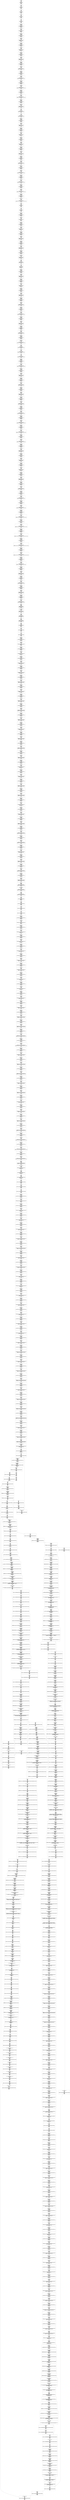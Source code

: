 digraph test {
a22862399 [label="[]\n_Imain_paai\nUSE:[]\nDEF:[]\nGEN:[]\nKILL:[]\nC-IN:[]\nC-OUT:[]\nIN:[_ret0, _ret1, _ret2]\nOUT:[_ret0, _ret1, _ret2]\nCSEIN:[]\nCSEOUT:[]\nDEF-N:[]\nDEF-C:[]\nnull" shape=box];
a22862399->a28470003
a28470003 [label="[]\nl4 = _I_alloc_i(40)\nUSE:[]\nDEF:[l4]\nGEN:[]\nKILL:[l4]\nC-IN:[]\nC-OUT:[]\nIN:[_ret0, _ret1, _ret2]\nOUT:[_ret0, _ret1, _ret2, l4]\nCSEIN:[]\nCSEOUT:[]\nDEF-N:[l4]\nDEF-C:[]\nnull" shape=box];
a28470003->a9142687
a9142687 [label="[]\n[l4] = 4\nUSE:[l4]\nDEF:[]\nGEN:[]\nKILL:[]\nC-IN:[]\nC-OUT:[]\nIN:[_ret0, _ret1, _ret2, l4]\nOUT:[_ret0, _ret1, _ret2, l4]\nCSEIN:[]\nCSEOUT:[]\nDEF-N:[]\nDEF-C:[]\nnull" shape=box];
a9142687->a11468767
a11468767 [label="[]\nl0 = _I_alloc_i(72)\nUSE:[]\nDEF:[l0]\nGEN:[]\nKILL:[l0]\nC-IN:[]\nC-OUT:[]\nIN:[_ret0, _ret1, _ret2, l4]\nOUT:[_ret0, _ret1, _ret2, l0, l4]\nCSEIN:[]\nCSEOUT:[]\nDEF-N:[l0]\nDEF-C:[]\nnull" shape=box];
a11468767->a18916478
a18916478 [label="[]\n[l0] = 8\nUSE:[l0]\nDEF:[]\nGEN:[]\nKILL:[]\nC-IN:[]\nC-OUT:[]\nIN:[_ret0, _ret1, _ret2, l0, l4]\nOUT:[_ret0, _ret1, _ret2, l0, l4]\nCSEIN:[]\nCSEOUT:[]\nDEF-N:[]\nDEF-C:[]\nnull" shape=box];
a18916478->a23994289
a23994289 [label="[]\n_cseHoist603 = (l0 + 8)\nUSE:[l0]\nDEF:[_cseHoist603]\nGEN:[]\nKILL:[_cseHoist603]\nC-IN:[]\nC-OUT:[]\nIN:[_ret0, _ret1, _ret2, l0, l4]\nOUT:[_cseHoist603, _ret0, _ret1, _ret2, l0, l4]\nCSEIN:[]\nCSEOUT:[(l0 + 8)]\nDEF-N:[_cseHoist603]\nDEF-C:[]\nnull" shape=box];
a23994289->a1012673
a1012673 [label="[]\n[_cseHoist603] = 12\nUSE:[_cseHoist603]\nDEF:[]\nGEN:[]\nKILL:[]\nC-IN:[]\nC-OUT:[]\nIN:[_cseHoist603, _ret0, _ret1, _ret2, l0, l4]\nOUT:[_ret0, _ret1, _ret2, l0, l4]\nCSEIN:[(l0 + 8)]\nCSEOUT:[(l0 + 8)]\nDEF-N:[]\nDEF-C:[]\nnull" shape=box];
a1012673->a14863189
a14863189 [label="[]\n_cseHoist604 = (l0 + 16)\nUSE:[l0]\nDEF:[_cseHoist604]\nGEN:[]\nKILL:[_cseHoist604]\nC-IN:[]\nC-OUT:[]\nIN:[_ret0, _ret1, _ret2, l0, l4]\nOUT:[_cseHoist604, _ret0, _ret1, _ret2, l0, l4]\nCSEIN:[]\nCSEOUT:[(l0 + 16)]\nDEF-N:[_cseHoist604]\nDEF-C:[]\nnull" shape=box];
a14863189->a7901508
a7901508 [label="[]\n[_cseHoist604] = 27\nUSE:[_cseHoist604]\nDEF:[]\nGEN:[]\nKILL:[]\nC-IN:[]\nC-OUT:[]\nIN:[_cseHoist604, _ret0, _ret1, _ret2, l0, l4]\nOUT:[_ret0, _ret1, _ret2, l0, l4]\nCSEIN:[(l0 + 8), (l0 + 16)]\nCSEOUT:[(l0 + 8), (l0 + 16)]\nDEF-N:[]\nDEF-C:[]\nnull" shape=box];
a7901508->a26435810
a26435810 [label="[]\n_cseHoist605 = (l0 + 24)\nUSE:[l0]\nDEF:[_cseHoist605]\nGEN:[]\nKILL:[_cseHoist605]\nC-IN:[]\nC-OUT:[]\nIN:[_ret0, _ret1, _ret2, l0, l4]\nOUT:[_cseHoist605, _ret0, _ret1, _ret2, l0, l4]\nCSEIN:[]\nCSEOUT:[(l0 + 24)]\nDEF-N:[_cseHoist605]\nDEF-C:[]\nnull" shape=box];
a26435810->a25771774
a25771774 [label="[]\n[_cseHoist605] = 6\nUSE:[_cseHoist605]\nDEF:[]\nGEN:[]\nKILL:[]\nC-IN:[]\nC-OUT:[]\nIN:[_cseHoist605, _ret0, _ret1, _ret2, l0, l4]\nOUT:[_ret0, _ret1, _ret2, l0, l4]\nCSEIN:[(l0 + 24), (l0 + 16)]\nCSEOUT:[(l0 + 24), (l0 + 16)]\nDEF-N:[]\nDEF-C:[]\nnull" shape=box];
a25771774->a12432643
a12432643 [label="[]\n_cseHoist606 = (l0 + 32)\nUSE:[l0]\nDEF:[_cseHoist606]\nGEN:[]\nKILL:[_cseHoist606]\nC-IN:[]\nC-OUT:[]\nIN:[_ret0, _ret1, _ret2, l0, l4]\nOUT:[_cseHoist606, _ret0, _ret1, _ret2, l0, l4]\nCSEIN:[]\nCSEOUT:[(l0 + 32)]\nDEF-N:[_cseHoist606]\nDEF-C:[]\nnull" shape=box];
a12432643->a25609906
a25609906 [label="[]\n[_cseHoist606] = 57\nUSE:[_cseHoist606]\nDEF:[]\nGEN:[]\nKILL:[]\nC-IN:[]\nC-OUT:[]\nIN:[_cseHoist606, _ret0, _ret1, _ret2, l0, l4]\nOUT:[_ret0, _ret1, _ret2, l0, l4]\nCSEIN:[(l0 + 32), (l0 + 16), (l0 + 24)]\nCSEOUT:[(l0 + 32), (l0 + 24), (l0 + 16)]\nDEF-N:[]\nDEF-C:[]\nnull" shape=box];
a25609906->a11985823
a11985823 [label="[]\n_cseHoist607 = (l0 + 40)\nUSE:[l0]\nDEF:[_cseHoist607]\nGEN:[]\nKILL:[_cseHoist607]\nC-IN:[]\nC-OUT:[]\nIN:[_ret0, _ret1, _ret2, l0, l4]\nOUT:[_cseHoist607, _ret0, _ret1, _ret2, l0, l4]\nCSEIN:[]\nCSEOUT:[(l0 + 40)]\nDEF-N:[_cseHoist607]\nDEF-C:[]\nnull" shape=box];
a11985823->a22996593
a22996593 [label="[]\n[_cseHoist607] = 25\nUSE:[_cseHoist607]\nDEF:[]\nGEN:[]\nKILL:[]\nC-IN:[]\nC-OUT:[]\nIN:[_cseHoist607, _ret0, _ret1, _ret2, l0, l4]\nOUT:[_ret0, _ret1, _ret2, l0, l4]\nCSEIN:[(l0 + 40), (l0 + 16), (l0 + 24), (l0 + 32)]\nCSEOUT:[(l0 + 40), (l0 + 32), (l0 + 24), (l0 + 16)]\nDEF-N:[]\nDEF-C:[]\nnull" shape=box];
a22996593->a18471958
a18471958 [label="[]\n_cseHoist608 = (l0 + 48)\nUSE:[l0]\nDEF:[_cseHoist608]\nGEN:[]\nKILL:[_cseHoist608]\nC-IN:[]\nC-OUT:[]\nIN:[_ret0, _ret1, _ret2, l0, l4]\nOUT:[_cseHoist608, _ret0, _ret1, _ret2, l0, l4]\nCSEIN:[]\nCSEOUT:[(l0 + 48)]\nDEF-N:[_cseHoist608]\nDEF-C:[]\nnull" shape=box];
a18471958->a23794631
a23794631 [label="[]\n[_cseHoist608] = 51\nUSE:[_cseHoist608]\nDEF:[]\nGEN:[]\nKILL:[]\nC-IN:[]\nC-OUT:[]\nIN:[_cseHoist608, _ret0, _ret1, _ret2, l0, l4]\nOUT:[_ret0, _ret1, _ret2, l0, l4]\nCSEIN:[(l0 + 48), (l0 + 16), (l0 + 24), (l0 + 32), (l0 + 40)]\nCSEOUT:[(l0 + 48), (l0 + 40), (l0 + 32), (l0 + 24), (l0 + 16)]\nDEF-N:[]\nDEF-C:[]\nnull" shape=box];
a23794631->a12606779
a12606779 [label="[]\n_cseHoist609 = (l0 + 56)\nUSE:[l0]\nDEF:[_cseHoist609]\nGEN:[]\nKILL:[_cseHoist609]\nC-IN:[]\nC-OUT:[]\nIN:[_ret0, _ret1, _ret2, l0, l4]\nOUT:[_cseHoist609, _ret0, _ret1, _ret2, l0, l4]\nCSEIN:[]\nCSEOUT:[(l0 + 56)]\nDEF-N:[_cseHoist609]\nDEF-C:[]\nnull" shape=box];
a12606779->a14651230
a14651230 [label="[]\n[_cseHoist609] = 52\nUSE:[_cseHoist609]\nDEF:[]\nGEN:[]\nKILL:[]\nC-IN:[]\nC-OUT:[]\nIN:[_cseHoist609, _ret0, _ret1, _ret2, l0, l4]\nOUT:[_ret0, _ret1, _ret2, l0, l4]\nCSEIN:[(l0 + 56), (l0 + 16), (l0 + 24), (l0 + 32), (l0 + 40), (l0 + 48)]\nCSEOUT:[(l0 + 56), (l0 + 48), (l0 + 40), (l0 + 32), (l0 + 24), (l0 + 16)]\nDEF-N:[]\nDEF-C:[]\nnull" shape=box];
a14651230->a19461870
a19461870 [label="[]\n_cseHoist610 = (l0 + 64)\nUSE:[l0]\nDEF:[_cseHoist610]\nGEN:[]\nKILL:[_cseHoist610]\nC-IN:[]\nC-OUT:[]\nIN:[_ret0, _ret1, _ret2, l0, l4]\nOUT:[_cseHoist610, _ret0, _ret1, _ret2, l0, l4]\nCSEIN:[]\nCSEOUT:[(l0 + 64)]\nDEF-N:[_cseHoist610]\nDEF-C:[]\nnull" shape=box];
a19461870->a20812788
a20812788 [label="[]\n[_cseHoist610] = -1\nUSE:[_cseHoist610]\nDEF:[]\nGEN:[]\nKILL:[]\nC-IN:[]\nC-OUT:[]\nIN:[_cseHoist610, _ret0, _ret1, _ret2, l0, l4]\nOUT:[_ret0, _ret1, _ret2, l0, l4]\nCSEIN:[(l0 + 64), (l0 + 24), (l0 + 32), (l0 + 40), (l0 + 48), (l0 + 56)]\nCSEOUT:[(l0 + 64), (l0 + 56), (l0 + 48), (l0 + 40), (l0 + 32), (l0 + 24)]\nDEF-N:[]\nDEF-C:[]\nnull" shape=box];
a20812788->a7056873
a7056873 [label="[]\n_cseHoist611 = (l4 + 8)\nUSE:[l4]\nDEF:[_cseHoist611]\nGEN:[]\nKILL:[_cseHoist611]\nC-IN:[]\nC-OUT:[]\nIN:[_ret0, _ret1, _ret2, l0, l4]\nOUT:[_cseHoist611, _ret0, _ret1, _ret2, l0, l4]\nCSEIN:[]\nCSEOUT:[(l4 + 8)]\nDEF-N:[_cseHoist611]\nDEF-C:[]\nnull" shape=box];
a7056873->a29140465
a29140465 [label="[]\n[_cseHoist611] = (l0 + 8)\nUSE:[_cseHoist611, l0]\nDEF:[]\nGEN:[]\nKILL:[]\nC-IN:[]\nC-OUT:[]\nIN:[_cseHoist611, _ret0, _ret1, _ret2, l0, l4]\nOUT:[_ret0, _ret1, _ret2, l4]\nCSEIN:[(l4 + 8), (l0 + 56), (l0 + 64)]\nCSEOUT:[(l4 + 8), (l0 + 8), (l0 + 64), (l0 + 56)]\nDEF-N:[]\nDEF-C:[]\nnull" shape=box];
a29140465->a24418135
a24418135 [label="[]\nl1 = _I_alloc_i(72)\nUSE:[]\nDEF:[l1]\nGEN:[]\nKILL:[l1]\nC-IN:[]\nC-OUT:[]\nIN:[_ret0, _ret1, _ret2, l4]\nOUT:[_ret0, _ret1, _ret2, l1, l4]\nCSEIN:[(l0 + 8), (l4 + 8), (l0 + 56), (l0 + 64)]\nCSEOUT:[(l4 + 8), (l0 + 8), (l0 + 64), (l0 + 56)]\nDEF-N:[l1]\nDEF-C:[]\nnull" shape=box];
a24418135->a24893089
a24893089 [label="[]\n[l1] = 8\nUSE:[l1]\nDEF:[]\nGEN:[]\nKILL:[]\nC-IN:[]\nC-OUT:[]\nIN:[_ret0, _ret1, _ret2, l1, l4]\nOUT:[_ret0, _ret1, _ret2, l1, l4]\nCSEIN:[(l0 + 8), (l4 + 8), (l0 + 56), (l0 + 64)]\nCSEOUT:[(l4 + 8), (l0 + 8), (l0 + 64), (l0 + 56)]\nDEF-N:[]\nDEF-C:[]\nnull" shape=box];
a24893089->a23506867
a23506867 [label="[]\n_cseHoist612 = (l1 + 8)\nUSE:[l1]\nDEF:[_cseHoist612]\nGEN:[]\nKILL:[_cseHoist612]\nC-IN:[]\nC-OUT:[]\nIN:[_ret0, _ret1, _ret2, l1, l4]\nOUT:[_cseHoist612, _ret0, _ret1, _ret2, l1, l4]\nCSEIN:[]\nCSEOUT:[(l1 + 8)]\nDEF-N:[_cseHoist612]\nDEF-C:[]\nnull" shape=box];
a23506867->a21491205
a21491205 [label="[]\n[_cseHoist612] = 12\nUSE:[_cseHoist612]\nDEF:[]\nGEN:[]\nKILL:[]\nC-IN:[]\nC-OUT:[]\nIN:[_cseHoist612, _ret0, _ret1, _ret2, l1, l4]\nOUT:[_ret0, _ret1, _ret2, l1, l4]\nCSEIN:[(l1 + 8), (l0 + 8), (l4 + 8)]\nCSEOUT:[(l1 + 8), (l4 + 8), (l0 + 8)]\nDEF-N:[]\nDEF-C:[]\nnull" shape=box];
a21491205->a10044878
a10044878 [label="[]\n_cseHoist613 = (l1 + 16)\nUSE:[l1]\nDEF:[_cseHoist613]\nGEN:[]\nKILL:[_cseHoist613]\nC-IN:[]\nC-OUT:[]\nIN:[_ret0, _ret1, _ret2, l1, l4]\nOUT:[_cseHoist613, _ret0, _ret1, _ret2, l1, l4]\nCSEIN:[]\nCSEOUT:[(l1 + 16)]\nDEF-N:[_cseHoist613]\nDEF-C:[]\nnull" shape=box];
a10044878->a22781544
a22781544 [label="[]\n[_cseHoist613] = 27\nUSE:[_cseHoist613]\nDEF:[]\nGEN:[]\nKILL:[]\nC-IN:[]\nC-OUT:[]\nIN:[_cseHoist613, _ret0, _ret1, _ret2, l1, l4]\nOUT:[_ret0, _ret1, _ret2, l1, l4]\nCSEIN:[(l1 + 8), (l1 + 16)]\nCSEOUT:[(l1 + 8), (l1 + 16)]\nDEF-N:[]\nDEF-C:[]\nnull" shape=box];
a22781544->a11918020
a11918020 [label="[]\n_cseHoist614 = (l1 + 24)\nUSE:[l1]\nDEF:[_cseHoist614]\nGEN:[]\nKILL:[_cseHoist614]\nC-IN:[]\nC-OUT:[]\nIN:[_ret0, _ret1, _ret2, l1, l4]\nOUT:[_cseHoist614, _ret0, _ret1, _ret2, l1, l4]\nCSEIN:[]\nCSEOUT:[(l1 + 24)]\nDEF-N:[_cseHoist614]\nDEF-C:[]\nnull" shape=box];
a11918020->a33353934
a33353934 [label="[]\n[_cseHoist614] = 6\nUSE:[_cseHoist614]\nDEF:[]\nGEN:[]\nKILL:[]\nC-IN:[]\nC-OUT:[]\nIN:[_cseHoist614, _ret0, _ret1, _ret2, l1, l4]\nOUT:[_ret0, _ret1, _ret2, l1, l4]\nCSEIN:[(l1 + 24), (l1 + 16)]\nCSEOUT:[(l1 + 24), (l1 + 16)]\nDEF-N:[]\nDEF-C:[]\nnull" shape=box];
a33353934->a19764978
a19764978 [label="[]\n_cseHoist615 = (l1 + 32)\nUSE:[l1]\nDEF:[_cseHoist615]\nGEN:[]\nKILL:[_cseHoist615]\nC-IN:[]\nC-OUT:[]\nIN:[_ret0, _ret1, _ret2, l1, l4]\nOUT:[_cseHoist615, _ret0, _ret1, _ret2, l1, l4]\nCSEIN:[]\nCSEOUT:[(l1 + 32)]\nDEF-N:[_cseHoist615]\nDEF-C:[]\nnull" shape=box];
a19764978->a19230370
a19230370 [label="[]\n[_cseHoist615] = 55\nUSE:[_cseHoist615]\nDEF:[]\nGEN:[]\nKILL:[]\nC-IN:[]\nC-OUT:[]\nIN:[_cseHoist615, _ret0, _ret1, _ret2, l1, l4]\nOUT:[_ret0, _ret1, _ret2, l1, l4]\nCSEIN:[(l1 + 32), (l1 + 16), (l1 + 24)]\nCSEOUT:[(l1 + 32), (l1 + 24), (l1 + 16)]\nDEF-N:[]\nDEF-C:[]\nnull" shape=box];
a19230370->a1114115
a1114115 [label="[]\n_cseHoist616 = (l1 + 40)\nUSE:[l1]\nDEF:[_cseHoist616]\nGEN:[]\nKILL:[_cseHoist616]\nC-IN:[]\nC-OUT:[]\nIN:[_ret0, _ret1, _ret2, l1, l4]\nOUT:[_cseHoist616, _ret0, _ret1, _ret2, l1, l4]\nCSEIN:[]\nCSEOUT:[(l1 + 40)]\nDEF-N:[_cseHoist616]\nDEF-C:[]\nnull" shape=box];
a1114115->a8548382
a8548382 [label="[]\n[_cseHoist616] = 25\nUSE:[_cseHoist616]\nDEF:[]\nGEN:[]\nKILL:[]\nC-IN:[]\nC-OUT:[]\nIN:[_cseHoist616, _ret0, _ret1, _ret2, l1, l4]\nOUT:[_ret0, _ret1, _ret2, l1, l4]\nCSEIN:[(l1 + 40), (l1 + 16), (l1 + 24), (l1 + 32)]\nCSEOUT:[(l1 + 40), (l1 + 32), (l1 + 24), (l1 + 16)]\nDEF-N:[]\nDEF-C:[]\nnull" shape=box];
a8548382->a1565898
a1565898 [label="[]\n_cseHoist617 = (l1 + 48)\nUSE:[l1]\nDEF:[_cseHoist617]\nGEN:[]\nKILL:[_cseHoist617]\nC-IN:[]\nC-OUT:[]\nIN:[_ret0, _ret1, _ret2, l1, l4]\nOUT:[_cseHoist617, _ret0, _ret1, _ret2, l1, l4]\nCSEIN:[]\nCSEOUT:[(l1 + 48)]\nDEF-N:[_cseHoist617]\nDEF-C:[]\nnull" shape=box];
a1565898->a26143190
a26143190 [label="[]\n[_cseHoist617] = 51\nUSE:[_cseHoist617]\nDEF:[]\nGEN:[]\nKILL:[]\nC-IN:[]\nC-OUT:[]\nIN:[_cseHoist617, _ret0, _ret1, _ret2, l1, l4]\nOUT:[_ret0, _ret1, _ret2, l1, l4]\nCSEIN:[(l1 + 48), (l1 + 16), (l1 + 24), (l1 + 32), (l1 + 40)]\nCSEOUT:[(l1 + 48), (l1 + 40), (l1 + 32), (l1 + 24), (l1 + 16)]\nDEF-N:[]\nDEF-C:[]\nnull" shape=box];
a26143190->a11383252
a11383252 [label="[]\n_cseHoist618 = (l1 + 56)\nUSE:[l1]\nDEF:[_cseHoist618]\nGEN:[]\nKILL:[_cseHoist618]\nC-IN:[]\nC-OUT:[]\nIN:[_ret0, _ret1, _ret2, l1, l4]\nOUT:[_cseHoist618, _ret0, _ret1, _ret2, l1, l4]\nCSEIN:[]\nCSEOUT:[(l1 + 56)]\nDEF-N:[_cseHoist618]\nDEF-C:[]\nnull" shape=box];
a11383252->a26872956
a26872956 [label="[]\n[_cseHoist618] = 52\nUSE:[_cseHoist618]\nDEF:[]\nGEN:[]\nKILL:[]\nC-IN:[]\nC-OUT:[]\nIN:[_cseHoist618, _ret0, _ret1, _ret2, l1, l4]\nOUT:[_ret0, _ret1, _ret2, l1, l4]\nCSEIN:[(l1 + 56), (l1 + 24), (l1 + 32), (l1 + 40), (l1 + 48)]\nCSEOUT:[(l1 + 56), (l1 + 48), (l1 + 40), (l1 + 32), (l1 + 24)]\nDEF-N:[]\nDEF-C:[]\nnull" shape=box];
a26872956->a24499883
a24499883 [label="[]\n_cseHoist619 = (l1 + 64)\nUSE:[l1]\nDEF:[_cseHoist619]\nGEN:[]\nKILL:[_cseHoist619]\nC-IN:[]\nC-OUT:[]\nIN:[_ret0, _ret1, _ret2, l1, l4]\nOUT:[_cseHoist619, _ret0, _ret1, _ret2, l1, l4]\nCSEIN:[]\nCSEOUT:[(l1 + 64)]\nDEF-N:[_cseHoist619]\nDEF-C:[]\nnull" shape=box];
a24499883->a11120133
a11120133 [label="[]\n[_cseHoist619] = -1\nUSE:[_cseHoist619]\nDEF:[]\nGEN:[]\nKILL:[]\nC-IN:[]\nC-OUT:[]\nIN:[_cseHoist619, _ret0, _ret1, _ret2, l1, l4]\nOUT:[_ret0, _ret1, _ret2, l1, l4]\nCSEIN:[(l1 + 64), (l1 + 24), (l1 + 32), (l1 + 40), (l1 + 48), (l1 + 56)]\nCSEOUT:[(l1 + 64), (l1 + 56), (l1 + 48), (l1 + 40), (l1 + 32), (l1 + 24)]\nDEF-N:[]\nDEF-C:[]\nnull" shape=box];
a11120133->a23110255
a23110255 [label="[]\n_cseHoist620 = (l4 + 16)\nUSE:[l4]\nDEF:[_cseHoist620]\nGEN:[]\nKILL:[_cseHoist620]\nC-IN:[]\nC-OUT:[]\nIN:[_ret0, _ret1, _ret2, l1, l4]\nOUT:[_cseHoist620, _ret0, _ret1, _ret2, l1, l4]\nCSEIN:[]\nCSEOUT:[(l4 + 16)]\nDEF-N:[_cseHoist620]\nDEF-C:[]\nnull" shape=box];
a23110255->a31454114
a31454114 [label="[]\n[_cseHoist620] = (l1 + 8)\nUSE:[_cseHoist620, l1]\nDEF:[]\nGEN:[]\nKILL:[]\nC-IN:[]\nC-OUT:[]\nIN:[_cseHoist620, _ret0, _ret1, _ret2, l1, l4]\nOUT:[_ret0, _ret1, _ret2, l4]\nCSEIN:[(l4 + 16), (l1 + 24), (l1 + 32), (l1 + 40), (l1 + 48), (l1 + 56), (l1 + 64)]\nCSEOUT:[(l1 + 8), (l4 + 16), (l1 + 64), (l1 + 56), (l1 + 48), (l1 + 40), (l1 + 32), (l1 + 24)]\nDEF-N:[]\nDEF-C:[]\nnull" shape=box];
a31454114->a21356612
a21356612 [label="[]\nl2 = _I_alloc_i(40)\nUSE:[]\nDEF:[l2]\nGEN:[]\nKILL:[l2]\nC-IN:[]\nC-OUT:[]\nIN:[_ret0, _ret1, _ret2, l4]\nOUT:[_ret0, _ret1, _ret2, l2, l4]\nCSEIN:[]\nCSEOUT:[]\nDEF-N:[l2]\nDEF-C:[]\nnull" shape=box];
a21356612->a8831815
a8831815 [label="[]\n[l2] = 4\nUSE:[l2]\nDEF:[]\nGEN:[]\nKILL:[]\nC-IN:[]\nC-OUT:[]\nIN:[_ret0, _ret1, _ret2, l2, l4]\nOUT:[_ret0, _ret1, _ret2, l2, l4]\nCSEIN:[]\nCSEOUT:[]\nDEF-N:[]\nDEF-C:[]\nnull" shape=box];
a8831815->a21514757
a21514757 [label="[]\n_cseHoist621 = (l2 + 8)\nUSE:[l2]\nDEF:[_cseHoist621]\nGEN:[]\nKILL:[_cseHoist621]\nC-IN:[]\nC-OUT:[]\nIN:[_ret0, _ret1, _ret2, l2, l4]\nOUT:[_cseHoist621, _ret0, _ret1, _ret2, l2, l4]\nCSEIN:[]\nCSEOUT:[(l2 + 8)]\nDEF-N:[_cseHoist621]\nDEF-C:[]\nnull" shape=box];
a21514757->a25062038
a25062038 [label="[]\n[_cseHoist621] = 12\nUSE:[_cseHoist621]\nDEF:[]\nGEN:[]\nKILL:[]\nC-IN:[]\nC-OUT:[]\nIN:[_cseHoist621, _ret0, _ret1, _ret2, l2, l4]\nOUT:[_ret0, _ret1, _ret2, l2, l4]\nCSEIN:[(l2 + 8)]\nCSEOUT:[(l2 + 8)]\nDEF-N:[]\nDEF-C:[]\nnull" shape=box];
a25062038->a15964986
a15964986 [label="[]\n_cseHoist622 = (l2 + 16)\nUSE:[l2]\nDEF:[_cseHoist622]\nGEN:[]\nKILL:[_cseHoist622]\nC-IN:[]\nC-OUT:[]\nIN:[_ret0, _ret1, _ret2, l2, l4]\nOUT:[_cseHoist622, _ret0, _ret1, _ret2, l2, l4]\nCSEIN:[]\nCSEOUT:[(l2 + 16)]\nDEF-N:[_cseHoist622]\nDEF-C:[]\nnull" shape=box];
a15964986->a8889804
a8889804 [label="[]\n[_cseHoist622] = 46\nUSE:[_cseHoist622]\nDEF:[]\nGEN:[]\nKILL:[]\nC-IN:[]\nC-OUT:[]\nIN:[_cseHoist622, _ret0, _ret1, _ret2, l2, l4]\nOUT:[_ret0, _ret1, _ret2, l2, l4]\nCSEIN:[(l2 + 8), (l2 + 16)]\nCSEOUT:[(l2 + 8), (l2 + 16)]\nDEF-N:[]\nDEF-C:[]\nnull" shape=box];
a8889804->a22293109
a22293109 [label="[]\n_cseHoist623 = (l2 + 24)\nUSE:[l2]\nDEF:[_cseHoist623]\nGEN:[]\nKILL:[_cseHoist623]\nC-IN:[]\nC-OUT:[]\nIN:[_ret0, _ret1, _ret2, l2, l4]\nOUT:[_cseHoist623, _ret0, _ret1, _ret2, l2, l4]\nCSEIN:[]\nCSEOUT:[(l2 + 24)]\nDEF-N:[_cseHoist623]\nDEF-C:[]\nnull" shape=box];
a22293109->a26611461
a26611461 [label="[]\n[_cseHoist623] = 47\nUSE:[_cseHoist623]\nDEF:[]\nGEN:[]\nKILL:[]\nC-IN:[]\nC-OUT:[]\nIN:[_cseHoist623, _ret0, _ret1, _ret2, l2, l4]\nOUT:[_ret0, _ret1, _ret2, l2, l4]\nCSEIN:[(l2 + 8), (l2 + 24), (l2 + 16)]\nCSEOUT:[(l2 + 8), (l2 + 24), (l2 + 16)]\nDEF-N:[]\nDEF-C:[]\nnull" shape=box];
a26611461->a11508030
a11508030 [label="[]\n_cseHoist624 = (l2 + 32)\nUSE:[l2]\nDEF:[_cseHoist624]\nGEN:[]\nKILL:[_cseHoist624]\nC-IN:[]\nC-OUT:[]\nIN:[_ret0, _ret1, _ret2, l2, l4]\nOUT:[_cseHoist624, _ret0, _ret1, _ret2, l2, l4]\nCSEIN:[]\nCSEOUT:[(l2 + 32)]\nDEF-N:[_cseHoist624]\nDEF-C:[]\nnull" shape=box];
a11508030->a11807935
a11807935 [label="[]\n[_cseHoist624] = -1\nUSE:[_cseHoist624]\nDEF:[]\nGEN:[]\nKILL:[]\nC-IN:[]\nC-OUT:[]\nIN:[_cseHoist624, _ret0, _ret1, _ret2, l2, l4]\nOUT:[_ret0, _ret1, _ret2, l2, l4]\nCSEIN:[(l2 + 32), (l2 + 16), (l2 + 24)]\nCSEOUT:[(l2 + 32), (l2 + 24), (l2 + 16)]\nDEF-N:[]\nDEF-C:[]\nnull" shape=box];
a11807935->a7726332
a7726332 [label="[]\n_cseHoist625 = (l4 + 24)\nUSE:[l4]\nDEF:[_cseHoist625]\nGEN:[]\nKILL:[_cseHoist625]\nC-IN:[]\nC-OUT:[]\nIN:[_ret0, _ret1, _ret2, l2, l4]\nOUT:[_cseHoist625, _ret0, _ret1, _ret2, l2, l4]\nCSEIN:[]\nCSEOUT:[(l4 + 24)]\nDEF-N:[_cseHoist625]\nDEF-C:[]\nnull" shape=box];
a7726332->a15054627
a15054627 [label="[]\n[_cseHoist625] = (l2 + 8)\nUSE:[_cseHoist625, l2]\nDEF:[]\nGEN:[]\nKILL:[]\nC-IN:[]\nC-OUT:[]\nIN:[_cseHoist625, _ret0, _ret1, _ret2, l2, l4]\nOUT:[_ret0, _ret1, _ret2, l4]\nCSEIN:[(l4 + 24), (l2 + 32)]\nCSEOUT:[(l2 + 8), (l4 + 24), (l2 + 32)]\nDEF-N:[]\nDEF-C:[]\nnull" shape=box];
a15054627->a7306473
a7306473 [label="[]\nl3 = _I_alloc_i(64)\nUSE:[]\nDEF:[l3]\nGEN:[]\nKILL:[l3]\nC-IN:[]\nC-OUT:[]\nIN:[_ret0, _ret1, _ret2, l4]\nOUT:[_ret0, _ret1, _ret2, l3, l4]\nCSEIN:[(l2 + 8), (l2 + 32), (l4 + 24)]\nCSEOUT:[(l2 + 8), (l4 + 24), (l2 + 32)]\nDEF-N:[l3]\nDEF-C:[]\nnull" shape=box];
a7306473->a24230857
a24230857 [label="[]\n[l3] = 7\nUSE:[l3]\nDEF:[]\nGEN:[]\nKILL:[]\nC-IN:[]\nC-OUT:[]\nIN:[_ret0, _ret1, _ret2, l3, l4]\nOUT:[_ret0, _ret1, _ret2, l3, l4]\nCSEIN:[(l2 + 8), (l4 + 24)]\nCSEOUT:[(l2 + 8), (l4 + 24)]\nDEF-N:[]\nDEF-C:[]\nnull" shape=box];
a24230857->a811720
a811720 [label="[]\n_cseHoist626 = (l3 + 8)\nUSE:[l3]\nDEF:[_cseHoist626]\nGEN:[]\nKILL:[_cseHoist626]\nC-IN:[]\nC-OUT:[]\nIN:[_ret0, _ret1, _ret2, l3, l4]\nOUT:[_cseHoist626, _ret0, _ret1, _ret2, l3, l4]\nCSEIN:[]\nCSEOUT:[(l3 + 8)]\nDEF-N:[_cseHoist626]\nDEF-C:[]\nnull" shape=box];
a811720->a31436753
a31436753 [label="[]\n[_cseHoist626] = 12\nUSE:[_cseHoist626]\nDEF:[]\nGEN:[]\nKILL:[]\nC-IN:[]\nC-OUT:[]\nIN:[_cseHoist626, _ret0, _ret1, _ret2, l3, l4]\nOUT:[_ret0, _ret1, _ret2, l3, l4]\nCSEIN:[(l3 + 8), (l2 + 8), (l4 + 24)]\nCSEOUT:[(l3 + 8), (l2 + 8), (l4 + 24)]\nDEF-N:[]\nDEF-C:[]\nnull" shape=box];
a31436753->a19480755
a19480755 [label="[]\n_cseHoist627 = (l3 + 16)\nUSE:[l3]\nDEF:[_cseHoist627]\nGEN:[]\nKILL:[_cseHoist627]\nC-IN:[]\nC-OUT:[]\nIN:[_ret0, _ret1, _ret2, l3, l4]\nOUT:[_cseHoist627, _ret0, _ret1, _ret2, l3, l4]\nCSEIN:[]\nCSEOUT:[(l3 + 16)]\nDEF-N:[_cseHoist627]\nDEF-C:[]\nnull" shape=box];
a19480755->a9424533
a9424533 [label="[]\n[_cseHoist627] = 27\nUSE:[_cseHoist627]\nDEF:[]\nGEN:[]\nKILL:[]\nC-IN:[]\nC-OUT:[]\nIN:[_cseHoist627, _ret0, _ret1, _ret2, l3, l4]\nOUT:[_ret0, _ret1, _ret2, l3, l4]\nCSEIN:[(l3 + 8), (l3 + 16)]\nCSEOUT:[(l3 + 8), (l3 + 16)]\nDEF-N:[]\nDEF-C:[]\nnull" shape=box];
a9424533->a22460089
a22460089 [label="[]\n_cseHoist628 = (l3 + 24)\nUSE:[l3]\nDEF:[_cseHoist628]\nGEN:[]\nKILL:[_cseHoist628]\nC-IN:[]\nC-OUT:[]\nIN:[_ret0, _ret1, _ret2, l3, l4]\nOUT:[_cseHoist628, _ret0, _ret1, _ret2, l3, l4]\nCSEIN:[]\nCSEOUT:[(l3 + 24)]\nDEF-N:[_cseHoist628]\nDEF-C:[]\nnull" shape=box];
a22460089->a21219507
a21219507 [label="[]\n[_cseHoist628] = 6\nUSE:[_cseHoist628]\nDEF:[]\nGEN:[]\nKILL:[]\nC-IN:[]\nC-OUT:[]\nIN:[_cseHoist628, _ret0, _ret1, _ret2, l3, l4]\nOUT:[_ret0, _ret1, _ret2, l3, l4]\nCSEIN:[(l3 + 8), (l3 + 24), (l3 + 16)]\nCSEOUT:[(l3 + 8), (l3 + 24), (l3 + 16)]\nDEF-N:[]\nDEF-C:[]\nnull" shape=box];
a21219507->a32926975
a32926975 [label="[]\n_cseHoist629 = (l3 + 32)\nUSE:[l3]\nDEF:[_cseHoist629]\nGEN:[]\nKILL:[_cseHoist629]\nC-IN:[]\nC-OUT:[]\nIN:[_ret0, _ret1, _ret2, l3, l4]\nOUT:[_cseHoist629, _ret0, _ret1, _ret2, l3, l4]\nCSEIN:[]\nCSEOUT:[(l3 + 32)]\nDEF-N:[_cseHoist629]\nDEF-C:[]\nnull" shape=box];
a32926975->a19757584
a19757584 [label="[]\n[_cseHoist629] = 16\nUSE:[_cseHoist629]\nDEF:[]\nGEN:[]\nKILL:[]\nC-IN:[]\nC-OUT:[]\nIN:[_cseHoist629, _ret0, _ret1, _ret2, l3, l4]\nOUT:[_ret0, _ret1, _ret2, l3, l4]\nCSEIN:[(l3 + 8), (l3 + 32), (l3 + 16), (l3 + 24)]\nCSEOUT:[(l3 + 8), (l3 + 32), (l3 + 24), (l3 + 16)]\nDEF-N:[]\nDEF-C:[]\nnull" shape=box];
a19757584->a23979164
a23979164 [label="[]\n_cseHoist630 = (l3 + 40)\nUSE:[l3]\nDEF:[_cseHoist630]\nGEN:[]\nKILL:[_cseHoist630]\nC-IN:[]\nC-OUT:[]\nIN:[_ret0, _ret1, _ret2, l3, l4]\nOUT:[_cseHoist630, _ret0, _ret1, _ret2, l3, l4]\nCSEIN:[]\nCSEOUT:[(l3 + 40)]\nDEF-N:[_cseHoist630]\nDEF-C:[]\nnull" shape=box];
a23979164->a11060360
a11060360 [label="[]\n[_cseHoist630] = 11\nUSE:[_cseHoist630]\nDEF:[]\nGEN:[]\nKILL:[]\nC-IN:[]\nC-OUT:[]\nIN:[_cseHoist630, _ret0, _ret1, _ret2, l3, l4]\nOUT:[_ret0, _ret1, _ret2, l3, l4]\nCSEIN:[(l3 + 8), (l3 + 40), (l3 + 16), (l3 + 24), (l3 + 32)]\nCSEOUT:[(l3 + 8), (l3 + 40), (l3 + 32), (l3 + 24), (l3 + 16)]\nDEF-N:[]\nDEF-C:[]\nnull" shape=box];
a11060360->a29094346
a29094346 [label="[]\n_cseHoist631 = (l3 + 48)\nUSE:[l3]\nDEF:[_cseHoist631]\nGEN:[]\nKILL:[_cseHoist631]\nC-IN:[]\nC-OUT:[]\nIN:[_ret0, _ret1, _ret2, l3, l4]\nOUT:[_cseHoist631, _ret0, _ret1, _ret2, l3, l4]\nCSEIN:[]\nCSEOUT:[(l3 + 48)]\nDEF-N:[_cseHoist631]\nDEF-C:[]\nnull" shape=box];
a29094346->a33475172
a33475172 [label="[]\n[_cseHoist631] = 52\nUSE:[_cseHoist631]\nDEF:[]\nGEN:[]\nKILL:[]\nC-IN:[]\nC-OUT:[]\nIN:[_cseHoist631, _ret0, _ret1, _ret2, l3, l4]\nOUT:[_ret0, _ret1, _ret2, l3, l4]\nCSEIN:[(l3 + 48), (l3 + 32), (l3 + 40)]\nCSEOUT:[(l3 + 48), (l3 + 40), (l3 + 32)]\nDEF-N:[]\nDEF-C:[]\nnull" shape=box];
a33475172->a33492446
a33492446 [label="[]\n_cseHoist632 = (l3 + 56)\nUSE:[l3]\nDEF:[_cseHoist632]\nGEN:[]\nKILL:[_cseHoist632]\nC-IN:[]\nC-OUT:[]\nIN:[_ret0, _ret1, _ret2, l3, l4]\nOUT:[_cseHoist632, _ret0, _ret1, _ret2, l3, l4]\nCSEIN:[]\nCSEOUT:[(l3 + 56)]\nDEF-N:[_cseHoist632]\nDEF-C:[]\nnull" shape=box];
a33492446->a10062600
a10062600 [label="[]\n[_cseHoist632] = -1\nUSE:[_cseHoist632]\nDEF:[]\nGEN:[]\nKILL:[]\nC-IN:[]\nC-OUT:[]\nIN:[_cseHoist632, _ret0, _ret1, _ret2, l3, l4]\nOUT:[_ret0, _ret1, _ret2, l3, l4]\nCSEIN:[(l3 + 56), (l3 + 32), (l3 + 40), (l3 + 48)]\nCSEOUT:[(l3 + 56), (l3 + 48), (l3 + 40), (l3 + 32)]\nDEF-N:[]\nDEF-C:[]\nnull" shape=box];
a10062600->a31952838
a31952838 [label="[]\n_cseHoist633 = (l4 + 32)\nUSE:[l4]\nDEF:[_cseHoist633]\nGEN:[]\nKILL:[_cseHoist633]\nC-IN:[]\nC-OUT:[]\nIN:[_ret0, _ret1, _ret2, l3, l4]\nOUT:[_cseHoist633, _ret0, _ret1, _ret2, l3, l4]\nCSEIN:[]\nCSEOUT:[(l4 + 32)]\nDEF-N:[_cseHoist633]\nDEF-C:[]\nnull" shape=box];
a31952838->a7785463
a7785463 [label="[]\n[_cseHoist633] = (l3 + 8)\nUSE:[_cseHoist633, l3]\nDEF:[]\nGEN:[]\nKILL:[]\nC-IN:[]\nC-OUT:[]\nIN:[_cseHoist633, _ret0, _ret1, _ret2, l3, l4]\nOUT:[_ret0, _ret1, _ret2, l4]\nCSEIN:[(l4 + 32), (l3 + 32), (l3 + 40), (l3 + 48), (l3 + 56)]\nCSEOUT:[(l3 + 8), (l4 + 32), (l3 + 56), (l3 + 48), (l3 + 40), (l3 + 32)]\nDEF-N:[]\nDEF-C:[]\nnull" shape=box];
a7785463->a21548172
a21548172 [label="[]\nx22 = (l4 + 8)\nUSE:[l4]\nDEF:[x22]\nGEN:[]\nKILL:[x22]\nC-IN:[]\nC-OUT:[]\nIN:[_ret0, _ret1, _ret2, l4]\nOUT:[_ret0, _ret1, _ret2, x22]\nCSEIN:[(l3 + 8), (l3 + 48), (l3 + 56), (l4 + 32)]\nCSEOUT:[(l4 + 8), (l3 + 8), (l4 + 32), (l3 + 56), (l3 + 48)]\nDEF-N:[x22]\nDEF-C:[]\nnull" shape=box];
a21548172->a3912376
a3912376 [label="[]\nl5 = _I_alloc_i(216)\nUSE:[]\nDEF:[l5]\nGEN:[]\nKILL:[l5]\nC-IN:[]\nC-OUT:[]\nIN:[_ret0, _ret1, _ret2, x22]\nOUT:[_ret0, _ret1, _ret2, l5, x22]\nCSEIN:[(l3 + 8), (l4 + 8), (l3 + 48), (l3 + 56), (l4 + 32)]\nCSEOUT:[(l4 + 8), (l3 + 8), (l4 + 32), (l3 + 56), (l3 + 48)]\nDEF-N:[l5]\nDEF-C:[]\nnull" shape=box];
a3912376->a22172750
a22172750 [label="[]\n[l5] = 26\nUSE:[l5]\nDEF:[]\nGEN:[]\nKILL:[]\nC-IN:[]\nC-OUT:[]\nIN:[_ret0, _ret1, _ret2, l5, x22]\nOUT:[_ret0, _ret1, _ret2, l5, x22]\nCSEIN:[(l3 + 8), (l4 + 8), (l3 + 48), (l3 + 56), (l4 + 32)]\nCSEOUT:[(l4 + 8), (l3 + 8), (l4 + 32), (l3 + 56), (l3 + 48)]\nDEF-N:[]\nDEF-C:[]\nnull" shape=box];
a22172750->a26219575
a26219575 [label="[]\n_cseHoist634 = (l5 + 8)\nUSE:[l5]\nDEF:[_cseHoist634]\nGEN:[]\nKILL:[_cseHoist634]\nC-IN:[]\nC-OUT:[]\nIN:[_ret0, _ret1, _ret2, l5, x22]\nOUT:[_cseHoist634, _ret0, _ret1, _ret2, l5, x22]\nCSEIN:[]\nCSEOUT:[(l5 + 8)]\nDEF-N:[_cseHoist634]\nDEF-C:[]\nnull" shape=box];
a26219575->a1892095
a1892095 [label="[]\n[_cseHoist634] = 69\nUSE:[_cseHoist634]\nDEF:[]\nGEN:[]\nKILL:[]\nC-IN:[]\nC-OUT:[]\nIN:[_cseHoist634, _ret0, _ret1, _ret2, l5, x22]\nOUT:[_ret0, _ret1, _ret2, l5, x22]\nCSEIN:[(l5 + 8), (l3 + 8), (l4 + 8), (l3 + 48), (l3 + 56), (l4 + 32)]\nCSEOUT:[(l5 + 8), (l4 + 8), (l3 + 8), (l4 + 32), (l3 + 56), (l3 + 48)]\nDEF-N:[]\nDEF-C:[]\nnull" shape=box];
a1892095->a2056742
a2056742 [label="[]\n_cseHoist635 = (l5 + 16)\nUSE:[l5]\nDEF:[_cseHoist635]\nGEN:[]\nKILL:[_cseHoist635]\nC-IN:[]\nC-OUT:[]\nIN:[_ret0, _ret1, _ret2, l5, x22]\nOUT:[_cseHoist635, _ret0, _ret1, _ret2, l5, x22]\nCSEIN:[]\nCSEOUT:[(l5 + 16)]\nDEF-N:[_cseHoist635]\nDEF-C:[]\nnull" shape=box];
a2056742->a24408544
a24408544 [label="[]\n[_cseHoist635] = 75\nUSE:[_cseHoist635]\nDEF:[]\nGEN:[]\nKILL:[]\nC-IN:[]\nC-OUT:[]\nIN:[_cseHoist635, _ret0, _ret1, _ret2, l5, x22]\nOUT:[_ret0, _ret1, _ret2, l5, x22]\nCSEIN:[(l4 + 8), (l5 + 8), (l5 + 16)]\nCSEOUT:[(l5 + 8), (l4 + 8), (l5 + 16)]\nDEF-N:[]\nDEF-C:[]\nnull" shape=box];
a24408544->a6613606
a6613606 [label="[]\n_cseHoist636 = (l5 + 24)\nUSE:[l5]\nDEF:[_cseHoist636]\nGEN:[]\nKILL:[_cseHoist636]\nC-IN:[]\nC-OUT:[]\nIN:[_ret0, _ret1, _ret2, l5, x22]\nOUT:[_cseHoist636, _ret0, _ret1, _ret2, l5, x22]\nCSEIN:[]\nCSEOUT:[(l5 + 24)]\nDEF-N:[_cseHoist636]\nDEF-C:[]\nnull" shape=box];
a6613606->a31476927
a31476927 [label="[]\n[_cseHoist636] = 77\nUSE:[_cseHoist636]\nDEF:[]\nGEN:[]\nKILL:[]\nC-IN:[]\nC-OUT:[]\nIN:[_cseHoist636, _ret0, _ret1, _ret2, l5, x22]\nOUT:[_ret0, _ret1, _ret2, l5, x22]\nCSEIN:[(l4 + 8), (l5 + 8), (l5 + 24), (l5 + 16)]\nCSEOUT:[(l5 + 8), (l4 + 8), (l5 + 24), (l5 + 16)]\nDEF-N:[]\nDEF-C:[]\nnull" shape=box];
a31476927->a22608339
a22608339 [label="[]\n_cseHoist637 = (l5 + 32)\nUSE:[l5]\nDEF:[_cseHoist637]\nGEN:[]\nKILL:[_cseHoist637]\nC-IN:[]\nC-OUT:[]\nIN:[_ret0, _ret1, _ret2, l5, x22]\nOUT:[_cseHoist637, _ret0, _ret1, _ret2, l5, x22]\nCSEIN:[]\nCSEOUT:[(l5 + 32)]\nDEF-N:[_cseHoist637]\nDEF-C:[]\nnull" shape=box];
a22608339->a13549765
a13549765 [label="[]\n[_cseHoist637] = 70\nUSE:[_cseHoist637]\nDEF:[]\nGEN:[]\nKILL:[]\nC-IN:[]\nC-OUT:[]\nIN:[_cseHoist637, _ret0, _ret1, _ret2, l5, x22]\nOUT:[_ret0, _ret1, _ret2, l5, x22]\nCSEIN:[(l5 + 32), (l5 + 16), (l5 + 24)]\nCSEOUT:[(l5 + 32), (l5 + 24), (l5 + 16)]\nDEF-N:[]\nDEF-C:[]\nnull" shape=box];
a13549765->a7971559
a7971559 [label="[]\n_cseHoist638 = (l5 + 40)\nUSE:[l5]\nDEF:[_cseHoist638]\nGEN:[]\nKILL:[_cseHoist638]\nC-IN:[]\nC-OUT:[]\nIN:[_ret0, _ret1, _ret2, l5, x22]\nOUT:[_cseHoist638, _ret0, _ret1, _ret2, l5, x22]\nCSEIN:[]\nCSEOUT:[(l5 + 40)]\nDEF-N:[_cseHoist638]\nDEF-C:[]\nnull" shape=box];
a7971559->a30541453
a30541453 [label="[]\n[_cseHoist638] = 76\nUSE:[_cseHoist638]\nDEF:[]\nGEN:[]\nKILL:[]\nC-IN:[]\nC-OUT:[]\nIN:[_cseHoist638, _ret0, _ret1, _ret2, l5, x22]\nOUT:[_ret0, _ret1, _ret2, l5, x22]\nCSEIN:[(l5 + 40), (l5 + 16), (l5 + 24), (l5 + 32)]\nCSEOUT:[(l5 + 40), (l5 + 32), (l5 + 24), (l5 + 16)]\nDEF-N:[]\nDEF-C:[]\nnull" shape=box];
a30541453->a28705408
a28705408 [label="[]\n_cseHoist639 = (l5 + 48)\nUSE:[l5]\nDEF:[_cseHoist639]\nGEN:[]\nKILL:[_cseHoist639]\nC-IN:[]\nC-OUT:[]\nIN:[_ret0, _ret1, _ret2, l5, x22]\nOUT:[_cseHoist639, _ret0, _ret1, _ret2, l5, x22]\nCSEIN:[]\nCSEOUT:[(l5 + 48)]\nDEF-N:[_cseHoist639]\nDEF-C:[]\nnull" shape=box];
a28705408->a28061596
a28061596 [label="[]\n[_cseHoist639] = 71\nUSE:[_cseHoist639]\nDEF:[]\nGEN:[]\nKILL:[]\nC-IN:[]\nC-OUT:[]\nIN:[_cseHoist639, _ret0, _ret1, _ret2, l5, x22]\nOUT:[_ret0, _ret1, _ret2, l5, x22]\nCSEIN:[(l5 + 48), (l5 + 16), (l5 + 24), (l5 + 32), (l5 + 40)]\nCSEOUT:[(l5 + 48), (l5 + 40), (l5 + 32), (l5 + 24), (l5 + 16)]\nDEF-N:[]\nDEF-C:[]\nnull" shape=box];
a28061596->a6182315
a6182315 [label="[]\n_cseHoist640 = (l5 + 56)\nUSE:[l5]\nDEF:[_cseHoist640]\nGEN:[]\nKILL:[_cseHoist640]\nC-IN:[]\nC-OUT:[]\nIN:[_ret0, _ret1, _ret2, l5, x22]\nOUT:[_cseHoist640, _ret0, _ret1, _ret2, l5, x22]\nCSEIN:[]\nCSEOUT:[(l5 + 56)]\nDEF-N:[_cseHoist640]\nDEF-C:[]\nnull" shape=box];
a6182315->a23710309
a23710309 [label="[]\n[_cseHoist640] = 68\nUSE:[_cseHoist640]\nDEF:[]\nGEN:[]\nKILL:[]\nC-IN:[]\nC-OUT:[]\nIN:[_cseHoist640, _ret0, _ret1, _ret2, l5, x22]\nOUT:[_ret0, _ret1, _ret2, l5, x22]\nCSEIN:[(l5 + 56), (l5 + 16), (l5 + 24), (l5 + 32), (l5 + 40), (l5 + 48)]\nCSEOUT:[(l5 + 56), (l5 + 48), (l5 + 40), (l5 + 32), (l5 + 24), (l5 + 16)]\nDEF-N:[]\nDEF-C:[]\nnull" shape=box];
a23710309->a21648882
a21648882 [label="[]\n_cseHoist641 = (l5 + 64)\nUSE:[l5]\nDEF:[_cseHoist641]\nGEN:[]\nKILL:[_cseHoist641]\nC-IN:[]\nC-OUT:[]\nIN:[_ret0, _ret1, _ret2, l5, x22]\nOUT:[_cseHoist641, _ret0, _ret1, _ret2, l5, x22]\nCSEIN:[]\nCSEOUT:[(l5 + 64)]\nDEF-N:[_cseHoist641]\nDEF-C:[]\nnull" shape=box];
a21648882->a6744085
a6744085 [label="[]\n[_cseHoist641] = 81\nUSE:[_cseHoist641]\nDEF:[]\nGEN:[]\nKILL:[]\nC-IN:[]\nC-OUT:[]\nIN:[_cseHoist641, _ret0, _ret1, _ret2, l5, x22]\nOUT:[_ret0, _ret1, _ret2, l5, x22]\nCSEIN:[(l5 + 64), (l5 + 16), (l5 + 24), (l5 + 32), (l5 + 40), (l5 + 48), (l5 + 56)]\nCSEOUT:[(l5 + 64), (l5 + 56), (l5 + 48), (l5 + 40), (l5 + 32), (l5 + 24), (l5 + 16)]\nDEF-N:[]\nDEF-C:[]\nnull" shape=box];
a6744085->a22057969
a22057969 [label="[]\n_cseHoist642 = (l5 + 72)\nUSE:[l5]\nDEF:[_cseHoist642]\nGEN:[]\nKILL:[_cseHoist642]\nC-IN:[]\nC-OUT:[]\nIN:[_ret0, _ret1, _ret2, l5, x22]\nOUT:[_cseHoist642, _ret0, _ret1, _ret2, l5, x22]\nCSEIN:[]\nCSEOUT:[(l5 + 72)]\nDEF-N:[_cseHoist642]\nDEF-C:[]\nnull" shape=box];
a22057969->a970341
a970341 [label="[]\n[_cseHoist642] = 86\nUSE:[_cseHoist642]\nDEF:[]\nGEN:[]\nKILL:[]\nC-IN:[]\nC-OUT:[]\nIN:[_cseHoist642, _ret0, _ret1, _ret2, l5, x22]\nOUT:[_ret0, _ret1, _ret2, l5, x22]\nCSEIN:[(l5 + 72), (l5 + 32), (l5 + 40), (l5 + 48), (l5 + 56), (l5 + 64)]\nCSEOUT:[(l5 + 72), (l5 + 64), (l5 + 56), (l5 + 48), (l5 + 40), (l5 + 32)]\nDEF-N:[]\nDEF-C:[]\nnull" shape=box];
a970341->a18923308
a18923308 [label="[]\n_cseHoist643 = (l5 + 80)\nUSE:[l5]\nDEF:[_cseHoist643]\nGEN:[]\nKILL:[_cseHoist643]\nC-IN:[]\nC-OUT:[]\nIN:[_ret0, _ret1, _ret2, l5, x22]\nOUT:[_cseHoist643, _ret0, _ret1, _ret2, l5, x22]\nCSEIN:[]\nCSEOUT:[(l5 + 80)]\nDEF-N:[_cseHoist643]\nDEF-C:[]\nnull" shape=box];
a18923308->a1073282
a1073282 [label="[]\n[_cseHoist643] = 90\nUSE:[_cseHoist643]\nDEF:[]\nGEN:[]\nKILL:[]\nC-IN:[]\nC-OUT:[]\nIN:[_cseHoist643, _ret0, _ret1, _ret2, l5, x22]\nOUT:[_ret0, _ret1, _ret2, l5, x22]\nCSEIN:[(l5 + 80), (l5 + 64), (l5 + 72)]\nCSEOUT:[(l5 + 80), (l5 + 72), (l5 + 64)]\nDEF-N:[]\nDEF-C:[]\nnull" shape=box];
a1073282->a15136722
a15136722 [label="[]\n_cseHoist644 = (l5 + 88)\nUSE:[l5]\nDEF:[_cseHoist644]\nGEN:[]\nKILL:[_cseHoist644]\nC-IN:[]\nC-OUT:[]\nIN:[_ret0, _ret1, _ret2, l5, x22]\nOUT:[_cseHoist644, _ret0, _ret1, _ret2, l5, x22]\nCSEIN:[]\nCSEOUT:[(l5 + 88)]\nDEF-N:[_cseHoist644]\nDEF-C:[]\nnull" shape=box];
a15136722->a19930840
a19930840 [label="[]\n[_cseHoist644] = 78\nUSE:[_cseHoist644]\nDEF:[]\nGEN:[]\nKILL:[]\nC-IN:[]\nC-OUT:[]\nIN:[_cseHoist644, _ret0, _ret1, _ret2, l5, x22]\nOUT:[_ret0, _ret1, _ret2, l5, x22]\nCSEIN:[(l5 + 88), (l5 + 80)]\nCSEOUT:[(l5 + 88), (l5 + 80)]\nDEF-N:[]\nDEF-C:[]\nnull" shape=box];
a19930840->a26752749
a26752749 [label="[]\n_cseHoist645 = (l5 + 96)\nUSE:[l5]\nDEF:[_cseHoist645]\nGEN:[]\nKILL:[_cseHoist645]\nC-IN:[]\nC-OUT:[]\nIN:[_ret0, _ret1, _ret2, l5, x22]\nOUT:[_cseHoist645, _ret0, _ret1, _ret2, l5, x22]\nCSEIN:[]\nCSEOUT:[(l5 + 96)]\nDEF-N:[_cseHoist645]\nDEF-C:[]\nnull" shape=box];
a26752749->a3736006
a3736006 [label="[]\n[_cseHoist645] = 84\nUSE:[_cseHoist645]\nDEF:[]\nGEN:[]\nKILL:[]\nC-IN:[]\nC-OUT:[]\nIN:[_cseHoist645, _ret0, _ret1, _ret2, l5, x22]\nOUT:[_ret0, _ret1, _ret2, l5, x22]\nCSEIN:[(l5 + 96), (l5 + 88)]\nCSEOUT:[(l5 + 96), (l5 + 88)]\nDEF-N:[]\nDEF-C:[]\nnull" shape=box];
a3736006->a4067003
a4067003 [label="[]\n_cseHoist646 = (l5 + 104)\nUSE:[l5]\nDEF:[_cseHoist646]\nGEN:[]\nKILL:[_cseHoist646]\nC-IN:[]\nC-OUT:[]\nIN:[_ret0, _ret1, _ret2, l5, x22]\nOUT:[_cseHoist646, _ret0, _ret1, _ret2, l5, x22]\nCSEIN:[]\nCSEOUT:[(l5 + 104)]\nDEF-N:[_cseHoist646]\nDEF-C:[]\nnull" shape=box];
a4067003->a10711912
a10711912 [label="[]\n[_cseHoist646] = 79\nUSE:[_cseHoist646]\nDEF:[]\nGEN:[]\nKILL:[]\nC-IN:[]\nC-OUT:[]\nIN:[_cseHoist646, _ret0, _ret1, _ret2, l5, x22]\nOUT:[_ret0, _ret1, _ret2, l5, x22]\nCSEIN:[(l5 + 88), (l5 + 96), (l5 + 104)]\nCSEOUT:[(l5 + 96), (l5 + 88), (l5 + 104)]\nDEF-N:[]\nDEF-C:[]\nnull" shape=box];
a10711912->a3753023
a3753023 [label="[]\n_cseHoist647 = (l5 + 112)\nUSE:[l5]\nDEF:[_cseHoist647]\nGEN:[]\nKILL:[_cseHoist647]\nC-IN:[]\nC-OUT:[]\nIN:[_ret0, _ret1, _ret2, l5, x22]\nOUT:[_cseHoist647, _ret0, _ret1, _ret2, l5, x22]\nCSEIN:[]\nCSEOUT:[(l5 + 112)]\nDEF-N:[_cseHoist647]\nDEF-C:[]\nnull" shape=box];
a3753023->a15582114
a15582114 [label="[]\n[_cseHoist647] = 87\nUSE:[_cseHoist647]\nDEF:[]\nGEN:[]\nKILL:[]\nC-IN:[]\nC-OUT:[]\nIN:[_cseHoist647, _ret0, _ret1, _ret2, l5, x22]\nOUT:[_ret0, _ret1, _ret2, l5, x22]\nCSEIN:[(l5 + 88), (l5 + 96), (l5 + 112), (l5 + 104)]\nCSEOUT:[(l5 + 96), (l5 + 88), (l5 + 112), (l5 + 104)]\nDEF-N:[]\nDEF-C:[]\nnull" shape=box];
a15582114->a28290629
a28290629 [label="[]\n_cseHoist648 = (l5 + 120)\nUSE:[l5]\nDEF:[_cseHoist648]\nGEN:[]\nKILL:[_cseHoist648]\nC-IN:[]\nC-OUT:[]\nIN:[_ret0, _ret1, _ret2, l5, x22]\nOUT:[_cseHoist648, _ret0, _ret1, _ret2, l5, x22]\nCSEIN:[]\nCSEOUT:[(l5 + 120)]\nDEF-N:[_cseHoist648]\nDEF-C:[]\nnull" shape=box];
a28290629->a29816185
a29816185 [label="[]\n[_cseHoist648] = 89\nUSE:[_cseHoist648]\nDEF:[]\nGEN:[]\nKILL:[]\nC-IN:[]\nC-OUT:[]\nIN:[_cseHoist648, _ret0, _ret1, _ret2, l5, x22]\nOUT:[_ret0, _ret1, _ret2, l5, x22]\nCSEIN:[(l5 + 88), (l5 + 96), (l5 + 120), (l5 + 104), (l5 + 112)]\nCSEOUT:[(l5 + 96), (l5 + 88), (l5 + 120), (l5 + 112), (l5 + 104)]\nDEF-N:[]\nDEF-C:[]\nnull" shape=box];
a29816185->a14306161
a14306161 [label="[]\n_cseHoist649 = (l5 + 128)\nUSE:[l5]\nDEF:[_cseHoist649]\nGEN:[]\nKILL:[_cseHoist649]\nC-IN:[]\nC-OUT:[]\nIN:[_ret0, _ret1, _ret2, l5, x22]\nOUT:[_cseHoist649, _ret0, _ret1, _ret2, l5, x22]\nCSEIN:[]\nCSEOUT:[(l5 + 128)]\nDEF-N:[_cseHoist649]\nDEF-C:[]\nnull" shape=box];
a14306161->a18734302
a18734302 [label="[]\n[_cseHoist649] = 72\nUSE:[_cseHoist649]\nDEF:[]\nGEN:[]\nKILL:[]\nC-IN:[]\nC-OUT:[]\nIN:[_cseHoist649, _ret0, _ret1, _ret2, l5, x22]\nOUT:[_ret0, _ret1, _ret2, l5, x22]\nCSEIN:[(l5 + 88), (l5 + 96), (l5 + 128), (l5 + 104), (l5 + 112), (l5 + 120)]\nCSEOUT:[(l5 + 96), (l5 + 88), (l5 + 128), (l5 + 120), (l5 + 112), (l5 + 104)]\nDEF-N:[]\nDEF-C:[]\nnull" shape=box];
a18734302->a26156414
a26156414 [label="[]\n_cseHoist650 = (l5 + 136)\nUSE:[l5]\nDEF:[_cseHoist650]\nGEN:[]\nKILL:[_cseHoist650]\nC-IN:[]\nC-OUT:[]\nIN:[_ret0, _ret1, _ret2, l5, x22]\nOUT:[_cseHoist650, _ret0, _ret1, _ret2, l5, x22]\nCSEIN:[]\nCSEOUT:[(l5 + 136)]\nDEF-N:[_cseHoist650]\nDEF-C:[]\nnull" shape=box];
a26156414->a26194423
a26194423 [label="[]\n[_cseHoist650] = 88\nUSE:[_cseHoist650]\nDEF:[]\nGEN:[]\nKILL:[]\nC-IN:[]\nC-OUT:[]\nIN:[_cseHoist650, _ret0, _ret1, _ret2, l5, x22]\nOUT:[_ret0, _ret1, _ret2, l5, x22]\nCSEIN:[(l5 + 88), (l5 + 96), (l5 + 136), (l5 + 104), (l5 + 112), (l5 + 120), (l5 + 128)]\nCSEOUT:[(l5 + 96), (l5 + 88), (l5 + 136), (l5 + 128), (l5 + 120), (l5 + 112), (l5 + 104)]\nDEF-N:[]\nDEF-C:[]\nnull" shape=box];
a26194423->a14247437
a14247437 [label="[]\n_cseHoist651 = (l5 + 144)\nUSE:[l5]\nDEF:[_cseHoist651]\nGEN:[]\nKILL:[_cseHoist651]\nC-IN:[]\nC-OUT:[]\nIN:[_ret0, _ret1, _ret2, l5, x22]\nOUT:[_cseHoist651, _ret0, _ret1, _ret2, l5, x22]\nCSEIN:[]\nCSEOUT:[(l5 + 144)]\nDEF-N:[_cseHoist651]\nDEF-C:[]\nnull" shape=box];
a14247437->a15532856
a15532856 [label="[]\n[_cseHoist651] = 85\nUSE:[_cseHoist651]\nDEF:[]\nGEN:[]\nKILL:[]\nC-IN:[]\nC-OUT:[]\nIN:[_cseHoist651, _ret0, _ret1, _ret2, l5, x22]\nOUT:[_ret0, _ret1, _ret2, l5, x22]\nCSEIN:[(l5 + 88), (l5 + 96), (l5 + 144), (l5 + 104), (l5 + 112), (l5 + 120), (l5 + 128), (l5 + 136)]\nCSEOUT:[(l5 + 96), (l5 + 88), (l5 + 144), (l5 + 136), (l5 + 128), (l5 + 120), (l5 + 112), (l5 + 104)]\nDEF-N:[]\nDEF-C:[]\nnull" shape=box];
a15532856->a12258573
a12258573 [label="[]\n_cseHoist652 = (l5 + 152)\nUSE:[l5]\nDEF:[_cseHoist652]\nGEN:[]\nKILL:[_cseHoist652]\nC-IN:[]\nC-OUT:[]\nIN:[_ret0, _ret1, _ret2, l5, x22]\nOUT:[_cseHoist652, _ret0, _ret1, _ret2, l5, x22]\nCSEIN:[]\nCSEOUT:[(l5 + 152)]\nDEF-N:[_cseHoist652]\nDEF-C:[]\nnull" shape=box];
a12258573->a7237831
a7237831 [label="[]\n[_cseHoist652] = 83\nUSE:[_cseHoist652]\nDEF:[]\nGEN:[]\nKILL:[]\nC-IN:[]\nC-OUT:[]\nIN:[_cseHoist652, _ret0, _ret1, _ret2, l5, x22]\nOUT:[_ret0, _ret1, _ret2, l5, x22]\nCSEIN:[(l5 + 88), (l5 + 96), (l5 + 152), (l5 + 104), (l5 + 112), (l5 + 120), (l5 + 128), (l5 + 136), (l5 + 144)]\nCSEOUT:[(l5 + 96), (l5 + 88), (l5 + 152), (l5 + 144), (l5 + 136), (l5 + 128), (l5 + 120), (l5 + 112), (l5 + 104)]\nDEF-N:[]\nDEF-C:[]\nnull" shape=box];
a7237831->a5629279
a5629279 [label="[]\n_cseHoist653 = (l5 + 160)\nUSE:[l5]\nDEF:[_cseHoist653]\nGEN:[]\nKILL:[_cseHoist653]\nC-IN:[]\nC-OUT:[]\nIN:[_ret0, _ret1, _ret2, l5, x22]\nOUT:[_cseHoist653, _ret0, _ret1, _ret2, l5, x22]\nCSEIN:[]\nCSEOUT:[(l5 + 160)]\nDEF-N:[_cseHoist653]\nDEF-C:[]\nnull" shape=box];
a5629279->a11423854
a11423854 [label="[]\n[_cseHoist653] = 80\nUSE:[_cseHoist653]\nDEF:[]\nGEN:[]\nKILL:[]\nC-IN:[]\nC-OUT:[]\nIN:[_cseHoist653, _ret0, _ret1, _ret2, l5, x22]\nOUT:[_ret0, _ret1, _ret2, l5, x22]\nCSEIN:[(l5 + 88), (l5 + 96), (l5 + 160), (l5 + 104), (l5 + 112), (l5 + 120), (l5 + 128), (l5 + 136), (l5 + 144), (l5 + 152)]\nCSEOUT:[(l5 + 96), (l5 + 88), (l5 + 160), (l5 + 152), (l5 + 144), (l5 + 136), (l5 + 128), (l5 + 120), (l5 + 112), (l5 + 104)]\nDEF-N:[]\nDEF-C:[]\nnull" shape=box];
a11423854->a21350489
a21350489 [label="[]\n_cseHoist654 = (l5 + 168)\nUSE:[l5]\nDEF:[_cseHoist654]\nGEN:[]\nKILL:[_cseHoist654]\nC-IN:[]\nC-OUT:[]\nIN:[_ret0, _ret1, _ret2, l5, x22]\nOUT:[_cseHoist654, _ret0, _ret1, _ret2, l5, x22]\nCSEIN:[]\nCSEOUT:[(l5 + 168)]\nDEF-N:[_cseHoist654]\nDEF-C:[]\nnull" shape=box];
a21350489->a2263554
a2263554 [label="[]\n[_cseHoist654] = 65\nUSE:[_cseHoist654]\nDEF:[]\nGEN:[]\nKILL:[]\nC-IN:[]\nC-OUT:[]\nIN:[_cseHoist654, _ret0, _ret1, _ret2, l5, x22]\nOUT:[_ret0, _ret1, _ret2, l5, x22]\nCSEIN:[(l5 + 96), (l5 + 168), (l5 + 104), (l5 + 112), (l5 + 120), (l5 + 128), (l5 + 136), (l5 + 144), (l5 + 152), (l5 + 160)]\nCSEOUT:[(l5 + 96), (l5 + 168), (l5 + 160), (l5 + 152), (l5 + 144), (l5 + 136), (l5 + 128), (l5 + 120), (l5 + 112), (l5 + 104)]\nDEF-N:[]\nDEF-C:[]\nnull" shape=box];
a2263554->a6588476
a6588476 [label="[]\n_cseHoist655 = (l5 + 176)\nUSE:[l5]\nDEF:[_cseHoist655]\nGEN:[]\nKILL:[_cseHoist655]\nC-IN:[]\nC-OUT:[]\nIN:[_ret0, _ret1, _ret2, l5, x22]\nOUT:[_cseHoist655, _ret0, _ret1, _ret2, l5, x22]\nCSEIN:[]\nCSEOUT:[(l5 + 176)]\nDEF-N:[_cseHoist655]\nDEF-C:[]\nnull" shape=box];
a6588476->a26392982
a26392982 [label="[]\n[_cseHoist655] = 73\nUSE:[_cseHoist655]\nDEF:[]\nGEN:[]\nKILL:[]\nC-IN:[]\nC-OUT:[]\nIN:[_cseHoist655, _ret0, _ret1, _ret2, l5, x22]\nOUT:[_ret0, _ret1, _ret2, l5, x22]\nCSEIN:[(l5 + 176), (l5 + 136), (l5 + 144), (l5 + 152), (l5 + 160), (l5 + 168)]\nCSEOUT:[(l5 + 176), (l5 + 168), (l5 + 160), (l5 + 152), (l5 + 144), (l5 + 136)]\nDEF-N:[]\nDEF-C:[]\nnull" shape=box];
a26392982->a2891371
a2891371 [label="[]\n_cseHoist656 = (l5 + 184)\nUSE:[l5]\nDEF:[_cseHoist656]\nGEN:[]\nKILL:[_cseHoist656]\nC-IN:[]\nC-OUT:[]\nIN:[_ret0, _ret1, _ret2, l5, x22]\nOUT:[_cseHoist656, _ret0, _ret1, _ret2, l5, x22]\nCSEIN:[]\nCSEOUT:[(l5 + 184)]\nDEF-N:[_cseHoist656]\nDEF-C:[]\nnull" shape=box];
a2891371->a30817849
a30817849 [label="[]\n[_cseHoist656] = 66\nUSE:[_cseHoist656]\nDEF:[]\nGEN:[]\nKILL:[]\nC-IN:[]\nC-OUT:[]\nIN:[_cseHoist656, _ret0, _ret1, _ret2, l5, x22]\nOUT:[_ret0, _ret1, _ret2, l5, x22]\nCSEIN:[(l5 + 184), (l5 + 168), (l5 + 176)]\nCSEOUT:[(l5 + 184), (l5 + 176), (l5 + 168)]\nDEF-N:[]\nDEF-C:[]\nnull" shape=box];
a30817849->a8461448
a8461448 [label="[]\n_cseHoist657 = (l5 + 192)\nUSE:[l5]\nDEF:[_cseHoist657]\nGEN:[]\nKILL:[_cseHoist657]\nC-IN:[]\nC-OUT:[]\nIN:[_ret0, _ret1, _ret2, l5, x22]\nOUT:[_cseHoist657, _ret0, _ret1, _ret2, l5, x22]\nCSEIN:[]\nCSEOUT:[(l5 + 192)]\nDEF-N:[_cseHoist657]\nDEF-C:[]\nnull" shape=box];
a8461448->a9392051
a9392051 [label="[]\n[_cseHoist657] = 82\nUSE:[_cseHoist657]\nDEF:[]\nGEN:[]\nKILL:[]\nC-IN:[]\nC-OUT:[]\nIN:[_cseHoist657, _ret0, _ret1, _ret2, l5, x22]\nOUT:[_ret0, _ret1, _ret2, l5, x22]\nCSEIN:[(l5 + 192), (l5 + 168), (l5 + 176), (l5 + 184)]\nCSEOUT:[(l5 + 192), (l5 + 184), (l5 + 176), (l5 + 168)]\nDEF-N:[]\nDEF-C:[]\nnull" shape=box];
a9392051->a7888229
a7888229 [label="[]\n_cseHoist658 = (l5 + 200)\nUSE:[l5]\nDEF:[_cseHoist658]\nGEN:[]\nKILL:[_cseHoist658]\nC-IN:[]\nC-OUT:[]\nIN:[_ret0, _ret1, _ret2, l5, x22]\nOUT:[_cseHoist658, _ret0, _ret1, _ret2, l5, x22]\nCSEIN:[]\nCSEOUT:[(l5 + 200)]\nDEF-N:[_cseHoist658]\nDEF-C:[]\nnull" shape=box];
a7888229->a12159142
a12159142 [label="[]\n[_cseHoist658] = 67\nUSE:[_cseHoist658]\nDEF:[]\nGEN:[]\nKILL:[]\nC-IN:[]\nC-OUT:[]\nIN:[_cseHoist658, _ret0, _ret1, _ret2, l5, x22]\nOUT:[_ret0, _ret1, _ret2, l5, x22]\nCSEIN:[(l5 + 200), (l5 + 184), (l5 + 192)]\nCSEOUT:[(l5 + 200), (l5 + 192), (l5 + 184)]\nDEF-N:[]\nDEF-C:[]\nnull" shape=box];
a12159142->a3916375
a3916375 [label="[]\n_cseHoist659 = (l5 + 208)\nUSE:[l5]\nDEF:[_cseHoist659]\nGEN:[]\nKILL:[_cseHoist659]\nC-IN:[]\nC-OUT:[]\nIN:[_ret0, _ret1, _ret2, l5, x22]\nOUT:[_cseHoist659, _ret0, _ret1, _ret2, l5, x22]\nCSEIN:[]\nCSEOUT:[(l5 + 208)]\nDEF-N:[_cseHoist659]\nDEF-C:[]\nnull" shape=box];
a3916375->a12217475
a12217475 [label="[]\n[_cseHoist659] = 74\nUSE:[_cseHoist659]\nDEF:[]\nGEN:[]\nKILL:[]\nC-IN:[]\nC-OUT:[]\nIN:[_cseHoist659, _ret0, _ret1, _ret2, l5, x22]\nOUT:[_ret0, _ret1, _ret2, l5, x22]\nCSEIN:[(l5 + 208), (l5 + 184), (l5 + 192), (l5 + 200)]\nCSEOUT:[(l5 + 208), (l5 + 200), (l5 + 192), (l5 + 184)]\nDEF-N:[]\nDEF-C:[]\nnull" shape=box];
a12217475->a19537476
a19537476 [label="[]\n_call312 = (l5 + 8)\nUSE:[l5]\nDEF:[_call312]\nGEN:[]\nKILL:[_call312]\nC-IN:[]\nC-OUT:[]\nIN:[_ret0, _ret1, _ret2, l5, x22]\nOUT:[_call312, _ret0, _ret1, _ret2, x22]\nCSEIN:[(l5 + 200), (l5 + 208)]\nCSEOUT:[(l5 + 8), (l5 + 208), (l5 + 200)]\nDEF-N:[_call312]\nDEF-C:[]\nnull" shape=box];
a19537476->a2704014
a2704014 [label="[]\n_ImakeRotor_t7aaiaaiiai(_call312)\nUSE:[_call312]\nDEF:[]\nGEN:[]\nKILL:[]\nC-IN:[]\nC-OUT:[]\nIN:[_call312, _ret0, _ret1, _ret2, x22]\nOUT:[_ret0, _ret1, _ret2, x22]\nCSEIN:[(l5 + 8), (l5 + 200), (l5 + 208)]\nCSEOUT:[(l5 + 8), (l5 + 208), (l5 + 200)]\nDEF-N:[]\nDEF-C:[]\nnull" shape=box];
a2704014->a13673945
a13673945 [label="[]\nx23 = _ret0\nUSE:[_ret0]\nDEF:[x23]\nGEN:[]\nKILL:[x23]\nC-IN:[]\nC-OUT:[]\nIN:[_ret0, _ret1, _ret2, x22]\nOUT:[_ret0, _ret1, _ret2, x22, x23]\nCSEIN:[(l5 + 8), (l5 + 200), (l5 + 208)]\nCSEOUT:[(l5 + 8), (l5 + 208), (l5 + 200)]\nDEF-N:[x23]\nDEF-C:[]\nnull" shape=box];
a13673945->a3705235
a3705235 [label="[]\nx24 = _ret1\nUSE:[_ret1]\nDEF:[x24]\nGEN:[]\nKILL:[x24]\nC-IN:[]\nC-OUT:[]\nIN:[_ret0, _ret1, _ret2, x22, x23]\nOUT:[_ret0, _ret1, _ret2, x22, x23, x24]\nCSEIN:[(l5 + 8), (l5 + 200), (l5 + 208)]\nCSEOUT:[(l5 + 8), (l5 + 208), (l5 + 200)]\nDEF-N:[x24]\nDEF-C:[]\nnull" shape=box];
a3705235->a30426707
a30426707 [label="[]\nx25 = _ret2\nUSE:[_ret2]\nDEF:[x25]\nGEN:[]\nKILL:[x25]\nC-IN:[]\nC-OUT:[]\nIN:[_ret0, _ret1, _ret2, x22, x23, x24]\nOUT:[_ret0, _ret1, _ret2, x22, x23, x24, x25]\nCSEIN:[(l5 + 8)]\nCSEOUT:[(l5 + 8)]\nDEF-N:[x25]\nDEF-C:[]\nnull" shape=box];
a30426707->a28145575
a28145575 [label="[]\nl6 = _I_alloc_i(216)\nUSE:[]\nDEF:[l6]\nGEN:[]\nKILL:[l6]\nC-IN:[]\nC-OUT:[]\nIN:[_ret0, _ret1, _ret2, x22, x23, x24, x25]\nOUT:[_ret0, _ret1, _ret2, l6, x22, x23, x24, x25]\nCSEIN:[]\nCSEOUT:[]\nDEF-N:[l6]\nDEF-C:[]\nnull" shape=box];
a28145575->a25864734
a25864734 [label="[]\n[l6] = 26\nUSE:[l6]\nDEF:[]\nGEN:[]\nKILL:[]\nC-IN:[]\nC-OUT:[]\nIN:[_ret0, _ret1, _ret2, l6, x22, x23, x24, x25]\nOUT:[_ret0, _ret1, _ret2, l6, x22, x23, x24, x25]\nCSEIN:[]\nCSEOUT:[]\nDEF-N:[]\nDEF-C:[]\nnull" shape=box];
a25864734->a22279806
a22279806 [label="[]\n_cseHoist660 = (l6 + 8)\nUSE:[l6]\nDEF:[_cseHoist660]\nGEN:[]\nKILL:[_cseHoist660]\nC-IN:[]\nC-OUT:[]\nIN:[_ret0, _ret1, _ret2, l6, x22, x23, x24, x25]\nOUT:[_cseHoist660, _ret0, _ret1, _ret2, l6, x22, x23, x24, x25]\nCSEIN:[]\nCSEOUT:[(l6 + 8)]\nDEF-N:[_cseHoist660]\nDEF-C:[]\nnull" shape=box];
a22279806->a10923757
a10923757 [label="[]\n[_cseHoist660] = 65\nUSE:[_cseHoist660]\nDEF:[]\nGEN:[]\nKILL:[]\nC-IN:[]\nC-OUT:[]\nIN:[_cseHoist660, _ret0, _ret1, _ret2, l6, x22, x23, x24, x25]\nOUT:[_ret0, _ret1, _ret2, l6, x22, x23, x24, x25]\nCSEIN:[(l6 + 8)]\nCSEOUT:[(l6 + 8)]\nDEF-N:[]\nDEF-C:[]\nnull" shape=box];
a10923757->a22797392
a22797392 [label="[]\n_cseHoist661 = (l6 + 16)\nUSE:[l6]\nDEF:[_cseHoist661]\nGEN:[]\nKILL:[_cseHoist661]\nC-IN:[]\nC-OUT:[]\nIN:[_ret0, _ret1, _ret2, l6, x22, x23, x24, x25]\nOUT:[_cseHoist661, _ret0, _ret1, _ret2, l6, x22, x23, x24, x25]\nCSEIN:[]\nCSEOUT:[(l6 + 16)]\nDEF-N:[_cseHoist661]\nDEF-C:[]\nnull" shape=box];
a22797392->a19300430
a19300430 [label="[]\n[_cseHoist661] = 74\nUSE:[_cseHoist661]\nDEF:[]\nGEN:[]\nKILL:[]\nC-IN:[]\nC-OUT:[]\nIN:[_cseHoist661, _ret0, _ret1, _ret2, l6, x22, x23, x24, x25]\nOUT:[_ret0, _ret1, _ret2, l6, x22, x23, x24, x25]\nCSEIN:[(l6 + 8), (l6 + 16)]\nCSEOUT:[(l6 + 8), (l6 + 16)]\nDEF-N:[]\nDEF-C:[]\nnull" shape=box];
a19300430->a31275026
a31275026 [label="[]\n_cseHoist662 = (l6 + 24)\nUSE:[l6]\nDEF:[_cseHoist662]\nGEN:[]\nKILL:[_cseHoist662]\nC-IN:[]\nC-OUT:[]\nIN:[_ret0, _ret1, _ret2, l6, x22, x23, x24, x25]\nOUT:[_cseHoist662, _ret0, _ret1, _ret2, l6, x22, x23, x24, x25]\nCSEIN:[]\nCSEOUT:[(l6 + 24)]\nDEF-N:[_cseHoist662]\nDEF-C:[]\nnull" shape=box];
a31275026->a11646147
a11646147 [label="[]\n[_cseHoist662] = 68\nUSE:[_cseHoist662]\nDEF:[]\nGEN:[]\nKILL:[]\nC-IN:[]\nC-OUT:[]\nIN:[_cseHoist662, _ret0, _ret1, _ret2, l6, x22, x23, x24, x25]\nOUT:[_ret0, _ret1, _ret2, l6, x22, x23, x24, x25]\nCSEIN:[(l6 + 8), (l6 + 24), (l6 + 16)]\nCSEOUT:[(l6 + 8), (l6 + 24), (l6 + 16)]\nDEF-N:[]\nDEF-C:[]\nnull" shape=box];
a11646147->a9192299
a9192299 [label="[]\n_cseHoist663 = (l6 + 32)\nUSE:[l6]\nDEF:[_cseHoist663]\nGEN:[]\nKILL:[_cseHoist663]\nC-IN:[]\nC-OUT:[]\nIN:[_ret0, _ret1, _ret2, l6, x22, x23, x24, x25]\nOUT:[_cseHoist663, _ret0, _ret1, _ret2, l6, x22, x23, x24, x25]\nCSEIN:[]\nCSEOUT:[(l6 + 32)]\nDEF-N:[_cseHoist663]\nDEF-C:[]\nnull" shape=box];
a9192299->a13799530
a13799530 [label="[]\n[_cseHoist663] = 75\nUSE:[_cseHoist663]\nDEF:[]\nGEN:[]\nKILL:[]\nC-IN:[]\nC-OUT:[]\nIN:[_cseHoist663, _ret0, _ret1, _ret2, l6, x22, x23, x24, x25]\nOUT:[_ret0, _ret1, _ret2, l6, x22, x23, x24, x25]\nCSEIN:[(l6 + 32), (l6 + 16), (l6 + 24)]\nCSEOUT:[(l6 + 32), (l6 + 24), (l6 + 16)]\nDEF-N:[]\nDEF-C:[]\nnull" shape=box];
a13799530->a10378355
a10378355 [label="[]\n_cseHoist664 = (l6 + 40)\nUSE:[l6]\nDEF:[_cseHoist664]\nGEN:[]\nKILL:[_cseHoist664]\nC-IN:[]\nC-OUT:[]\nIN:[_ret0, _ret1, _ret2, l6, x22, x23, x24, x25]\nOUT:[_cseHoist664, _ret0, _ret1, _ret2, l6, x22, x23, x24, x25]\nCSEIN:[]\nCSEOUT:[(l6 + 40)]\nDEF-N:[_cseHoist664]\nDEF-C:[]\nnull" shape=box];
a10378355->a471035
a471035 [label="[]\n[_cseHoist664] = 83\nUSE:[_cseHoist664]\nDEF:[]\nGEN:[]\nKILL:[]\nC-IN:[]\nC-OUT:[]\nIN:[_cseHoist664, _ret0, _ret1, _ret2, l6, x22, x23, x24, x25]\nOUT:[_ret0, _ret1, _ret2, l6, x22, x23, x24, x25]\nCSEIN:[(l6 + 40), (l6 + 16), (l6 + 24), (l6 + 32)]\nCSEOUT:[(l6 + 40), (l6 + 32), (l6 + 24), (l6 + 16)]\nDEF-N:[]\nDEF-C:[]\nnull" shape=box];
a471035->a13078969
a13078969 [label="[]\n_cseHoist665 = (l6 + 48)\nUSE:[l6]\nDEF:[_cseHoist665]\nGEN:[]\nKILL:[_cseHoist665]\nC-IN:[]\nC-OUT:[]\nIN:[_ret0, _ret1, _ret2, l6, x22, x23, x24, x25]\nOUT:[_cseHoist665, _ret0, _ret1, _ret2, l6, x22, x23, x24, x25]\nCSEIN:[]\nCSEOUT:[(l6 + 48)]\nDEF-N:[_cseHoist665]\nDEF-C:[]\nnull" shape=box];
a13078969->a31406333
a31406333 [label="[]\n[_cseHoist665] = 73\nUSE:[_cseHoist665]\nDEF:[]\nGEN:[]\nKILL:[]\nC-IN:[]\nC-OUT:[]\nIN:[_cseHoist665, _ret0, _ret1, _ret2, l6, x22, x23, x24, x25]\nOUT:[_ret0, _ret1, _ret2, l6, x22, x23, x24, x25]\nCSEIN:[(l6 + 48), (l6 + 32), (l6 + 40)]\nCSEOUT:[(l6 + 48), (l6 + 40), (l6 + 32)]\nDEF-N:[]\nDEF-C:[]\nnull" shape=box];
a31406333->a3154093
a3154093 [label="[]\n_cseHoist666 = (l6 + 56)\nUSE:[l6]\nDEF:[_cseHoist666]\nGEN:[]\nKILL:[_cseHoist666]\nC-IN:[]\nC-OUT:[]\nIN:[_ret0, _ret1, _ret2, l6, x22, x23, x24, x25]\nOUT:[_cseHoist666, _ret0, _ret1, _ret2, l6, x22, x23, x24, x25]\nCSEIN:[]\nCSEOUT:[(l6 + 56)]\nDEF-N:[_cseHoist666]\nDEF-C:[]\nnull" shape=box];
a3154093->a1484678
a1484678 [label="[]\n[_cseHoist666] = 82\nUSE:[_cseHoist666]\nDEF:[]\nGEN:[]\nKILL:[]\nC-IN:[]\nC-OUT:[]\nIN:[_cseHoist666, _ret0, _ret1, _ret2, l6, x22, x23, x24, x25]\nOUT:[_ret0, _ret1, _ret2, l6, x22, x23, x24, x25]\nCSEIN:[(l6 + 56), (l6 + 32), (l6 + 40), (l6 + 48)]\nCSEOUT:[(l6 + 56), (l6 + 48), (l6 + 40), (l6 + 32)]\nDEF-N:[]\nDEF-C:[]\nnull" shape=box];
a1484678->a28399250
a28399250 [label="[]\n_cseHoist667 = (l6 + 64)\nUSE:[l6]\nDEF:[_cseHoist667]\nGEN:[]\nKILL:[_cseHoist667]\nC-IN:[]\nC-OUT:[]\nIN:[_ret0, _ret1, _ret2, l6, x22, x23, x24, x25]\nOUT:[_cseHoist667, _ret0, _ret1, _ret2, l6, x22, x23, x24, x25]\nCSEIN:[]\nCSEOUT:[(l6 + 64)]\nDEF-N:[_cseHoist667]\nDEF-C:[]\nnull" shape=box];
a28399250->a22052786
a22052786 [label="[]\n[_cseHoist667] = 85\nUSE:[_cseHoist667]\nDEF:[]\nGEN:[]\nKILL:[]\nC-IN:[]\nC-OUT:[]\nIN:[_cseHoist667, _ret0, _ret1, _ret2, l6, x22, x23, x24, x25]\nOUT:[_ret0, _ret1, _ret2, l6, x22, x23, x24, x25]\nCSEIN:[(l6 + 64), (l6 + 32), (l6 + 40), (l6 + 48), (l6 + 56)]\nCSEOUT:[(l6 + 64), (l6 + 56), (l6 + 48), (l6 + 40), (l6 + 32)]\nDEF-N:[]\nDEF-C:[]\nnull" shape=box];
a22052786->a27959193
a27959193 [label="[]\n_cseHoist668 = (l6 + 72)\nUSE:[l6]\nDEF:[_cseHoist668]\nGEN:[]\nKILL:[_cseHoist668]\nC-IN:[]\nC-OUT:[]\nIN:[_ret0, _ret1, _ret2, l6, x22, x23, x24, x25]\nOUT:[_cseHoist668, _ret0, _ret1, _ret2, l6, x22, x23, x24, x25]\nCSEIN:[]\nCSEOUT:[(l6 + 72)]\nDEF-N:[_cseHoist668]\nDEF-C:[]\nnull" shape=box];
a27959193->a32487478
a32487478 [label="[]\n[_cseHoist668] = 88\nUSE:[_cseHoist668]\nDEF:[]\nGEN:[]\nKILL:[]\nC-IN:[]\nC-OUT:[]\nIN:[_cseHoist668, _ret0, _ret1, _ret2, l6, x22, x23, x24, x25]\nOUT:[_ret0, _ret1, _ret2, l6, x22, x23, x24, x25]\nCSEIN:[(l6 + 72), (l6 + 48), (l6 + 56), (l6 + 64)]\nCSEOUT:[(l6 + 72), (l6 + 64), (l6 + 56), (l6 + 48)]\nDEF-N:[]\nDEF-C:[]\nnull" shape=box];
a32487478->a13905160
a13905160 [label="[]\n_cseHoist669 = (l6 + 80)\nUSE:[l6]\nDEF:[_cseHoist669]\nGEN:[]\nKILL:[_cseHoist669]\nC-IN:[]\nC-OUT:[]\nIN:[_ret0, _ret1, _ret2, l6, x22, x23, x24, x25]\nOUT:[_cseHoist669, _ret0, _ret1, _ret2, l6, x22, x23, x24, x25]\nCSEIN:[]\nCSEOUT:[(l6 + 80)]\nDEF-N:[_cseHoist669]\nDEF-C:[]\nnull" shape=box];
a13905160->a19327071
a19327071 [label="[]\n[_cseHoist669] = 66\nUSE:[_cseHoist669]\nDEF:[]\nGEN:[]\nKILL:[]\nC-IN:[]\nC-OUT:[]\nIN:[_cseHoist669, _ret0, _ret1, _ret2, l6, x22, x23, x24, x25]\nOUT:[_ret0, _ret1, _ret2, l6, x22, x23, x24, x25]\nCSEIN:[(l6 + 80), (l6 + 64), (l6 + 72)]\nCSEOUT:[(l6 + 80), (l6 + 72), (l6 + 64)]\nDEF-N:[]\nDEF-C:[]\nnull" shape=box];
a19327071->a30961619
a30961619 [label="[]\n_cseHoist670 = (l6 + 88)\nUSE:[l6]\nDEF:[_cseHoist670]\nGEN:[]\nKILL:[_cseHoist670]\nC-IN:[]\nC-OUT:[]\nIN:[_ret0, _ret1, _ret2, l6, x22, x23, x24, x25]\nOUT:[_cseHoist670, _ret0, _ret1, _ret2, l6, x22, x23, x24, x25]\nCSEIN:[]\nCSEOUT:[(l6 + 88)]\nDEF-N:[_cseHoist670]\nDEF-C:[]\nnull" shape=box];
a30961619->a23195919
a23195919 [label="[]\n[_cseHoist670] = 76\nUSE:[_cseHoist670]\nDEF:[]\nGEN:[]\nKILL:[]\nC-IN:[]\nC-OUT:[]\nIN:[_cseHoist670, _ret0, _ret1, _ret2, l6, x22, x23, x24, x25]\nOUT:[_ret0, _ret1, _ret2, l6, x22, x23, x24, x25]\nCSEIN:[(l6 + 88), (l6 + 64), (l6 + 72), (l6 + 80)]\nCSEOUT:[(l6 + 88), (l6 + 80), (l6 + 72), (l6 + 64)]\nDEF-N:[]\nDEF-C:[]\nnull" shape=box];
a23195919->a9800632
a9800632 [label="[]\n_cseHoist671 = (l6 + 96)\nUSE:[l6]\nDEF:[_cseHoist671]\nGEN:[]\nKILL:[_cseHoist671]\nC-IN:[]\nC-OUT:[]\nIN:[_ret0, _ret1, _ret2, l6, x22, x23, x24, x25]\nOUT:[_cseHoist671, _ret0, _ret1, _ret2, l6, x22, x23, x24, x25]\nCSEIN:[]\nCSEOUT:[(l6 + 96)]\nDEF-N:[_cseHoist671]\nDEF-C:[]\nnull" shape=box];
a9800632->a18429817
a18429817 [label="[]\n[_cseHoist671] = 72\nUSE:[_cseHoist671]\nDEF:[]\nGEN:[]\nKILL:[]\nC-IN:[]\nC-OUT:[]\nIN:[_cseHoist671, _ret0, _ret1, _ret2, l6, x22, x23, x24, x25]\nOUT:[_ret0, _ret1, _ret2, l6, x22, x23, x24, x25]\nCSEIN:[(l6 + 96), (l6 + 64), (l6 + 72), (l6 + 80), (l6 + 88)]\nCSEOUT:[(l6 + 96), (l6 + 88), (l6 + 80), (l6 + 72), (l6 + 64)]\nDEF-N:[]\nDEF-C:[]\nnull" shape=box];
a18429817->a521452
a521452 [label="[]\n_cseHoist672 = (l6 + 104)\nUSE:[l6]\nDEF:[_cseHoist672]\nGEN:[]\nKILL:[_cseHoist672]\nC-IN:[]\nC-OUT:[]\nIN:[_ret0, _ret1, _ret2, l6, x22, x23, x24, x25]\nOUT:[_cseHoist672, _ret0, _ret1, _ret2, l6, x22, x23, x24, x25]\nCSEIN:[]\nCSEOUT:[(l6 + 104)]\nDEF-N:[_cseHoist672]\nDEF-C:[]\nnull" shape=box];
a521452->a8984226
a8984226 [label="[]\n[_cseHoist672] = 87\nUSE:[_cseHoist672]\nDEF:[]\nGEN:[]\nKILL:[]\nC-IN:[]\nC-OUT:[]\nIN:[_cseHoist672, _ret0, _ret1, _ret2, l6, x22, x23, x24, x25]\nOUT:[_ret0, _ret1, _ret2, l6, x22, x23, x24, x25]\nCSEIN:[(l6 + 80), (l6 + 88), (l6 + 96), (l6 + 104)]\nCSEOUT:[(l6 + 96), (l6 + 88), (l6 + 80), (l6 + 104)]\nDEF-N:[]\nDEF-C:[]\nnull" shape=box];
a8984226->a6349096
a6349096 [label="[]\n_cseHoist673 = (l6 + 112)\nUSE:[l6]\nDEF:[_cseHoist673]\nGEN:[]\nKILL:[_cseHoist673]\nC-IN:[]\nC-OUT:[]\nIN:[_ret0, _ret1, _ret2, l6, x22, x23, x24, x25]\nOUT:[_cseHoist673, _ret0, _ret1, _ret2, l6, x22, x23, x24, x25]\nCSEIN:[]\nCSEOUT:[(l6 + 112)]\nDEF-N:[_cseHoist673]\nDEF-C:[]\nnull" shape=box];
a6349096->a2943240
a2943240 [label="[]\n[_cseHoist673] = 84\nUSE:[_cseHoist673]\nDEF:[]\nGEN:[]\nKILL:[]\nC-IN:[]\nC-OUT:[]\nIN:[_cseHoist673, _ret0, _ret1, _ret2, l6, x22, x23, x24, x25]\nOUT:[_ret0, _ret1, _ret2, l6, x22, x23, x24, x25]\nCSEIN:[(l6 + 112), (l6 + 104)]\nCSEOUT:[(l6 + 112), (l6 + 104)]\nDEF-N:[]\nDEF-C:[]\nnull" shape=box];
a2943240->a6164599
a6164599 [label="[]\n_cseHoist674 = (l6 + 120)\nUSE:[l6]\nDEF:[_cseHoist674]\nGEN:[]\nKILL:[_cseHoist674]\nC-IN:[]\nC-OUT:[]\nIN:[_ret0, _ret1, _ret2, l6, x22, x23, x24, x25]\nOUT:[_cseHoist674, _ret0, _ret1, _ret2, l6, x22, x23, x24, x25]\nCSEIN:[]\nCSEOUT:[(l6 + 120)]\nDEF-N:[_cseHoist674]\nDEF-C:[]\nnull" shape=box];
a6164599->a7804298
a7804298 [label="[]\n[_cseHoist674] = 77\nUSE:[_cseHoist674]\nDEF:[]\nGEN:[]\nKILL:[]\nC-IN:[]\nC-OUT:[]\nIN:[_cseHoist674, _ret0, _ret1, _ret2, l6, x22, x23, x24, x25]\nOUT:[_ret0, _ret1, _ret2, l6, x22, x23, x24, x25]\nCSEIN:[(l6 + 120), (l6 + 104), (l6 + 112)]\nCSEOUT:[(l6 + 120), (l6 + 112), (l6 + 104)]\nDEF-N:[]\nDEF-C:[]\nnull" shape=box];
a7804298->a25899876
a25899876 [label="[]\n_cseHoist675 = (l6 + 128)\nUSE:[l6]\nDEF:[_cseHoist675]\nGEN:[]\nKILL:[_cseHoist675]\nC-IN:[]\nC-OUT:[]\nIN:[_ret0, _ret1, _ret2, l6, x22, x23, x24, x25]\nOUT:[_cseHoist675, _ret0, _ret1, _ret2, l6, x22, x23, x24, x25]\nCSEIN:[]\nCSEOUT:[(l6 + 128)]\nDEF-N:[_cseHoist675]\nDEF-C:[]\nnull" shape=box];
a25899876->a2570525
a2570525 [label="[]\n[_cseHoist675] = 67\nUSE:[_cseHoist675]\nDEF:[]\nGEN:[]\nKILL:[]\nC-IN:[]\nC-OUT:[]\nIN:[_cseHoist675, _ret0, _ret1, _ret2, l6, x22, x23, x24, x25]\nOUT:[_ret0, _ret1, _ret2, l6, x22, x23, x24, x25]\nCSEIN:[(l6 + 128), (l6 + 104), (l6 + 112), (l6 + 120)]\nCSEOUT:[(l6 + 128), (l6 + 120), (l6 + 112), (l6 + 104)]\nDEF-N:[]\nDEF-C:[]\nnull" shape=box];
a2570525->a31131058
a31131058 [label="[]\n_cseHoist676 = (l6 + 136)\nUSE:[l6]\nDEF:[_cseHoist676]\nGEN:[]\nKILL:[_cseHoist676]\nC-IN:[]\nC-OUT:[]\nIN:[_ret0, _ret1, _ret2, l6, x22, x23, x24, x25]\nOUT:[_cseHoist676, _ret0, _ret1, _ret2, l6, x22, x23, x24, x25]\nCSEIN:[]\nCSEOUT:[(l6 + 136)]\nDEF-N:[_cseHoist676]\nDEF-C:[]\nnull" shape=box];
a31131058->a18262862
a18262862 [label="[]\n[_cseHoist676] = 81\nUSE:[_cseHoist676]\nDEF:[]\nGEN:[]\nKILL:[]\nC-IN:[]\nC-OUT:[]\nIN:[_cseHoist676, _ret0, _ret1, _ret2, l6, x22, x23, x24, x25]\nOUT:[_ret0, _ret1, _ret2, l6, x22, x23, x24, x25]\nCSEIN:[(l6 + 136), (l6 + 112), (l6 + 120), (l6 + 128)]\nCSEOUT:[(l6 + 136), (l6 + 128), (l6 + 120), (l6 + 112)]\nDEF-N:[]\nDEF-C:[]\nnull" shape=box];
a18262862->a5442802
a5442802 [label="[]\n_cseHoist677 = (l6 + 144)\nUSE:[l6]\nDEF:[_cseHoist677]\nGEN:[]\nKILL:[_cseHoist677]\nC-IN:[]\nC-OUT:[]\nIN:[_ret0, _ret1, _ret2, l6, x22, x23, x24, x25]\nOUT:[_cseHoist677, _ret0, _ret1, _ret2, l6, x22, x23, x24, x25]\nCSEIN:[]\nCSEOUT:[(l6 + 144)]\nDEF-N:[_cseHoist677]\nDEF-C:[]\nnull" shape=box];
a5442802->a21539363
a21539363 [label="[]\n[_cseHoist677] = 71\nUSE:[_cseHoist677]\nDEF:[]\nGEN:[]\nKILL:[]\nC-IN:[]\nC-OUT:[]\nIN:[_cseHoist677, _ret0, _ret1, _ret2, l6, x22, x23, x24, x25]\nOUT:[_ret0, _ret1, _ret2, l6, x22, x23, x24, x25]\nCSEIN:[(l6 + 144), (l6 + 136)]\nCSEOUT:[(l6 + 144), (l6 + 136)]\nDEF-N:[]\nDEF-C:[]\nnull" shape=box];
a21539363->a7797664
a7797664 [label="[]\n_cseHoist678 = (l6 + 152)\nUSE:[l6]\nDEF:[_cseHoist678]\nGEN:[]\nKILL:[_cseHoist678]\nC-IN:[]\nC-OUT:[]\nIN:[_ret0, _ret1, _ret2, l6, x22, x23, x24, x25]\nOUT:[_cseHoist678, _ret0, _ret1, _ret2, l6, x22, x23, x24, x25]\nCSEIN:[]\nCSEOUT:[(l6 + 152)]\nDEF-N:[_cseHoist678]\nDEF-C:[]\nnull" shape=box];
a7797664->a26867996
a26867996 [label="[]\n[_cseHoist678] = 90\nUSE:[_cseHoist678]\nDEF:[]\nGEN:[]\nKILL:[]\nC-IN:[]\nC-OUT:[]\nIN:[_cseHoist678, _ret0, _ret1, _ret2, l6, x22, x23, x24, x25]\nOUT:[_ret0, _ret1, _ret2, l6, x22, x23, x24, x25]\nCSEIN:[(l6 + 152), (l6 + 136), (l6 + 144)]\nCSEOUT:[(l6 + 152), (l6 + 144), (l6 + 136)]\nDEF-N:[]\nDEF-C:[]\nnull" shape=box];
a26867996->a25292190
a25292190 [label="[]\n_cseHoist679 = (l6 + 160)\nUSE:[l6]\nDEF:[_cseHoist679]\nGEN:[]\nKILL:[_cseHoist679]\nC-IN:[]\nC-OUT:[]\nIN:[_ret0, _ret1, _ret2, l6, x22, x23, x24, x25]\nOUT:[_cseHoist679, _ret0, _ret1, _ret2, l6, x22, x23, x24, x25]\nCSEIN:[]\nCSEOUT:[(l6 + 160)]\nDEF-N:[_cseHoist679]\nDEF-C:[]\nnull" shape=box];
a25292190->a28420709
a28420709 [label="[]\n[_cseHoist679] = 78\nUSE:[_cseHoist679]\nDEF:[]\nGEN:[]\nKILL:[]\nC-IN:[]\nC-OUT:[]\nIN:[_cseHoist679, _ret0, _ret1, _ret2, l6, x22, x23, x24, x25]\nOUT:[_ret0, _ret1, _ret2, l6, x22, x23, x24, x25]\nCSEIN:[(l6 + 160), (l6 + 136), (l6 + 144), (l6 + 152)]\nCSEOUT:[(l6 + 160), (l6 + 152), (l6 + 144), (l6 + 136)]\nDEF-N:[]\nDEF-C:[]\nnull" shape=box];
a28420709->a18306082
a18306082 [label="[]\n_cseHoist680 = (l6 + 168)\nUSE:[l6]\nDEF:[_cseHoist680]\nGEN:[]\nKILL:[_cseHoist680]\nC-IN:[]\nC-OUT:[]\nIN:[_ret0, _ret1, _ret2, l6, x22, x23, x24, x25]\nOUT:[_cseHoist680, _ret0, _ret1, _ret2, l6, x22, x23, x24, x25]\nCSEIN:[]\nCSEOUT:[(l6 + 168)]\nDEF-N:[_cseHoist680]\nDEF-C:[]\nnull" shape=box];
a18306082->a19526581
a19526581 [label="[]\n[_cseHoist680] = 80\nUSE:[_cseHoist680]\nDEF:[]\nGEN:[]\nKILL:[]\nC-IN:[]\nC-OUT:[]\nIN:[_cseHoist680, _ret0, _ret1, _ret2, l6, x22, x23, x24, x25]\nOUT:[_ret0, _ret1, _ret2, l6, x22, x23, x24, x25]\nCSEIN:[(l6 + 168), (l6 + 136), (l6 + 144), (l6 + 152), (l6 + 160)]\nCSEOUT:[(l6 + 168), (l6 + 160), (l6 + 152), (l6 + 144), (l6 + 136)]\nDEF-N:[]\nDEF-C:[]\nnull" shape=box];
a19526581->a9740137
a9740137 [label="[]\n_cseHoist681 = (l6 + 176)\nUSE:[l6]\nDEF:[_cseHoist681]\nGEN:[]\nKILL:[_cseHoist681]\nC-IN:[]\nC-OUT:[]\nIN:[_ret0, _ret1, _ret2, l6, x22, x23, x24, x25]\nOUT:[_cseHoist681, _ret0, _ret1, _ret2, l6, x22, x23, x24, x25]\nCSEIN:[]\nCSEOUT:[(l6 + 176)]\nDEF-N:[_cseHoist681]\nDEF-C:[]\nnull" shape=box];
a9740137->a20918341
a20918341 [label="[]\n[_cseHoist681] = 89\nUSE:[_cseHoist681]\nDEF:[]\nGEN:[]\nKILL:[]\nC-IN:[]\nC-OUT:[]\nIN:[_cseHoist681, _ret0, _ret1, _ret2, l6, x22, x23, x24, x25]\nOUT:[_ret0, _ret1, _ret2, l6, x22, x23, x24, x25]\nCSEIN:[(l6 + 176), (l6 + 144), (l6 + 152), (l6 + 160), (l6 + 168)]\nCSEOUT:[(l6 + 176), (l6 + 168), (l6 + 160), (l6 + 152), (l6 + 144)]\nDEF-N:[]\nDEF-C:[]\nnull" shape=box];
a20918341->a23965177
a23965177 [label="[]\n_cseHoist682 = (l6 + 184)\nUSE:[l6]\nDEF:[_cseHoist682]\nGEN:[]\nKILL:[_cseHoist682]\nC-IN:[]\nC-OUT:[]\nIN:[_ret0, _ret1, _ret2, l6, x22, x23, x24, x25]\nOUT:[_cseHoist682, _ret0, _ret1, _ret2, l6, x22, x23, x24, x25]\nCSEIN:[]\nCSEOUT:[(l6 + 184)]\nDEF-N:[_cseHoist682]\nDEF-C:[]\nnull" shape=box];
a23965177->a24783265
a24783265 [label="[]\n[_cseHoist682] = 70\nUSE:[_cseHoist682]\nDEF:[]\nGEN:[]\nKILL:[]\nC-IN:[]\nC-OUT:[]\nIN:[_cseHoist682, _ret0, _ret1, _ret2, l6, x22, x23, x24, x25]\nOUT:[_ret0, _ret1, _ret2, l6, x22, x23, x24, x25]\nCSEIN:[(l6 + 184), (l6 + 168), (l6 + 176)]\nCSEOUT:[(l6 + 184), (l6 + 176), (l6 + 168)]\nDEF-N:[]\nDEF-C:[]\nnull" shape=box];
a24783265->a28890871
a28890871 [label="[]\n_cseHoist683 = (l6 + 192)\nUSE:[l6]\nDEF:[_cseHoist683]\nGEN:[]\nKILL:[_cseHoist683]\nC-IN:[]\nC-OUT:[]\nIN:[_ret0, _ret1, _ret2, l6, x22, x23, x24, x25]\nOUT:[_cseHoist683, _ret0, _ret1, _ret2, l6, x22, x23, x24, x25]\nCSEIN:[]\nCSEOUT:[(l6 + 192)]\nDEF-N:[_cseHoist683]\nDEF-C:[]\nnull" shape=box];
a28890871->a21185076
a21185076 [label="[]\n[_cseHoist683] = 86\nUSE:[_cseHoist683]\nDEF:[]\nGEN:[]\nKILL:[]\nC-IN:[]\nC-OUT:[]\nIN:[_cseHoist683, _ret0, _ret1, _ret2, l6, x22, x23, x24, x25]\nOUT:[_ret0, _ret1, _ret2, l6, x22, x23, x24, x25]\nCSEIN:[(l6 + 192), (l6 + 168), (l6 + 176), (l6 + 184)]\nCSEOUT:[(l6 + 192), (l6 + 184), (l6 + 176), (l6 + 168)]\nDEF-N:[]\nDEF-C:[]\nnull" shape=box];
a21185076->a2691004
a2691004 [label="[]\n_cseHoist684 = (l6 + 200)\nUSE:[l6]\nDEF:[_cseHoist684]\nGEN:[]\nKILL:[_cseHoist684]\nC-IN:[]\nC-OUT:[]\nIN:[_ret0, _ret1, _ret2, l6, x22, x23, x24, x25]\nOUT:[_cseHoist684, _ret0, _ret1, _ret2, l6, x22, x23, x24, x25]\nCSEIN:[]\nCSEOUT:[(l6 + 200)]\nDEF-N:[_cseHoist684]\nDEF-C:[]\nnull" shape=box];
a2691004->a11502424
a11502424 [label="[]\n[_cseHoist684] = 79\nUSE:[_cseHoist684]\nDEF:[]\nGEN:[]\nKILL:[]\nC-IN:[]\nC-OUT:[]\nIN:[_cseHoist684, _ret0, _ret1, _ret2, l6, x22, x23, x24, x25]\nOUT:[_ret0, _ret1, _ret2, l6, x22, x23, x24, x25]\nCSEIN:[(l6 + 200), (l6 + 168), (l6 + 176), (l6 + 184), (l6 + 192)]\nCSEOUT:[(l6 + 200), (l6 + 192), (l6 + 184), (l6 + 176), (l6 + 168)]\nDEF-N:[]\nDEF-C:[]\nnull" shape=box];
a11502424->a29887233
a29887233 [label="[]\n_cseHoist685 = (l6 + 208)\nUSE:[l6]\nDEF:[_cseHoist685]\nGEN:[]\nKILL:[_cseHoist685]\nC-IN:[]\nC-OUT:[]\nIN:[_ret0, _ret1, _ret2, l6, x22, x23, x24, x25]\nOUT:[_cseHoist685, _ret0, _ret1, _ret2, l6, x22, x23, x24, x25]\nCSEIN:[]\nCSEOUT:[(l6 + 208)]\nDEF-N:[_cseHoist685]\nDEF-C:[]\nnull" shape=box];
a29887233->a14158819
a14158819 [label="[]\n[_cseHoist685] = 69\nUSE:[_cseHoist685]\nDEF:[]\nGEN:[]\nKILL:[]\nC-IN:[]\nC-OUT:[]\nIN:[_cseHoist685, _ret0, _ret1, _ret2, l6, x22, x23, x24, x25]\nOUT:[_ret0, _ret1, _ret2, l6, x22, x23, x24, x25]\nCSEIN:[(l6 + 208), (l6 + 184), (l6 + 192), (l6 + 200)]\nCSEOUT:[(l6 + 208), (l6 + 200), (l6 + 192), (l6 + 184)]\nDEF-N:[]\nDEF-C:[]\nnull" shape=box];
a14158819->a32794782
a32794782 [label="[]\n_call314 = (l6 + 8)\nUSE:[l6]\nDEF:[_call314]\nGEN:[]\nKILL:[_call314]\nC-IN:[]\nC-OUT:[]\nIN:[_ret0, _ret1, _ret2, l6, x22, x23, x24, x25]\nOUT:[_call314, _ret0, _ret1, _ret2, x22, x23, x24, x25]\nCSEIN:[(l6 + 184), (l6 + 192), (l6 + 200), (l6 + 208)]\nCSEOUT:[(l6 + 8), (l6 + 208), (l6 + 200), (l6 + 192), (l6 + 184)]\nDEF-N:[_call314]\nDEF-C:[]\nnull" shape=box];
a32794782->a16805237
a16805237 [label="[]\n_ImakeRotor_t7aaiaaiiai(_call314)\nUSE:[_call314]\nDEF:[]\nGEN:[]\nKILL:[]\nC-IN:[]\nC-OUT:[]\nIN:[_call314, _ret0, _ret1, _ret2, x22, x23, x24, x25]\nOUT:[_ret0, _ret1, _ret2, x22, x23, x24, x25]\nCSEIN:[(l6 + 8), (l6 + 184), (l6 + 192), (l6 + 200), (l6 + 208)]\nCSEOUT:[(l6 + 8), (l6 + 208), (l6 + 200), (l6 + 192), (l6 + 184)]\nDEF-N:[]\nDEF-C:[]\nnull" shape=box];
a16805237->a17977639
a17977639 [label="[]\nx26 = _ret0\nUSE:[_ret0]\nDEF:[x26]\nGEN:[]\nKILL:[x26]\nC-IN:[]\nC-OUT:[]\nIN:[_ret0, _ret1, _ret2, x22, x23, x24, x25]\nOUT:[_ret0, _ret1, _ret2, x22, x23, x24, x25, x26]\nCSEIN:[(l6 + 8), (l6 + 184), (l6 + 192), (l6 + 200), (l6 + 208)]\nCSEOUT:[(l6 + 8), (l6 + 208), (l6 + 200), (l6 + 192), (l6 + 184)]\nDEF-N:[x26]\nDEF-C:[]\nnull" shape=box];
a17977639->a26083064
a26083064 [label="[]\nx27 = _ret1\nUSE:[_ret1]\nDEF:[x27]\nGEN:[]\nKILL:[x27]\nC-IN:[]\nC-OUT:[]\nIN:[_ret0, _ret1, _ret2, x22, x23, x24, x25, x26]\nOUT:[_ret0, _ret1, _ret2, x22, x23, x24, x25, x26, x27]\nCSEIN:[(l6 + 8)]\nCSEOUT:[(l6 + 8)]\nDEF-N:[x27]\nDEF-C:[]\nnull" shape=box];
a26083064->a22971385
a22971385 [label="[]\nx28 = _ret2\nUSE:[_ret2]\nDEF:[x28]\nGEN:[]\nKILL:[x28]\nC-IN:[]\nC-OUT:[]\nIN:[_ret0, _ret1, _ret2, x22, x23, x24, x25, x26, x27]\nOUT:[_ret0, _ret1, _ret2, x22, x23, x24, x25, x26, x27, x28]\nCSEIN:[]\nCSEOUT:[]\nDEF-N:[x28]\nDEF-C:[]\nnull" shape=box];
a22971385->a12285029
a12285029 [label="[]\nl7 = _I_alloc_i(216)\nUSE:[]\nDEF:[l7]\nGEN:[]\nKILL:[l7]\nC-IN:[]\nC-OUT:[]\nIN:[_ret0, _ret1, _ret2, x22, x23, x24, x25, x26, x27, x28]\nOUT:[_ret0, _ret1, _ret2, l7, x22, x23, x24, x25, x26, x27, x28]\nCSEIN:[]\nCSEOUT:[]\nDEF-N:[l7]\nDEF-C:[]\nnull" shape=box];
a12285029->a14074220
a14074220 [label="[]\n[l7] = 26\nUSE:[l7]\nDEF:[]\nGEN:[]\nKILL:[]\nC-IN:[]\nC-OUT:[]\nIN:[_ret0, _ret1, _ret2, l7, x22, x23, x24, x25, x26, x27, x28]\nOUT:[_ret0, _ret1, _ret2, l7, x22, x23, x24, x25, x26, x27, x28]\nCSEIN:[]\nCSEOUT:[]\nDEF-N:[]\nDEF-C:[]\nnull" shape=box];
a14074220->a4890830
a4890830 [label="[]\n_cseHoist686 = (l7 + 8)\nUSE:[l7]\nDEF:[_cseHoist686]\nGEN:[]\nKILL:[_cseHoist686]\nC-IN:[]\nC-OUT:[]\nIN:[_ret0, _ret1, _ret2, l7, x22, x23, x24, x25, x26, x27, x28]\nOUT:[_cseHoist686, _ret0, _ret1, _ret2, l7, x22, x23, x24, x25, x26, x27, x28]\nCSEIN:[]\nCSEOUT:[(l7 + 8)]\nDEF-N:[_cseHoist686]\nDEF-C:[]\nnull" shape=box];
a4890830->a20233936
a20233936 [label="[]\n[_cseHoist686] = 66\nUSE:[_cseHoist686]\nDEF:[]\nGEN:[]\nKILL:[]\nC-IN:[]\nC-OUT:[]\nIN:[_cseHoist686, _ret0, _ret1, _ret2, l7, x22, x23, x24, x25, x26, x27, x28]\nOUT:[_ret0, _ret1, _ret2, l7, x22, x23, x24, x25, x26, x27, x28]\nCSEIN:[(l7 + 8)]\nCSEOUT:[(l7 + 8)]\nDEF-N:[]\nDEF-C:[]\nnull" shape=box];
a20233936->a25378506
a25378506 [label="[]\n_cseHoist687 = (l7 + 16)\nUSE:[l7]\nDEF:[_cseHoist687]\nGEN:[]\nKILL:[_cseHoist687]\nC-IN:[]\nC-OUT:[]\nIN:[_ret0, _ret1, _ret2, l7, x22, x23, x24, x25, x26, x27, x28]\nOUT:[_cseHoist687, _ret0, _ret1, _ret2, l7, x22, x23, x24, x25, x26, x27, x28]\nCSEIN:[]\nCSEOUT:[(l7 + 16)]\nDEF-N:[_cseHoist687]\nDEF-C:[]\nnull" shape=box];
a25378506->a31149935
a31149935 [label="[]\n[_cseHoist687] = 68\nUSE:[_cseHoist687]\nDEF:[]\nGEN:[]\nKILL:[]\nC-IN:[]\nC-OUT:[]\nIN:[_cseHoist687, _ret0, _ret1, _ret2, l7, x22, x23, x24, x25, x26, x27, x28]\nOUT:[_ret0, _ret1, _ret2, l7, x22, x23, x24, x25, x26, x27, x28]\nCSEIN:[(l7 + 8), (l7 + 16)]\nCSEOUT:[(l7 + 8), (l7 + 16)]\nDEF-N:[]\nDEF-C:[]\nnull" shape=box];
a31149935->a26171428
a26171428 [label="[]\n_cseHoist688 = (l7 + 24)\nUSE:[l7]\nDEF:[_cseHoist688]\nGEN:[]\nKILL:[_cseHoist688]\nC-IN:[]\nC-OUT:[]\nIN:[_ret0, _ret1, _ret2, l7, x22, x23, x24, x25, x26, x27, x28]\nOUT:[_cseHoist688, _ret0, _ret1, _ret2, l7, x22, x23, x24, x25, x26, x27, x28]\nCSEIN:[]\nCSEOUT:[(l7 + 24)]\nDEF-N:[_cseHoist688]\nDEF-C:[]\nnull" shape=box];
a26171428->a20716290
a20716290 [label="[]\n[_cseHoist688] = 70\nUSE:[_cseHoist688]\nDEF:[]\nGEN:[]\nKILL:[]\nC-IN:[]\nC-OUT:[]\nIN:[_cseHoist688, _ret0, _ret1, _ret2, l7, x22, x23, x24, x25, x26, x27, x28]\nOUT:[_ret0, _ret1, _ret2, l7, x22, x23, x24, x25, x26, x27, x28]\nCSEIN:[(l7 + 24), (l7 + 16)]\nCSEOUT:[(l7 + 24), (l7 + 16)]\nDEF-N:[]\nDEF-C:[]\nnull" shape=box];
a20716290->a31706449
a31706449 [label="[]\n_cseHoist689 = (l7 + 32)\nUSE:[l7]\nDEF:[_cseHoist689]\nGEN:[]\nKILL:[_cseHoist689]\nC-IN:[]\nC-OUT:[]\nIN:[_ret0, _ret1, _ret2, l7, x22, x23, x24, x25, x26, x27, x28]\nOUT:[_cseHoist689, _ret0, _ret1, _ret2, l7, x22, x23, x24, x25, x26, x27, x28]\nCSEIN:[]\nCSEOUT:[(l7 + 32)]\nDEF-N:[_cseHoist689]\nDEF-C:[]\nnull" shape=box];
a31706449->a17900022
a17900022 [label="[]\n[_cseHoist689] = 72\nUSE:[_cseHoist689]\nDEF:[]\nGEN:[]\nKILL:[]\nC-IN:[]\nC-OUT:[]\nIN:[_cseHoist689, _ret0, _ret1, _ret2, l7, x22, x23, x24, x25, x26, x27, x28]\nOUT:[_ret0, _ret1, _ret2, l7, x22, x23, x24, x25, x26, x27, x28]\nCSEIN:[(l7 + 32), (l7 + 16), (l7 + 24)]\nCSEOUT:[(l7 + 32), (l7 + 24), (l7 + 16)]\nDEF-N:[]\nDEF-C:[]\nnull" shape=box];
a17900022->a12357150
a12357150 [label="[]\n_cseHoist690 = (l7 + 40)\nUSE:[l7]\nDEF:[_cseHoist690]\nGEN:[]\nKILL:[_cseHoist690]\nC-IN:[]\nC-OUT:[]\nIN:[_ret0, _ret1, _ret2, l7, x22, x23, x24, x25, x26, x27, x28]\nOUT:[_cseHoist690, _ret0, _ret1, _ret2, l7, x22, x23, x24, x25, x26, x27, x28]\nCSEIN:[]\nCSEOUT:[(l7 + 40)]\nDEF-N:[_cseHoist690]\nDEF-C:[]\nnull" shape=box];
a12357150->a30199356
a30199356 [label="[]\n[_cseHoist690] = 74\nUSE:[_cseHoist690]\nDEF:[]\nGEN:[]\nKILL:[]\nC-IN:[]\nC-OUT:[]\nIN:[_cseHoist690, _ret0, _ret1, _ret2, l7, x22, x23, x24, x25, x26, x27, x28]\nOUT:[_ret0, _ret1, _ret2, l7, x22, x23, x24, x25, x26, x27, x28]\nCSEIN:[(l7 + 40), (l7 + 16), (l7 + 24), (l7 + 32)]\nCSEOUT:[(l7 + 40), (l7 + 32), (l7 + 24), (l7 + 16)]\nDEF-N:[]\nDEF-C:[]\nnull" shape=box];
a30199356->a18248114
a18248114 [label="[]\n_cseHoist691 = (l7 + 48)\nUSE:[l7]\nDEF:[_cseHoist691]\nGEN:[]\nKILL:[_cseHoist691]\nC-IN:[]\nC-OUT:[]\nIN:[_ret0, _ret1, _ret2, l7, x22, x23, x24, x25, x26, x27, x28]\nOUT:[_cseHoist691, _ret0, _ret1, _ret2, l7, x22, x23, x24, x25, x26, x27, x28]\nCSEIN:[]\nCSEOUT:[(l7 + 48)]\nDEF-N:[_cseHoist691]\nDEF-C:[]\nnull" shape=box];
a18248114->a16250176
a16250176 [label="[]\n[_cseHoist691] = 76\nUSE:[_cseHoist691]\nDEF:[]\nGEN:[]\nKILL:[]\nC-IN:[]\nC-OUT:[]\nIN:[_cseHoist691, _ret0, _ret1, _ret2, l7, x22, x23, x24, x25, x26, x27, x28]\nOUT:[_ret0, _ret1, _ret2, l7, x22, x23, x24, x25, x26, x27, x28]\nCSEIN:[(l7 + 48), (l7 + 24), (l7 + 32), (l7 + 40)]\nCSEOUT:[(l7 + 48), (l7 + 40), (l7 + 32), (l7 + 24)]\nDEF-N:[]\nDEF-C:[]\nnull" shape=box];
a16250176->a8549963
a8549963 [label="[]\n_cseHoist692 = (l7 + 56)\nUSE:[l7]\nDEF:[_cseHoist692]\nGEN:[]\nKILL:[_cseHoist692]\nC-IN:[]\nC-OUT:[]\nIN:[_ret0, _ret1, _ret2, l7, x22, x23, x24, x25, x26, x27, x28]\nOUT:[_cseHoist692, _ret0, _ret1, _ret2, l7, x22, x23, x24, x25, x26, x27, x28]\nCSEIN:[]\nCSEOUT:[(l7 + 56)]\nDEF-N:[_cseHoist692]\nDEF-C:[]\nnull" shape=box];
a8549963->a17192413
a17192413 [label="[]\n[_cseHoist692] = 67\nUSE:[_cseHoist692]\nDEF:[]\nGEN:[]\nKILL:[]\nC-IN:[]\nC-OUT:[]\nIN:[_cseHoist692, _ret0, _ret1, _ret2, l7, x22, x23, x24, x25, x26, x27, x28]\nOUT:[_ret0, _ret1, _ret2, l7, x22, x23, x24, x25, x26, x27, x28]\nCSEIN:[(l7 + 56), (l7 + 48)]\nCSEOUT:[(l7 + 56), (l7 + 48)]\nDEF-N:[]\nDEF-C:[]\nnull" shape=box];
a17192413->a19157736
a19157736 [label="[]\n_cseHoist693 = (l7 + 64)\nUSE:[l7]\nDEF:[_cseHoist693]\nGEN:[]\nKILL:[_cseHoist693]\nC-IN:[]\nC-OUT:[]\nIN:[_ret0, _ret1, _ret2, l7, x22, x23, x24, x25, x26, x27, x28]\nOUT:[_cseHoist693, _ret0, _ret1, _ret2, l7, x22, x23, x24, x25, x26, x27, x28]\nCSEIN:[]\nCSEOUT:[(l7 + 64)]\nDEF-N:[_cseHoist693]\nDEF-C:[]\nnull" shape=box];
a19157736->a15684866
a15684866 [label="[]\n[_cseHoist693] = 80\nUSE:[_cseHoist693]\nDEF:[]\nGEN:[]\nKILL:[]\nC-IN:[]\nC-OUT:[]\nIN:[_cseHoist693, _ret0, _ret1, _ret2, l7, x22, x23, x24, x25, x26, x27, x28]\nOUT:[_ret0, _ret1, _ret2, l7, x22, x23, x24, x25, x26, x27, x28]\nCSEIN:[(l7 + 64), (l7 + 56)]\nCSEOUT:[(l7 + 64), (l7 + 56)]\nDEF-N:[]\nDEF-C:[]\nnull" shape=box];
a15684866->a29310343
a29310343 [label="[]\n_cseHoist694 = (l7 + 72)\nUSE:[l7]\nDEF:[_cseHoist694]\nGEN:[]\nKILL:[_cseHoist694]\nC-IN:[]\nC-OUT:[]\nIN:[_ret0, _ret1, _ret2, l7, x22, x23, x24, x25, x26, x27, x28]\nOUT:[_cseHoist694, _ret0, _ret1, _ret2, l7, x22, x23, x24, x25, x26, x27, x28]\nCSEIN:[]\nCSEOUT:[(l7 + 72)]\nDEF-N:[_cseHoist694]\nDEF-C:[]\nnull" shape=box];
a29310343->a11935697
a11935697 [label="[]\n[_cseHoist694] = 82\nUSE:[_cseHoist694]\nDEF:[]\nGEN:[]\nKILL:[]\nC-IN:[]\nC-OUT:[]\nIN:[_cseHoist694, _ret0, _ret1, _ret2, l7, x22, x23, x24, x25, x26, x27, x28]\nOUT:[_ret0, _ret1, _ret2, l7, x22, x23, x24, x25, x26, x27, x28]\nCSEIN:[(l7 + 72), (l7 + 56), (l7 + 64)]\nCSEOUT:[(l7 + 72), (l7 + 64), (l7 + 56)]\nDEF-N:[]\nDEF-C:[]\nnull" shape=box];
a11935697->a6330655
a6330655 [label="[]\n_cseHoist695 = (l7 + 80)\nUSE:[l7]\nDEF:[_cseHoist695]\nGEN:[]\nKILL:[_cseHoist695]\nC-IN:[]\nC-OUT:[]\nIN:[_ret0, _ret1, _ret2, l7, x22, x23, x24, x25, x26, x27, x28]\nOUT:[_cseHoist695, _ret0, _ret1, _ret2, l7, x22, x23, x24, x25, x26, x27, x28]\nCSEIN:[]\nCSEOUT:[(l7 + 80)]\nDEF-N:[_cseHoist695]\nDEF-C:[]\nnull" shape=box];
a6330655->a14867177
a14867177 [label="[]\n[_cseHoist695] = 84\nUSE:[_cseHoist695]\nDEF:[]\nGEN:[]\nKILL:[]\nC-IN:[]\nC-OUT:[]\nIN:[_cseHoist695, _ret0, _ret1, _ret2, l7, x22, x23, x24, x25, x26, x27, x28]\nOUT:[_ret0, _ret1, _ret2, l7, x22, x23, x24, x25, x26, x27, x28]\nCSEIN:[(l7 + 80), (l7 + 56), (l7 + 64), (l7 + 72)]\nCSEOUT:[(l7 + 80), (l7 + 72), (l7 + 64), (l7 + 56)]\nDEF-N:[]\nDEF-C:[]\nnull" shape=box];
a14867177->a31782850
a31782850 [label="[]\n_cseHoist696 = (l7 + 88)\nUSE:[l7]\nDEF:[_cseHoist696]\nGEN:[]\nKILL:[_cseHoist696]\nC-IN:[]\nC-OUT:[]\nIN:[_ret0, _ret1, _ret2, l7, x22, x23, x24, x25, x26, x27, x28]\nOUT:[_cseHoist696, _ret0, _ret1, _ret2, l7, x22, x23, x24, x25, x26, x27, x28]\nCSEIN:[]\nCSEOUT:[(l7 + 88)]\nDEF-N:[_cseHoist696]\nDEF-C:[]\nnull" shape=box];
a31782850->a26348010
a26348010 [label="[]\n[_cseHoist696] = 88\nUSE:[_cseHoist696]\nDEF:[]\nGEN:[]\nKILL:[]\nC-IN:[]\nC-OUT:[]\nIN:[_cseHoist696, _ret0, _ret1, _ret2, l7, x22, x23, x24, x25, x26, x27, x28]\nOUT:[_ret0, _ret1, _ret2, l7, x22, x23, x24, x25, x26, x27, x28]\nCSEIN:[(l7 + 88), (l7 + 56), (l7 + 64), (l7 + 72), (l7 + 80)]\nCSEOUT:[(l7 + 88), (l7 + 80), (l7 + 72), (l7 + 64), (l7 + 56)]\nDEF-N:[]\nDEF-C:[]\nnull" shape=box];
a26348010->a21360867
a21360867 [label="[]\n_cseHoist697 = (l7 + 96)\nUSE:[l7]\nDEF:[_cseHoist697]\nGEN:[]\nKILL:[_cseHoist697]\nC-IN:[]\nC-OUT:[]\nIN:[_ret0, _ret1, _ret2, l7, x22, x23, x24, x25, x26, x27, x28]\nOUT:[_cseHoist697, _ret0, _ret1, _ret2, l7, x22, x23, x24, x25, x26, x27, x28]\nCSEIN:[]\nCSEOUT:[(l7 + 96)]\nDEF-N:[_cseHoist697]\nDEF-C:[]\nnull" shape=box];
a21360867->a13170424
a13170424 [label="[]\n[_cseHoist697] = 86\nUSE:[_cseHoist697]\nDEF:[]\nGEN:[]\nKILL:[]\nC-IN:[]\nC-OUT:[]\nIN:[_cseHoist697, _ret0, _ret1, _ret2, l7, x22, x23, x24, x25, x26, x27, x28]\nOUT:[_ret0, _ret1, _ret2, l7, x22, x23, x24, x25, x26, x27, x28]\nCSEIN:[(l7 + 96), (l7 + 56), (l7 + 64), (l7 + 72), (l7 + 80), (l7 + 88)]\nCSEOUT:[(l7 + 96), (l7 + 88), (l7 + 80), (l7 + 72), (l7 + 64), (l7 + 56)]\nDEF-N:[]\nDEF-C:[]\nnull" shape=box];
a13170424->a13228332
a13228332 [label="[]\n_cseHoist698 = (l7 + 104)\nUSE:[l7]\nDEF:[_cseHoist698]\nGEN:[]\nKILL:[_cseHoist698]\nC-IN:[]\nC-OUT:[]\nIN:[_ret0, _ret1, _ret2, l7, x22, x23, x24, x25, x26, x27, x28]\nOUT:[_cseHoist698, _ret0, _ret1, _ret2, l7, x22, x23, x24, x25, x26, x27, x28]\nCSEIN:[]\nCSEOUT:[(l7 + 104)]\nDEF-N:[_cseHoist698]\nDEF-C:[]\nnull" shape=box];
a13228332->a30289364
a30289364 [label="[]\n[_cseHoist698] = 90\nUSE:[_cseHoist698]\nDEF:[]\nGEN:[]\nKILL:[]\nC-IN:[]\nC-OUT:[]\nIN:[_cseHoist698, _ret0, _ret1, _ret2, l7, x22, x23, x24, x25, x26, x27, x28]\nOUT:[_ret0, _ret1, _ret2, l7, x22, x23, x24, x25, x26, x27, x28]\nCSEIN:[(l7 + 56), (l7 + 64), (l7 + 72), (l7 + 80), (l7 + 88), (l7 + 96), (l7 + 104)]\nCSEOUT:[(l7 + 96), (l7 + 88), (l7 + 80), (l7 + 72), (l7 + 64), (l7 + 56), (l7 + 104)]\nDEF-N:[]\nDEF-C:[]\nnull" shape=box];
a30289364->a30472956
a30472956 [label="[]\n_cseHoist699 = (l7 + 112)\nUSE:[l7]\nDEF:[_cseHoist699]\nGEN:[]\nKILL:[_cseHoist699]\nC-IN:[]\nC-OUT:[]\nIN:[_ret0, _ret1, _ret2, l7, x22, x23, x24, x25, x26, x27, x28]\nOUT:[_cseHoist699, _ret0, _ret1, _ret2, l7, x22, x23, x24, x25, x26, x27, x28]\nCSEIN:[]\nCSEOUT:[(l7 + 112)]\nDEF-N:[_cseHoist699]\nDEF-C:[]\nnull" shape=box];
a30472956->a19058102
a19058102 [label="[]\n[_cseHoist699] = 78\nUSE:[_cseHoist699]\nDEF:[]\nGEN:[]\nKILL:[]\nC-IN:[]\nC-OUT:[]\nIN:[_cseHoist699, _ret0, _ret1, _ret2, l7, x22, x23, x24, x25, x26, x27, x28]\nOUT:[_ret0, _ret1, _ret2, l7, x22, x23, x24, x25, x26, x27, x28]\nCSEIN:[(l7 + 56), (l7 + 64), (l7 + 72), (l7 + 80), (l7 + 88), (l7 + 96), (l7 + 112), (l7 + 104)]\nCSEOUT:[(l7 + 96), (l7 + 88), (l7 + 80), (l7 + 72), (l7 + 64), (l7 + 56), (l7 + 112), (l7 + 104)]\nDEF-N:[]\nDEF-C:[]\nnull" shape=box];
a19058102->a17680053
a17680053 [label="[]\n_cseHoist700 = (l7 + 120)\nUSE:[l7]\nDEF:[_cseHoist700]\nGEN:[]\nKILL:[_cseHoist700]\nC-IN:[]\nC-OUT:[]\nIN:[_ret0, _ret1, _ret2, l7, x22, x23, x24, x25, x26, x27, x28]\nOUT:[_cseHoist700, _ret0, _ret1, _ret2, l7, x22, x23, x24, x25, x26, x27, x28]\nCSEIN:[]\nCSEOUT:[(l7 + 120)]\nDEF-N:[_cseHoist700]\nDEF-C:[]\nnull" shape=box];
a17680053->a32477527
a32477527 [label="[]\n[_cseHoist700] = 89\nUSE:[_cseHoist700]\nDEF:[]\nGEN:[]\nKILL:[]\nC-IN:[]\nC-OUT:[]\nIN:[_cseHoist700, _ret0, _ret1, _ret2, l7, x22, x23, x24, x25, x26, x27, x28]\nOUT:[_ret0, _ret1, _ret2, l7, x22, x23, x24, x25, x26, x27, x28]\nCSEIN:[(l7 + 96), (l7 + 120), (l7 + 104), (l7 + 112)]\nCSEOUT:[(l7 + 96), (l7 + 120), (l7 + 112), (l7 + 104)]\nDEF-N:[]\nDEF-C:[]\nnull" shape=box];
a32477527->a24166053
a24166053 [label="[]\n_cseHoist701 = (l7 + 128)\nUSE:[l7]\nDEF:[_cseHoist701]\nGEN:[]\nKILL:[_cseHoist701]\nC-IN:[]\nC-OUT:[]\nIN:[_ret0, _ret1, _ret2, l7, x22, x23, x24, x25, x26, x27, x28]\nOUT:[_cseHoist701, _ret0, _ret1, _ret2, l7, x22, x23, x24, x25, x26, x27, x28]\nCSEIN:[]\nCSEOUT:[(l7 + 128)]\nDEF-N:[_cseHoist701]\nDEF-C:[]\nnull" shape=box];
a24166053->a19859865
a19859865 [label="[]\n[_cseHoist701] = 69\nUSE:[_cseHoist701]\nDEF:[]\nGEN:[]\nKILL:[]\nC-IN:[]\nC-OUT:[]\nIN:[_cseHoist701, _ret0, _ret1, _ret2, l7, x22, x23, x24, x25, x26, x27, x28]\nOUT:[_ret0, _ret1, _ret2, l7, x22, x23, x24, x25, x26, x27, x28]\nCSEIN:[(l7 + 96), (l7 + 128), (l7 + 104), (l7 + 112), (l7 + 120)]\nCSEOUT:[(l7 + 96), (l7 + 128), (l7 + 120), (l7 + 112), (l7 + 104)]\nDEF-N:[]\nDEF-C:[]\nnull" shape=box];
a19859865->a16020374
a16020374 [label="[]\n_cseHoist702 = (l7 + 136)\nUSE:[l7]\nDEF:[_cseHoist702]\nGEN:[]\nKILL:[_cseHoist702]\nC-IN:[]\nC-OUT:[]\nIN:[_ret0, _ret1, _ret2, l7, x22, x23, x24, x25, x26, x27, x28]\nOUT:[_cseHoist702, _ret0, _ret1, _ret2, l7, x22, x23, x24, x25, x26, x27, x28]\nCSEIN:[]\nCSEOUT:[(l7 + 136)]\nDEF-N:[_cseHoist702]\nDEF-C:[]\nnull" shape=box];
a16020374->a18820833
a18820833 [label="[]\n[_cseHoist702] = 73\nUSE:[_cseHoist702]\nDEF:[]\nGEN:[]\nKILL:[]\nC-IN:[]\nC-OUT:[]\nIN:[_cseHoist702, _ret0, _ret1, _ret2, l7, x22, x23, x24, x25, x26, x27, x28]\nOUT:[_ret0, _ret1, _ret2, l7, x22, x23, x24, x25, x26, x27, x28]\nCSEIN:[(l7 + 96), (l7 + 136), (l7 + 104), (l7 + 112), (l7 + 120), (l7 + 128)]\nCSEOUT:[(l7 + 96), (l7 + 136), (l7 + 128), (l7 + 120), (l7 + 112), (l7 + 104)]\nDEF-N:[]\nDEF-C:[]\nnull" shape=box];
a18820833->a13676443
a13676443 [label="[]\n_cseHoist703 = (l7 + 144)\nUSE:[l7]\nDEF:[_cseHoist703]\nGEN:[]\nKILL:[_cseHoist703]\nC-IN:[]\nC-OUT:[]\nIN:[_ret0, _ret1, _ret2, l7, x22, x23, x24, x25, x26, x27, x28]\nOUT:[_cseHoist703, _ret0, _ret1, _ret2, l7, x22, x23, x24, x25, x26, x27, x28]\nCSEIN:[]\nCSEOUT:[(l7 + 144)]\nDEF-N:[_cseHoist703]\nDEF-C:[]\nnull" shape=box];
a13676443->a4116479
a4116479 [label="[]\n[_cseHoist703] = 87\nUSE:[_cseHoist703]\nDEF:[]\nGEN:[]\nKILL:[]\nC-IN:[]\nC-OUT:[]\nIN:[_cseHoist703, _ret0, _ret1, _ret2, l7, x22, x23, x24, x25, x26, x27, x28]\nOUT:[_ret0, _ret1, _ret2, l7, x22, x23, x24, x25, x26, x27, x28]\nCSEIN:[(l7 + 144), (l7 + 120), (l7 + 128), (l7 + 136)]\nCSEOUT:[(l7 + 144), (l7 + 136), (l7 + 128), (l7 + 120)]\nDEF-N:[]\nDEF-C:[]\nnull" shape=box];
a4116479->a12122347
a12122347 [label="[]\n_cseHoist704 = (l7 + 152)\nUSE:[l7]\nDEF:[_cseHoist704]\nGEN:[]\nKILL:[_cseHoist704]\nC-IN:[]\nC-OUT:[]\nIN:[_ret0, _ret1, _ret2, l7, x22, x23, x24, x25, x26, x27, x28]\nOUT:[_cseHoist704, _ret0, _ret1, _ret2, l7, x22, x23, x24, x25, x26, x27, x28]\nCSEIN:[]\nCSEOUT:[(l7 + 152)]\nDEF-N:[_cseHoist704]\nDEF-C:[]\nnull" shape=box];
a12122347->a29987161
a29987161 [label="[]\n[_cseHoist704] = 71\nUSE:[_cseHoist704]\nDEF:[]\nGEN:[]\nKILL:[]\nC-IN:[]\nC-OUT:[]\nIN:[_cseHoist704, _ret0, _ret1, _ret2, l7, x22, x23, x24, x25, x26, x27, x28]\nOUT:[_ret0, _ret1, _ret2, l7, x22, x23, x24, x25, x26, x27, x28]\nCSEIN:[(l7 + 152), (l7 + 120), (l7 + 128), (l7 + 136), (l7 + 144)]\nCSEOUT:[(l7 + 152), (l7 + 144), (l7 + 136), (l7 + 128), (l7 + 120)]\nDEF-N:[]\nDEF-C:[]\nnull" shape=box];
a29987161->a31332340
a31332340 [label="[]\n_cseHoist705 = (l7 + 160)\nUSE:[l7]\nDEF:[_cseHoist705]\nGEN:[]\nKILL:[_cseHoist705]\nC-IN:[]\nC-OUT:[]\nIN:[_ret0, _ret1, _ret2, l7, x22, x23, x24, x25, x26, x27, x28]\nOUT:[_cseHoist705, _ret0, _ret1, _ret2, l7, x22, x23, x24, x25, x26, x27, x28]\nCSEIN:[]\nCSEOUT:[(l7 + 160)]\nDEF-N:[_cseHoist705]\nDEF-C:[]\nnull" shape=box];
a31332340->a6662015
a6662015 [label="[]\n[_cseHoist705] = 65\nUSE:[_cseHoist705]\nDEF:[]\nGEN:[]\nKILL:[]\nC-IN:[]\nC-OUT:[]\nIN:[_cseHoist705, _ret0, _ret1, _ret2, l7, x22, x23, x24, x25, x26, x27, x28]\nOUT:[_ret0, _ret1, _ret2, l7, x22, x23, x24, x25, x26, x27, x28]\nCSEIN:[(l7 + 160), (l7 + 144), (l7 + 152)]\nCSEOUT:[(l7 + 160), (l7 + 152), (l7 + 144)]\nDEF-N:[]\nDEF-C:[]\nnull" shape=box];
a6662015->a32946703
a32946703 [label="[]\n_cseHoist706 = (l7 + 168)\nUSE:[l7]\nDEF:[_cseHoist706]\nGEN:[]\nKILL:[_cseHoist706]\nC-IN:[]\nC-OUT:[]\nIN:[_ret0, _ret1, _ret2, l7, x22, x23, x24, x25, x26, x27, x28]\nOUT:[_cseHoist706, _ret0, _ret1, _ret2, l7, x22, x23, x24, x25, x26, x27, x28]\nCSEIN:[]\nCSEOUT:[(l7 + 168)]\nDEF-N:[_cseHoist706]\nDEF-C:[]\nnull" shape=box];
a32946703->a30911772
a30911772 [label="[]\n[_cseHoist706] = 75\nUSE:[_cseHoist706]\nDEF:[]\nGEN:[]\nKILL:[]\nC-IN:[]\nC-OUT:[]\nIN:[_cseHoist706, _ret0, _ret1, _ret2, l7, x22, x23, x24, x25, x26, x27, x28]\nOUT:[_ret0, _ret1, _ret2, l7, x22, x23, x24, x25, x26, x27, x28]\nCSEIN:[(l7 + 168), (l7 + 144), (l7 + 152), (l7 + 160)]\nCSEOUT:[(l7 + 168), (l7 + 160), (l7 + 152), (l7 + 144)]\nDEF-N:[]\nDEF-C:[]\nnull" shape=box];
a30911772->a20003078
a20003078 [label="[]\n_cseHoist707 = (l7 + 176)\nUSE:[l7]\nDEF:[_cseHoist707]\nGEN:[]\nKILL:[_cseHoist707]\nC-IN:[]\nC-OUT:[]\nIN:[_ret0, _ret1, _ret2, l7, x22, x23, x24, x25, x26, x27, x28]\nOUT:[_cseHoist707, _ret0, _ret1, _ret2, l7, x22, x23, x24, x25, x26, x27, x28]\nCSEIN:[]\nCSEOUT:[(l7 + 176)]\nDEF-N:[_cseHoist707]\nDEF-C:[]\nnull" shape=box];
a20003078->a10883428
a10883428 [label="[]\n[_cseHoist707] = 77\nUSE:[_cseHoist707]\nDEF:[]\nGEN:[]\nKILL:[]\nC-IN:[]\nC-OUT:[]\nIN:[_cseHoist707, _ret0, _ret1, _ret2, l7, x22, x23, x24, x25, x26, x27, x28]\nOUT:[_ret0, _ret1, _ret2, l7, x22, x23, x24, x25, x26, x27, x28]\nCSEIN:[(l7 + 176), (l7 + 144), (l7 + 152), (l7 + 160), (l7 + 168)]\nCSEOUT:[(l7 + 176), (l7 + 168), (l7 + 160), (l7 + 152), (l7 + 144)]\nDEF-N:[]\nDEF-C:[]\nnull" shape=box];
a10883428->a9883409
a9883409 [label="[]\n_cseHoist708 = (l7 + 184)\nUSE:[l7]\nDEF:[_cseHoist708]\nGEN:[]\nKILL:[_cseHoist708]\nC-IN:[]\nC-OUT:[]\nIN:[_ret0, _ret1, _ret2, l7, x22, x23, x24, x25, x26, x27, x28]\nOUT:[_cseHoist708, _ret0, _ret1, _ret2, l7, x22, x23, x24, x25, x26, x27, x28]\nCSEIN:[]\nCSEOUT:[(l7 + 184)]\nDEF-N:[_cseHoist708]\nDEF-C:[]\nnull" shape=box];
a9883409->a12568800
a12568800 [label="[]\n[_cseHoist708] = 85\nUSE:[_cseHoist708]\nDEF:[]\nGEN:[]\nKILL:[]\nC-IN:[]\nC-OUT:[]\nIN:[_cseHoist708, _ret0, _ret1, _ret2, l7, x22, x23, x24, x25, x26, x27, x28]\nOUT:[_ret0, _ret1, _ret2, l7, x22, x23, x24, x25, x26, x27, x28]\nCSEIN:[(l7 + 184), (l7 + 144), (l7 + 152), (l7 + 160), (l7 + 168), (l7 + 176)]\nCSEOUT:[(l7 + 184), (l7 + 176), (l7 + 168), (l7 + 160), (l7 + 152), (l7 + 144)]\nDEF-N:[]\nDEF-C:[]\nnull" shape=box];
a12568800->a16022517
a16022517 [label="[]\n_cseHoist709 = (l7 + 192)\nUSE:[l7]\nDEF:[_cseHoist709]\nGEN:[]\nKILL:[_cseHoist709]\nC-IN:[]\nC-OUT:[]\nIN:[_ret0, _ret1, _ret2, l7, x22, x23, x24, x25, x26, x27, x28]\nOUT:[_cseHoist709, _ret0, _ret1, _ret2, l7, x22, x23, x24, x25, x26, x27, x28]\nCSEIN:[]\nCSEOUT:[(l7 + 192)]\nDEF-N:[_cseHoist709]\nDEF-C:[]\nnull" shape=box];
a16022517->a18680399
a18680399 [label="[]\n[_cseHoist709] = 83\nUSE:[_cseHoist709]\nDEF:[]\nGEN:[]\nKILL:[]\nC-IN:[]\nC-OUT:[]\nIN:[_cseHoist709, _ret0, _ret1, _ret2, l7, x22, x23, x24, x25, x26, x27, x28]\nOUT:[_ret0, _ret1, _ret2, l7, x22, x23, x24, x25, x26, x27, x28]\nCSEIN:[(l7 + 192), (l7 + 144), (l7 + 152), (l7 + 160), (l7 + 168), (l7 + 176), (l7 + 184)]\nCSEOUT:[(l7 + 192), (l7 + 184), (l7 + 176), (l7 + 168), (l7 + 160), (l7 + 152), (l7 + 144)]\nDEF-N:[]\nDEF-C:[]\nnull" shape=box];
a18680399->a16139149
a16139149 [label="[]\n_cseHoist710 = (l7 + 200)\nUSE:[l7]\nDEF:[_cseHoist710]\nGEN:[]\nKILL:[_cseHoist710]\nC-IN:[]\nC-OUT:[]\nIN:[_ret0, _ret1, _ret2, l7, x22, x23, x24, x25, x26, x27, x28]\nOUT:[_cseHoist710, _ret0, _ret1, _ret2, l7, x22, x23, x24, x25, x26, x27, x28]\nCSEIN:[]\nCSEOUT:[(l7 + 200)]\nDEF-N:[_cseHoist710]\nDEF-C:[]\nnull" shape=box];
a16139149->a26204548
a26204548 [label="[]\n[_cseHoist710] = 81\nUSE:[_cseHoist710]\nDEF:[]\nGEN:[]\nKILL:[]\nC-IN:[]\nC-OUT:[]\nIN:[_cseHoist710, _ret0, _ret1, _ret2, l7, x22, x23, x24, x25, x26, x27, x28]\nOUT:[_ret0, _ret1, _ret2, l7, x22, x23, x24, x25, x26, x27, x28]\nCSEIN:[(l7 + 200), (l7 + 144), (l7 + 152), (l7 + 160), (l7 + 168), (l7 + 176), (l7 + 184), (l7 + 192)]\nCSEOUT:[(l7 + 200), (l7 + 192), (l7 + 184), (l7 + 176), (l7 + 168), (l7 + 160), (l7 + 152), (l7 + 144)]\nDEF-N:[]\nDEF-C:[]\nnull" shape=box];
a26204548->a30214280
a30214280 [label="[]\n_cseHoist711 = (l7 + 208)\nUSE:[l7]\nDEF:[_cseHoist711]\nGEN:[]\nKILL:[_cseHoist711]\nC-IN:[]\nC-OUT:[]\nIN:[_ret0, _ret1, _ret2, l7, x22, x23, x24, x25, x26, x27, x28]\nOUT:[_cseHoist711, _ret0, _ret1, _ret2, l7, x22, x23, x24, x25, x26, x27, x28]\nCSEIN:[]\nCSEOUT:[(l7 + 208)]\nDEF-N:[_cseHoist711]\nDEF-C:[]\nnull" shape=box];
a30214280->a17934197
a17934197 [label="[]\n[_cseHoist711] = 79\nUSE:[_cseHoist711]\nDEF:[]\nGEN:[]\nKILL:[]\nC-IN:[]\nC-OUT:[]\nIN:[_cseHoist711, _ret0, _ret1, _ret2, l7, x22, x23, x24, x25, x26, x27, x28]\nOUT:[_ret0, _ret1, _ret2, l7, x22, x23, x24, x25, x26, x27, x28]\nCSEIN:[(l7 + 208), (l7 + 160), (l7 + 168), (l7 + 176), (l7 + 184), (l7 + 192), (l7 + 200)]\nCSEOUT:[(l7 + 208), (l7 + 200), (l7 + 192), (l7 + 184), (l7 + 176), (l7 + 168), (l7 + 160)]\nDEF-N:[]\nDEF-C:[]\nnull" shape=box];
a17934197->a597230
a597230 [label="[]\n_call316 = (l7 + 8)\nUSE:[l7]\nDEF:[_call316]\nGEN:[]\nKILL:[_call316]\nC-IN:[]\nC-OUT:[]\nIN:[_ret0, _ret1, _ret2, l7, x22, x23, x24, x25, x26, x27, x28]\nOUT:[_call316, _ret0, _ret1, _ret2, x22, x23, x24, x25, x26, x27, x28]\nCSEIN:[(l7 + 184), (l7 + 192), (l7 + 200), (l7 + 208)]\nCSEOUT:[(l7 + 8), (l7 + 208), (l7 + 200), (l7 + 192), (l7 + 184)]\nDEF-N:[_call316]\nDEF-C:[]\nnull" shape=box];
a597230->a4875224
a4875224 [label="[]\n_ImakeRotor_t7aaiaaiiai(_call316)\nUSE:[_call316]\nDEF:[]\nGEN:[]\nKILL:[]\nC-IN:[]\nC-OUT:[]\nIN:[_call316, _ret0, _ret1, _ret2, x22, x23, x24, x25, x26, x27, x28]\nOUT:[_ret0, _ret1, _ret2, x22, x23, x24, x25, x26, x27, x28]\nCSEIN:[(l7 + 8), (l7 + 208)]\nCSEOUT:[(l7 + 8), (l7 + 208)]\nDEF-N:[]\nDEF-C:[]\nnull" shape=box];
a4875224->a31522607
a31522607 [label="[]\nx29 = _ret0\nUSE:[_ret0]\nDEF:[x29]\nGEN:[]\nKILL:[x29]\nC-IN:[]\nC-OUT:[]\nIN:[_ret0, _ret1, _ret2, x22, x23, x24, x25, x26, x27, x28]\nOUT:[_ret0, _ret1, _ret2, x22, x23, x24, x25, x26, x27, x28, x29]\nCSEIN:[(l7 + 8), (l7 + 208)]\nCSEOUT:[(l7 + 8), (l7 + 208)]\nDEF-N:[x29]\nDEF-C:[]\nnull" shape=box];
a31522607->a9532399
a9532399 [label="[]\nx30 = _ret1\nUSE:[_ret1]\nDEF:[x30]\nGEN:[]\nKILL:[x30]\nC-IN:[]\nC-OUT:[]\nIN:[_ret0, _ret1, _ret2, x22, x23, x24, x25, x26, x27, x28, x29]\nOUT:[_ret0, _ret1, _ret2, x22, x23, x24, x25, x26, x27, x28, x29, x30]\nCSEIN:[(l7 + 8), (l7 + 208)]\nCSEOUT:[(l7 + 8), (l7 + 208)]\nDEF-N:[x30]\nDEF-C:[]\nnull" shape=box];
a9532399->a22171962
a22171962 [label="[]\nx31 = _ret2\nUSE:[_ret2]\nDEF:[x31]\nGEN:[]\nKILL:[x31]\nC-IN:[]\nC-OUT:[]\nIN:[_ret0, _ret1, _ret2, x22, x23, x24, x25, x26, x27, x28, x29, x30]\nOUT:[_ret0, _ret1, _ret2, x22, x23, x24, x25, x26, x27, x28, x29, x30, x31]\nCSEIN:[]\nCSEOUT:[]\nDEF-N:[x31]\nDEF-C:[]\nnull" shape=box];
a22171962->a16359413
a16359413 [label="[]\nl8 = _I_alloc_i(216)\nUSE:[]\nDEF:[l8]\nGEN:[]\nKILL:[l8]\nC-IN:[]\nC-OUT:[]\nIN:[_ret0, _ret1, _ret2, x22, x23, x24, x25, x26, x27, x28, x29, x30, x31]\nOUT:[_ret0, _ret1, _ret2, l8, x22, x23, x24, x25, x26, x27, x28, x29, x30, x31]\nCSEIN:[]\nCSEOUT:[]\nDEF-N:[l8]\nDEF-C:[]\nnull" shape=box];
a16359413->a7652266
a7652266 [label="[]\n[l8] = 26\nUSE:[l8]\nDEF:[]\nGEN:[]\nKILL:[]\nC-IN:[]\nC-OUT:[]\nIN:[_ret0, _ret1, _ret2, l8, x22, x23, x24, x25, x26, x27, x28, x29, x30, x31]\nOUT:[_ret0, _ret1, _ret2, l8, x22, x23, x24, x25, x26, x27, x28, x29, x30, x31]\nCSEIN:[]\nCSEOUT:[]\nDEF-N:[]\nDEF-C:[]\nnull" shape=box];
a7652266->a32189467
a32189467 [label="[]\n_cseHoist712 = (l8 + 8)\nUSE:[l8]\nDEF:[_cseHoist712]\nGEN:[]\nKILL:[_cseHoist712]\nC-IN:[]\nC-OUT:[]\nIN:[_ret0, _ret1, _ret2, l8, x22, x23, x24, x25, x26, x27, x28, x29, x30, x31]\nOUT:[_cseHoist712, _ret0, _ret1, _ret2, l8, x22, x23, x24, x25, x26, x27, x28, x29, x30, x31]\nCSEIN:[]\nCSEOUT:[(l8 + 8)]\nDEF-N:[_cseHoist712]\nDEF-C:[]\nnull" shape=box];
a32189467->a31063377
a31063377 [label="[]\n[_cseHoist712] = 89\nUSE:[_cseHoist712]\nDEF:[]\nGEN:[]\nKILL:[]\nC-IN:[]\nC-OUT:[]\nIN:[_cseHoist712, _ret0, _ret1, _ret2, l8, x22, x23, x24, x25, x26, x27, x28, x29, x30, x31]\nOUT:[_ret0, _ret1, _ret2, l8, x22, x23, x24, x25, x26, x27, x28, x29, x30, x31]\nCSEIN:[(l8 + 8)]\nCSEOUT:[(l8 + 8)]\nDEF-N:[]\nDEF-C:[]\nnull" shape=box];
a31063377->a10272075
a10272075 [label="[]\n_cseHoist713 = (l8 + 16)\nUSE:[l8]\nDEF:[_cseHoist713]\nGEN:[]\nKILL:[_cseHoist713]\nC-IN:[]\nC-OUT:[]\nIN:[_ret0, _ret1, _ret2, l8, x22, x23, x24, x25, x26, x27, x28, x29, x30, x31]\nOUT:[_cseHoist713, _ret0, _ret1, _ret2, l8, x22, x23, x24, x25, x26, x27, x28, x29, x30, x31]\nCSEIN:[]\nCSEOUT:[(l8 + 16)]\nDEF-N:[_cseHoist713]\nDEF-C:[]\nnull" shape=box];
a10272075->a8785225
a8785225 [label="[]\n[_cseHoist713] = 82\nUSE:[_cseHoist713]\nDEF:[]\nGEN:[]\nKILL:[]\nC-IN:[]\nC-OUT:[]\nIN:[_cseHoist713, _ret0, _ret1, _ret2, l8, x22, x23, x24, x25, x26, x27, x28, x29, x30, x31]\nOUT:[_ret0, _ret1, _ret2, l8, x22, x23, x24, x25, x26, x27, x28, x29, x30, x31]\nCSEIN:[(l8 + 8), (l8 + 16)]\nCSEOUT:[(l8 + 8), (l8 + 16)]\nDEF-N:[]\nDEF-C:[]\nnull" shape=box];
a8785225->a5218268
a5218268 [label="[]\n_cseHoist714 = (l8 + 24)\nUSE:[l8]\nDEF:[_cseHoist714]\nGEN:[]\nKILL:[_cseHoist714]\nC-IN:[]\nC-OUT:[]\nIN:[_ret0, _ret1, _ret2, l8, x22, x23, x24, x25, x26, x27, x28, x29, x30, x31]\nOUT:[_cseHoist714, _ret0, _ret1, _ret2, l8, x22, x23, x24, x25, x26, x27, x28, x29, x30, x31]\nCSEIN:[]\nCSEOUT:[(l8 + 24)]\nDEF-N:[_cseHoist714]\nDEF-C:[]\nnull" shape=box];
a5218268->a13783459
a13783459 [label="[]\n[_cseHoist714] = 85\nUSE:[_cseHoist714]\nDEF:[]\nGEN:[]\nKILL:[]\nC-IN:[]\nC-OUT:[]\nIN:[_cseHoist714, _ret0, _ret1, _ret2, l8, x22, x23, x24, x25, x26, x27, x28, x29, x30, x31]\nOUT:[_ret0, _ret1, _ret2, l8, x22, x23, x24, x25, x26, x27, x28, x29, x30, x31]\nCSEIN:[(l8 + 8), (l8 + 24), (l8 + 16)]\nCSEOUT:[(l8 + 8), (l8 + 24), (l8 + 16)]\nDEF-N:[]\nDEF-C:[]\nnull" shape=box];
a13783459->a25699763
a25699763 [label="[]\n_cseHoist715 = (l8 + 32)\nUSE:[l8]\nDEF:[_cseHoist715]\nGEN:[]\nKILL:[_cseHoist715]\nC-IN:[]\nC-OUT:[]\nIN:[_ret0, _ret1, _ret2, l8, x22, x23, x24, x25, x26, x27, x28, x29, x30, x31]\nOUT:[_cseHoist715, _ret0, _ret1, _ret2, l8, x22, x23, x24, x25, x26, x27, x28, x29, x30, x31]\nCSEIN:[]\nCSEOUT:[(l8 + 32)]\nDEF-N:[_cseHoist715]\nDEF-C:[]\nnull" shape=box];
a25699763->a32358515
a32358515 [label="[]\n[_cseHoist715] = 72\nUSE:[_cseHoist715]\nDEF:[]\nGEN:[]\nKILL:[]\nC-IN:[]\nC-OUT:[]\nIN:[_cseHoist715, _ret0, _ret1, _ret2, l8, x22, x23, x24, x25, x26, x27, x28, x29, x30, x31]\nOUT:[_ret0, _ret1, _ret2, l8, x22, x23, x24, x25, x26, x27, x28, x29, x30, x31]\nCSEIN:[(l8 + 8), (l8 + 32), (l8 + 16), (l8 + 24)]\nCSEOUT:[(l8 + 8), (l8 + 32), (l8 + 24), (l8 + 16)]\nDEF-N:[]\nDEF-C:[]\nnull" shape=box];
a32358515->a23275591
a23275591 [label="[]\n_cseHoist716 = (l8 + 40)\nUSE:[l8]\nDEF:[_cseHoist716]\nGEN:[]\nKILL:[_cseHoist716]\nC-IN:[]\nC-OUT:[]\nIN:[_ret0, _ret1, _ret2, l8, x22, x23, x24, x25, x26, x27, x28, x29, x30, x31]\nOUT:[_cseHoist716, _ret0, _ret1, _ret2, l8, x22, x23, x24, x25, x26, x27, x28, x29, x30, x31]\nCSEIN:[]\nCSEOUT:[(l8 + 40)]\nDEF-N:[_cseHoist716]\nDEF-C:[]\nnull" shape=box];
a23275591->a32887686
a32887686 [label="[]\n[_cseHoist716] = 81\nUSE:[_cseHoist716]\nDEF:[]\nGEN:[]\nKILL:[]\nC-IN:[]\nC-OUT:[]\nIN:[_cseHoist716, _ret0, _ret1, _ret2, l8, x22, x23, x24, x25, x26, x27, x28, x29, x30, x31]\nOUT:[_ret0, _ret1, _ret2, l8, x22, x23, x24, x25, x26, x27, x28, x29, x30, x31]\nCSEIN:[(l8 + 8), (l8 + 40), (l8 + 16), (l8 + 24), (l8 + 32)]\nCSEOUT:[(l8 + 8), (l8 + 40), (l8 + 32), (l8 + 24), (l8 + 16)]\nDEF-N:[]\nDEF-C:[]\nnull" shape=box];
a32887686->a15293014
a15293014 [label="[]\n_cseHoist717 = (l8 + 48)\nUSE:[l8]\nDEF:[_cseHoist717]\nGEN:[]\nKILL:[_cseHoist717]\nC-IN:[]\nC-OUT:[]\nIN:[_ret0, _ret1, _ret2, l8, x22, x23, x24, x25, x26, x27, x28, x29, x30, x31]\nOUT:[_cseHoist717, _ret0, _ret1, _ret2, l8, x22, x23, x24, x25, x26, x27, x28, x29, x30, x31]\nCSEIN:[]\nCSEOUT:[(l8 + 48)]\nDEF-N:[_cseHoist717]\nDEF-C:[]\nnull" shape=box];
a15293014->a1187613
a1187613 [label="[]\n[_cseHoist717] = 83\nUSE:[_cseHoist717]\nDEF:[]\nGEN:[]\nKILL:[]\nC-IN:[]\nC-OUT:[]\nIN:[_cseHoist717, _ret0, _ret1, _ret2, l8, x22, x23, x24, x25, x26, x27, x28, x29, x30, x31]\nOUT:[_ret0, _ret1, _ret2, l8, x22, x23, x24, x25, x26, x27, x28, x29, x30, x31]\nCSEIN:[(l8 + 8), (l8 + 48), (l8 + 16), (l8 + 24), (l8 + 32), (l8 + 40)]\nCSEOUT:[(l8 + 8), (l8 + 48), (l8 + 40), (l8 + 32), (l8 + 24), (l8 + 16)]\nDEF-N:[]\nDEF-C:[]\nnull" shape=box];
a1187613->a2745175
a2745175 [label="[]\n_cseHoist718 = (l8 + 56)\nUSE:[l8]\nDEF:[_cseHoist718]\nGEN:[]\nKILL:[_cseHoist718]\nC-IN:[]\nC-OUT:[]\nIN:[_ret0, _ret1, _ret2, l8, x22, x23, x24, x25, x26, x27, x28, x29, x30, x31]\nOUT:[_cseHoist718, _ret0, _ret1, _ret2, l8, x22, x23, x24, x25, x26, x27, x28, x29, x30, x31]\nCSEIN:[]\nCSEOUT:[(l8 + 56)]\nDEF-N:[_cseHoist718]\nDEF-C:[]\nnull" shape=box];
a2745175->a28893273
a28893273 [label="[]\n[_cseHoist718] = 76\nUSE:[_cseHoist718]\nDEF:[]\nGEN:[]\nKILL:[]\nC-IN:[]\nC-OUT:[]\nIN:[_cseHoist718, _ret0, _ret1, _ret2, l8, x22, x23, x24, x25, x26, x27, x28, x29, x30, x31]\nOUT:[_ret0, _ret1, _ret2, l8, x22, x23, x24, x25, x26, x27, x28, x29, x30, x31]\nCSEIN:[(l8 + 56), (l8 + 32), (l8 + 40), (l8 + 48)]\nCSEOUT:[(l8 + 56), (l8 + 48), (l8 + 40), (l8 + 32)]\nDEF-N:[]\nDEF-C:[]\nnull" shape=box];
a28893273->a828528
a828528 [label="[]\n_cseHoist719 = (l8 + 64)\nUSE:[l8]\nDEF:[_cseHoist719]\nGEN:[]\nKILL:[_cseHoist719]\nC-IN:[]\nC-OUT:[]\nIN:[_ret0, _ret1, _ret2, l8, x22, x23, x24, x25, x26, x27, x28, x29, x30, x31]\nOUT:[_cseHoist719, _ret0, _ret1, _ret2, l8, x22, x23, x24, x25, x26, x27, x28, x29, x30, x31]\nCSEIN:[]\nCSEOUT:[(l8 + 64)]\nDEF-N:[_cseHoist719]\nDEF-C:[]\nnull" shape=box];
a828528->a9502784
a9502784 [label="[]\n[_cseHoist719] = 68\nUSE:[_cseHoist719]\nDEF:[]\nGEN:[]\nKILL:[]\nC-IN:[]\nC-OUT:[]\nIN:[_cseHoist719, _ret0, _ret1, _ret2, l8, x22, x23, x24, x25, x26, x27, x28, x29, x30, x31]\nOUT:[_ret0, _ret1, _ret2, l8, x22, x23, x24, x25, x26, x27, x28, x29, x30, x31]\nCSEIN:[(l8 + 64), (l8 + 32), (l8 + 40), (l8 + 48), (l8 + 56)]\nCSEOUT:[(l8 + 64), (l8 + 56), (l8 + 48), (l8 + 40), (l8 + 32)]\nDEF-N:[]\nDEF-C:[]\nnull" shape=box];
a9502784->a33539718
a33539718 [label="[]\n_cseHoist720 = (l8 + 72)\nUSE:[l8]\nDEF:[_cseHoist720]\nGEN:[]\nKILL:[_cseHoist720]\nC-IN:[]\nC-OUT:[]\nIN:[_ret0, _ret1, _ret2, l8, x22, x23, x24, x25, x26, x27, x28, x29, x30, x31]\nOUT:[_cseHoist720, _ret0, _ret1, _ret2, l8, x22, x23, x24, x25, x26, x27, x28, x29, x30, x31]\nCSEIN:[]\nCSEOUT:[(l8 + 72)]\nDEF-N:[_cseHoist720]\nDEF-C:[]\nnull" shape=box];
a33539718->a27756227
a27756227 [label="[]\n[_cseHoist720] = 80\nUSE:[_cseHoist720]\nDEF:[]\nGEN:[]\nKILL:[]\nC-IN:[]\nC-OUT:[]\nIN:[_cseHoist720, _ret0, _ret1, _ret2, l8, x22, x23, x24, x25, x26, x27, x28, x29, x30, x31]\nOUT:[_ret0, _ret1, _ret2, l8, x22, x23, x24, x25, x26, x27, x28, x29, x30, x31]\nCSEIN:[(l8 + 72), (l8 + 56), (l8 + 64)]\nCSEOUT:[(l8 + 72), (l8 + 64), (l8 + 56)]\nDEF-N:[]\nDEF-C:[]\nnull" shape=box];
a27756227->a21151438
a21151438 [label="[]\n_cseHoist721 = (l8 + 80)\nUSE:[l8]\nDEF:[_cseHoist721]\nGEN:[]\nKILL:[_cseHoist721]\nC-IN:[]\nC-OUT:[]\nIN:[_ret0, _ret1, _ret2, l8, x22, x23, x24, x25, x26, x27, x28, x29, x30, x31]\nOUT:[_cseHoist721, _ret0, _ret1, _ret2, l8, x22, x23, x24, x25, x26, x27, x28, x29, x30, x31]\nCSEIN:[]\nCSEOUT:[(l8 + 80)]\nDEF-N:[_cseHoist721]\nDEF-C:[]\nnull" shape=box];
a21151438->a25200832
a25200832 [label="[]\n[_cseHoist721] = 88\nUSE:[_cseHoist721]\nDEF:[]\nGEN:[]\nKILL:[]\nC-IN:[]\nC-OUT:[]\nIN:[_cseHoist721, _ret0, _ret1, _ret2, l8, x22, x23, x24, x25, x26, x27, x28, x29, x30, x31]\nOUT:[_ret0, _ret1, _ret2, l8, x22, x23, x24, x25, x26, x27, x28, x29, x30, x31]\nCSEIN:[(l8 + 80), (l8 + 72)]\nCSEOUT:[(l8 + 80), (l8 + 72)]\nDEF-N:[]\nDEF-C:[]\nnull" shape=box];
a25200832->a16579154
a16579154 [label="[]\n_cseHoist722 = (l8 + 88)\nUSE:[l8]\nDEF:[_cseHoist722]\nGEN:[]\nKILL:[_cseHoist722]\nC-IN:[]\nC-OUT:[]\nIN:[_ret0, _ret1, _ret2, l8, x22, x23, x24, x25, x26, x27, x28, x29, x30, x31]\nOUT:[_cseHoist722, _ret0, _ret1, _ret2, l8, x22, x23, x24, x25, x26, x27, x28, x29, x30, x31]\nCSEIN:[]\nCSEOUT:[(l8 + 88)]\nDEF-N:[_cseHoist722]\nDEF-C:[]\nnull" shape=box];
a16579154->a26354209
a26354209 [label="[]\n[_cseHoist722] = 78\nUSE:[_cseHoist722]\nDEF:[]\nGEN:[]\nKILL:[]\nC-IN:[]\nC-OUT:[]\nIN:[_cseHoist722, _ret0, _ret1, _ret2, l8, x22, x23, x24, x25, x26, x27, x28, x29, x30, x31]\nOUT:[_ret0, _ret1, _ret2, l8, x22, x23, x24, x25, x26, x27, x28, x29, x30, x31]\nCSEIN:[(l8 + 88), (l8 + 72), (l8 + 80)]\nCSEOUT:[(l8 + 88), (l8 + 80), (l8 + 72)]\nDEF-N:[]\nDEF-C:[]\nnull" shape=box];
a26354209->a9838079
a9838079 [label="[]\n_cseHoist723 = (l8 + 96)\nUSE:[l8]\nDEF:[_cseHoist723]\nGEN:[]\nKILL:[_cseHoist723]\nC-IN:[]\nC-OUT:[]\nIN:[_ret0, _ret1, _ret2, l8, x22, x23, x24, x25, x26, x27, x28, x29, x30, x31]\nOUT:[_cseHoist723, _ret0, _ret1, _ret2, l8, x22, x23, x24, x25, x26, x27, x28, x29, x30, x31]\nCSEIN:[]\nCSEOUT:[(l8 + 96)]\nDEF-N:[_cseHoist723]\nDEF-C:[]\nnull" shape=box];
a9838079->a16695559
a16695559 [label="[]\n[_cseHoist723] = 71\nUSE:[_cseHoist723]\nDEF:[]\nGEN:[]\nKILL:[]\nC-IN:[]\nC-OUT:[]\nIN:[_cseHoist723, _ret0, _ret1, _ret2, l8, x22, x23, x24, x25, x26, x27, x28, x29, x30, x31]\nOUT:[_ret0, _ret1, _ret2, l8, x22, x23, x24, x25, x26, x27, x28, x29, x30, x31]\nCSEIN:[(l8 + 96), (l8 + 72), (l8 + 80), (l8 + 88)]\nCSEOUT:[(l8 + 96), (l8 + 88), (l8 + 80), (l8 + 72)]\nDEF-N:[]\nDEF-C:[]\nnull" shape=box];
a16695559->a25919971
a25919971 [label="[]\n_cseHoist724 = (l8 + 104)\nUSE:[l8]\nDEF:[_cseHoist724]\nGEN:[]\nKILL:[_cseHoist724]\nC-IN:[]\nC-OUT:[]\nIN:[_ret0, _ret1, _ret2, l8, x22, x23, x24, x25, x26, x27, x28, x29, x30, x31]\nOUT:[_cseHoist724, _ret0, _ret1, _ret2, l8, x22, x23, x24, x25, x26, x27, x28, x29, x30, x31]\nCSEIN:[]\nCSEOUT:[(l8 + 104)]\nDEF-N:[_cseHoist724]\nDEF-C:[]\nnull" shape=box];
a25919971->a20111677
a20111677 [label="[]\n[_cseHoist724] = 79\nUSE:[_cseHoist724]\nDEF:[]\nGEN:[]\nKILL:[]\nC-IN:[]\nC-OUT:[]\nIN:[_cseHoist724, _ret0, _ret1, _ret2, l8, x22, x23, x24, x25, x26, x27, x28, x29, x30, x31]\nOUT:[_ret0, _ret1, _ret2, l8, x22, x23, x24, x25, x26, x27, x28, x29, x30, x31]\nCSEIN:[(l8 + 88), (l8 + 96), (l8 + 104)]\nCSEOUT:[(l8 + 96), (l8 + 88), (l8 + 104)]\nDEF-N:[]\nDEF-C:[]\nnull" shape=box];
a20111677->a33320514
a33320514 [label="[]\n_cseHoist725 = (l8 + 112)\nUSE:[l8]\nDEF:[_cseHoist725]\nGEN:[]\nKILL:[_cseHoist725]\nC-IN:[]\nC-OUT:[]\nIN:[_ret0, _ret1, _ret2, l8, x22, x23, x24, x25, x26, x27, x28, x29, x30, x31]\nOUT:[_cseHoist725, _ret0, _ret1, _ret2, l8, x22, x23, x24, x25, x26, x27, x28, x29, x30, x31]\nCSEIN:[]\nCSEOUT:[(l8 + 112)]\nDEF-N:[_cseHoist725]\nDEF-C:[]\nnull" shape=box];
a33320514->a23163273
a23163273 [label="[]\n[_cseHoist725] = 75\nUSE:[_cseHoist725]\nDEF:[]\nGEN:[]\nKILL:[]\nC-IN:[]\nC-OUT:[]\nIN:[_cseHoist725, _ret0, _ret1, _ret2, l8, x22, x23, x24, x25, x26, x27, x28, x29, x30, x31]\nOUT:[_ret0, _ret1, _ret2, l8, x22, x23, x24, x25, x26, x27, x28, x29, x30, x31]\nCSEIN:[(l8 + 88), (l8 + 96), (l8 + 112), (l8 + 104)]\nCSEOUT:[(l8 + 96), (l8 + 88), (l8 + 112), (l8 + 104)]\nDEF-N:[]\nDEF-C:[]\nnull" shape=box];
a23163273->a27979955
a27979955 [label="[]\n_cseHoist726 = (l8 + 120)\nUSE:[l8]\nDEF:[_cseHoist726]\nGEN:[]\nKILL:[_cseHoist726]\nC-IN:[]\nC-OUT:[]\nIN:[_ret0, _ret1, _ret2, l8, x22, x23, x24, x25, x26, x27, x28, x29, x30, x31]\nOUT:[_cseHoist726, _ret0, _ret1, _ret2, l8, x22, x23, x24, x25, x26, x27, x28, x29, x30, x31]\nCSEIN:[]\nCSEOUT:[(l8 + 120)]\nDEF-N:[_cseHoist726]\nDEF-C:[]\nnull" shape=box];
a27979955->a6616781
a6616781 [label="[]\n[_cseHoist726] = 77\nUSE:[_cseHoist726]\nDEF:[]\nGEN:[]\nKILL:[]\nC-IN:[]\nC-OUT:[]\nIN:[_cseHoist726, _ret0, _ret1, _ret2, l8, x22, x23, x24, x25, x26, x27, x28, x29, x30, x31]\nOUT:[_ret0, _ret1, _ret2, l8, x22, x23, x24, x25, x26, x27, x28, x29, x30, x31]\nCSEIN:[(l8 + 120), (l8 + 104), (l8 + 112)]\nCSEOUT:[(l8 + 120), (l8 + 112), (l8 + 104)]\nDEF-N:[]\nDEF-C:[]\nnull" shape=box];
a6616781->a27296482
a27296482 [label="[]\n_cseHoist727 = (l8 + 128)\nUSE:[l8]\nDEF:[_cseHoist727]\nGEN:[]\nKILL:[_cseHoist727]\nC-IN:[]\nC-OUT:[]\nIN:[_ret0, _ret1, _ret2, l8, x22, x23, x24, x25, x26, x27, x28, x29, x30, x31]\nOUT:[_cseHoist727, _ret0, _ret1, _ret2, l8, x22, x23, x24, x25, x26, x27, x28, x29, x30, x31]\nCSEIN:[]\nCSEOUT:[(l8 + 128)]\nDEF-N:[_cseHoist727]\nDEF-C:[]\nnull" shape=box];
a27296482->a8856448
a8856448 [label="[]\n[_cseHoist727] = 73\nUSE:[_cseHoist727]\nDEF:[]\nGEN:[]\nKILL:[]\nC-IN:[]\nC-OUT:[]\nIN:[_cseHoist727, _ret0, _ret1, _ret2, l8, x22, x23, x24, x25, x26, x27, x28, x29, x30, x31]\nOUT:[_ret0, _ret1, _ret2, l8, x22, x23, x24, x25, x26, x27, x28, x29, x30, x31]\nCSEIN:[(l8 + 128), (l8 + 104), (l8 + 112), (l8 + 120)]\nCSEOUT:[(l8 + 128), (l8 + 120), (l8 + 112), (l8 + 104)]\nDEF-N:[]\nDEF-C:[]\nnull" shape=box];
a8856448->a15779934
a15779934 [label="[]\n_cseHoist728 = (l8 + 136)\nUSE:[l8]\nDEF:[_cseHoist728]\nGEN:[]\nKILL:[_cseHoist728]\nC-IN:[]\nC-OUT:[]\nIN:[_ret0, _ret1, _ret2, l8, x22, x23, x24, x25, x26, x27, x28, x29, x30, x31]\nOUT:[_cseHoist728, _ret0, _ret1, _ret2, l8, x22, x23, x24, x25, x26, x27, x28, x29, x30, x31]\nCSEIN:[]\nCSEOUT:[(l8 + 136)]\nDEF-N:[_cseHoist728]\nDEF-C:[]\nnull" shape=box];
a15779934->a2864404
a2864404 [label="[]\n[_cseHoist728] = 69\nUSE:[_cseHoist728]\nDEF:[]\nGEN:[]\nKILL:[]\nC-IN:[]\nC-OUT:[]\nIN:[_cseHoist728, _ret0, _ret1, _ret2, l8, x22, x23, x24, x25, x26, x27, x28, x29, x30, x31]\nOUT:[_ret0, _ret1, _ret2, l8, x22, x23, x24, x25, x26, x27, x28, x29, x30, x31]\nCSEIN:[(l8 + 136), (l8 + 104), (l8 + 112), (l8 + 120), (l8 + 128)]\nCSEOUT:[(l8 + 136), (l8 + 128), (l8 + 120), (l8 + 112), (l8 + 104)]\nDEF-N:[]\nDEF-C:[]\nnull" shape=box];
a2864404->a32675815
a32675815 [label="[]\n_cseHoist729 = (l8 + 144)\nUSE:[l8]\nDEF:[_cseHoist729]\nGEN:[]\nKILL:[_cseHoist729]\nC-IN:[]\nC-OUT:[]\nIN:[_ret0, _ret1, _ret2, l8, x22, x23, x24, x25, x26, x27, x28, x29, x30, x31]\nOUT:[_cseHoist729, _ret0, _ret1, _ret2, l8, x22, x23, x24, x25, x26, x27, x28, x29, x30, x31]\nCSEIN:[]\nCSEOUT:[(l8 + 144)]\nDEF-N:[_cseHoist729]\nDEF-C:[]\nnull" shape=box];
a32675815->a24993066
a24993066 [label="[]\n[_cseHoist729] = 66\nUSE:[_cseHoist729]\nDEF:[]\nGEN:[]\nKILL:[]\nC-IN:[]\nC-OUT:[]\nIN:[_cseHoist729, _ret0, _ret1, _ret2, l8, x22, x23, x24, x25, x26, x27, x28, x29, x30, x31]\nOUT:[_ret0, _ret1, _ret2, l8, x22, x23, x24, x25, x26, x27, x28, x29, x30, x31]\nCSEIN:[(l8 + 144), (l8 + 120), (l8 + 128), (l8 + 136)]\nCSEOUT:[(l8 + 144), (l8 + 136), (l8 + 128), (l8 + 120)]\nDEF-N:[]\nDEF-C:[]\nnull" shape=box];
a24993066->a30604342
a30604342 [label="[]\n_cseHoist730 = (l8 + 152)\nUSE:[l8]\nDEF:[_cseHoist730]\nGEN:[]\nKILL:[_cseHoist730]\nC-IN:[]\nC-OUT:[]\nIN:[_ret0, _ret1, _ret2, l8, x22, x23, x24, x25, x26, x27, x28, x29, x30, x31]\nOUT:[_cseHoist730, _ret0, _ret1, _ret2, l8, x22, x23, x24, x25, x26, x27, x28, x29, x30, x31]\nCSEIN:[]\nCSEOUT:[(l8 + 152)]\nDEF-N:[_cseHoist730]\nDEF-C:[]\nnull" shape=box];
a30604342->a24093812
a24093812 [label="[]\n[_cseHoist730] = 70\nUSE:[_cseHoist730]\nDEF:[]\nGEN:[]\nKILL:[]\nC-IN:[]\nC-OUT:[]\nIN:[_cseHoist730, _ret0, _ret1, _ret2, l8, x22, x23, x24, x25, x26, x27, x28, x29, x30, x31]\nOUT:[_ret0, _ret1, _ret2, l8, x22, x23, x24, x25, x26, x27, x28, x29, x30, x31]\nCSEIN:[(l8 + 152), (l8 + 120), (l8 + 128), (l8 + 136), (l8 + 144)]\nCSEOUT:[(l8 + 152), (l8 + 144), (l8 + 136), (l8 + 128), (l8 + 120)]\nDEF-N:[]\nDEF-C:[]\nnull" shape=box];
a24093812->a11299397
a11299397 [label="[]\n_cseHoist731 = (l8 + 160)\nUSE:[l8]\nDEF:[_cseHoist731]\nGEN:[]\nKILL:[_cseHoist731]\nC-IN:[]\nC-OUT:[]\nIN:[_ret0, _ret1, _ret2, l8, x22, x23, x24, x25, x26, x27, x28, x29, x30, x31]\nOUT:[_cseHoist731, _ret0, _ret1, _ret2, l8, x22, x23, x24, x25, x26, x27, x28, x29, x30, x31]\nCSEIN:[]\nCSEOUT:[(l8 + 160)]\nDEF-N:[_cseHoist731]\nDEF-C:[]\nnull" shape=box];
a11299397->a9814147
a9814147 [label="[]\n[_cseHoist731] = 90\nUSE:[_cseHoist731]\nDEF:[]\nGEN:[]\nKILL:[]\nC-IN:[]\nC-OUT:[]\nIN:[_cseHoist731, _ret0, _ret1, _ret2, l8, x22, x23, x24, x25, x26, x27, x28, x29, x30, x31]\nOUT:[_ret0, _ret1, _ret2, l8, x22, x23, x24, x25, x26, x27, x28, x29, x30, x31]\nCSEIN:[(l8 + 160), (l8 + 120), (l8 + 128), (l8 + 136), (l8 + 144), (l8 + 152)]\nCSEOUT:[(l8 + 160), (l8 + 152), (l8 + 144), (l8 + 136), (l8 + 128), (l8 + 120)]\nDEF-N:[]\nDEF-C:[]\nnull" shape=box];
a9814147->a24446859
a24446859 [label="[]\n_cseHoist732 = (l8 + 168)\nUSE:[l8]\nDEF:[_cseHoist732]\nGEN:[]\nKILL:[_cseHoist732]\nC-IN:[]\nC-OUT:[]\nIN:[_ret0, _ret1, _ret2, l8, x22, x23, x24, x25, x26, x27, x28, x29, x30, x31]\nOUT:[_cseHoist732, _ret0, _ret1, _ret2, l8, x22, x23, x24, x25, x26, x27, x28, x29, x30, x31]\nCSEIN:[]\nCSEOUT:[(l8 + 168)]\nDEF-N:[_cseHoist732]\nDEF-C:[]\nnull" shape=box];
a24446859->a26335425
a26335425 [label="[]\n[_cseHoist732] = 67\nUSE:[_cseHoist732]\nDEF:[]\nGEN:[]\nKILL:[]\nC-IN:[]\nC-OUT:[]\nIN:[_cseHoist732, _ret0, _ret1, _ret2, l8, x22, x23, x24, x25, x26, x27, x28, x29, x30, x31]\nOUT:[_ret0, _ret1, _ret2, l8, x22, x23, x24, x25, x26, x27, x28, x29, x30, x31]\nCSEIN:[(l8 + 168), (l8 + 144), (l8 + 152), (l8 + 160)]\nCSEOUT:[(l8 + 168), (l8 + 160), (l8 + 152), (l8 + 144)]\nDEF-N:[]\nDEF-C:[]\nnull" shape=box];
a26335425->a4347180
a4347180 [label="[]\n_cseHoist733 = (l8 + 176)\nUSE:[l8]\nDEF:[_cseHoist733]\nGEN:[]\nKILL:[_cseHoist733]\nC-IN:[]\nC-OUT:[]\nIN:[_ret0, _ret1, _ret2, l8, x22, x23, x24, x25, x26, x27, x28, x29, x30, x31]\nOUT:[_cseHoist733, _ret0, _ret1, _ret2, l8, x22, x23, x24, x25, x26, x27, x28, x29, x30, x31]\nCSEIN:[]\nCSEOUT:[(l8 + 176)]\nDEF-N:[_cseHoist733]\nDEF-C:[]\nnull" shape=box];
a4347180->a2989062
a2989062 [label="[]\n[_cseHoist733] = 87\nUSE:[_cseHoist733]\nDEF:[]\nGEN:[]\nKILL:[]\nC-IN:[]\nC-OUT:[]\nIN:[_cseHoist733, _ret0, _ret1, _ret2, l8, x22, x23, x24, x25, x26, x27, x28, x29, x30, x31]\nOUT:[_ret0, _ret1, _ret2, l8, x22, x23, x24, x25, x26, x27, x28, x29, x30, x31]\nCSEIN:[(l8 + 176), (l8 + 144), (l8 + 152), (l8 + 160), (l8 + 168)]\nCSEOUT:[(l8 + 176), (l8 + 168), (l8 + 160), (l8 + 152), (l8 + 144)]\nDEF-N:[]\nDEF-C:[]\nnull" shape=box];
a2989062->a15055830
a15055830 [label="[]\n_cseHoist734 = (l8 + 184)\nUSE:[l8]\nDEF:[_cseHoist734]\nGEN:[]\nKILL:[_cseHoist734]\nC-IN:[]\nC-OUT:[]\nIN:[_ret0, _ret1, _ret2, l8, x22, x23, x24, x25, x26, x27, x28, x29, x30, x31]\nOUT:[_cseHoist734, _ret0, _ret1, _ret2, l8, x22, x23, x24, x25, x26, x27, x28, x29, x30, x31]\nCSEIN:[]\nCSEOUT:[(l8 + 184)]\nDEF-N:[_cseHoist734]\nDEF-C:[]\nnull" shape=box];
a15055830->a6183504
a6183504 [label="[]\n[_cseHoist734] = 86\nUSE:[_cseHoist734]\nDEF:[]\nGEN:[]\nKILL:[]\nC-IN:[]\nC-OUT:[]\nIN:[_cseHoist734, _ret0, _ret1, _ret2, l8, x22, x23, x24, x25, x26, x27, x28, x29, x30, x31]\nOUT:[_ret0, _ret1, _ret2, l8, x22, x23, x24, x25, x26, x27, x28, x29, x30, x31]\nCSEIN:[(l8 + 184), (l8 + 144), (l8 + 152), (l8 + 160), (l8 + 168), (l8 + 176)]\nCSEOUT:[(l8 + 184), (l8 + 176), (l8 + 168), (l8 + 160), (l8 + 152), (l8 + 144)]\nDEF-N:[]\nDEF-C:[]\nnull" shape=box];
a6183504->a9363478
a9363478 [label="[]\n_cseHoist735 = (l8 + 192)\nUSE:[l8]\nDEF:[_cseHoist735]\nGEN:[]\nKILL:[_cseHoist735]\nC-IN:[]\nC-OUT:[]\nIN:[_ret0, _ret1, _ret2, l8, x22, x23, x24, x25, x26, x27, x28, x29, x30, x31]\nOUT:[_cseHoist735, _ret0, _ret1, _ret2, l8, x22, x23, x24, x25, x26, x27, x28, x29, x30, x31]\nCSEIN:[]\nCSEOUT:[(l8 + 192)]\nDEF-N:[_cseHoist735]\nDEF-C:[]\nnull" shape=box];
a9363478->a8087689
a8087689 [label="[]\n[_cseHoist735] = 74\nUSE:[_cseHoist735]\nDEF:[]\nGEN:[]\nKILL:[]\nC-IN:[]\nC-OUT:[]\nIN:[_cseHoist735, _ret0, _ret1, _ret2, l8, x22, x23, x24, x25, x26, x27, x28, x29, x30, x31]\nOUT:[_ret0, _ret1, _ret2, l8, x22, x23, x24, x25, x26, x27, x28, x29, x30, x31]\nCSEIN:[(l8 + 192), (l8 + 144), (l8 + 152), (l8 + 160), (l8 + 168), (l8 + 176), (l8 + 184)]\nCSEOUT:[(l8 + 192), (l8 + 184), (l8 + 176), (l8 + 168), (l8 + 160), (l8 + 152), (l8 + 144)]\nDEF-N:[]\nDEF-C:[]\nnull" shape=box];
a8087689->a1696092
a1696092 [label="[]\n_cseHoist736 = (l8 + 200)\nUSE:[l8]\nDEF:[_cseHoist736]\nGEN:[]\nKILL:[_cseHoist736]\nC-IN:[]\nC-OUT:[]\nIN:[_ret0, _ret1, _ret2, l8, x22, x23, x24, x25, x26, x27, x28, x29, x30, x31]\nOUT:[_cseHoist736, _ret0, _ret1, _ret2, l8, x22, x23, x24, x25, x26, x27, x28, x29, x30, x31]\nCSEIN:[]\nCSEOUT:[(l8 + 200)]\nDEF-N:[_cseHoist736]\nDEF-C:[]\nnull" shape=box];
a1696092->a798709
a798709 [label="[]\n[_cseHoist736] = 65\nUSE:[_cseHoist736]\nDEF:[]\nGEN:[]\nKILL:[]\nC-IN:[]\nC-OUT:[]\nIN:[_cseHoist736, _ret0, _ret1, _ret2, l8, x22, x23, x24, x25, x26, x27, x28, x29, x30, x31]\nOUT:[_ret0, _ret1, _ret2, l8, x22, x23, x24, x25, x26, x27, x28, x29, x30, x31]\nCSEIN:[(l8 + 200), (l8 + 176), (l8 + 184), (l8 + 192)]\nCSEOUT:[(l8 + 200), (l8 + 192), (l8 + 184), (l8 + 176)]\nDEF-N:[]\nDEF-C:[]\nnull" shape=box];
a798709->a18511266
a18511266 [label="[]\n_cseHoist737 = (l8 + 208)\nUSE:[l8]\nDEF:[_cseHoist737]\nGEN:[]\nKILL:[_cseHoist737]\nC-IN:[]\nC-OUT:[]\nIN:[_ret0, _ret1, _ret2, l8, x22, x23, x24, x25, x26, x27, x28, x29, x30, x31]\nOUT:[_cseHoist737, _ret0, _ret1, _ret2, l8, x22, x23, x24, x25, x26, x27, x28, x29, x30, x31]\nCSEIN:[]\nCSEOUT:[(l8 + 208)]\nDEF-N:[_cseHoist737]\nDEF-C:[]\nnull" shape=box];
a18511266->a2145913
a2145913 [label="[]\n[_cseHoist737] = 84\nUSE:[_cseHoist737]\nDEF:[]\nGEN:[]\nKILL:[]\nC-IN:[]\nC-OUT:[]\nIN:[_cseHoist737, _ret0, _ret1, _ret2, l8, x22, x23, x24, x25, x26, x27, x28, x29, x30, x31]\nOUT:[_ret0, _ret1, _ret2, l8, x22, x23, x24, x25, x26, x27, x28, x29, x30, x31]\nCSEIN:[(l8 + 208), (l8 + 176), (l8 + 184), (l8 + 192), (l8 + 200)]\nCSEOUT:[(l8 + 208), (l8 + 200), (l8 + 192), (l8 + 184), (l8 + 176)]\nDEF-N:[]\nDEF-C:[]\nnull" shape=box];
a2145913->a28910606
a28910606 [label="[]\n_call318 = (l8 + 8)\nUSE:[l8]\nDEF:[_call318]\nGEN:[]\nKILL:[_call318]\nC-IN:[]\nC-OUT:[]\nIN:[_ret0, _ret1, _ret2, l8, x22, x23, x24, x25, x26, x27, x28, x29, x30, x31]\nOUT:[_call318, _ret0, _ret1, _ret2, x22, x23, x24, x25, x26, x27, x28, x29, x30, x31]\nCSEIN:[(l8 + 176), (l8 + 184), (l8 + 192), (l8 + 200), (l8 + 208)]\nCSEOUT:[(l8 + 8), (l8 + 208), (l8 + 200), (l8 + 192), (l8 + 184), (l8 + 176)]\nDEF-N:[_call318]\nDEF-C:[]\nnull" shape=box];
a28910606->a32392776
a32392776 [label="[]\nx33 = _ImakeReflector_aiai(_call318)\nUSE:[_call318]\nDEF:[x33]\nGEN:[]\nKILL:[x33]\nC-IN:[]\nC-OUT:[]\nIN:[_call318, _ret0, _ret1, _ret2, x22, x23, x24, x25, x26, x27, x28, x29, x30, x31]\nOUT:[_ret0, _ret1, _ret2, x22, x23, x24, x25, x26, x27, x28, x29, x30, x31, x33]\nCSEIN:[(l8 + 8), (l8 + 200), (l8 + 208)]\nCSEOUT:[(l8 + 8), (l8 + 208), (l8 + 200)]\nDEF-N:[x33]\nDEF-C:[]\nnull" shape=box];
a32392776->a4729123
a4729123 [label="[]\nx35 = 0\nUSE:[]\nDEF:[x35]\nGEN:[]\nKILL:[x35]\nC-IN:[]\nC-OUT:[]\nIN:[_ret0, _ret1, _ret2, x22, x23, x24, x25, x26, x27, x28, x29, x30, x31, x33]\nOUT:[_ret0, _ret1, _ret2, x22, x23, x24, x25, x26, x27, x28, x29, x30, x31, x33, x35]\nCSEIN:[(l8 + 8)]\nCSEOUT:[(l8 + 8)]\nDEF-N:[]\nDEF-C:[x35=0, x35=0, ]\nnull" shape=box];
a4729123->a7754385
a7754385 [label="[]\nw_head202\nUSE:[]\nDEF:[]\nGEN:[]\nKILL:[]\nC-IN:[]\nC-OUT:[]\nIN:[_ret0, _ret1, _ret2, x22, x23, x24, x25, x26, x27, x28, x29, x30, x31, x33, x35]\nOUT:[_ret0, _ret1, _ret2, x22, x23, x24, x25, x26, x27, x28, x29, x30, x31, x33, x35]\nCSEIN:[]\nCSEOUT:[]\nDEF-N:[]\nDEF-C:[]\nnull" shape=box];
a7754385->a2165595
a2165595 [label="[]\n_cseHoist738 = (x35 < 17576)\nUSE:[x35]\nDEF:[_cseHoist738]\nGEN:[]\nKILL:[_cseHoist738]\nC-IN:[]\nC-OUT:[]\nIN:[_ret0, _ret1, _ret2, x22, x23, x24, x25, x26, x27, x28, x29, x30, x31, x33, x35]\nOUT:[_cseHoist738, _ret0, _ret1, _ret2, x22, x23, x24, x25, x26, x27, x28, x29, x30, x31, x33, x35]\nCSEIN:[]\nCSEOUT:[(x35 < 17576)]\nDEF-N:[_cseHoist738]\nDEF-C:[]\nnull" shape=box];
a2165595->a25488452
a25488452 [label="[]\n_opfold397 = _cseHoist738\nUSE:[_cseHoist738]\nDEF:[_opfold397]\nGEN:[]\nKILL:[_opfold397]\nC-IN:[]\nC-OUT:[]\nIN:[_cseHoist738, _ret0, _ret1, _ret2, x22, x23, x24, x25, x26, x27, x28, x29, x30, x31, x33, x35]\nOUT:[_opfold397, _ret0, _ret1, _ret2, x22, x23, x24, x25, x26, x27, x28, x29, x30, x31, x33, x35]\nCSEIN:[(x35 < 17576)]\nCSEOUT:[(x35 < 17576)]\nDEF-N:[_opfold397]\nDEF-C:[]\nnull" shape=box];
a25488452->a28541929
a28541929 [label="[]\nwhile (!_opfold397)\nUSE:[_opfold397]\nDEF:[]\nGEN:[]\nKILL:[]\nC-IN:[]\nC-OUT:[]\nIN:[_opfold397, _ret0, _ret1, _ret2, x22, x23, x24, x25, x26, x27, x28, x29, x30, x31, x33, x35]\nOUT:[_ret0, _ret1, _ret2, x22, x23, x24, x25, x26, x27, x28, x29, x30, x31, x33, x35]\nCSEIN:[]\nCSEOUT:[]\nDEF-N:[]\nDEF-C:[]\nnull" shape=box];
a28541929->a15959960
a15959960 [label="[]\nw_true203\nUSE:[]\nDEF:[]\nGEN:[]\nKILL:[]\nC-IN:[]\nC-OUT:[]\nIN:[]\nOUT:[]\nCSEIN:[]\nCSEOUT:[]\nDEF-N:[]\nDEF-C:[]\nnull" shape=box];
a15959960->a10053659
a10053659 [label="[]\nRETURN\nUSE:[]\nDEF:[]\nGEN:[]\nKILL:[]\nC-IN:[]\nC-OUT:[]\nIN:[]\nOUT:[]\nCSEIN:[]\nCSEOUT:[]\nDEF-N:[]\nDEF-C:[]\nnull" shape=box];
a28541929->a19883652
a19883652 [label="[]\nw_false204\nUSE:[]\nDEF:[]\nGEN:[]\nKILL:[]\nC-IN:[]\nC-OUT:[]\nIN:[_ret0, _ret1, _ret2, x22, x23, x24, x25, x26, x27, x28, x29, x30, x31, x33, x35]\nOUT:[_ret0, _ret1, _ret2, x22, x23, x24, x25, x26, x27, x28, x29, x30, x31, x33, x35]\nCSEIN:[]\nCSEOUT:[]\nDEF-N:[]\nDEF-C:[]\nnull" shape=box];
a19883652->a25292276
a25292276 [label="[]\nx37 = 0\nUSE:[]\nDEF:[x37]\nGEN:[]\nKILL:[x37]\nC-IN:[]\nC-OUT:[]\nIN:[_ret0, _ret1, _ret2, x22, x23, x24, x25, x26, x27, x28, x29, x30, x31, x33, x35]\nOUT:[_ret0, _ret1, _ret2, x22, x23, x24, x25, x26, x27, x28, x29, x30, x31, x33, x35, x37]\nCSEIN:[]\nCSEOUT:[]\nDEF-N:[]\nDEF-C:[x37=0, x37=0, ]\nnull" shape=box];
a25292276->a28050664
a28050664 [label="[]\nw_head205\nUSE:[]\nDEF:[]\nGEN:[]\nKILL:[]\nC-IN:[]\nC-OUT:[]\nIN:[_ret0, _ret1, _ret2, x22, x23, x24, x25, x26, x27, x28, x29, x30, x31, x33, x35, x37]\nOUT:[_ret0, _ret1, _ret2, x22, x23, x24, x25, x26, x27, x28, x29, x30, x31, x33, x35, x37]\nCSEIN:[]\nCSEOUT:[]\nDEF-N:[]\nDEF-C:[]\nnull" shape=box];
a28050664->a24152206
a24152206 [label="[]\n_cseHoist739 = (x37 < 26)\nUSE:[x37]\nDEF:[_cseHoist739]\nGEN:[]\nKILL:[_cseHoist739]\nC-IN:[]\nC-OUT:[]\nIN:[_ret0, _ret1, _ret2, x22, x23, x24, x25, x26, x27, x28, x29, x30, x31, x33, x35, x37]\nOUT:[_cseHoist739, _ret0, _ret1, _ret2, x22, x23, x24, x25, x26, x27, x28, x29, x30, x31, x33, x35, x37]\nCSEIN:[]\nCSEOUT:[(x37 < 26)]\nDEF-N:[_cseHoist739]\nDEF-C:[]\nnull" shape=box];
a24152206->a19739141
a19739141 [label="[]\n_opfold398 = _cseHoist739\nUSE:[_cseHoist739]\nDEF:[_opfold398]\nGEN:[]\nKILL:[_opfold398]\nC-IN:[]\nC-OUT:[]\nIN:[_cseHoist739, _ret0, _ret1, _ret2, x22, x23, x24, x25, x26, x27, x28, x29, x30, x31, x33, x35, x37]\nOUT:[_opfold398, _ret0, _ret1, _ret2, x22, x23, x24, x25, x26, x27, x28, x29, x30, x31, x33, x35, x37]\nCSEIN:[(x37 < 26)]\nCSEOUT:[(x37 < 26)]\nDEF-N:[_opfold398]\nDEF-C:[]\nnull" shape=box];
a19739141->a3086625
a3086625 [label="[]\nwhile (!_opfold398)\nUSE:[_opfold398]\nDEF:[]\nGEN:[]\nKILL:[]\nC-IN:[]\nC-OUT:[]\nIN:[_opfold398, _ret0, _ret1, _ret2, x22, x23, x24, x25, x26, x27, x28, x29, x30, x31, x33, x35, x37]\nOUT:[_ret0, _ret1, _ret2, x22, x23, x24, x25, x26, x27, x28, x29, x30, x31, x33, x35, x37]\nCSEIN:[]\nCSEOUT:[]\nDEF-N:[]\nDEF-C:[]\nnull" shape=box];
a3086625->a11627000
a11627000 [label="[]\nw_true206\nUSE:[]\nDEF:[]\nGEN:[]\nKILL:[]\nC-IN:[]\nC-OUT:[]\nIN:[_ret0, _ret1, _ret2, x22, x23, x24, x25, x26, x27, x28, x29, x30, x31, x33, x35]\nOUT:[_ret0, _ret1, _ret2, x22, x23, x24, x25, x26, x27, x28, x29, x30, x31, x33, x35]\nCSEIN:[]\nCSEOUT:[]\nDEF-N:[]\nDEF-C:[]\nnull" shape=box];
a11627000->a1760304
a1760304 [label="[]\nx35 = (x35 + 1)\nUSE:[x35]\nDEF:[x35]\nGEN:[]\nKILL:[x35]\nC-IN:[]\nC-OUT:[]\nIN:[_ret0, _ret1, _ret2, x22, x23, x24, x25, x26, x27, x28, x29, x30, x31, x33, x35]\nOUT:[_ret0, _ret1, _ret2, x22, x23, x24, x25, x26, x27, x28, x29, x30, x31, x33, x35]\nCSEIN:[]\nCSEOUT:[]\nDEF-N:[x35]\nDEF-C:[]\nnull" shape=box];
a1760304->a23984203
a23984203 [label="[]\nJump(NAME: LABEL: w_head202)\nUSE:[]\nDEF:[]\nGEN:[]\nKILL:[]\nC-IN:[]\nC-OUT:[]\nIN:[_ret0, _ret1, _ret2, x22, x23, x24, x25, x26, x27, x28, x29, x30, x31, x33, x35]\nOUT:[_ret0, _ret1, _ret2, x22, x23, x24, x25, x26, x27, x28, x29, x30, x31, x33, x35]\nCSEIN:[]\nCSEOUT:[]\nDEF-N:[]\nDEF-C:[]\nnull" shape=box];
a23984203->a7754385
a3086625->a4923951
a4923951 [label="[]\nw_false207\nUSE:[]\nDEF:[]\nGEN:[]\nKILL:[]\nC-IN:[]\nC-OUT:[]\nIN:[_ret0, _ret1, _ret2, x22, x23, x24, x25, x26, x27, x28, x29, x30, x31, x33, x35, x37]\nOUT:[_ret0, _ret1, _ret2, x22, x23, x24, x25, x26, x27, x28, x29, x30, x31, x33, x35, x37]\nCSEIN:[]\nCSEOUT:[]\nDEF-N:[]\nDEF-C:[]\nnull" shape=box];
a4923951->a13120210
a13120210 [label="[]\nx39 = 1\nUSE:[]\nDEF:[x39]\nGEN:[]\nKILL:[x39]\nC-IN:[]\nC-OUT:[]\nIN:[_ret0, _ret1, _ret2, x22, x23, x24, x25, x26, x27, x28, x29, x30, x31, x33, x35, x37]\nOUT:[_ret0, _ret1, _ret2, x22, x23, x24, x25, x26, x27, x28, x29, x30, x31, x33, x35, x37, x39]\nCSEIN:[]\nCSEOUT:[]\nDEF-N:[]\nDEF-C:[x39=1, x39=1, ]\nnull" shape=box];
a13120210->a25199001
a25199001 [label="[]\nx41 = 0\nUSE:[]\nDEF:[x41]\nGEN:[]\nKILL:[x41]\nC-IN:[]\nC-OUT:[]\nIN:[_ret0, _ret1, _ret2, x22, x23, x24, x25, x26, x27, x28, x29, x30, x31, x33, x35, x37, x39]\nOUT:[_ret0, _ret1, _ret2, x22, x23, x24, x25, x26, x27, x28, x29, x30, x31, x33, x35, x37, x39, x41]\nCSEIN:[]\nCSEOUT:[]\nDEF-N:[]\nDEF-C:[x41=0, x41=0, ]\nnull" shape=box];
a25199001->a22413802
a22413802 [label="[]\nw_head208\nUSE:[]\nDEF:[]\nGEN:[]\nKILL:[]\nC-IN:[]\nC-OUT:[]\nIN:[_ret0, _ret1, _ret2, x22, x23, x24, x25, x26, x27, x28, x29, x30, x31, x33, x35, x37, x39, x41]\nOUT:[_ret0, _ret1, _ret2, x22, x23, x24, x25, x26, x27, x28, x29, x30, x31, x33, x35, x37, x39, x41]\nCSEIN:[]\nCSEOUT:[]\nDEF-N:[]\nDEF-C:[]\nnull" shape=box];
a22413802->a18179071
a18179071 [label="[]\n_cseHoist740 = (x41 < [(x22 - 8)])\nUSE:[x22, x41]\nDEF:[_cseHoist740]\nGEN:[]\nKILL:[_cseHoist740]\nC-IN:[]\nC-OUT:[]\nIN:[_ret0, _ret1, _ret2, x22, x23, x24, x25, x26, x27, x28, x29, x30, x31, x33, x35, x37, x39, x41]\nOUT:[_cseHoist740, _ret0, _ret1, _ret2, x22, x23, x24, x25, x26, x27, x28, x29, x30, x31, x33, x35, x37, x39, x41]\nCSEIN:[]\nCSEOUT:[(x41 < [(x22 - 8)])]\nDEF-N:[_cseHoist740]\nDEF-C:[]\nnull" shape=box];
a18179071->a29132923
a29132923 [label="[]\n_opfold399 = _cseHoist740\nUSE:[_cseHoist740]\nDEF:[_opfold399]\nGEN:[]\nKILL:[_opfold399]\nC-IN:[]\nC-OUT:[]\nIN:[_cseHoist740, _ret0, _ret1, _ret2, x22, x23, x24, x25, x26, x27, x28, x29, x30, x31, x33, x35, x37, x39, x41]\nOUT:[_opfold399, _ret0, _ret1, _ret2, x22, x23, x24, x25, x26, x27, x28, x29, x30, x31, x33, x35, x37, x39, x41]\nCSEIN:[(x41 < [(x22 - 8)]), (x22 - 8)]\nCSEOUT:[(x41 < [(x22 - 8)]), (x22 - 8)]\nDEF-N:[_opfold399]\nDEF-C:[]\nnull" shape=box];
a29132923->a10774273
a10774273 [label="[]\nwhile (!_opfold399)\nUSE:[_opfold399]\nDEF:[]\nGEN:[]\nKILL:[]\nC-IN:[]\nC-OUT:[]\nIN:[_opfold399, _ret0, _ret1, _ret2, x22, x23, x24, x25, x26, x27, x28, x29, x30, x31, x33, x35, x37, x39, x41]\nOUT:[_ret0, _ret1, _ret2, x22, x23, x24, x25, x26, x27, x28, x29, x30, x31, x33, x35, x37, x39, x41]\nCSEIN:[]\nCSEOUT:[]\nDEF-N:[]\nDEF-C:[]\nnull" shape=box];
a10774273->a8026323
a8026323 [label="[]\nw_true209\nUSE:[]\nDEF:[]\nGEN:[]\nKILL:[]\nC-IN:[]\nC-OUT:[]\nIN:[_ret0, _ret1, _ret2, x22, x23, x24, x25, x26, x27, x28, x29, x30, x31, x33, x35, x37, x39]\nOUT:[_ret0, _ret1, _ret2, x22, x23, x24, x25, x26, x27, x28, x29, x30, x31, x33, x35, x37, x39]\nCSEIN:[]\nCSEOUT:[]\nDEF-N:[]\nDEF-C:[]\nnull" shape=box];
a8026323->a23503403
a23503403 [label="[]\n_cHidden287 = x39\nUSE:[x39]\nDEF:[_cHidden287]\nGEN:[]\nKILL:[_cHidden287]\nC-IN:[]\nC-OUT:[]\nIN:[_ret0, _ret1, _ret2, x22, x23, x24, x25, x26, x27, x28, x29, x30, x31, x33, x35, x37, x39]\nOUT:[_cHidden287, _ret0, _ret1, _ret2, x22, x23, x24, x25, x26, x27, x28, x29, x30, x31, x33, x35, x37]\nCSEIN:[]\nCSEOUT:[]\nDEF-N:[_cHidden287]\nDEF-C:[]\nnull" shape=box];
a23503403->a18926678
a18926678 [label="[]\nif (_cHidden287)\nUSE:[_cHidden287]\nDEF:[]\nGEN:[]\nKILL:[]\nC-IN:[]\nC-OUT:[]\nIN:[_cHidden287, _ret0, _ret1, _ret2, x22, x23, x24, x25, x26, x27, x28, x29, x30, x31, x33, x35, x37]\nOUT:[_ret0, _ret1, _ret2, x22, x23, x24, x25, x26, x27, x28, x29, x30, x31, x33, x35, x37]\nCSEIN:[]\nCSEOUT:[]\nDEF-N:[]\nDEF-C:[]\nnull" shape=box];
a18926678->a7494106
a7494106 [label="[]\nif_true284\nUSE:[]\nDEF:[]\nGEN:[]\nKILL:[]\nC-IN:[]\nC-OUT:[]\nIN:[_ret0, _ret1, _ret2, x22, x23, x24, x25, x26, x27, x28, x29, x30, x31, x33, x35, x37]\nOUT:[_ret0, _ret1, _ret2, x22, x23, x24, x25, x26, x27, x28, x29, x30, x31, x33, x35, x37]\nCSEIN:[]\nCSEOUT:[]\nDEF-N:[]\nDEF-C:[]\nnull" shape=box];
a7494106->a33520158
a33520158 [label="[]\n_dim238size = 3\nUSE:[]\nDEF:[_dim238size]\nGEN:[]\nKILL:[_dim238size]\nC-IN:[]\nC-OUT:[]\nIN:[_ret0, _ret1, _ret2, x22, x23, x24, x25, x26, x27, x28, x29, x30, x31, x33, x35, x37]\nOUT:[_dim238size, _ret0, _ret1, _ret2, x22, x23, x24, x25, x26, x27, x28, x29, x30, x31, x33, x35, x37]\nCSEIN:[]\nCSEOUT:[]\nDEF-N:[]\nDEF-C:[_dim238size=3, _dim238size=3, ]\nnull" shape=box];
a33520158->a32533955
a32533955 [label="[]\n_cseHoist742 = (3 + 1)\nUSE:[]\nDEF:[_cseHoist742]\nGEN:[]\nKILL:[_cseHoist742]\nC-IN:[]\nC-OUT:[]\nIN:[_dim238size, _ret0, _ret1, _ret2, x22, x23, x24, x25, x26, x27, x28, x29, x30, x31, x33, x35, x37]\nOUT:[_cseHoist742, _dim238size, _ret0, _ret1, _ret2, x22, x23, x24, x25, x26, x27, x28, x29, x30, x31, x33, x35, x37]\nCSEIN:[]\nCSEOUT:[(3 + 1)]\nDEF-N:[_cseHoist742]\nDEF-C:[]\nnull" shape=box];
a32533955->a27940859
a27940859 [label="[]\n_opfold415 = _cseHoist742\nUSE:[_cseHoist742]\nDEF:[_opfold415]\nGEN:[]\nKILL:[_opfold415]\nC-IN:[]\nC-OUT:[]\nIN:[_cseHoist742, _dim238size, _ret0, _ret1, _ret2, x22, x23, x24, x25, x26, x27, x28, x29, x30, x31, x33, x35, x37]\nOUT:[_dim238size, _opfold415, _ret0, _ret1, _ret2, x22, x23, x24, x25, x26, x27, x28, x29, x30, x31, x33, x35, x37]\nCSEIN:[(3 + 1)]\nCSEOUT:[(3 + 1)]\nDEF-N:[_opfold415]\nDEF-C:[]\nnull" shape=box];
a27940859->a28724842
a28724842 [label="[]\n_cseHoist743 = (_opfold415 << 3)\nUSE:[_opfold415]\nDEF:[_cseHoist743]\nGEN:[]\nKILL:[_cseHoist743]\nC-IN:[]\nC-OUT:[]\nIN:[_dim238size, _opfold415, _ret0, _ret1, _ret2, x22, x23, x24, x25, x26, x27, x28, x29, x30, x31, x33, x35, x37]\nOUT:[_cseHoist743, _dim238size, _ret0, _ret1, _ret2, x22, x23, x24, x25, x26, x27, x28, x29, x30, x31, x33, x35, x37]\nCSEIN:[]\nCSEOUT:[(_opfold415 << 3)]\nDEF-N:[_cseHoist743]\nDEF-C:[]\nnull" shape=box];
a28724842->a7749469
a7749469 [label="[]\n_call323 = _cseHoist743\nUSE:[_cseHoist743]\nDEF:[_call323]\nGEN:[]\nKILL:[_call323]\nC-IN:[]\nC-OUT:[]\nIN:[_cseHoist743, _dim238size, _ret0, _ret1, _ret2, x22, x23, x24, x25, x26, x27, x28, x29, x30, x31, x33, x35, x37]\nOUT:[_call323, _dim238size, _ret0, _ret1, _ret2, x22, x23, x24, x25, x26, x27, x28, x29, x30, x31, x33, x35, x37]\nCSEIN:[(_opfold415 << 3), (3 + 1)]\nCSEOUT:[(_opfold415 << 3), (3 + 1)]\nDEF-N:[_call323]\nDEF-C:[]\nnull" shape=box];
a7749469->a20590970
a20590970 [label="[]\n_call295 = _I_alloc_i(_call323)\nUSE:[_call323]\nDEF:[_call295]\nGEN:[]\nKILL:[_call295]\nC-IN:[]\nC-OUT:[]\nIN:[_call323, _dim238size, _ret0, _ret1, _ret2, x22, x23, x24, x25, x26, x27, x28, x29, x30, x31, x33, x35, x37]\nOUT:[_call295, _dim238size, _ret0, _ret1, _ret2, x22, x23, x24, x25, x26, x27, x28, x29, x30, x31, x33, x35, x37]\nCSEIN:[(_opfold415 << 3), (3 + 1)]\nCSEOUT:[(_opfold415 << 3), (3 + 1)]\nDEF-N:[_call295]\nDEF-C:[]\nnull" shape=box];
a20590970->a30810736
a30810736 [label="[]\n_cseHoist744 = (_call295 + 8)\nUSE:[_call295]\nDEF:[_cseHoist744]\nGEN:[]\nKILL:[_cseHoist744]\nC-IN:[]\nC-OUT:[]\nIN:[_call295, _dim238size, _ret0, _ret1, _ret2, x22, x23, x24, x25, x26, x27, x28, x29, x30, x31, x33, x35, x37]\nOUT:[_cseHoist744, _dim238size, _ret0, _ret1, _ret2, x22, x23, x24, x25, x26, x27, x28, x29, x30, x31, x33, x35, x37]\nCSEIN:[]\nCSEOUT:[(_call295 + 8)]\nDEF-N:[_cseHoist744]\nDEF-C:[]\nnull" shape=box];
a30810736->a25589390
a25589390 [label="[]\n_mem239Address = _cseHoist744\nUSE:[_cseHoist744]\nDEF:[_mem239Address]\nGEN:[]\nKILL:[_mem239Address]\nC-IN:[]\nC-OUT:[]\nIN:[_cseHoist744, _dim238size, _ret0, _ret1, _ret2, x22, x23, x24, x25, x26, x27, x28, x29, x30, x31, x33, x35, x37]\nOUT:[_dim238size, _mem239Address, _ret0, _ret1, _ret2, x22, x23, x24, x25, x26, x27, x28, x29, x30, x31, x33, x35, x37]\nCSEIN:[(_opfold415 << 3), (3 + 1), (_call295 + 8)]\nCSEOUT:[(_opfold415 << 3), (3 + 1), (_call295 + 8)]\nDEF-N:[_mem239Address]\nDEF-C:[]\nnull" shape=box];
a25589390->a24054760
a24054760 [label="[]\n_cseHoist745 = (_mem239Address - 8)\nUSE:[_mem239Address]\nDEF:[_cseHoist745]\nGEN:[]\nKILL:[_cseHoist745]\nC-IN:[]\nC-OUT:[]\nIN:[_dim238size, _mem239Address, _ret0, _ret1, _ret2, x22, x23, x24, x25, x26, x27, x28, x29, x30, x31, x33, x35, x37]\nOUT:[_cseHoist745, _dim238size, _mem239Address, _ret0, _ret1, _ret2, x22, x23, x24, x25, x26, x27, x28, x29, x30, x31, x33, x35, x37]\nCSEIN:[]\nCSEOUT:[(_mem239Address - 8)]\nDEF-N:[_cseHoist745]\nDEF-C:[]\nnull" shape=box];
a24054760->a13736904
a13736904 [label="[]\n[_cseHoist745] = _dim238size\nUSE:[_cseHoist745, _dim238size]\nDEF:[]\nGEN:[]\nKILL:[]\nC-IN:[]\nC-OUT:[]\nIN:[_cseHoist745, _dim238size, _mem239Address, _ret0, _ret1, _ret2, x22, x23, x24, x25, x26, x27, x28, x29, x30, x31, x33, x35, x37]\nOUT:[_mem239Address, _ret0, _ret1, _ret2, x22, x23, x24, x25, x26, x27, x28, x29, x30, x31, x33, x35, x37]\nCSEIN:[(_mem239Address - 8), (_call295 + 8)]\nCSEOUT:[(_mem239Address - 8), (_call295 + 8)]\nDEF-N:[]\nDEF-C:[]\nnull" shape=box];
a13736904->a21662929
a21662929 [label="[]\nx57 = _mem239Address\nUSE:[_mem239Address]\nDEF:[x57]\nGEN:[]\nKILL:[x57]\nC-IN:[]\nC-OUT:[]\nIN:[_mem239Address, _ret0, _ret1, _ret2, x22, x23, x24, x25, x26, x27, x28, x29, x30, x31, x33, x35, x37]\nOUT:[_ret0, _ret1, _ret2, x22, x23, x24, x25, x26, x27, x28, x29, x30, x31, x33, x35, x37, x57]\nCSEIN:[(_mem239Address - 8), (_call295 + 8)]\nCSEOUT:[(_mem239Address - 8), (_call295 + 8)]\nDEF-N:[x57]\nDEF-C:[]\nnull" shape=box];
a21662929->a23268025
a23268025 [label="[]\nindex248 = 0\nUSE:[]\nDEF:[index248]\nGEN:[]\nKILL:[index248]\nC-IN:[]\nC-OUT:[]\nIN:[_ret0, _ret1, _ret2, x22, x23, x24, x25, x26, x27, x28, x29, x30, x31, x33, x35, x37, x57]\nOUT:[_ret0, _ret1, _ret2, index248, x22, x23, x24, x25, x26, x27, x28, x29, x30, x31, x33, x35, x37, x57]\nCSEIN:[(_mem239Address - 8), (_call295 + 8)]\nCSEOUT:[(_mem239Address - 8), (_call295 + 8)]\nDEF-N:[]\nDEF-C:[index248=0, index248=0, ]\nnull" shape=box];
a23268025->a22355808
a22355808 [label="[]\narrAddr249 = x57\nUSE:[x57]\nDEF:[arrAddr249]\nGEN:[]\nKILL:[arrAddr249]\nC-IN:[]\nC-OUT:[]\nIN:[_ret0, _ret1, _ret2, index248, x22, x23, x24, x25, x26, x27, x28, x29, x30, x31, x33, x35, x37, x57]\nOUT:[_ret0, _ret1, _ret2, arrAddr249, index248, x22, x23, x24, x25, x26, x27, x28, x29, x30, x31, x33, x35, x37, x57]\nCSEIN:[(_mem239Address - 8)]\nCSEOUT:[(_mem239Address - 8)]\nDEF-N:[arrAddr249]\nDEF-C:[]\nnull" shape=box];
a22355808->a24562387
a24562387 [label="[]\n_cseHoist746 = (0 > -1)\nUSE:[]\nDEF:[_cseHoist746]\nGEN:[]\nKILL:[_cseHoist746]\nC-IN:[]\nC-OUT:[]\nIN:[_ret0, _ret1, _ret2, arrAddr249, index248, x22, x23, x24, x25, x26, x27, x28, x29, x30, x31, x33, x35, x37, x57]\nOUT:[_cseHoist746, _ret0, _ret1, _ret2, arrAddr249, index248, x22, x23, x24, x25, x26, x27, x28, x29, x30, x31, x33, x35, x37, x57]\nCSEIN:[]\nCSEOUT:[(0 > -1)]\nDEF-N:[_cseHoist746]\nDEF-C:[]\nnull" shape=box];
a24562387->a25094328
a25094328 [label="[]\n_opfold416 = _cseHoist746\nUSE:[_cseHoist746]\nDEF:[_opfold416]\nGEN:[]\nKILL:[_opfold416]\nC-IN:[]\nC-OUT:[]\nIN:[_cseHoist746, _ret0, _ret1, _ret2, arrAddr249, index248, x22, x23, x24, x25, x26, x27, x28, x29, x30, x31, x33, x35, x37, x57]\nOUT:[_opfold416, _ret0, _ret1, _ret2, arrAddr249, index248, x22, x23, x24, x25, x26, x27, x28, x29, x30, x31, x33, x35, x37, x57]\nCSEIN:[(_mem239Address - 8), (0 > -1)]\nCSEOUT:[(_mem239Address - 8), (0 > -1)]\nDEF-N:[_opfold416]\nDEF-C:[]\nnull" shape=box];
a25094328->a14726901
a14726901 [label="[]\nOP_temp475 = _opfold416\nUSE:[_opfold416]\nDEF:[OP_temp475]\nGEN:[]\nKILL:[OP_temp475]\nC-IN:[]\nC-OUT:[]\nIN:[_opfold416, _ret0, _ret1, _ret2, arrAddr249, index248, x22, x23, x24, x25, x26, x27, x28, x29, x30, x31, x33, x35, x37, x57]\nOUT:[OP_temp475, _ret0, _ret1, _ret2, arrAddr249, index248, x22, x23, x24, x25, x26, x27, x28, x29, x30, x31, x33, x35, x37, x57]\nCSEIN:[(_mem239Address - 8), (0 > -1)]\nCSEOUT:[(_mem239Address - 8), (0 > -1)]\nDEF-N:[OP_temp475]\nDEF-C:[]\nnull" shape=box];
a14726901->a14780827
a14780827 [label="[]\n_cseHoist748 = (0 < [(arrAddr249 - 8)])\nUSE:[arrAddr249]\nDEF:[_cseHoist748]\nGEN:[]\nKILL:[_cseHoist748]\nC-IN:[]\nC-OUT:[]\nIN:[OP_temp475, _ret0, _ret1, _ret2, arrAddr249, index248, x22, x23, x24, x25, x26, x27, x28, x29, x30, x31, x33, x35, x37, x57]\nOUT:[OP_temp475, _cseHoist748, _ret0, _ret1, _ret2, arrAddr249, index248, x22, x23, x24, x25, x26, x27, x28, x29, x30, x31, x33, x35, x37, x57]\nCSEIN:[]\nCSEOUT:[(0 < [(arrAddr249 - 8)])]\nDEF-N:[_cseHoist748]\nDEF-C:[]\nnull" shape=box];
a14780827->a17548445
a17548445 [label="[]\n_opfold417 = _cseHoist748\nUSE:[_cseHoist748]\nDEF:[_opfold417]\nGEN:[]\nKILL:[_opfold417]\nC-IN:[]\nC-OUT:[]\nIN:[OP_temp475, _cseHoist748, _ret0, _ret1, _ret2, arrAddr249, index248, x22, x23, x24, x25, x26, x27, x28, x29, x30, x31, x33, x35, x37, x57]\nOUT:[OP_temp475, _opfold417, _ret0, _ret1, _ret2, arrAddr249, index248, x22, x23, x24, x25, x26, x27, x28, x29, x30, x31, x33, x35, x37, x57]\nCSEIN:[(arrAddr249 - 8), (_mem239Address - 8), (0 > -1), (0 < [(arrAddr249 - 8)])]\nCSEOUT:[(arrAddr249 - 8), (_mem239Address - 8), (0 > -1), (0 < [(arrAddr249 - 8)])]\nDEF-N:[_opfold417]\nDEF-C:[]\nnull" shape=box];
a17548445->a26828160
a26828160 [label="[]\nif ((OP_temp475 & _opfold417))\nUSE:[OP_temp475, _opfold417]\nDEF:[]\nGEN:[]\nKILL:[]\nC-IN:[]\nC-OUT:[]\nIN:[OP_temp475, _opfold417, _ret0, _ret1, _ret2, arrAddr249, index248, x22, x23, x24, x25, x26, x27, x28, x29, x30, x31, x33, x35, x37, x57]\nOUT:[_ret0, _ret1, _ret2, arrAddr249, index248, x22, x23, x24, x25, x26, x27, x28, x29, x30, x31, x33, x35, x37, x57]\nCSEIN:[]\nCSEOUT:[]\nDEF-N:[]\nDEF-C:[]\nnull" shape=box];
a26828160->a18464898
a18464898 [label="[]\nt_inBounds246\nUSE:[]\nDEF:[]\nGEN:[]\nKILL:[]\nC-IN:[]\nC-OUT:[]\nIN:[_ret0, _ret1, _ret2, arrAddr249, index248, x22, x23, x24, x25, x26, x27, x28, x29, x30, x31, x33, x35, x37, x57]\nOUT:[_ret0, _ret1, _ret2, arrAddr249, index248, x22, x23, x24, x25, x26, x27, x28, x29, x30, x31, x33, x35, x37, x57]\nCSEIN:[]\nCSEOUT:[]\nDEF-N:[]\nDEF-C:[]\nnull" shape=box];
a18464898->a29997514
a29997514 [label="[]\nJump(NAME: LABEL: b_lookup247)\nUSE:[]\nDEF:[]\nGEN:[]\nKILL:[]\nC-IN:[]\nC-OUT:[]\nIN:[_ret0, _ret1, _ret2, arrAddr249, index248, x22, x23, x24, x25, x26, x27, x28, x29, x30, x31, x33, x35, x37, x57]\nOUT:[_ret0, _ret1, _ret2, arrAddr249, index248, x22, x23, x24, x25, x26, x27, x28, x29, x30, x31, x33, x35, x37, x57]\nCSEIN:[]\nCSEOUT:[]\nDEF-N:[]\nDEF-C:[]\nnull" shape=box];
a29997514->a28168925
a28168925 [label="[]\nb_lookup247\nUSE:[]\nDEF:[]\nGEN:[]\nKILL:[]\nC-IN:[]\nC-OUT:[]\nIN:[_ret0, _ret1, _ret2, arrAddr249, index248, x22, x23, x24, x25, x26, x27, x28, x29, x30, x31, x33, x35, x37, x57]\nOUT:[_ret0, _ret1, _ret2, arrAddr249, index248, x22, x23, x24, x25, x26, x27, x28, x29, x30, x31, x33, x35, x37, x57]\nCSEIN:[]\nCSEOUT:[]\nDEF-N:[]\nDEF-C:[]\nnull" shape=box];
a28168925->a12888787
a12888787 [label="[]\nOP_temp476 = arrAddr249\nUSE:[arrAddr249]\nDEF:[OP_temp476]\nGEN:[]\nKILL:[OP_temp476]\nC-IN:[]\nC-OUT:[]\nIN:[_ret0, _ret1, _ret2, arrAddr249, index248, x22, x23, x24, x25, x26, x27, x28, x29, x30, x31, x33, x35, x37, x57]\nOUT:[OP_temp476, _ret0, _ret1, _ret2, index248, x22, x23, x24, x25, x26, x27, x28, x29, x30, x31, x33, x35, x37, x57]\nCSEIN:[]\nCSEOUT:[]\nDEF-N:[OP_temp476]\nDEF-C:[]\nnull" shape=box];
a12888787->a17905186
a17905186 [label="[]\n_cseHoist749 = (index248 << 3)\nUSE:[index248]\nDEF:[_cseHoist749]\nGEN:[]\nKILL:[_cseHoist749]\nC-IN:[]\nC-OUT:[]\nIN:[OP_temp476, _ret0, _ret1, _ret2, index248, x22, x23, x24, x25, x26, x27, x28, x29, x30, x31, x33, x35, x37, x57]\nOUT:[OP_temp476, _cseHoist749, _ret0, _ret1, _ret2, x22, x23, x24, x25, x26, x27, x28, x29, x30, x31, x33, x35, x37, x57]\nCSEIN:[]\nCSEOUT:[(index248 << 3)]\nDEF-N:[_cseHoist749]\nDEF-C:[]\nnull" shape=box];
a17905186->a27994366
a27994366 [label="[]\n_opfold418 = _cseHoist749\nUSE:[_cseHoist749]\nDEF:[_opfold418]\nGEN:[]\nKILL:[_opfold418]\nC-IN:[]\nC-OUT:[]\nIN:[OP_temp476, _cseHoist749, _ret0, _ret1, _ret2, x22, x23, x24, x25, x26, x27, x28, x29, x30, x31, x33, x35, x37, x57]\nOUT:[OP_temp476, _opfold418, _ret0, _ret1, _ret2, x22, x23, x24, x25, x26, x27, x28, x29, x30, x31, x33, x35, x37, x57]\nCSEIN:[(index248 << 3)]\nCSEOUT:[(index248 << 3)]\nDEF-N:[_opfold418]\nDEF-C:[]\nnull" shape=box];
a27994366->a16316379
a16316379 [label="[]\n_cseHoist750 = (x35 % 26)\nUSE:[x35]\nDEF:[_cseHoist750]\nGEN:[]\nKILL:[_cseHoist750]\nC-IN:[]\nC-OUT:[]\nIN:[OP_temp476, _opfold418, _ret0, _ret1, _ret2, x22, x23, x24, x25, x26, x27, x28, x29, x30, x31, x33, x35, x37, x57]\nOUT:[OP_temp476, _cseHoist750, _opfold418, _ret0, _ret1, _ret2, x22, x23, x24, x25, x26, x27, x28, x29, x30, x31, x33, x35, x37, x57]\nCSEIN:[]\nCSEOUT:[(x35 % 26)]\nDEF-N:[_cseHoist750]\nDEF-C:[]\nnull" shape=box];
a16316379->a1070904
a1070904 [label="[]\n_opfold419 = _cseHoist750\nUSE:[_cseHoist750]\nDEF:[_opfold419]\nGEN:[]\nKILL:[_opfold419]\nC-IN:[]\nC-OUT:[]\nIN:[OP_temp476, _cseHoist750, _opfold418, _ret0, _ret1, _ret2, x22, x23, x24, x25, x26, x27, x28, x29, x30, x31, x33, x35, x37, x57]\nOUT:[OP_temp476, _opfold418, _opfold419, _ret0, _ret1, _ret2, x22, x23, x24, x25, x26, x27, x28, x29, x30, x31, x33, x35, x37, x57]\nCSEIN:[(x35 % 26), (index248 << 3)]\nCSEOUT:[(x35 % 26), (index248 << 3)]\nDEF-N:[_opfold419]\nDEF-C:[]\nnull" shape=box];
a1070904->a22566565
a22566565 [label="[]\n_cseHoist751 = (_opfold419 + 65)\nUSE:[_opfold419]\nDEF:[_cseHoist751]\nGEN:[]\nKILL:[_cseHoist751]\nC-IN:[]\nC-OUT:[]\nIN:[OP_temp476, _opfold418, _opfold419, _ret0, _ret1, _ret2, x22, x23, x24, x25, x26, x27, x28, x29, x30, x31, x33, x35, x37, x57]\nOUT:[OP_temp476, _cseHoist751, _opfold418, _ret0, _ret1, _ret2, x22, x23, x24, x25, x26, x27, x28, x29, x30, x31, x33, x35, x37, x57]\nCSEIN:[]\nCSEOUT:[(_opfold419 + 65)]\nDEF-N:[_cseHoist751]\nDEF-C:[]\nnull" shape=box];
a22566565->a10519800
a10519800 [label="[]\n_cseHoist752 = (OP_temp476 + _opfold418)\nUSE:[OP_temp476, _opfold418]\nDEF:[_cseHoist752]\nGEN:[]\nKILL:[_cseHoist752]\nC-IN:[]\nC-OUT:[]\nIN:[OP_temp476, _cseHoist751, _opfold418, _ret0, _ret1, _ret2, x22, x23, x24, x25, x26, x27, x28, x29, x30, x31, x33, x35, x37, x57]\nOUT:[_cseHoist751, _cseHoist752, _ret0, _ret1, _ret2, x22, x23, x24, x25, x26, x27, x28, x29, x30, x31, x33, x35, x37, x57]\nCSEIN:[]\nCSEOUT:[(OP_temp476 + _opfold418)]\nDEF-N:[_cseHoist752]\nDEF-C:[]\nnull" shape=box];
a10519800->a13523740
a13523740 [label="[]\n[_cseHoist752] = _cseHoist751\nUSE:[_cseHoist751, _cseHoist752]\nDEF:[]\nGEN:[]\nKILL:[]\nC-IN:[]\nC-OUT:[]\nIN:[_cseHoist751, _cseHoist752, _ret0, _ret1, _ret2, x22, x23, x24, x25, x26, x27, x28, x29, x30, x31, x33, x35, x37, x57]\nOUT:[_ret0, _ret1, _ret2, x22, x23, x24, x25, x26, x27, x28, x29, x30, x31, x33, x35, x37, x57]\nCSEIN:[(_opfold419 + 65), (OP_temp476 + _opfold418), (x35 % 26), (index248 << 3)]\nCSEOUT:[(_opfold419 + 65), (OP_temp476 + _opfold418), (x35 % 26), (index248 << 3)]\nDEF-N:[]\nDEF-C:[]\nnull" shape=box];
a13523740->a29346106
a29346106 [label="[]\nindex258 = 1\nUSE:[]\nDEF:[index258]\nGEN:[]\nKILL:[index258]\nC-IN:[]\nC-OUT:[]\nIN:[_ret0, _ret1, _ret2, x22, x23, x24, x25, x26, x27, x28, x29, x30, x31, x33, x35, x37, x57]\nOUT:[_ret0, _ret1, _ret2, index258, x22, x23, x24, x25, x26, x27, x28, x29, x30, x31, x33, x35, x37, x57]\nCSEIN:[(_opfold419 + 65), (OP_temp476 + _opfold418), (x35 % 26), (index248 << 3)]\nCSEOUT:[(_opfold419 + 65), (OP_temp476 + _opfold418), (x35 % 26), (index248 << 3)]\nDEF-N:[]\nDEF-C:[index258=1, index258=1, ]\nnull" shape=box];
a29346106->a3414368
a3414368 [label="[]\narrAddr259 = x57\nUSE:[x57]\nDEF:[arrAddr259]\nGEN:[]\nKILL:[arrAddr259]\nC-IN:[]\nC-OUT:[]\nIN:[_ret0, _ret1, _ret2, index258, x22, x23, x24, x25, x26, x27, x28, x29, x30, x31, x33, x35, x37, x57]\nOUT:[_ret0, _ret1, _ret2, arrAddr259, index258, x22, x23, x24, x25, x26, x27, x28, x29, x30, x31, x33, x35, x37, x57]\nCSEIN:[(_opfold419 + 65), (OP_temp476 + _opfold418)]\nCSEOUT:[(_opfold419 + 65), (OP_temp476 + _opfold418)]\nDEF-N:[arrAddr259]\nDEF-C:[]\nnull" shape=box];
a3414368->a7990655
a7990655 [label="[]\n_cseHoist753 = (1 > -1)\nUSE:[]\nDEF:[_cseHoist753]\nGEN:[]\nKILL:[_cseHoist753]\nC-IN:[]\nC-OUT:[]\nIN:[_ret0, _ret1, _ret2, arrAddr259, index258, x22, x23, x24, x25, x26, x27, x28, x29, x30, x31, x33, x35, x37, x57]\nOUT:[_cseHoist753, _ret0, _ret1, _ret2, arrAddr259, index258, x22, x23, x24, x25, x26, x27, x28, x29, x30, x31, x33, x35, x37, x57]\nCSEIN:[]\nCSEOUT:[(1 > -1)]\nDEF-N:[_cseHoist753]\nDEF-C:[]\nnull" shape=box];
a7990655->a7219514
a7219514 [label="[]\n_opfold420 = _cseHoist753\nUSE:[_cseHoist753]\nDEF:[_opfold420]\nGEN:[]\nKILL:[_opfold420]\nC-IN:[]\nC-OUT:[]\nIN:[_cseHoist753, _ret0, _ret1, _ret2, arrAddr259, index258, x22, x23, x24, x25, x26, x27, x28, x29, x30, x31, x33, x35, x37, x57]\nOUT:[_opfold420, _ret0, _ret1, _ret2, arrAddr259, index258, x22, x23, x24, x25, x26, x27, x28, x29, x30, x31, x33, x35, x37, x57]\nCSEIN:[(1 > -1)]\nCSEOUT:[(1 > -1)]\nDEF-N:[_opfold420]\nDEF-C:[]\nnull" shape=box];
a7219514->a5546792
a5546792 [label="[]\nOP_temp477 = _opfold420\nUSE:[_opfold420]\nDEF:[OP_temp477]\nGEN:[]\nKILL:[OP_temp477]\nC-IN:[]\nC-OUT:[]\nIN:[_opfold420, _ret0, _ret1, _ret2, arrAddr259, index258, x22, x23, x24, x25, x26, x27, x28, x29, x30, x31, x33, x35, x37, x57]\nOUT:[OP_temp477, _ret0, _ret1, _ret2, arrAddr259, index258, x22, x23, x24, x25, x26, x27, x28, x29, x30, x31, x33, x35, x37, x57]\nCSEIN:[(1 > -1)]\nCSEOUT:[(1 > -1)]\nDEF-N:[OP_temp477]\nDEF-C:[]\nnull" shape=box];
a5546792->a12818976
a12818976 [label="[]\n_cseHoist755 = (1 < [(arrAddr259 - 8)])\nUSE:[arrAddr259]\nDEF:[_cseHoist755]\nGEN:[]\nKILL:[_cseHoist755]\nC-IN:[]\nC-OUT:[]\nIN:[OP_temp477, _ret0, _ret1, _ret2, arrAddr259, index258, x22, x23, x24, x25, x26, x27, x28, x29, x30, x31, x33, x35, x37, x57]\nOUT:[OP_temp477, _cseHoist755, _ret0, _ret1, _ret2, arrAddr259, index258, x22, x23, x24, x25, x26, x27, x28, x29, x30, x31, x33, x35, x37, x57]\nCSEIN:[]\nCSEOUT:[(1 < [(arrAddr259 - 8)])]\nDEF-N:[_cseHoist755]\nDEF-C:[]\nnull" shape=box];
a12818976->a10736847
a10736847 [label="[]\n_opfold421 = _cseHoist755\nUSE:[_cseHoist755]\nDEF:[_opfold421]\nGEN:[]\nKILL:[_opfold421]\nC-IN:[]\nC-OUT:[]\nIN:[OP_temp477, _cseHoist755, _ret0, _ret1, _ret2, arrAddr259, index258, x22, x23, x24, x25, x26, x27, x28, x29, x30, x31, x33, x35, x37, x57]\nOUT:[OP_temp477, _opfold421, _ret0, _ret1, _ret2, arrAddr259, index258, x22, x23, x24, x25, x26, x27, x28, x29, x30, x31, x33, x35, x37, x57]\nCSEIN:[(arrAddr259 - 8), (1 < [(arrAddr259 - 8)])]\nCSEOUT:[(arrAddr259 - 8), (1 < [(arrAddr259 - 8)])]\nDEF-N:[_opfold421]\nDEF-C:[]\nnull" shape=box];
a10736847->a32023030
a32023030 [label="[]\nif ((OP_temp477 & _opfold421))\nUSE:[OP_temp477, _opfold421]\nDEF:[]\nGEN:[]\nKILL:[]\nC-IN:[]\nC-OUT:[]\nIN:[OP_temp477, _opfold421, _ret0, _ret1, _ret2, arrAddr259, index258, x22, x23, x24, x25, x26, x27, x28, x29, x30, x31, x33, x35, x37, x57]\nOUT:[_ret0, _ret1, _ret2, arrAddr259, index258, x22, x23, x24, x25, x26, x27, x28, x29, x30, x31, x33, x35, x37, x57]\nCSEIN:[]\nCSEOUT:[]\nDEF-N:[]\nDEF-C:[]\nnull" shape=box];
a32023030->a26533766
a26533766 [label="[]\nt_inBounds256\nUSE:[]\nDEF:[]\nGEN:[]\nKILL:[]\nC-IN:[]\nC-OUT:[]\nIN:[_ret0, _ret1, _ret2, arrAddr259, index258, x22, x23, x24, x25, x26, x27, x28, x29, x30, x31, x33, x35, x37, x57]\nOUT:[_ret0, _ret1, _ret2, arrAddr259, index258, x22, x23, x24, x25, x26, x27, x28, x29, x30, x31, x33, x35, x37, x57]\nCSEIN:[]\nCSEOUT:[]\nDEF-N:[]\nDEF-C:[]\nnull" shape=box];
a26533766->a31544005
a31544005 [label="[]\nJump(NAME: LABEL: b_lookup257)\nUSE:[]\nDEF:[]\nGEN:[]\nKILL:[]\nC-IN:[]\nC-OUT:[]\nIN:[_ret0, _ret1, _ret2, arrAddr259, index258, x22, x23, x24, x25, x26, x27, x28, x29, x30, x31, x33, x35, x37, x57]\nOUT:[_ret0, _ret1, _ret2, arrAddr259, index258, x22, x23, x24, x25, x26, x27, x28, x29, x30, x31, x33, x35, x37, x57]\nCSEIN:[]\nCSEOUT:[]\nDEF-N:[]\nDEF-C:[]\nnull" shape=box];
a31544005->a14613018
a14613018 [label="[]\nb_lookup257\nUSE:[]\nDEF:[]\nGEN:[]\nKILL:[]\nC-IN:[]\nC-OUT:[]\nIN:[_ret0, _ret1, _ret2, arrAddr259, index258, x22, x23, x24, x25, x26, x27, x28, x29, x30, x31, x33, x35, x37, x57]\nOUT:[_ret0, _ret1, _ret2, arrAddr259, index258, x22, x23, x24, x25, x26, x27, x28, x29, x30, x31, x33, x35, x37, x57]\nCSEIN:[]\nCSEOUT:[]\nDEF-N:[]\nDEF-C:[]\nnull" shape=box];
a14613018->a78236
a78236 [label="[]\nOP_temp478 = arrAddr259\nUSE:[arrAddr259]\nDEF:[OP_temp478]\nGEN:[]\nKILL:[OP_temp478]\nC-IN:[]\nC-OUT:[]\nIN:[_ret0, _ret1, _ret2, arrAddr259, index258, x22, x23, x24, x25, x26, x27, x28, x29, x30, x31, x33, x35, x37, x57]\nOUT:[OP_temp478, _ret0, _ret1, _ret2, index258, x22, x23, x24, x25, x26, x27, x28, x29, x30, x31, x33, x35, x37, x57]\nCSEIN:[]\nCSEOUT:[]\nDEF-N:[OP_temp478]\nDEF-C:[]\nnull" shape=box];
a78236->a29086271
a29086271 [label="[]\n_cseHoist756 = (index258 << 3)\nUSE:[index258]\nDEF:[_cseHoist756]\nGEN:[]\nKILL:[_cseHoist756]\nC-IN:[]\nC-OUT:[]\nIN:[OP_temp478, _ret0, _ret1, _ret2, index258, x22, x23, x24, x25, x26, x27, x28, x29, x30, x31, x33, x35, x37, x57]\nOUT:[OP_temp478, _cseHoist756, _ret0, _ret1, _ret2, x22, x23, x24, x25, x26, x27, x28, x29, x30, x31, x33, x35, x37, x57]\nCSEIN:[]\nCSEOUT:[(index258 << 3)]\nDEF-N:[_cseHoist756]\nDEF-C:[]\nnull" shape=box];
a29086271->a6301159
a6301159 [label="[]\n_opfold422 = _cseHoist756\nUSE:[_cseHoist756]\nDEF:[_opfold422]\nGEN:[]\nKILL:[_opfold422]\nC-IN:[]\nC-OUT:[]\nIN:[OP_temp478, _cseHoist756, _ret0, _ret1, _ret2, x22, x23, x24, x25, x26, x27, x28, x29, x30, x31, x33, x35, x37, x57]\nOUT:[OP_temp478, _opfold422, _ret0, _ret1, _ret2, x22, x23, x24, x25, x26, x27, x28, x29, x30, x31, x33, x35, x37, x57]\nCSEIN:[(index258 << 3)]\nCSEOUT:[(index258 << 3)]\nDEF-N:[_opfold422]\nDEF-C:[]\nnull" shape=box];
a6301159->a31999426
a31999426 [label="[]\n_cseHoist757 = (x35 / 26)\nUSE:[x35]\nDEF:[_cseHoist757]\nGEN:[]\nKILL:[_cseHoist757]\nC-IN:[]\nC-OUT:[]\nIN:[OP_temp478, _opfold422, _ret0, _ret1, _ret2, x22, x23, x24, x25, x26, x27, x28, x29, x30, x31, x33, x35, x37, x57]\nOUT:[OP_temp478, _cseHoist757, _opfold422, _ret0, _ret1, _ret2, x22, x23, x24, x25, x26, x27, x28, x29, x30, x31, x33, x35, x37, x57]\nCSEIN:[]\nCSEOUT:[(x35 / 26)]\nDEF-N:[_cseHoist757]\nDEF-C:[]\nnull" shape=box];
a31999426->a5799060
a5799060 [label="[]\n_opfold423 = _cseHoist757\nUSE:[_cseHoist757]\nDEF:[_opfold423]\nGEN:[]\nKILL:[_opfold423]\nC-IN:[]\nC-OUT:[]\nIN:[OP_temp478, _cseHoist757, _opfold422, _ret0, _ret1, _ret2, x22, x23, x24, x25, x26, x27, x28, x29, x30, x31, x33, x35, x37, x57]\nOUT:[OP_temp478, _opfold422, _opfold423, _ret0, _ret1, _ret2, x22, x23, x24, x25, x26, x27, x28, x29, x30, x31, x33, x35, x37, x57]\nCSEIN:[(x35 / 26), (index258 << 3)]\nCSEOUT:[(x35 / 26), (index258 << 3)]\nDEF-N:[_opfold423]\nDEF-C:[]\nnull" shape=box];
a5799060->a3932167
a3932167 [label="[]\n_cseHoist758 = (_opfold423 % 26)\nUSE:[_opfold423]\nDEF:[_cseHoist758]\nGEN:[]\nKILL:[_cseHoist758]\nC-IN:[]\nC-OUT:[]\nIN:[OP_temp478, _opfold422, _opfold423, _ret0, _ret1, _ret2, x22, x23, x24, x25, x26, x27, x28, x29, x30, x31, x33, x35, x37, x57]\nOUT:[OP_temp478, _cseHoist758, _opfold422, _ret0, _ret1, _ret2, x22, x23, x24, x25, x26, x27, x28, x29, x30, x31, x33, x35, x37, x57]\nCSEIN:[]\nCSEOUT:[(_opfold423 % 26)]\nDEF-N:[_cseHoist758]\nDEF-C:[]\nnull" shape=box];
a3932167->a22743805
a22743805 [label="[]\n_opfold424 = _cseHoist758\nUSE:[_cseHoist758]\nDEF:[_opfold424]\nGEN:[]\nKILL:[_opfold424]\nC-IN:[]\nC-OUT:[]\nIN:[OP_temp478, _cseHoist758, _opfold422, _ret0, _ret1, _ret2, x22, x23, x24, x25, x26, x27, x28, x29, x30, x31, x33, x35, x37, x57]\nOUT:[OP_temp478, _opfold422, _opfold424, _ret0, _ret1, _ret2, x22, x23, x24, x25, x26, x27, x28, x29, x30, x31, x33, x35, x37, x57]\nCSEIN:[(_opfold423 % 26), (x35 / 26), (index258 << 3)]\nCSEOUT:[(_opfold423 % 26), (x35 / 26), (index258 << 3)]\nDEF-N:[_opfold424]\nDEF-C:[]\nnull" shape=box];
a22743805->a19267322
a19267322 [label="[]\n_cseHoist759 = (_opfold424 + 65)\nUSE:[_opfold424]\nDEF:[_cseHoist759]\nGEN:[]\nKILL:[_cseHoist759]\nC-IN:[]\nC-OUT:[]\nIN:[OP_temp478, _opfold422, _opfold424, _ret0, _ret1, _ret2, x22, x23, x24, x25, x26, x27, x28, x29, x30, x31, x33, x35, x37, x57]\nOUT:[OP_temp478, _cseHoist759, _opfold422, _ret0, _ret1, _ret2, x22, x23, x24, x25, x26, x27, x28, x29, x30, x31, x33, x35, x37, x57]\nCSEIN:[]\nCSEOUT:[(_opfold424 + 65)]\nDEF-N:[_cseHoist759]\nDEF-C:[]\nnull" shape=box];
a19267322->a25616143
a25616143 [label="[]\n_cseHoist760 = (OP_temp478 + _opfold422)\nUSE:[OP_temp478, _opfold422]\nDEF:[_cseHoist760]\nGEN:[]\nKILL:[_cseHoist760]\nC-IN:[]\nC-OUT:[]\nIN:[OP_temp478, _cseHoist759, _opfold422, _ret0, _ret1, _ret2, x22, x23, x24, x25, x26, x27, x28, x29, x30, x31, x33, x35, x37, x57]\nOUT:[_cseHoist759, _cseHoist760, _ret0, _ret1, _ret2, x22, x23, x24, x25, x26, x27, x28, x29, x30, x31, x33, x35, x37, x57]\nCSEIN:[]\nCSEOUT:[(OP_temp478 + _opfold422)]\nDEF-N:[_cseHoist760]\nDEF-C:[]\nnull" shape=box];
a25616143->a3045408
a3045408 [label="[]\n[_cseHoist760] = _cseHoist759\nUSE:[_cseHoist759, _cseHoist760]\nDEF:[]\nGEN:[]\nKILL:[]\nC-IN:[]\nC-OUT:[]\nIN:[_cseHoist759, _cseHoist760, _ret0, _ret1, _ret2, x22, x23, x24, x25, x26, x27, x28, x29, x30, x31, x33, x35, x37, x57]\nOUT:[_ret0, _ret1, _ret2, x22, x23, x24, x25, x26, x27, x28, x29, x30, x31, x33, x35, x37, x57]\nCSEIN:[(_opfold424 + 65), (_opfold423 % 26), (OP_temp478 + _opfold422), (x35 / 26), (index258 << 3)]\nCSEOUT:[(_opfold424 + 65), (_opfold423 % 26), (OP_temp478 + _opfold422), (x35 / 26), (index258 << 3)]\nDEF-N:[]\nDEF-C:[]\nnull" shape=box];
a3045408->a13665843
a13665843 [label="[]\nindex268 = 2\nUSE:[]\nDEF:[index268]\nGEN:[]\nKILL:[index268]\nC-IN:[]\nC-OUT:[]\nIN:[_ret0, _ret1, _ret2, x22, x23, x24, x25, x26, x27, x28, x29, x30, x31, x33, x35, x37, x57]\nOUT:[_ret0, _ret1, _ret2, index268, x22, x23, x24, x25, x26, x27, x28, x29, x30, x31, x33, x35, x37, x57]\nCSEIN:[(_opfold423 % 26), (_opfold424 + 65), (OP_temp478 + _opfold422), (x35 / 26), (index258 << 3)]\nCSEOUT:[(_opfold424 + 65), (_opfold423 % 26), (OP_temp478 + _opfold422), (x35 / 26), (index258 << 3)]\nDEF-N:[]\nDEF-C:[index268=2, index268=2, ]\nnull" shape=box];
a13665843->a1741620
a1741620 [label="[]\narrAddr269 = x57\nUSE:[x57]\nDEF:[arrAddr269]\nGEN:[]\nKILL:[arrAddr269]\nC-IN:[]\nC-OUT:[]\nIN:[_ret0, _ret1, _ret2, index268, x22, x23, x24, x25, x26, x27, x28, x29, x30, x31, x33, x35, x37, x57]\nOUT:[_ret0, _ret1, _ret2, arrAddr269, index268, x22, x23, x24, x25, x26, x27, x28, x29, x30, x31, x33, x35, x37, x57]\nCSEIN:[(_opfold423 % 26), (_opfold424 + 65), (OP_temp478 + _opfold422), (x35 / 26), (index258 << 3)]\nCSEOUT:[(_opfold424 + 65), (_opfold423 % 26), (OP_temp478 + _opfold422), (x35 / 26), (index258 << 3)]\nDEF-N:[arrAddr269]\nDEF-C:[]\nnull" shape=box];
a1741620->a27168535
a27168535 [label="[]\n_cseHoist761 = (2 > -1)\nUSE:[]\nDEF:[_cseHoist761]\nGEN:[]\nKILL:[_cseHoist761]\nC-IN:[]\nC-OUT:[]\nIN:[_ret0, _ret1, _ret2, arrAddr269, index268, x22, x23, x24, x25, x26, x27, x28, x29, x30, x31, x33, x35, x37, x57]\nOUT:[_cseHoist761, _ret0, _ret1, _ret2, arrAddr269, index268, x22, x23, x24, x25, x26, x27, x28, x29, x30, x31, x33, x35, x37, x57]\nCSEIN:[]\nCSEOUT:[(2 > -1)]\nDEF-N:[_cseHoist761]\nDEF-C:[]\nnull" shape=box];
a27168535->a11945013
a11945013 [label="[]\n_opfold425 = _cseHoist761\nUSE:[_cseHoist761]\nDEF:[_opfold425]\nGEN:[]\nKILL:[_opfold425]\nC-IN:[]\nC-OUT:[]\nIN:[_cseHoist761, _ret0, _ret1, _ret2, arrAddr269, index268, x22, x23, x24, x25, x26, x27, x28, x29, x30, x31, x33, x35, x37, x57]\nOUT:[_opfold425, _ret0, _ret1, _ret2, arrAddr269, index268, x22, x23, x24, x25, x26, x27, x28, x29, x30, x31, x33, x35, x37, x57]\nCSEIN:[(_opfold423 % 26), (_opfold424 + 65), (2 > -1), (OP_temp478 + _opfold422)]\nCSEOUT:[(_opfold424 + 65), (_opfold423 % 26), (2 > -1), (OP_temp478 + _opfold422)]\nDEF-N:[_opfold425]\nDEF-C:[]\nnull" shape=box];
a11945013->a3668766
a3668766 [label="[]\nOP_temp479 = _opfold425\nUSE:[_opfold425]\nDEF:[OP_temp479]\nGEN:[]\nKILL:[OP_temp479]\nC-IN:[]\nC-OUT:[]\nIN:[_opfold425, _ret0, _ret1, _ret2, arrAddr269, index268, x22, x23, x24, x25, x26, x27, x28, x29, x30, x31, x33, x35, x37, x57]\nOUT:[OP_temp479, _ret0, _ret1, _ret2, arrAddr269, index268, x22, x23, x24, x25, x26, x27, x28, x29, x30, x31, x33, x35, x37, x57]\nCSEIN:[(2 > -1)]\nCSEOUT:[(2 > -1)]\nDEF-N:[OP_temp479]\nDEF-C:[]\nnull" shape=box];
a3668766->a20632381
a20632381 [label="[]\n_cseHoist763 = (2 < [(arrAddr269 - 8)])\nUSE:[arrAddr269]\nDEF:[_cseHoist763]\nGEN:[]\nKILL:[_cseHoist763]\nC-IN:[]\nC-OUT:[]\nIN:[OP_temp479, _ret0, _ret1, _ret2, arrAddr269, index268, x22, x23, x24, x25, x26, x27, x28, x29, x30, x31, x33, x35, x37, x57]\nOUT:[OP_temp479, _cseHoist763, _ret0, _ret1, _ret2, arrAddr269, index268, x22, x23, x24, x25, x26, x27, x28, x29, x30, x31, x33, x35, x37, x57]\nCSEIN:[]\nCSEOUT:[(2 < [(arrAddr269 - 8)])]\nDEF-N:[_cseHoist763]\nDEF-C:[]\nnull" shape=box];
a20632381->a21471211
a21471211 [label="[]\n_opfold426 = _cseHoist763\nUSE:[_cseHoist763]\nDEF:[_opfold426]\nGEN:[]\nKILL:[_opfold426]\nC-IN:[]\nC-OUT:[]\nIN:[OP_temp479, _cseHoist763, _ret0, _ret1, _ret2, arrAddr269, index268, x22, x23, x24, x25, x26, x27, x28, x29, x30, x31, x33, x35, x37, x57]\nOUT:[OP_temp479, _opfold426, _ret0, _ret1, _ret2, arrAddr269, index268, x22, x23, x24, x25, x26, x27, x28, x29, x30, x31, x33, x35, x37, x57]\nCSEIN:[(arrAddr269 - 8), (2 > -1), (2 < [(arrAddr269 - 8)])]\nCSEOUT:[(arrAddr269 - 8), (2 > -1), (2 < [(arrAddr269 - 8)])]\nDEF-N:[_opfold426]\nDEF-C:[]\nnull" shape=box];
a21471211->a22297736
a22297736 [label="[]\nif ((OP_temp479 & _opfold426))\nUSE:[OP_temp479, _opfold426]\nDEF:[]\nGEN:[]\nKILL:[]\nC-IN:[]\nC-OUT:[]\nIN:[OP_temp479, _opfold426, _ret0, _ret1, _ret2, arrAddr269, index268, x22, x23, x24, x25, x26, x27, x28, x29, x30, x31, x33, x35, x37, x57]\nOUT:[_ret0, _ret1, _ret2, arrAddr269, index268, x22, x23, x24, x25, x26, x27, x28, x29, x30, x31, x33, x35, x37, x57]\nCSEIN:[]\nCSEOUT:[]\nDEF-N:[]\nDEF-C:[]\nnull" shape=box];
a22297736->a12386568
a12386568 [label="[]\nt_inBounds266\nUSE:[]\nDEF:[]\nGEN:[]\nKILL:[]\nC-IN:[]\nC-OUT:[]\nIN:[_ret0, _ret1, _ret2, arrAddr269, index268, x22, x23, x24, x25, x26, x27, x28, x29, x30, x31, x33, x35, x37, x57]\nOUT:[_ret0, _ret1, _ret2, arrAddr269, index268, x22, x23, x24, x25, x26, x27, x28, x29, x30, x31, x33, x35, x37, x57]\nCSEIN:[]\nCSEOUT:[]\nDEF-N:[]\nDEF-C:[]\nnull" shape=box];
a12386568->a22155964
a22155964 [label="[]\nJump(NAME: LABEL: b_lookup267)\nUSE:[]\nDEF:[]\nGEN:[]\nKILL:[]\nC-IN:[]\nC-OUT:[]\nIN:[_ret0, _ret1, _ret2, arrAddr269, index268, x22, x23, x24, x25, x26, x27, x28, x29, x30, x31, x33, x35, x37, x57]\nOUT:[_ret0, _ret1, _ret2, arrAddr269, index268, x22, x23, x24, x25, x26, x27, x28, x29, x30, x31, x33, x35, x37, x57]\nCSEIN:[]\nCSEOUT:[]\nDEF-N:[]\nDEF-C:[]\nnull" shape=box];
a22155964->a9360485
a9360485 [label="[]\nb_lookup267\nUSE:[]\nDEF:[]\nGEN:[]\nKILL:[]\nC-IN:[]\nC-OUT:[]\nIN:[_ret0, _ret1, _ret2, arrAddr269, index268, x22, x23, x24, x25, x26, x27, x28, x29, x30, x31, x33, x35, x37, x57]\nOUT:[_ret0, _ret1, _ret2, arrAddr269, index268, x22, x23, x24, x25, x26, x27, x28, x29, x30, x31, x33, x35, x37, x57]\nCSEIN:[]\nCSEOUT:[]\nDEF-N:[]\nDEF-C:[]\nnull" shape=box];
a9360485->a21762307
a21762307 [label="[]\nOP_temp480 = arrAddr269\nUSE:[arrAddr269]\nDEF:[OP_temp480]\nGEN:[]\nKILL:[OP_temp480]\nC-IN:[]\nC-OUT:[]\nIN:[_ret0, _ret1, _ret2, arrAddr269, index268, x22, x23, x24, x25, x26, x27, x28, x29, x30, x31, x33, x35, x37, x57]\nOUT:[OP_temp480, _ret0, _ret1, _ret2, index268, x22, x23, x24, x25, x26, x27, x28, x29, x30, x31, x33, x35, x37, x57]\nCSEIN:[]\nCSEOUT:[]\nDEF-N:[OP_temp480]\nDEF-C:[]\nnull" shape=box];
a21762307->a16939420
a16939420 [label="[]\n_cseHoist764 = (index268 << 3)\nUSE:[index268]\nDEF:[_cseHoist764]\nGEN:[]\nKILL:[_cseHoist764]\nC-IN:[]\nC-OUT:[]\nIN:[OP_temp480, _ret0, _ret1, _ret2, index268, x22, x23, x24, x25, x26, x27, x28, x29, x30, x31, x33, x35, x37, x57]\nOUT:[OP_temp480, _cseHoist764, _ret0, _ret1, _ret2, x22, x23, x24, x25, x26, x27, x28, x29, x30, x31, x33, x35, x37, x57]\nCSEIN:[]\nCSEOUT:[(index268 << 3)]\nDEF-N:[_cseHoist764]\nDEF-C:[]\nnull" shape=box];
a16939420->a15799300
a15799300 [label="[]\n_opfold427 = _cseHoist764\nUSE:[_cseHoist764]\nDEF:[_opfold427]\nGEN:[]\nKILL:[_opfold427]\nC-IN:[]\nC-OUT:[]\nIN:[OP_temp480, _cseHoist764, _ret0, _ret1, _ret2, x22, x23, x24, x25, x26, x27, x28, x29, x30, x31, x33, x35, x37, x57]\nOUT:[OP_temp480, _opfold427, _ret0, _ret1, _ret2, x22, x23, x24, x25, x26, x27, x28, x29, x30, x31, x33, x35, x37, x57]\nCSEIN:[(index268 << 3)]\nCSEOUT:[(index268 << 3)]\nDEF-N:[_opfold427]\nDEF-C:[]\nnull" shape=box];
a15799300->a25039388
a25039388 [label="[]\n_cseHoist765 = (x35 / 676)\nUSE:[x35]\nDEF:[_cseHoist765]\nGEN:[]\nKILL:[_cseHoist765]\nC-IN:[]\nC-OUT:[]\nIN:[OP_temp480, _opfold427, _ret0, _ret1, _ret2, x22, x23, x24, x25, x26, x27, x28, x29, x30, x31, x33, x35, x37, x57]\nOUT:[OP_temp480, _cseHoist765, _opfold427, _ret0, _ret1, _ret2, x22, x23, x24, x25, x26, x27, x28, x29, x30, x31, x33, x35, x37, x57]\nCSEIN:[]\nCSEOUT:[(x35 / 676)]\nDEF-N:[_cseHoist765]\nDEF-C:[]\nnull" shape=box];
a25039388->a22618484
a22618484 [label="[]\n_opfold428 = _cseHoist765\nUSE:[_cseHoist765]\nDEF:[_opfold428]\nGEN:[]\nKILL:[_opfold428]\nC-IN:[]\nC-OUT:[]\nIN:[OP_temp480, _cseHoist765, _opfold427, _ret0, _ret1, _ret2, x22, x23, x24, x25, x26, x27, x28, x29, x30, x31, x33, x35, x37, x57]\nOUT:[OP_temp480, _opfold427, _opfold428, _ret0, _ret1, _ret2, x22, x23, x24, x25, x26, x27, x28, x29, x30, x31, x33, x35, x37, x57]\nCSEIN:[(x35 / 676), (index268 << 3)]\nCSEOUT:[(x35 / 676), (index268 << 3)]\nDEF-N:[_opfold428]\nDEF-C:[]\nnull" shape=box];
a22618484->a30863650
a30863650 [label="[]\n_cseHoist766 = (_opfold428 % 26)\nUSE:[_opfold428]\nDEF:[_cseHoist766]\nGEN:[]\nKILL:[_cseHoist766]\nC-IN:[]\nC-OUT:[]\nIN:[OP_temp480, _opfold427, _opfold428, _ret0, _ret1, _ret2, x22, x23, x24, x25, x26, x27, x28, x29, x30, x31, x33, x35, x37, x57]\nOUT:[OP_temp480, _cseHoist766, _opfold427, _ret0, _ret1, _ret2, x22, x23, x24, x25, x26, x27, x28, x29, x30, x31, x33, x35, x37, x57]\nCSEIN:[]\nCSEOUT:[(_opfold428 % 26)]\nDEF-N:[_cseHoist766]\nDEF-C:[]\nnull" shape=box];
a30863650->a10703525
a10703525 [label="[]\n_opfold429 = _cseHoist766\nUSE:[_cseHoist766]\nDEF:[_opfold429]\nGEN:[]\nKILL:[_opfold429]\nC-IN:[]\nC-OUT:[]\nIN:[OP_temp480, _cseHoist766, _opfold427, _ret0, _ret1, _ret2, x22, x23, x24, x25, x26, x27, x28, x29, x30, x31, x33, x35, x37, x57]\nOUT:[OP_temp480, _opfold427, _opfold429, _ret0, _ret1, _ret2, x22, x23, x24, x25, x26, x27, x28, x29, x30, x31, x33, x35, x37, x57]\nCSEIN:[(_opfold428 % 26), (x35 / 676), (index268 << 3)]\nCSEOUT:[(_opfold428 % 26), (x35 / 676), (index268 << 3)]\nDEF-N:[_opfold429]\nDEF-C:[]\nnull" shape=box];
a10703525->a7408068
a7408068 [label="[]\n_cseHoist767 = (_opfold429 + 65)\nUSE:[_opfold429]\nDEF:[_cseHoist767]\nGEN:[]\nKILL:[_cseHoist767]\nC-IN:[]\nC-OUT:[]\nIN:[OP_temp480, _opfold427, _opfold429, _ret0, _ret1, _ret2, x22, x23, x24, x25, x26, x27, x28, x29, x30, x31, x33, x35, x37, x57]\nOUT:[OP_temp480, _cseHoist767, _opfold427, _ret0, _ret1, _ret2, x22, x23, x24, x25, x26, x27, x28, x29, x30, x31, x33, x35, x37, x57]\nCSEIN:[]\nCSEOUT:[(_opfold429 + 65)]\nDEF-N:[_cseHoist767]\nDEF-C:[]\nnull" shape=box];
a7408068->a20469344
a20469344 [label="[]\n_cseHoist768 = (OP_temp480 + _opfold427)\nUSE:[OP_temp480, _opfold427]\nDEF:[_cseHoist768]\nGEN:[]\nKILL:[_cseHoist768]\nC-IN:[]\nC-OUT:[]\nIN:[OP_temp480, _cseHoist767, _opfold427, _ret0, _ret1, _ret2, x22, x23, x24, x25, x26, x27, x28, x29, x30, x31, x33, x35, x37, x57]\nOUT:[_cseHoist767, _cseHoist768, _ret0, _ret1, _ret2, x22, x23, x24, x25, x26, x27, x28, x29, x30, x31, x33, x35, x37, x57]\nCSEIN:[]\nCSEOUT:[(OP_temp480 + _opfold427)]\nDEF-N:[_cseHoist768]\nDEF-C:[]\nnull" shape=box];
a20469344->a8846886
a8846886 [label="[]\n[_cseHoist768] = _cseHoist767\nUSE:[_cseHoist767, _cseHoist768]\nDEF:[]\nGEN:[]\nKILL:[]\nC-IN:[]\nC-OUT:[]\nIN:[_cseHoist767, _cseHoist768, _ret0, _ret1, _ret2, x22, x23, x24, x25, x26, x27, x28, x29, x30, x31, x33, x35, x37, x57]\nOUT:[_ret0, _ret1, _ret2, x22, x23, x24, x25, x26, x27, x28, x29, x30, x31, x33, x35, x37, x57]\nCSEIN:[(_opfold429 + 65), (_opfold428 % 26), (OP_temp480 + _opfold427), (x35 / 676), (index268 << 3)]\nCSEOUT:[(_opfold429 + 65), (_opfold428 % 26), (OP_temp480 + _opfold427), (x35 / 676), (index268 << 3)]\nDEF-N:[]\nDEF-C:[]\nnull" shape=box];
a8846886->a32134769
a32134769 [label="[]\nl9 = _I_alloc_i(160)\nUSE:[]\nDEF:[l9]\nGEN:[]\nKILL:[l9]\nC-IN:[]\nC-OUT:[]\nIN:[_ret0, _ret1, _ret2, x22, x23, x24, x25, x26, x27, x28, x29, x30, x31, x33, x35, x37, x57]\nOUT:[_ret0, _ret1, _ret2, l9, x22, x23, x24, x25, x26, x27, x28, x29, x30, x31, x33, x35, x37, x57]\nCSEIN:[(_opfold428 % 26), (_opfold429 + 65), (OP_temp480 + _opfold427), (x35 / 676), (index268 << 3)]\nCSEOUT:[(_opfold429 + 65), (_opfold428 % 26), (OP_temp480 + _opfold427), (x35 / 676), (index268 << 3)]\nDEF-N:[l9]\nDEF-C:[]\nnull" shape=box];
a32134769->a30495813
a30495813 [label="[]\n[l9] = 19\nUSE:[l9]\nDEF:[]\nGEN:[]\nKILL:[]\nC-IN:[]\nC-OUT:[]\nIN:[_ret0, _ret1, _ret2, l9, x22, x23, x24, x25, x26, x27, x28, x29, x30, x31, x33, x35, x37, x57]\nOUT:[_ret0, _ret1, _ret2, l9, x22, x23, x24, x25, x26, x27, x28, x29, x30, x31, x33, x35, x37, x57]\nCSEIN:[(_opfold429 + 65), (OP_temp480 + _opfold427)]\nCSEOUT:[(_opfold429 + 65), (OP_temp480 + _opfold427)]\nDEF-N:[]\nDEF-C:[]\nnull" shape=box];
a30495813->a28235257
a28235257 [label="[]\n_cseHoist769 = (l9 + 8)\nUSE:[l9]\nDEF:[_cseHoist769]\nGEN:[]\nKILL:[_cseHoist769]\nC-IN:[]\nC-OUT:[]\nIN:[_ret0, _ret1, _ret2, l9, x22, x23, x24, x25, x26, x27, x28, x29, x30, x31, x33, x35, x37, x57]\nOUT:[_cseHoist769, _ret0, _ret1, _ret2, l9, x22, x23, x24, x25, x26, x27, x28, x29, x30, x31, x33, x35, x37, x57]\nCSEIN:[]\nCSEOUT:[(l9 + 8)]\nDEF-N:[_cseHoist769]\nDEF-C:[]\nnull" shape=box];
a28235257->a32745991
a32745991 [label="[]\n[_cseHoist769] = 77\nUSE:[_cseHoist769]\nDEF:[]\nGEN:[]\nKILL:[]\nC-IN:[]\nC-OUT:[]\nIN:[_cseHoist769, _ret0, _ret1, _ret2, l9, x22, x23, x24, x25, x26, x27, x28, x29, x30, x31, x33, x35, x37, x57]\nOUT:[_ret0, _ret1, _ret2, l9, x22, x23, x24, x25, x26, x27, x28, x29, x30, x31, x33, x35, x37, x57]\nCSEIN:[(l9 + 8)]\nCSEOUT:[(l9 + 8)]\nDEF-N:[]\nDEF-C:[]\nnull" shape=box];
a32745991->a23191477
a23191477 [label="[]\n_cseHoist770 = (l9 + 16)\nUSE:[l9]\nDEF:[_cseHoist770]\nGEN:[]\nKILL:[_cseHoist770]\nC-IN:[]\nC-OUT:[]\nIN:[_ret0, _ret1, _ret2, l9, x22, x23, x24, x25, x26, x27, x28, x29, x30, x31, x33, x35, x37, x57]\nOUT:[_cseHoist770, _ret0, _ret1, _ret2, l9, x22, x23, x24, x25, x26, x27, x28, x29, x30, x31, x33, x35, x37, x57]\nCSEIN:[]\nCSEOUT:[(l9 + 16)]\nDEF-N:[_cseHoist770]\nDEF-C:[]\nnull" shape=box];
a23191477->a2081531
a2081531 [label="[]\n[_cseHoist770] = 65\nUSE:[_cseHoist770]\nDEF:[]\nGEN:[]\nKILL:[]\nC-IN:[]\nC-OUT:[]\nIN:[_cseHoist770, _ret0, _ret1, _ret2, l9, x22, x23, x24, x25, x26, x27, x28, x29, x30, x31, x33, x35, x37, x57]\nOUT:[_ret0, _ret1, _ret2, l9, x22, x23, x24, x25, x26, x27, x28, x29, x30, x31, x33, x35, x37, x57]\nCSEIN:[(l9 + 8), (l9 + 16)]\nCSEOUT:[(l9 + 8), (l9 + 16)]\nDEF-N:[]\nDEF-C:[]\nnull" shape=box];
a2081531->a10884088
a10884088 [label="[]\n_cseHoist771 = (l9 + 24)\nUSE:[l9]\nDEF:[_cseHoist771]\nGEN:[]\nKILL:[_cseHoist771]\nC-IN:[]\nC-OUT:[]\nIN:[_ret0, _ret1, _ret2, l9, x22, x23, x24, x25, x26, x27, x28, x29, x30, x31, x33, x35, x37, x57]\nOUT:[_cseHoist771, _ret0, _ret1, _ret2, l9, x22, x23, x24, x25, x26, x27, x28, x29, x30, x31, x33, x35, x37, x57]\nCSEIN:[]\nCSEOUT:[(l9 + 24)]\nDEF-N:[_cseHoist771]\nDEF-C:[]\nnull" shape=box];
a10884088->a20573914
a20573914 [label="[]\n[_cseHoist771] = 84\nUSE:[_cseHoist771]\nDEF:[]\nGEN:[]\nKILL:[]\nC-IN:[]\nC-OUT:[]\nIN:[_cseHoist771, _ret0, _ret1, _ret2, l9, x22, x23, x24, x25, x26, x27, x28, x29, x30, x31, x33, x35, x37, x57]\nOUT:[_ret0, _ret1, _ret2, l9, x22, x23, x24, x25, x26, x27, x28, x29, x30, x31, x33, x35, x37, x57]\nCSEIN:[(l9 + 8), (l9 + 24), (l9 + 16)]\nCSEOUT:[(l9 + 8), (l9 + 24), (l9 + 16)]\nDEF-N:[]\nDEF-C:[]\nnull" shape=box];
a20573914->a23667197
a23667197 [label="[]\n_cseHoist772 = (l9 + 32)\nUSE:[l9]\nDEF:[_cseHoist772]\nGEN:[]\nKILL:[_cseHoist772]\nC-IN:[]\nC-OUT:[]\nIN:[_ret0, _ret1, _ret2, l9, x22, x23, x24, x25, x26, x27, x28, x29, x30, x31, x33, x35, x37, x57]\nOUT:[_cseHoist772, _ret0, _ret1, _ret2, l9, x22, x23, x24, x25, x26, x27, x28, x29, x30, x31, x33, x35, x37, x57]\nCSEIN:[]\nCSEOUT:[(l9 + 32)]\nDEF-N:[_cseHoist772]\nDEF-C:[]\nnull" shape=box];
a23667197->a7359402
a7359402 [label="[]\n[_cseHoist772] = 67\nUSE:[_cseHoist772]\nDEF:[]\nGEN:[]\nKILL:[]\nC-IN:[]\nC-OUT:[]\nIN:[_cseHoist772, _ret0, _ret1, _ret2, l9, x22, x23, x24, x25, x26, x27, x28, x29, x30, x31, x33, x35, x37, x57]\nOUT:[_ret0, _ret1, _ret2, l9, x22, x23, x24, x25, x26, x27, x28, x29, x30, x31, x33, x35, x37, x57]\nCSEIN:[(l9 + 8), (l9 + 32), (l9 + 16), (l9 + 24)]\nCSEOUT:[(l9 + 8), (l9 + 32), (l9 + 24), (l9 + 16)]\nDEF-N:[]\nDEF-C:[]\nnull" shape=box];
a7359402->a20358204
a20358204 [label="[]\n_cseHoist773 = (l9 + 40)\nUSE:[l9]\nDEF:[_cseHoist773]\nGEN:[]\nKILL:[_cseHoist773]\nC-IN:[]\nC-OUT:[]\nIN:[_ret0, _ret1, _ret2, l9, x22, x23, x24, x25, x26, x27, x28, x29, x30, x31, x33, x35, x37, x57]\nOUT:[_cseHoist773, _ret0, _ret1, _ret2, l9, x22, x23, x24, x25, x26, x27, x28, x29, x30, x31, x33, x35, x37, x57]\nCSEIN:[]\nCSEOUT:[(l9 + 40)]\nDEF-N:[_cseHoist773]\nDEF-C:[]\nnull" shape=box];
a20358204->a7841785
a7841785 [label="[]\n[_cseHoist773] = 72\nUSE:[_cseHoist773]\nDEF:[]\nGEN:[]\nKILL:[]\nC-IN:[]\nC-OUT:[]\nIN:[_cseHoist773, _ret0, _ret1, _ret2, l9, x22, x23, x24, x25, x26, x27, x28, x29, x30, x31, x33, x35, x37, x57]\nOUT:[_ret0, _ret1, _ret2, l9, x22, x23, x24, x25, x26, x27, x28, x29, x30, x31, x33, x35, x37, x57]\nCSEIN:[(l9 + 8), (l9 + 40), (l9 + 16), (l9 + 24), (l9 + 32)]\nCSEOUT:[(l9 + 8), (l9 + 40), (l9 + 32), (l9 + 24), (l9 + 16)]\nDEF-N:[]\nDEF-C:[]\nnull" shape=box];
a7841785->a5807702
a5807702 [label="[]\n_cseHoist774 = (l9 + 48)\nUSE:[l9]\nDEF:[_cseHoist774]\nGEN:[]\nKILL:[_cseHoist774]\nC-IN:[]\nC-OUT:[]\nIN:[_ret0, _ret1, _ret2, l9, x22, x23, x24, x25, x26, x27, x28, x29, x30, x31, x33, x35, x37, x57]\nOUT:[_cseHoist774, _ret0, _ret1, _ret2, l9, x22, x23, x24, x25, x26, x27, x28, x29, x30, x31, x33, x35, x37, x57]\nCSEIN:[]\nCSEOUT:[(l9 + 48)]\nDEF-N:[_cseHoist774]\nDEF-C:[]\nnull" shape=box];
a5807702->a28637909
a28637909 [label="[]\n[_cseHoist774] = 32\nUSE:[_cseHoist774]\nDEF:[]\nGEN:[]\nKILL:[]\nC-IN:[]\nC-OUT:[]\nIN:[_cseHoist774, _ret0, _ret1, _ret2, l9, x22, x23, x24, x25, x26, x27, x28, x29, x30, x31, x33, x35, x37, x57]\nOUT:[_ret0, _ret1, _ret2, l9, x22, x23, x24, x25, x26, x27, x28, x29, x30, x31, x33, x35, x37, x57]\nCSEIN:[(l9 + 8), (l9 + 48), (l9 + 16), (l9 + 24), (l9 + 32), (l9 + 40)]\nCSEOUT:[(l9 + 8), (l9 + 48), (l9 + 40), (l9 + 32), (l9 + 24), (l9 + 16)]\nDEF-N:[]\nDEF-C:[]\nnull" shape=box];
a28637909->a213274
a213274 [label="[]\n_cseHoist775 = (l9 + 56)\nUSE:[l9]\nDEF:[_cseHoist775]\nGEN:[]\nKILL:[_cseHoist775]\nC-IN:[]\nC-OUT:[]\nIN:[_ret0, _ret1, _ret2, l9, x22, x23, x24, x25, x26, x27, x28, x29, x30, x31, x33, x35, x37, x57]\nOUT:[_cseHoist775, _ret0, _ret1, _ret2, l9, x22, x23, x24, x25, x26, x27, x28, x29, x30, x31, x33, x35, x37, x57]\nCSEIN:[]\nCSEOUT:[(l9 + 56)]\nDEF-N:[_cseHoist775]\nDEF-C:[]\nnull" shape=box];
a213274->a12577309
a12577309 [label="[]\n[_cseHoist775] = 65\nUSE:[_cseHoist775]\nDEF:[]\nGEN:[]\nKILL:[]\nC-IN:[]\nC-OUT:[]\nIN:[_cseHoist775, _ret0, _ret1, _ret2, l9, x22, x23, x24, x25, x26, x27, x28, x29, x30, x31, x33, x35, x37, x57]\nOUT:[_ret0, _ret1, _ret2, l9, x22, x23, x24, x25, x26, x27, x28, x29, x30, x31, x33, x35, x37, x57]\nCSEIN:[(l9 + 8), (l9 + 56), (l9 + 16), (l9 + 24), (l9 + 32), (l9 + 40), (l9 + 48)]\nCSEOUT:[(l9 + 8), (l9 + 56), (l9 + 48), (l9 + 40), (l9 + 32), (l9 + 24), (l9 + 16)]\nDEF-N:[]\nDEF-C:[]\nnull" shape=box];
a12577309->a27742346
a27742346 [label="[]\n_cseHoist776 = (l9 + 64)\nUSE:[l9]\nDEF:[_cseHoist776]\nGEN:[]\nKILL:[_cseHoist776]\nC-IN:[]\nC-OUT:[]\nIN:[_ret0, _ret1, _ret2, l9, x22, x23, x24, x25, x26, x27, x28, x29, x30, x31, x33, x35, x37, x57]\nOUT:[_cseHoist776, _ret0, _ret1, _ret2, l9, x22, x23, x24, x25, x26, x27, x28, x29, x30, x31, x33, x35, x37, x57]\nCSEIN:[]\nCSEOUT:[(l9 + 64)]\nDEF-N:[_cseHoist776]\nDEF-C:[]\nnull" shape=box];
a27742346->a27475272
a27475272 [label="[]\n[_cseHoist776] = 116\nUSE:[_cseHoist776]\nDEF:[]\nGEN:[]\nKILL:[]\nC-IN:[]\nC-OUT:[]\nIN:[_cseHoist776, _ret0, _ret1, _ret2, l9, x22, x23, x24, x25, x26, x27, x28, x29, x30, x31, x33, x35, x37, x57]\nOUT:[_ret0, _ret1, _ret2, l9, x22, x23, x24, x25, x26, x27, x28, x29, x30, x31, x33, x35, x37, x57]\nCSEIN:[(l9 + 8), (l9 + 64), (l9 + 16), (l9 + 24), (l9 + 32), (l9 + 40), (l9 + 48), (l9 + 56)]\nCSEOUT:[(l9 + 8), (l9 + 64), (l9 + 56), (l9 + 48), (l9 + 40), (l9 + 32), (l9 + 24), (l9 + 16)]\nDEF-N:[]\nDEF-C:[]\nnull" shape=box];
a27475272->a26790717
a26790717 [label="[]\n_cseHoist777 = (l9 + 72)\nUSE:[l9]\nDEF:[_cseHoist777]\nGEN:[]\nKILL:[_cseHoist777]\nC-IN:[]\nC-OUT:[]\nIN:[_ret0, _ret1, _ret2, l9, x22, x23, x24, x25, x26, x27, x28, x29, x30, x31, x33, x35, x37, x57]\nOUT:[_cseHoist777, _ret0, _ret1, _ret2, l9, x22, x23, x24, x25, x26, x27, x28, x29, x30, x31, x33, x35, x37, x57]\nCSEIN:[]\nCSEOUT:[(l9 + 72)]\nDEF-N:[_cseHoist777]\nDEF-C:[]\nnull" shape=box];
a26790717->a813251
a813251 [label="[]\n[_cseHoist777] = 32\nUSE:[_cseHoist777]\nDEF:[]\nGEN:[]\nKILL:[]\nC-IN:[]\nC-OUT:[]\nIN:[_cseHoist777, _ret0, _ret1, _ret2, l9, x22, x23, x24, x25, x26, x27, x28, x29, x30, x31, x33, x35, x37, x57]\nOUT:[_ret0, _ret1, _ret2, l9, x22, x23, x24, x25, x26, x27, x28, x29, x30, x31, x33, x35, x37, x57]\nCSEIN:[(l9 + 8), (l9 + 72), (l9 + 16), (l9 + 24), (l9 + 32), (l9 + 40), (l9 + 48), (l9 + 56), (l9 + 64)]\nCSEOUT:[(l9 + 8), (l9 + 72), (l9 + 64), (l9 + 56), (l9 + 48), (l9 + 40), (l9 + 32), (l9 + 24), (l9 + 16)]\nDEF-N:[]\nDEF-C:[]\nnull" shape=box];
a813251->a4664648
a4664648 [label="[]\n_cseHoist778 = (l9 + 80)\nUSE:[l9]\nDEF:[_cseHoist778]\nGEN:[]\nKILL:[_cseHoist778]\nC-IN:[]\nC-OUT:[]\nIN:[_ret0, _ret1, _ret2, l9, x22, x23, x24, x25, x26, x27, x28, x29, x30, x31, x33, x35, x37, x57]\nOUT:[_cseHoist778, _ret0, _ret1, _ret2, l9, x22, x23, x24, x25, x26, x27, x28, x29, x30, x31, x33, x35, x37, x57]\nCSEIN:[]\nCSEOUT:[(l9 + 80)]\nDEF-N:[_cseHoist778]\nDEF-C:[]\nnull" shape=box];
a4664648->a11665455
a11665455 [label="[]\n[_cseHoist778] = 114\nUSE:[_cseHoist778]\nDEF:[]\nGEN:[]\nKILL:[]\nC-IN:[]\nC-OUT:[]\nIN:[_cseHoist778, _ret0, _ret1, _ret2, l9, x22, x23, x24, x25, x26, x27, x28, x29, x30, x31, x33, x35, x37, x57]\nOUT:[_ret0, _ret1, _ret2, l9, x22, x23, x24, x25, x26, x27, x28, x29, x30, x31, x33, x35, x37, x57]\nCSEIN:[(l9 + 80), (l9 + 32), (l9 + 40), (l9 + 48), (l9 + 56), (l9 + 64), (l9 + 72)]\nCSEOUT:[(l9 + 80), (l9 + 72), (l9 + 64), (l9 + 56), (l9 + 48), (l9 + 40), (l9 + 32)]\nDEF-N:[]\nDEF-C:[]\nnull" shape=box];
a11665455->a15594486
a15594486 [label="[]\n_cseHoist779 = (l9 + 88)\nUSE:[l9]\nDEF:[_cseHoist779]\nGEN:[]\nKILL:[_cseHoist779]\nC-IN:[]\nC-OUT:[]\nIN:[_ret0, _ret1, _ret2, l9, x22, x23, x24, x25, x26, x27, x28, x29, x30, x31, x33, x35, x37, x57]\nOUT:[_cseHoist779, _ret0, _ret1, _ret2, l9, x22, x23, x24, x25, x26, x27, x28, x29, x30, x31, x33, x35, x37, x57]\nCSEIN:[]\nCSEOUT:[(l9 + 88)]\nDEF-N:[_cseHoist779]\nDEF-C:[]\nnull" shape=box];
a15594486->a2771331
a2771331 [label="[]\n[_cseHoist779] = 111\nUSE:[_cseHoist779]\nDEF:[]\nGEN:[]\nKILL:[]\nC-IN:[]\nC-OUT:[]\nIN:[_cseHoist779, _ret0, _ret1, _ret2, l9, x22, x23, x24, x25, x26, x27, x28, x29, x30, x31, x33, x35, x37, x57]\nOUT:[_ret0, _ret1, _ret2, l9, x22, x23, x24, x25, x26, x27, x28, x29, x30, x31, x33, x35, x37, x57]\nCSEIN:[(l9 + 88), (l9 + 72), (l9 + 80)]\nCSEOUT:[(l9 + 88), (l9 + 80), (l9 + 72)]\nDEF-N:[]\nDEF-C:[]\nnull" shape=box];
a2771331->a2868213
a2868213 [label="[]\n_cseHoist780 = (l9 + 96)\nUSE:[l9]\nDEF:[_cseHoist780]\nGEN:[]\nKILL:[_cseHoist780]\nC-IN:[]\nC-OUT:[]\nIN:[_ret0, _ret1, _ret2, l9, x22, x23, x24, x25, x26, x27, x28, x29, x30, x31, x33, x35, x37, x57]\nOUT:[_cseHoist780, _ret0, _ret1, _ret2, l9, x22, x23, x24, x25, x26, x27, x28, x29, x30, x31, x33, x35, x37, x57]\nCSEIN:[]\nCSEOUT:[(l9 + 96)]\nDEF-N:[_cseHoist780]\nDEF-C:[]\nnull" shape=box];
a2868213->a4219289
a4219289 [label="[]\n[_cseHoist780] = 116\nUSE:[_cseHoist780]\nDEF:[]\nGEN:[]\nKILL:[]\nC-IN:[]\nC-OUT:[]\nIN:[_cseHoist780, _ret0, _ret1, _ret2, l9, x22, x23, x24, x25, x26, x27, x28, x29, x30, x31, x33, x35, x37, x57]\nOUT:[_ret0, _ret1, _ret2, l9, x22, x23, x24, x25, x26, x27, x28, x29, x30, x31, x33, x35, x37, x57]\nCSEIN:[(l9 + 96), (l9 + 72), (l9 + 80), (l9 + 88)]\nCSEOUT:[(l9 + 96), (l9 + 88), (l9 + 80), (l9 + 72)]\nDEF-N:[]\nDEF-C:[]\nnull" shape=box];
a4219289->a21905217
a21905217 [label="[]\n_cseHoist781 = (l9 + 104)\nUSE:[l9]\nDEF:[_cseHoist781]\nGEN:[]\nKILL:[_cseHoist781]\nC-IN:[]\nC-OUT:[]\nIN:[_ret0, _ret1, _ret2, l9, x22, x23, x24, x25, x26, x27, x28, x29, x30, x31, x33, x35, x37, x57]\nOUT:[_cseHoist781, _ret0, _ret1, _ret2, l9, x22, x23, x24, x25, x26, x27, x28, x29, x30, x31, x33, x35, x37, x57]\nCSEIN:[]\nCSEOUT:[(l9 + 104)]\nDEF-N:[_cseHoist781]\nDEF-C:[]\nnull" shape=box];
a21905217->a13086732
a13086732 [label="[]\n[_cseHoist781] = 111\nUSE:[_cseHoist781]\nDEF:[]\nGEN:[]\nKILL:[]\nC-IN:[]\nC-OUT:[]\nIN:[_cseHoist781, _ret0, _ret1, _ret2, l9, x22, x23, x24, x25, x26, x27, x28, x29, x30, x31, x33, x35, x37, x57]\nOUT:[_ret0, _ret1, _ret2, l9, x22, x23, x24, x25, x26, x27, x28, x29, x30, x31, x33, x35, x37, x57]\nCSEIN:[(l9 + 88), (l9 + 96), (l9 + 104)]\nCSEOUT:[(l9 + 96), (l9 + 88), (l9 + 104)]\nDEF-N:[]\nDEF-C:[]\nnull" shape=box];
a13086732->a1756487
a1756487 [label="[]\n_cseHoist782 = (l9 + 112)\nUSE:[l9]\nDEF:[_cseHoist782]\nGEN:[]\nKILL:[_cseHoist782]\nC-IN:[]\nC-OUT:[]\nIN:[_ret0, _ret1, _ret2, l9, x22, x23, x24, x25, x26, x27, x28, x29, x30, x31, x33, x35, x37, x57]\nOUT:[_cseHoist782, _ret0, _ret1, _ret2, l9, x22, x23, x24, x25, x26, x27, x28, x29, x30, x31, x33, x35, x37, x57]\nCSEIN:[]\nCSEOUT:[(l9 + 112)]\nDEF-N:[_cseHoist782]\nDEF-C:[]\nnull" shape=box];
a1756487->a32961174
a32961174 [label="[]\n[_cseHoist782] = 114\nUSE:[_cseHoist782]\nDEF:[]\nGEN:[]\nKILL:[]\nC-IN:[]\nC-OUT:[]\nIN:[_cseHoist782, _ret0, _ret1, _ret2, l9, x22, x23, x24, x25, x26, x27, x28, x29, x30, x31, x33, x35, x37, x57]\nOUT:[_ret0, _ret1, _ret2, l9, x22, x23, x24, x25, x26, x27, x28, x29, x30, x31, x33, x35, x37, x57]\nCSEIN:[(l9 + 88), (l9 + 96), (l9 + 112), (l9 + 104)]\nCSEOUT:[(l9 + 96), (l9 + 88), (l9 + 112), (l9 + 104)]\nDEF-N:[]\nDEF-C:[]\nnull" shape=box];
a32961174->a26936546
a26936546 [label="[]\n_cseHoist783 = (l9 + 120)\nUSE:[l9]\nDEF:[_cseHoist783]\nGEN:[]\nKILL:[_cseHoist783]\nC-IN:[]\nC-OUT:[]\nIN:[_ret0, _ret1, _ret2, l9, x22, x23, x24, x25, x26, x27, x28, x29, x30, x31, x33, x35, x37, x57]\nOUT:[_cseHoist783, _ret0, _ret1, _ret2, l9, x22, x23, x24, x25, x26, x27, x28, x29, x30, x31, x33, x35, x37, x57]\nCSEIN:[]\nCSEOUT:[(l9 + 120)]\nDEF-N:[_cseHoist783]\nDEF-C:[]\nnull" shape=box];
a26936546->a28349544
a28349544 [label="[]\n[_cseHoist783] = 32\nUSE:[_cseHoist783]\nDEF:[]\nGEN:[]\nKILL:[]\nC-IN:[]\nC-OUT:[]\nIN:[_cseHoist783, _ret0, _ret1, _ret2, l9, x22, x23, x24, x25, x26, x27, x28, x29, x30, x31, x33, x35, x37, x57]\nOUT:[_ret0, _ret1, _ret2, l9, x22, x23, x24, x25, x26, x27, x28, x29, x30, x31, x33, x35, x37, x57]\nCSEIN:[(l9 + 120), (l9 + 104), (l9 + 112)]\nCSEOUT:[(l9 + 120), (l9 + 112), (l9 + 104)]\nDEF-N:[]\nDEF-C:[]\nnull" shape=box];
a28349544->a6147782
a6147782 [label="[]\n_cseHoist784 = (l9 + 128)\nUSE:[l9]\nDEF:[_cseHoist784]\nGEN:[]\nKILL:[_cseHoist784]\nC-IN:[]\nC-OUT:[]\nIN:[_ret0, _ret1, _ret2, l9, x22, x23, x24, x25, x26, x27, x28, x29, x30, x31, x33, x35, x37, x57]\nOUT:[_cseHoist784, _ret0, _ret1, _ret2, l9, x22, x23, x24, x25, x26, x27, x28, x29, x30, x31, x33, x35, x37, x57]\nCSEIN:[]\nCSEOUT:[(l9 + 128)]\nDEF-N:[_cseHoist784]\nDEF-C:[]\nnull" shape=box];
a6147782->a31414927
a31414927 [label="[]\n[_cseHoist784] = 112\nUSE:[_cseHoist784]\nDEF:[]\nGEN:[]\nKILL:[]\nC-IN:[]\nC-OUT:[]\nIN:[_cseHoist784, _ret0, _ret1, _ret2, l9, x22, x23, x24, x25, x26, x27, x28, x29, x30, x31, x33, x35, x37, x57]\nOUT:[_ret0, _ret1, _ret2, l9, x22, x23, x24, x25, x26, x27, x28, x29, x30, x31, x33, x35, x37, x57]\nCSEIN:[(l9 + 128), (l9 + 120)]\nCSEOUT:[(l9 + 128), (l9 + 120)]\nDEF-N:[]\nDEF-C:[]\nnull" shape=box];
a31414927->a11688861
a11688861 [label="[]\n_cseHoist785 = (l9 + 136)\nUSE:[l9]\nDEF:[_cseHoist785]\nGEN:[]\nKILL:[_cseHoist785]\nC-IN:[]\nC-OUT:[]\nIN:[_ret0, _ret1, _ret2, l9, x22, x23, x24, x25, x26, x27, x28, x29, x30, x31, x33, x35, x37, x57]\nOUT:[_cseHoist785, _ret0, _ret1, _ret2, l9, x22, x23, x24, x25, x26, x27, x28, x29, x30, x31, x33, x35, x37, x57]\nCSEIN:[]\nCSEOUT:[(l9 + 136)]\nDEF-N:[_cseHoist785]\nDEF-C:[]\nnull" shape=box];
a11688861->a11707096
a11707096 [label="[]\n[_cseHoist785] = 111\nUSE:[_cseHoist785]\nDEF:[]\nGEN:[]\nKILL:[]\nC-IN:[]\nC-OUT:[]\nIN:[_cseHoist785, _ret0, _ret1, _ret2, l9, x22, x23, x24, x25, x26, x27, x28, x29, x30, x31, x33, x35, x37, x57]\nOUT:[_ret0, _ret1, _ret2, l9, x22, x23, x24, x25, x26, x27, x28, x29, x30, x31, x33, x35, x37, x57]\nCSEIN:[(l9 + 136), (l9 + 120), (l9 + 128)]\nCSEOUT:[(l9 + 136), (l9 + 128), (l9 + 120)]\nDEF-N:[]\nDEF-C:[]\nnull" shape=box];
a11707096->a27058272
a27058272 [label="[]\n_cseHoist786 = (l9 + 144)\nUSE:[l9]\nDEF:[_cseHoist786]\nGEN:[]\nKILL:[_cseHoist786]\nC-IN:[]\nC-OUT:[]\nIN:[_ret0, _ret1, _ret2, l9, x22, x23, x24, x25, x26, x27, x28, x29, x30, x31, x33, x35, x37, x57]\nOUT:[_cseHoist786, _ret0, _ret1, _ret2, l9, x22, x23, x24, x25, x26, x27, x28, x29, x30, x31, x33, x35, x37, x57]\nCSEIN:[]\nCSEOUT:[(l9 + 144)]\nDEF-N:[_cseHoist786]\nDEF-C:[]\nnull" shape=box];
a27058272->a31538514
a31538514 [label="[]\n[_cseHoist786] = 115\nUSE:[_cseHoist786]\nDEF:[]\nGEN:[]\nKILL:[]\nC-IN:[]\nC-OUT:[]\nIN:[_cseHoist786, _ret0, _ret1, _ret2, l9, x22, x23, x24, x25, x26, x27, x28, x29, x30, x31, x33, x35, x37, x57]\nOUT:[_ret0, _ret1, _ret2, l9, x22, x23, x24, x25, x26, x27, x28, x29, x30, x31, x33, x35, x37, x57]\nCSEIN:[(l9 + 144), (l9 + 120), (l9 + 128), (l9 + 136)]\nCSEOUT:[(l9 + 144), (l9 + 136), (l9 + 128), (l9 + 120)]\nDEF-N:[]\nDEF-C:[]\nnull" shape=box];
a31538514->a5165021
a5165021 [label="[]\n_cseHoist787 = (l9 + 152)\nUSE:[l9]\nDEF:[_cseHoist787]\nGEN:[]\nKILL:[_cseHoist787]\nC-IN:[]\nC-OUT:[]\nIN:[_ret0, _ret1, _ret2, l9, x22, x23, x24, x25, x26, x27, x28, x29, x30, x31, x33, x35, x37, x57]\nOUT:[_cseHoist787, _ret0, _ret1, _ret2, l9, x22, x23, x24, x25, x26, x27, x28, x29, x30, x31, x33, x35, x37, x57]\nCSEIN:[]\nCSEOUT:[(l9 + 152)]\nDEF-N:[_cseHoist787]\nDEF-C:[]\nnull" shape=box];
a5165021->a8452719
a8452719 [label="[]\n[_cseHoist787] = 58\nUSE:[_cseHoist787]\nDEF:[]\nGEN:[]\nKILL:[]\nC-IN:[]\nC-OUT:[]\nIN:[_cseHoist787, _ret0, _ret1, _ret2, l9, x22, x23, x24, x25, x26, x27, x28, x29, x30, x31, x33, x35, x37, x57]\nOUT:[_ret0, _ret1, _ret2, l9, x22, x23, x24, x25, x26, x27, x28, x29, x30, x31, x33, x35, x37, x57]\nCSEIN:[(l9 + 152), (l9 + 120), (l9 + 128), (l9 + 136), (l9 + 144)]\nCSEOUT:[(l9 + 152), (l9 + 144), (l9 + 136), (l9 + 128), (l9 + 120)]\nDEF-N:[]\nDEF-C:[]\nnull" shape=box];
a8452719->a28954187
a28954187 [label="[]\n_call325 = (l9 + 8)\nUSE:[l9]\nDEF:[_call325]\nGEN:[]\nKILL:[_call325]\nC-IN:[]\nC-OUT:[]\nIN:[_ret0, _ret1, _ret2, l9, x22, x23, x24, x25, x26, x27, x28, x29, x30, x31, x33, x35, x37, x57]\nOUT:[_call325, _ret0, _ret1, _ret2, x22, x23, x24, x25, x26, x27, x28, x29, x30, x31, x33, x35, x37, x57]\nCSEIN:[(l9 + 128), (l9 + 136), (l9 + 144), (l9 + 152)]\nCSEOUT:[(l9 + 8), (l9 + 152), (l9 + 144), (l9 + 136), (l9 + 128)]\nDEF-N:[_call325]\nDEF-C:[]\nnull" shape=box];
a28954187->a26657200
a26657200 [label="[]\n_Iprint_pai(_call325)\nUSE:[_call325]\nDEF:[]\nGEN:[]\nKILL:[]\nC-IN:[]\nC-OUT:[]\nIN:[_call325, _ret0, _ret1, _ret2, x22, x23, x24, x25, x26, x27, x28, x29, x30, x31, x33, x35, x37, x57]\nOUT:[_ret0, _ret1, _ret2, x22, x23, x24, x25, x26, x27, x28, x29, x30, x31, x33, x35, x37, x57]\nCSEIN:[(l9 + 8), (l9 + 152)]\nCSEOUT:[(l9 + 8), (l9 + 152)]\nDEF-N:[]\nDEF-C:[]\nnull" shape=box];
a26657200->a8789796
a8789796 [label="[]\n_Iprint_pai(x57)\nUSE:[x57]\nDEF:[]\nGEN:[]\nKILL:[]\nC-IN:[]\nC-OUT:[]\nIN:[_ret0, _ret1, _ret2, x22, x23, x24, x25, x26, x27, x28, x29, x30, x31, x33, x35, x37, x57]\nOUT:[_ret0, _ret1, _ret2, x22, x23, x24, x25, x26, x27, x28, x29, x30, x31, x33, x35, x37]\nCSEIN:[(l9 + 8), (l9 + 152)]\nCSEOUT:[(l9 + 8), (l9 + 152)]\nDEF-N:[]\nDEF-C:[]\nnull" shape=box];
a8789796->a19475750
a19475750 [label="[]\nl10 = _I_alloc_i(176)\nUSE:[]\nDEF:[l10]\nGEN:[]\nKILL:[l10]\nC-IN:[]\nC-OUT:[]\nIN:[_ret0, _ret1, _ret2, x22, x23, x24, x25, x26, x27, x28, x29, x30, x31, x33, x35, x37]\nOUT:[_ret0, _ret1, _ret2, l10, x22, x23, x24, x25, x26, x27, x28, x29, x30, x31, x33, x35, x37]\nCSEIN:[]\nCSEOUT:[]\nDEF-N:[l10]\nDEF-C:[]\nnull" shape=box];
a19475750->a5450181
a5450181 [label="[]\n[l10] = 21\nUSE:[l10]\nDEF:[]\nGEN:[]\nKILL:[]\nC-IN:[]\nC-OUT:[]\nIN:[_ret0, _ret1, _ret2, l10, x22, x23, x24, x25, x26, x27, x28, x29, x30, x31, x33, x35, x37]\nOUT:[_ret0, _ret1, _ret2, l10, x22, x23, x24, x25, x26, x27, x28, x29, x30, x31, x33, x35, x37]\nCSEIN:[]\nCSEOUT:[]\nDEF-N:[]\nDEF-C:[]\nnull" shape=box];
a5450181->a3201069
a3201069 [label="[]\n_cseHoist788 = (l10 + 8)\nUSE:[l10]\nDEF:[_cseHoist788]\nGEN:[]\nKILL:[_cseHoist788]\nC-IN:[]\nC-OUT:[]\nIN:[_ret0, _ret1, _ret2, l10, x22, x23, x24, x25, x26, x27, x28, x29, x30, x31, x33, x35, x37]\nOUT:[_cseHoist788, _ret0, _ret1, _ret2, l10, x22, x23, x24, x25, x26, x27, x28, x29, x30, x31, x33, x35, x37]\nCSEIN:[]\nCSEOUT:[(l10 + 8)]\nDEF-N:[_cseHoist788]\nDEF-C:[]\nnull" shape=box];
a3201069->a31156635
a31156635 [label="[]\n[_cseHoist788] = 32\nUSE:[_cseHoist788]\nDEF:[]\nGEN:[]\nKILL:[]\nC-IN:[]\nC-OUT:[]\nIN:[_cseHoist788, _ret0, _ret1, _ret2, l10, x22, x23, x24, x25, x26, x27, x28, x29, x30, x31, x33, x35, x37]\nOUT:[_ret0, _ret1, _ret2, l10, x22, x23, x24, x25, x26, x27, x28, x29, x30, x31, x33, x35, x37]\nCSEIN:[(l10 + 8)]\nCSEOUT:[(l10 + 8)]\nDEF-N:[]\nDEF-C:[]\nnull" shape=box];
a31156635->a12621140
a12621140 [label="[]\n_cseHoist789 = (l10 + 16)\nUSE:[l10]\nDEF:[_cseHoist789]\nGEN:[]\nKILL:[_cseHoist789]\nC-IN:[]\nC-OUT:[]\nIN:[_ret0, _ret1, _ret2, l10, x22, x23, x24, x25, x26, x27, x28, x29, x30, x31, x33, x35, x37]\nOUT:[_cseHoist789, _ret0, _ret1, _ret2, l10, x22, x23, x24, x25, x26, x27, x28, x29, x30, x31, x33, x35, x37]\nCSEIN:[]\nCSEOUT:[(l10 + 16)]\nDEF-N:[_cseHoist789]\nDEF-C:[]\nnull" shape=box];
a12621140->a32663045
a32663045 [label="[]\n[_cseHoist789] = 102\nUSE:[_cseHoist789]\nDEF:[]\nGEN:[]\nKILL:[]\nC-IN:[]\nC-OUT:[]\nIN:[_cseHoist789, _ret0, _ret1, _ret2, l10, x22, x23, x24, x25, x26, x27, x28, x29, x30, x31, x33, x35, x37]\nOUT:[_ret0, _ret1, _ret2, l10, x22, x23, x24, x25, x26, x27, x28, x29, x30, x31, x33, x35, x37]\nCSEIN:[(l10 + 8), (l10 + 16)]\nCSEOUT:[(l10 + 8), (l10 + 16)]\nDEF-N:[]\nDEF-C:[]\nnull" shape=box];
a32663045->a25948274
a25948274 [label="[]\n_cseHoist790 = (l10 + 24)\nUSE:[l10]\nDEF:[_cseHoist790]\nGEN:[]\nKILL:[_cseHoist790]\nC-IN:[]\nC-OUT:[]\nIN:[_ret0, _ret1, _ret2, l10, x22, x23, x24, x25, x26, x27, x28, x29, x30, x31, x33, x35, x37]\nOUT:[_cseHoist790, _ret0, _ret1, _ret2, l10, x22, x23, x24, x25, x26, x27, x28, x29, x30, x31, x33, x35, x37]\nCSEIN:[]\nCSEOUT:[(l10 + 24)]\nDEF-N:[_cseHoist790]\nDEF-C:[]\nnull" shape=box];
a25948274->a17296353
a17296353 [label="[]\n[_cseHoist790] = 105\nUSE:[_cseHoist790]\nDEF:[]\nGEN:[]\nKILL:[]\nC-IN:[]\nC-OUT:[]\nIN:[_cseHoist790, _ret0, _ret1, _ret2, l10, x22, x23, x24, x25, x26, x27, x28, x29, x30, x31, x33, x35, x37]\nOUT:[_ret0, _ret1, _ret2, l10, x22, x23, x24, x25, x26, x27, x28, x29, x30, x31, x33, x35, x37]\nCSEIN:[(l10 + 8), (l10 + 24), (l10 + 16)]\nCSEOUT:[(l10 + 8), (l10 + 24), (l10 + 16)]\nDEF-N:[]\nDEF-C:[]\nnull" shape=box];
a17296353->a5699121
a5699121 [label="[]\n_cseHoist791 = (l10 + 32)\nUSE:[l10]\nDEF:[_cseHoist791]\nGEN:[]\nKILL:[_cseHoist791]\nC-IN:[]\nC-OUT:[]\nIN:[_ret0, _ret1, _ret2, l10, x22, x23, x24, x25, x26, x27, x28, x29, x30, x31, x33, x35, x37]\nOUT:[_cseHoist791, _ret0, _ret1, _ret2, l10, x22, x23, x24, x25, x26, x27, x28, x29, x30, x31, x33, x35, x37]\nCSEIN:[]\nCSEOUT:[(l10 + 32)]\nDEF-N:[_cseHoist791]\nDEF-C:[]\nnull" shape=box];
a5699121->a17764792
a17764792 [label="[]\n[_cseHoist791] = 114\nUSE:[_cseHoist791]\nDEF:[]\nGEN:[]\nKILL:[]\nC-IN:[]\nC-OUT:[]\nIN:[_cseHoist791, _ret0, _ret1, _ret2, l10, x22, x23, x24, x25, x26, x27, x28, x29, x30, x31, x33, x35, x37]\nOUT:[_ret0, _ret1, _ret2, l10, x22, x23, x24, x25, x26, x27, x28, x29, x30, x31, x33, x35, x37]\nCSEIN:[(l10 + 8), (l10 + 32), (l10 + 16), (l10 + 24)]\nCSEOUT:[(l10 + 8), (l10 + 32), (l10 + 24), (l10 + 16)]\nDEF-N:[]\nDEF-C:[]\nnull" shape=box];
a17764792->a20785379
a20785379 [label="[]\n_cseHoist792 = (l10 + 40)\nUSE:[l10]\nDEF:[_cseHoist792]\nGEN:[]\nKILL:[_cseHoist792]\nC-IN:[]\nC-OUT:[]\nIN:[_ret0, _ret1, _ret2, l10, x22, x23, x24, x25, x26, x27, x28, x29, x30, x31, x33, x35, x37]\nOUT:[_cseHoist792, _ret0, _ret1, _ret2, l10, x22, x23, x24, x25, x26, x27, x28, x29, x30, x31, x33, x35, x37]\nCSEIN:[]\nCSEOUT:[(l10 + 40)]\nDEF-N:[_cseHoist792]\nDEF-C:[]\nnull" shape=box];
a20785379->a5525185
a5525185 [label="[]\n[_cseHoist792] = 115\nUSE:[_cseHoist792]\nDEF:[]\nGEN:[]\nKILL:[]\nC-IN:[]\nC-OUT:[]\nIN:[_cseHoist792, _ret0, _ret1, _ret2, l10, x22, x23, x24, x25, x26, x27, x28, x29, x30, x31, x33, x35, x37]\nOUT:[_ret0, _ret1, _ret2, l10, x22, x23, x24, x25, x26, x27, x28, x29, x30, x31, x33, x35, x37]\nCSEIN:[(l10 + 8), (l10 + 40), (l10 + 16), (l10 + 24), (l10 + 32)]\nCSEOUT:[(l10 + 8), (l10 + 40), (l10 + 32), (l10 + 24), (l10 + 16)]\nDEF-N:[]\nDEF-C:[]\nnull" shape=box];
a5525185->a4677928
a4677928 [label="[]\n_cseHoist793 = (l10 + 48)\nUSE:[l10]\nDEF:[_cseHoist793]\nGEN:[]\nKILL:[_cseHoist793]\nC-IN:[]\nC-OUT:[]\nIN:[_ret0, _ret1, _ret2, l10, x22, x23, x24, x25, x26, x27, x28, x29, x30, x31, x33, x35, x37]\nOUT:[_cseHoist793, _ret0, _ret1, _ret2, l10, x22, x23, x24, x25, x26, x27, x28, x29, x30, x31, x33, x35, x37]\nCSEIN:[]\nCSEOUT:[(l10 + 48)]\nDEF-N:[_cseHoist793]\nDEF-C:[]\nnull" shape=box];
a4677928->a16675983
a16675983 [label="[]\n[_cseHoist793] = 116\nUSE:[_cseHoist793]\nDEF:[]\nGEN:[]\nKILL:[]\nC-IN:[]\nC-OUT:[]\nIN:[_cseHoist793, _ret0, _ret1, _ret2, l10, x22, x23, x24, x25, x26, x27, x28, x29, x30, x31, x33, x35, x37]\nOUT:[_ret0, _ret1, _ret2, l10, x22, x23, x24, x25, x26, x27, x28, x29, x30, x31, x33, x35, x37]\nCSEIN:[(l10 + 48), (l10 + 32), (l10 + 40)]\nCSEOUT:[(l10 + 48), (l10 + 40), (l10 + 32)]\nDEF-N:[]\nDEF-C:[]\nnull" shape=box];
a16675983->a3902281
a3902281 [label="[]\n_cseHoist794 = (l10 + 56)\nUSE:[l10]\nDEF:[_cseHoist794]\nGEN:[]\nKILL:[_cseHoist794]\nC-IN:[]\nC-OUT:[]\nIN:[_ret0, _ret1, _ret2, l10, x22, x23, x24, x25, x26, x27, x28, x29, x30, x31, x33, x35, x37]\nOUT:[_cseHoist794, _ret0, _ret1, _ret2, l10, x22, x23, x24, x25, x26, x27, x28, x29, x30, x31, x33, x35, x37]\nCSEIN:[]\nCSEOUT:[(l10 + 56)]\nDEF-N:[_cseHoist794]\nDEF-C:[]\nnull" shape=box];
a3902281->a26644003
a26644003 [label="[]\n[_cseHoist794] = 32\nUSE:[_cseHoist794]\nDEF:[]\nGEN:[]\nKILL:[]\nC-IN:[]\nC-OUT:[]\nIN:[_cseHoist794, _ret0, _ret1, _ret2, l10, x22, x23, x24, x25, x26, x27, x28, x29, x30, x31, x33, x35, x37]\nOUT:[_ret0, _ret1, _ret2, l10, x22, x23, x24, x25, x26, x27, x28, x29, x30, x31, x33, x35, x37]\nCSEIN:[(l10 + 56), (l10 + 32), (l10 + 40), (l10 + 48)]\nCSEOUT:[(l10 + 56), (l10 + 48), (l10 + 40), (l10 + 32)]\nDEF-N:[]\nDEF-C:[]\nnull" shape=box];
a26644003->a20290587
a20290587 [label="[]\n_cseHoist795 = (l10 + 64)\nUSE:[l10]\nDEF:[_cseHoist795]\nGEN:[]\nKILL:[_cseHoist795]\nC-IN:[]\nC-OUT:[]\nIN:[_ret0, _ret1, _ret2, l10, x22, x23, x24, x25, x26, x27, x28, x29, x30, x31, x33, x35, x37]\nOUT:[_cseHoist795, _ret0, _ret1, _ret2, l10, x22, x23, x24, x25, x26, x27, x28, x29, x30, x31, x33, x35, x37]\nCSEIN:[]\nCSEOUT:[(l10 + 64)]\nDEF-N:[_cseHoist795]\nDEF-C:[]\nnull" shape=box];
a20290587->a21866740
a21866740 [label="[]\n[_cseHoist795] = 99\nUSE:[_cseHoist795]\nDEF:[]\nGEN:[]\nKILL:[]\nC-IN:[]\nC-OUT:[]\nIN:[_cseHoist795, _ret0, _ret1, _ret2, l10, x22, x23, x24, x25, x26, x27, x28, x29, x30, x31, x33, x35, x37]\nOUT:[_ret0, _ret1, _ret2, l10, x22, x23, x24, x25, x26, x27, x28, x29, x30, x31, x33, x35, x37]\nCSEIN:[(l10 + 64), (l10 + 32), (l10 + 40), (l10 + 48), (l10 + 56)]\nCSEOUT:[(l10 + 64), (l10 + 56), (l10 + 48), (l10 + 40), (l10 + 32)]\nDEF-N:[]\nDEF-C:[]\nnull" shape=box];
a21866740->a10217370
a10217370 [label="[]\n_cseHoist796 = (l10 + 72)\nUSE:[l10]\nDEF:[_cseHoist796]\nGEN:[]\nKILL:[_cseHoist796]\nC-IN:[]\nC-OUT:[]\nIN:[_ret0, _ret1, _ret2, l10, x22, x23, x24, x25, x26, x27, x28, x29, x30, x31, x33, x35, x37]\nOUT:[_cseHoist796, _ret0, _ret1, _ret2, l10, x22, x23, x24, x25, x26, x27, x28, x29, x30, x31, x33, x35, x37]\nCSEIN:[]\nCSEOUT:[(l10 + 72)]\nDEF-N:[_cseHoist796]\nDEF-C:[]\nnull" shape=box];
a10217370->a26174005
a26174005 [label="[]\n[_cseHoist796] = 111\nUSE:[_cseHoist796]\nDEF:[]\nGEN:[]\nKILL:[]\nC-IN:[]\nC-OUT:[]\nIN:[_cseHoist796, _ret0, _ret1, _ret2, l10, x22, x23, x24, x25, x26, x27, x28, x29, x30, x31, x33, x35, x37]\nOUT:[_ret0, _ret1, _ret2, l10, x22, x23, x24, x25, x26, x27, x28, x29, x30, x31, x33, x35, x37]\nCSEIN:[(l10 + 72), (l10 + 48), (l10 + 56), (l10 + 64)]\nCSEOUT:[(l10 + 72), (l10 + 64), (l10 + 56), (l10 + 48)]\nDEF-N:[]\nDEF-C:[]\nnull" shape=box];
a26174005->a25310701
a25310701 [label="[]\n_cseHoist797 = (l10 + 80)\nUSE:[l10]\nDEF:[_cseHoist797]\nGEN:[]\nKILL:[_cseHoist797]\nC-IN:[]\nC-OUT:[]\nIN:[_ret0, _ret1, _ret2, l10, x22, x23, x24, x25, x26, x27, x28, x29, x30, x31, x33, x35, x37]\nOUT:[_cseHoist797, _ret0, _ret1, _ret2, l10, x22, x23, x24, x25, x26, x27, x28, x29, x30, x31, x33, x35, x37]\nCSEIN:[]\nCSEOUT:[(l10 + 80)]\nDEF-N:[_cseHoist797]\nDEF-C:[]\nnull" shape=box];
a25310701->a7905810
a7905810 [label="[]\n[_cseHoist797] = 109\nUSE:[_cseHoist797]\nDEF:[]\nGEN:[]\nKILL:[]\nC-IN:[]\nC-OUT:[]\nIN:[_cseHoist797, _ret0, _ret1, _ret2, l10, x22, x23, x24, x25, x26, x27, x28, x29, x30, x31, x33, x35, x37]\nOUT:[_ret0, _ret1, _ret2, l10, x22, x23, x24, x25, x26, x27, x28, x29, x30, x31, x33, x35, x37]\nCSEIN:[(l10 + 80), (l10 + 64), (l10 + 72)]\nCSEOUT:[(l10 + 80), (l10 + 72), (l10 + 64)]\nDEF-N:[]\nDEF-C:[]\nnull" shape=box];
a7905810->a27427682
a27427682 [label="[]\n_cseHoist798 = (l10 + 88)\nUSE:[l10]\nDEF:[_cseHoist798]\nGEN:[]\nKILL:[_cseHoist798]\nC-IN:[]\nC-OUT:[]\nIN:[_ret0, _ret1, _ret2, l10, x22, x23, x24, x25, x26, x27, x28, x29, x30, x31, x33, x35, x37]\nOUT:[_cseHoist798, _ret0, _ret1, _ret2, l10, x22, x23, x24, x25, x26, x27, x28, x29, x30, x31, x33, x35, x37]\nCSEIN:[]\nCSEOUT:[(l10 + 88)]\nDEF-N:[_cseHoist798]\nDEF-C:[]\nnull" shape=box];
a27427682->a30957433
a30957433 [label="[]\n[_cseHoist798] = 101\nUSE:[_cseHoist798]\nDEF:[]\nGEN:[]\nKILL:[]\nC-IN:[]\nC-OUT:[]\nIN:[_cseHoist798, _ret0, _ret1, _ret2, l10, x22, x23, x24, x25, x26, x27, x28, x29, x30, x31, x33, x35, x37]\nOUT:[_ret0, _ret1, _ret2, l10, x22, x23, x24, x25, x26, x27, x28, x29, x30, x31, x33, x35, x37]\nCSEIN:[(l10 + 88), (l10 + 80)]\nCSEOUT:[(l10 + 88), (l10 + 80)]\nDEF-N:[]\nDEF-C:[]\nnull" shape=box];
a30957433->a6278953
a6278953 [label="[]\n_cseHoist799 = (l10 + 96)\nUSE:[l10]\nDEF:[_cseHoist799]\nGEN:[]\nKILL:[_cseHoist799]\nC-IN:[]\nC-OUT:[]\nIN:[_ret0, _ret1, _ret2, l10, x22, x23, x24, x25, x26, x27, x28, x29, x30, x31, x33, x35, x37]\nOUT:[_cseHoist799, _ret0, _ret1, _ret2, l10, x22, x23, x24, x25, x26, x27, x28, x29, x30, x31, x33, x35, x37]\nCSEIN:[]\nCSEOUT:[(l10 + 96)]\nDEF-N:[_cseHoist799]\nDEF-C:[]\nnull" shape=box];
a6278953->a6561434
a6561434 [label="[]\n[_cseHoist799] = 115\nUSE:[_cseHoist799]\nDEF:[]\nGEN:[]\nKILL:[]\nC-IN:[]\nC-OUT:[]\nIN:[_cseHoist799, _ret0, _ret1, _ret2, l10, x22, x23, x24, x25, x26, x27, x28, x29, x30, x31, x33, x35, x37]\nOUT:[_ret0, _ret1, _ret2, l10, x22, x23, x24, x25, x26, x27, x28, x29, x30, x31, x33, x35, x37]\nCSEIN:[(l10 + 96), (l10 + 80), (l10 + 88)]\nCSEOUT:[(l10 + 96), (l10 + 88), (l10 + 80)]\nDEF-N:[]\nDEF-C:[]\nnull" shape=box];
a6561434->a1683934
a1683934 [label="[]\n_cseHoist800 = (l10 + 104)\nUSE:[l10]\nDEF:[_cseHoist800]\nGEN:[]\nKILL:[_cseHoist800]\nC-IN:[]\nC-OUT:[]\nIN:[_ret0, _ret1, _ret2, l10, x22, x23, x24, x25, x26, x27, x28, x29, x30, x31, x33, x35, x37]\nOUT:[_cseHoist800, _ret0, _ret1, _ret2, l10, x22, x23, x24, x25, x26, x27, x28, x29, x30, x31, x33, x35, x37]\nCSEIN:[]\nCSEOUT:[(l10 + 104)]\nDEF-N:[_cseHoist800]\nDEF-C:[]\nnull" shape=box];
a1683934->a18163514
a18163514 [label="[]\n[_cseHoist800] = 32\nUSE:[_cseHoist800]\nDEF:[]\nGEN:[]\nKILL:[]\nC-IN:[]\nC-OUT:[]\nIN:[_cseHoist800, _ret0, _ret1, _ret2, l10, x22, x23, x24, x25, x26, x27, x28, x29, x30, x31, x33, x35, x37]\nOUT:[_ret0, _ret1, _ret2, l10, x22, x23, x24, x25, x26, x27, x28, x29, x30, x31, x33, x35, x37]\nCSEIN:[(l10 + 80), (l10 + 88), (l10 + 96), (l10 + 104)]\nCSEOUT:[(l10 + 96), (l10 + 88), (l10 + 80), (l10 + 104)]\nDEF-N:[]\nDEF-C:[]\nnull" shape=box];
a18163514->a15493888
a15493888 [label="[]\n_cseHoist801 = (l10 + 112)\nUSE:[l10]\nDEF:[_cseHoist801]\nGEN:[]\nKILL:[_cseHoist801]\nC-IN:[]\nC-OUT:[]\nIN:[_ret0, _ret1, _ret2, l10, x22, x23, x24, x25, x26, x27, x28, x29, x30, x31, x33, x35, x37]\nOUT:[_cseHoist801, _ret0, _ret1, _ret2, l10, x22, x23, x24, x25, x26, x27, x28, x29, x30, x31, x33, x35, x37]\nCSEIN:[]\nCSEOUT:[(l10 + 112)]\nDEF-N:[_cseHoist801]\nDEF-C:[]\nnull" shape=box];
a15493888->a29524641
a29524641 [label="[]\n[_cseHoist801] = 105\nUSE:[_cseHoist801]\nDEF:[]\nGEN:[]\nKILL:[]\nC-IN:[]\nC-OUT:[]\nIN:[_cseHoist801, _ret0, _ret1, _ret2, l10, x22, x23, x24, x25, x26, x27, x28, x29, x30, x31, x33, x35, x37]\nOUT:[_ret0, _ret1, _ret2, l10, x22, x23, x24, x25, x26, x27, x28, x29, x30, x31, x33, x35, x37]\nCSEIN:[(l10 + 96), (l10 + 112), (l10 + 104)]\nCSEOUT:[(l10 + 96), (l10 + 112), (l10 + 104)]\nDEF-N:[]\nDEF-C:[]\nnull" shape=box];
a29524641->a23387093
a23387093 [label="[]\n_cseHoist802 = (l10 + 120)\nUSE:[l10]\nDEF:[_cseHoist802]\nGEN:[]\nKILL:[_cseHoist802]\nC-IN:[]\nC-OUT:[]\nIN:[_ret0, _ret1, _ret2, l10, x22, x23, x24, x25, x26, x27, x28, x29, x30, x31, x33, x35, x37]\nOUT:[_cseHoist802, _ret0, _ret1, _ret2, l10, x22, x23, x24, x25, x26, x27, x28, x29, x30, x31, x33, x35, x37]\nCSEIN:[]\nCSEOUT:[(l10 + 120)]\nDEF-N:[_cseHoist802]\nDEF-C:[]\nnull" shape=box];
a23387093->a17707667
a17707667 [label="[]\n[_cseHoist802] = 110\nUSE:[_cseHoist802]\nDEF:[]\nGEN:[]\nKILL:[]\nC-IN:[]\nC-OUT:[]\nIN:[_cseHoist802, _ret0, _ret1, _ret2, l10, x22, x23, x24, x25, x26, x27, x28, x29, x30, x31, x33, x35, x37]\nOUT:[_ret0, _ret1, _ret2, l10, x22, x23, x24, x25, x26, x27, x28, x29, x30, x31, x33, x35, x37]\nCSEIN:[(l10 + 120), (l10 + 112)]\nCSEOUT:[(l10 + 120), (l10 + 112)]\nDEF-N:[]\nDEF-C:[]\nnull" shape=box];
a17707667->a10268916
a10268916 [label="[]\n_cseHoist803 = (l10 + 128)\nUSE:[l10]\nDEF:[_cseHoist803]\nGEN:[]\nKILL:[_cseHoist803]\nC-IN:[]\nC-OUT:[]\nIN:[_ret0, _ret1, _ret2, l10, x22, x23, x24, x25, x26, x27, x28, x29, x30, x31, x33, x35, x37]\nOUT:[_cseHoist803, _ret0, _ret1, _ret2, l10, x22, x23, x24, x25, x26, x27, x28, x29, x30, x31, x33, x35, x37]\nCSEIN:[]\nCSEOUT:[(l10 + 128)]\nDEF-N:[_cseHoist803]\nDEF-C:[]\nnull" shape=box];
a10268916->a18506989
a18506989 [label="[]\n[_cseHoist803] = 32\nUSE:[_cseHoist803]\nDEF:[]\nGEN:[]\nKILL:[]\nC-IN:[]\nC-OUT:[]\nIN:[_cseHoist803, _ret0, _ret1, _ret2, l10, x22, x23, x24, x25, x26, x27, x28, x29, x30, x31, x33, x35, x37]\nOUT:[_ret0, _ret1, _ret2, l10, x22, x23, x24, x25, x26, x27, x28, x29, x30, x31, x33, x35, x37]\nCSEIN:[(l10 + 128), (l10 + 112), (l10 + 120)]\nCSEOUT:[(l10 + 128), (l10 + 120), (l10 + 112)]\nDEF-N:[]\nDEF-C:[]\nnull" shape=box];
a18506989->a19235919
a19235919 [label="[]\n_cseHoist804 = (l10 + 136)\nUSE:[l10]\nDEF:[_cseHoist804]\nGEN:[]\nKILL:[_cseHoist804]\nC-IN:[]\nC-OUT:[]\nIN:[_ret0, _ret1, _ret2, l10, x22, x23, x24, x25, x26, x27, x28, x29, x30, x31, x33, x35, x37]\nOUT:[_cseHoist804, _ret0, _ret1, _ret2, l10, x22, x23, x24, x25, x26, x27, x28, x29, x30, x31, x33, x35, x37]\nCSEIN:[]\nCSEOUT:[(l10 + 136)]\nDEF-N:[_cseHoist804]\nDEF-C:[]\nnull" shape=box];
a19235919->a30936685
a30936685 [label="[]\n[_cseHoist804] = 102\nUSE:[_cseHoist804]\nDEF:[]\nGEN:[]\nKILL:[]\nC-IN:[]\nC-OUT:[]\nIN:[_cseHoist804, _ret0, _ret1, _ret2, l10, x22, x23, x24, x25, x26, x27, x28, x29, x30, x31, x33, x35, x37]\nOUT:[_ret0, _ret1, _ret2, l10, x22, x23, x24, x25, x26, x27, x28, x29, x30, x31, x33, x35, x37]\nCSEIN:[(l10 + 136), (l10 + 112), (l10 + 120), (l10 + 128)]\nCSEOUT:[(l10 + 136), (l10 + 128), (l10 + 120), (l10 + 112)]\nDEF-N:[]\nDEF-C:[]\nnull" shape=box];
a30936685->a1152907
a1152907 [label="[]\n_cseHoist805 = (l10 + 144)\nUSE:[l10]\nDEF:[_cseHoist805]\nGEN:[]\nKILL:[_cseHoist805]\nC-IN:[]\nC-OUT:[]\nIN:[_ret0, _ret1, _ret2, l10, x22, x23, x24, x25, x26, x27, x28, x29, x30, x31, x33, x35, x37]\nOUT:[_cseHoist805, _ret0, _ret1, _ret2, l10, x22, x23, x24, x25, x26, x27, x28, x29, x30, x31, x33, x35, x37]\nCSEIN:[]\nCSEOUT:[(l10 + 144)]\nDEF-N:[_cseHoist805]\nDEF-C:[]\nnull" shape=box];
a1152907->a26956691
a26956691 [label="[]\n[_cseHoist805] = 114\nUSE:[_cseHoist805]\nDEF:[]\nGEN:[]\nKILL:[]\nC-IN:[]\nC-OUT:[]\nIN:[_cseHoist805, _ret0, _ret1, _ret2, l10, x22, x23, x24, x25, x26, x27, x28, x29, x30, x31, x33, x35, x37]\nOUT:[_ret0, _ret1, _ret2, l10, x22, x23, x24, x25, x26, x27, x28, x29, x30, x31, x33, x35, x37]\nCSEIN:[(l10 + 144), (l10 + 120), (l10 + 128), (l10 + 136)]\nCSEOUT:[(l10 + 144), (l10 + 136), (l10 + 128), (l10 + 120)]\nDEF-N:[]\nDEF-C:[]\nnull" shape=box];
a26956691->a16001744
a16001744 [label="[]\n_cseHoist806 = (l10 + 152)\nUSE:[l10]\nDEF:[_cseHoist806]\nGEN:[]\nKILL:[_cseHoist806]\nC-IN:[]\nC-OUT:[]\nIN:[_ret0, _ret1, _ret2, l10, x22, x23, x24, x25, x26, x27, x28, x29, x30, x31, x33, x35, x37]\nOUT:[_cseHoist806, _ret0, _ret1, _ret2, l10, x22, x23, x24, x25, x26, x27, x28, x29, x30, x31, x33, x35, x37]\nCSEIN:[]\nCSEOUT:[(l10 + 152)]\nDEF-N:[_cseHoist806]\nDEF-C:[]\nnull" shape=box];
a16001744->a9166034
a9166034 [label="[]\n[_cseHoist806] = 111\nUSE:[_cseHoist806]\nDEF:[]\nGEN:[]\nKILL:[]\nC-IN:[]\nC-OUT:[]\nIN:[_cseHoist806, _ret0, _ret1, _ret2, l10, x22, x23, x24, x25, x26, x27, x28, x29, x30, x31, x33, x35, x37]\nOUT:[_ret0, _ret1, _ret2, l10, x22, x23, x24, x25, x26, x27, x28, x29, x30, x31, x33, x35, x37]\nCSEIN:[(l10 + 152), (l10 + 120), (l10 + 128), (l10 + 136), (l10 + 144)]\nCSEOUT:[(l10 + 152), (l10 + 144), (l10 + 136), (l10 + 128), (l10 + 120)]\nDEF-N:[]\nDEF-C:[]\nnull" shape=box];
a9166034->a2546668
a2546668 [label="[]\n_cseHoist807 = (l10 + 160)\nUSE:[l10]\nDEF:[_cseHoist807]\nGEN:[]\nKILL:[_cseHoist807]\nC-IN:[]\nC-OUT:[]\nIN:[_ret0, _ret1, _ret2, l10, x22, x23, x24, x25, x26, x27, x28, x29, x30, x31, x33, x35, x37]\nOUT:[_cseHoist807, _ret0, _ret1, _ret2, l10, x22, x23, x24, x25, x26, x27, x28, x29, x30, x31, x33, x35, x37]\nCSEIN:[]\nCSEOUT:[(l10 + 160)]\nDEF-N:[_cseHoist807]\nDEF-C:[]\nnull" shape=box];
a2546668->a5143025
a5143025 [label="[]\n[_cseHoist807] = 109\nUSE:[_cseHoist807]\nDEF:[]\nGEN:[]\nKILL:[]\nC-IN:[]\nC-OUT:[]\nIN:[_cseHoist807, _ret0, _ret1, _ret2, l10, x22, x23, x24, x25, x26, x27, x28, x29, x30, x31, x33, x35, x37]\nOUT:[_ret0, _ret1, _ret2, l10, x22, x23, x24, x25, x26, x27, x28, x29, x30, x31, x33, x35, x37]\nCSEIN:[(l10 + 160), (l10 + 144), (l10 + 152)]\nCSEOUT:[(l10 + 160), (l10 + 152), (l10 + 144)]\nDEF-N:[]\nDEF-C:[]\nnull" shape=box];
a5143025->a19963527
a19963527 [label="[]\n_cseHoist808 = (l10 + 168)\nUSE:[l10]\nDEF:[_cseHoist808]\nGEN:[]\nKILL:[_cseHoist808]\nC-IN:[]\nC-OUT:[]\nIN:[_ret0, _ret1, _ret2, l10, x22, x23, x24, x25, x26, x27, x28, x29, x30, x31, x33, x35, x37]\nOUT:[_cseHoist808, _ret0, _ret1, _ret2, l10, x22, x23, x24, x25, x26, x27, x28, x29, x30, x31, x33, x35, x37]\nCSEIN:[]\nCSEOUT:[(l10 + 168)]\nDEF-N:[_cseHoist808]\nDEF-C:[]\nnull" shape=box];
a19963527->a2614099
a2614099 [label="[]\n[_cseHoist808] = 58\nUSE:[_cseHoist808]\nDEF:[]\nGEN:[]\nKILL:[]\nC-IN:[]\nC-OUT:[]\nIN:[_cseHoist808, _ret0, _ret1, _ret2, l10, x22, x23, x24, x25, x26, x27, x28, x29, x30, x31, x33, x35, x37]\nOUT:[_ret0, _ret1, _ret2, l10, x22, x23, x24, x25, x26, x27, x28, x29, x30, x31, x33, x35, x37]\nCSEIN:[(l10 + 168), (l10 + 144), (l10 + 152), (l10 + 160)]\nCSEOUT:[(l10 + 168), (l10 + 160), (l10 + 152), (l10 + 144)]\nDEF-N:[]\nDEF-C:[]\nnull" shape=box];
a2614099->a12423818
a12423818 [label="[]\n_call327 = (l10 + 8)\nUSE:[l10]\nDEF:[_call327]\nGEN:[]\nKILL:[_call327]\nC-IN:[]\nC-OUT:[]\nIN:[_ret0, _ret1, _ret2, l10, x22, x23, x24, x25, x26, x27, x28, x29, x30, x31, x33, x35, x37]\nOUT:[_call327, _ret0, _ret1, _ret2, x22, x23, x24, x25, x26, x27, x28, x29, x30, x31, x33, x35, x37]\nCSEIN:[(l10 + 144), (l10 + 152), (l10 + 160), (l10 + 168)]\nCSEOUT:[(l10 + 8), (l10 + 168), (l10 + 160), (l10 + 152), (l10 + 144)]\nDEF-N:[_call327]\nDEF-C:[]\nnull" shape=box];
a12423818->a31442247
a31442247 [label="[]\n_Iprint_pai(_call327)\nUSE:[_call327]\nDEF:[]\nGEN:[]\nKILL:[]\nC-IN:[]\nC-OUT:[]\nIN:[_call327, _ret0, _ret1, _ret2, x22, x23, x24, x25, x26, x27, x28, x29, x30, x31, x33, x35, x37]\nOUT:[_ret0, _ret1, _ret2, x22, x23, x24, x25, x26, x27, x28, x29, x30, x31, x33, x35, x37]\nCSEIN:[(l10 + 8), (l10 + 168)]\nCSEOUT:[(l10 + 8), (l10 + 168)]\nDEF-N:[]\nDEF-C:[]\nnull" shape=box];
a31442247->a29147324
a29147324 [label="[]\n_dim272size = 1\nUSE:[]\nDEF:[_dim272size]\nGEN:[]\nKILL:[_dim272size]\nC-IN:[]\nC-OUT:[]\nIN:[_ret0, _ret1, _ret2, x22, x23, x24, x25, x26, x27, x28, x29, x30, x31, x33, x35, x37]\nOUT:[_dim272size, _ret0, _ret1, _ret2, x22, x23, x24, x25, x26, x27, x28, x29, x30, x31, x33, x35, x37]\nCSEIN:[(l10 + 8), (l10 + 168)]\nCSEOUT:[(l10 + 8), (l10 + 168)]\nDEF-N:[]\nDEF-C:[_dim272size=1, _dim272size=1, ]\nnull" shape=box];
a29147324->a16237341
a16237341 [label="[]\n_cseHoist809 = (1 + 1)\nUSE:[]\nDEF:[_cseHoist809]\nGEN:[]\nKILL:[_cseHoist809]\nC-IN:[]\nC-OUT:[]\nIN:[_dim272size, _ret0, _ret1, _ret2, x22, x23, x24, x25, x26, x27, x28, x29, x30, x31, x33, x35, x37]\nOUT:[_cseHoist809, _dim272size, _ret0, _ret1, _ret2, x22, x23, x24, x25, x26, x27, x28, x29, x30, x31, x33, x35, x37]\nCSEIN:[]\nCSEOUT:[(1 + 1)]\nDEF-N:[_cseHoist809]\nDEF-C:[]\nnull" shape=box];
a16237341->a17933220
a17933220 [label="[]\n_opfold430 = _cseHoist809\nUSE:[_cseHoist809]\nDEF:[_opfold430]\nGEN:[]\nKILL:[_opfold430]\nC-IN:[]\nC-OUT:[]\nIN:[_cseHoist809, _dim272size, _ret0, _ret1, _ret2, x22, x23, x24, x25, x26, x27, x28, x29, x30, x31, x33, x35, x37]\nOUT:[_dim272size, _opfold430, _ret0, _ret1, _ret2, x22, x23, x24, x25, x26, x27, x28, x29, x30, x31, x33, x35, x37]\nCSEIN:[(1 + 1)]\nCSEOUT:[(1 + 1)]\nDEF-N:[_opfold430]\nDEF-C:[]\nnull" shape=box];
a17933220->a2804837
a2804837 [label="[]\n_cseHoist810 = (_opfold430 << 3)\nUSE:[_opfold430]\nDEF:[_cseHoist810]\nGEN:[]\nKILL:[_cseHoist810]\nC-IN:[]\nC-OUT:[]\nIN:[_dim272size, _opfold430, _ret0, _ret1, _ret2, x22, x23, x24, x25, x26, x27, x28, x29, x30, x31, x33, x35, x37]\nOUT:[_cseHoist810, _dim272size, _ret0, _ret1, _ret2, x22, x23, x24, x25, x26, x27, x28, x29, x30, x31, x33, x35, x37]\nCSEIN:[]\nCSEOUT:[(_opfold430 << 3)]\nDEF-N:[_cseHoist810]\nDEF-C:[]\nnull" shape=box];
a2804837->a17725708
a17725708 [label="[]\n_call328 = _cseHoist810\nUSE:[_cseHoist810]\nDEF:[_call328]\nGEN:[]\nKILL:[_call328]\nC-IN:[]\nC-OUT:[]\nIN:[_cseHoist810, _dim272size, _ret0, _ret1, _ret2, x22, x23, x24, x25, x26, x27, x28, x29, x30, x31, x33, x35, x37]\nOUT:[_call328, _dim272size, _ret0, _ret1, _ret2, x22, x23, x24, x25, x26, x27, x28, x29, x30, x31, x33, x35, x37]\nCSEIN:[(_opfold430 << 3), (1 + 1)]\nCSEOUT:[(_opfold430 << 3), (1 + 1)]\nDEF-N:[_call328]\nDEF-C:[]\nnull" shape=box];
a17725708->a19736127
a19736127 [label="[]\n_call296 = _I_alloc_i(_call328)\nUSE:[_call328]\nDEF:[_call296]\nGEN:[]\nKILL:[_call296]\nC-IN:[]\nC-OUT:[]\nIN:[_call328, _dim272size, _ret0, _ret1, _ret2, x22, x23, x24, x25, x26, x27, x28, x29, x30, x31, x33, x35, x37]\nOUT:[_call296, _dim272size, _ret0, _ret1, _ret2, x22, x23, x24, x25, x26, x27, x28, x29, x30, x31, x33, x35, x37]\nCSEIN:[(_opfold430 << 3), (1 + 1)]\nCSEOUT:[(_opfold430 << 3), (1 + 1)]\nDEF-N:[_call296]\nDEF-C:[]\nnull" shape=box];
a19736127->a30476892
a30476892 [label="[]\n_cseHoist811 = (_call296 + 8)\nUSE:[_call296]\nDEF:[_cseHoist811]\nGEN:[]\nKILL:[_cseHoist811]\nC-IN:[]\nC-OUT:[]\nIN:[_call296, _dim272size, _ret0, _ret1, _ret2, x22, x23, x24, x25, x26, x27, x28, x29, x30, x31, x33, x35, x37]\nOUT:[_cseHoist811, _dim272size, _ret0, _ret1, _ret2, x22, x23, x24, x25, x26, x27, x28, x29, x30, x31, x33, x35, x37]\nCSEIN:[]\nCSEOUT:[(_call296 + 8)]\nDEF-N:[_cseHoist811]\nDEF-C:[]\nnull" shape=box];
a30476892->a19533676
a19533676 [label="[]\n_mem273Address = _cseHoist811\nUSE:[_cseHoist811]\nDEF:[_mem273Address]\nGEN:[]\nKILL:[_mem273Address]\nC-IN:[]\nC-OUT:[]\nIN:[_cseHoist811, _dim272size, _ret0, _ret1, _ret2, x22, x23, x24, x25, x26, x27, x28, x29, x30, x31, x33, x35, x37]\nOUT:[_dim272size, _mem273Address, _ret0, _ret1, _ret2, x22, x23, x24, x25, x26, x27, x28, x29, x30, x31, x33, x35, x37]\nCSEIN:[(_call296 + 8)]\nCSEOUT:[(_call296 + 8)]\nDEF-N:[_mem273Address]\nDEF-C:[]\nnull" shape=box];
a19533676->a16720915
a16720915 [label="[]\n_cseHoist812 = (_mem273Address - 8)\nUSE:[_mem273Address]\nDEF:[_cseHoist812]\nGEN:[]\nKILL:[_cseHoist812]\nC-IN:[]\nC-OUT:[]\nIN:[_dim272size, _mem273Address, _ret0, _ret1, _ret2, x22, x23, x24, x25, x26, x27, x28, x29, x30, x31, x33, x35, x37]\nOUT:[_cseHoist812, _dim272size, _mem273Address, _ret0, _ret1, _ret2, x22, x23, x24, x25, x26, x27, x28, x29, x30, x31, x33, x35, x37]\nCSEIN:[]\nCSEOUT:[(_mem273Address - 8)]\nDEF-N:[_cseHoist812]\nDEF-C:[]\nnull" shape=box];
a16720915->a5938662
a5938662 [label="[]\n[_cseHoist812] = _dim272size\nUSE:[_cseHoist812, _dim272size]\nDEF:[]\nGEN:[]\nKILL:[]\nC-IN:[]\nC-OUT:[]\nIN:[_cseHoist812, _dim272size, _mem273Address, _ret0, _ret1, _ret2, x22, x23, x24, x25, x26, x27, x28, x29, x30, x31, x33, x35, x37]\nOUT:[_mem273Address, _ret0, _ret1, _ret2, x22, x23, x24, x25, x26, x27, x28, x29, x30, x31, x33, x35, x37]\nCSEIN:[(_mem273Address - 8), (_call296 + 8)]\nCSEOUT:[(_mem273Address - 8), (_call296 + 8)]\nDEF-N:[]\nDEF-C:[]\nnull" shape=box];
a5938662->a20228056
a20228056 [label="[]\nx58 = _mem273Address\nUSE:[_mem273Address]\nDEF:[x58]\nGEN:[]\nKILL:[x58]\nC-IN:[]\nC-OUT:[]\nIN:[_mem273Address, _ret0, _ret1, _ret2, x22, x23, x24, x25, x26, x27, x28, x29, x30, x31, x33, x35, x37]\nOUT:[_ret0, _ret1, _ret2, x22, x23, x24, x25, x26, x27, x28, x29, x30, x31, x33, x35, x37, x58]\nCSEIN:[(_mem273Address - 8), (_call296 + 8)]\nCSEOUT:[(_mem273Address - 8), (_call296 + 8)]\nDEF-N:[x58]\nDEF-C:[]\nnull" shape=box];
a20228056->a33001201
a33001201 [label="[]\nindex282 = 0\nUSE:[]\nDEF:[index282]\nGEN:[]\nKILL:[index282]\nC-IN:[]\nC-OUT:[]\nIN:[_ret0, _ret1, _ret2, x22, x23, x24, x25, x26, x27, x28, x29, x30, x31, x33, x35, x37, x58]\nOUT:[_ret0, _ret1, _ret2, index282, x22, x23, x24, x25, x26, x27, x28, x29, x30, x31, x33, x35, x37, x58]\nCSEIN:[(_mem273Address - 8), (_call296 + 8)]\nCSEOUT:[(_mem273Address - 8), (_call296 + 8)]\nDEF-N:[]\nDEF-C:[index282=0, index282=0, ]\nnull" shape=box];
a33001201->a29992592
a29992592 [label="[]\narrAddr283 = x58\nUSE:[x58]\nDEF:[arrAddr283]\nGEN:[]\nKILL:[arrAddr283]\nC-IN:[]\nC-OUT:[]\nIN:[_ret0, _ret1, _ret2, index282, x22, x23, x24, x25, x26, x27, x28, x29, x30, x31, x33, x35, x37, x58]\nOUT:[_ret0, _ret1, _ret2, arrAddr283, index282, x22, x23, x24, x25, x26, x27, x28, x29, x30, x31, x33, x35, x37, x58]\nCSEIN:[(_mem273Address - 8), (_call296 + 8)]\nCSEOUT:[(_mem273Address - 8), (_call296 + 8)]\nDEF-N:[arrAddr283]\nDEF-C:[]\nnull" shape=box];
a29992592->a30832493
a30832493 [label="[]\n_opfold431 = (0 > -1)\nUSE:[]\nDEF:[_opfold431]\nGEN:[]\nKILL:[_opfold431]\nC-IN:[]\nC-OUT:[]\nIN:[_ret0, _ret1, _ret2, arrAddr283, index282, x22, x23, x24, x25, x26, x27, x28, x29, x30, x31, x33, x35, x37, x58]\nOUT:[_opfold431, _ret0, _ret1, _ret2, arrAddr283, index282, x22, x23, x24, x25, x26, x27, x28, x29, x30, x31, x33, x35, x37, x58]\nCSEIN:[]\nCSEOUT:[(0 > -1)]\nDEF-N:[_opfold431]\nDEF-C:[]\nnull" shape=box];
a30832493->a20631685
a20631685 [label="[]\nOP_temp481 = _opfold431\nUSE:[_opfold431]\nDEF:[OP_temp481]\nGEN:[]\nKILL:[OP_temp481]\nC-IN:[]\nC-OUT:[]\nIN:[_opfold431, _ret0, _ret1, _ret2, arrAddr283, index282, x22, x23, x24, x25, x26, x27, x28, x29, x30, x31, x33, x35, x37, x58]\nOUT:[OP_temp481, _ret0, _ret1, _ret2, arrAddr283, index282, x22, x23, x24, x25, x26, x27, x28, x29, x30, x31, x33, x35, x37, x58]\nCSEIN:[(0 > -1)]\nCSEOUT:[(0 > -1)]\nDEF-N:[OP_temp481]\nDEF-C:[]\nnull" shape=box];
a20631685->a31020178
a31020178 [label="[]\n_cseHoist814 = (0 < [(arrAddr283 - 8)])\nUSE:[arrAddr283]\nDEF:[_cseHoist814]\nGEN:[]\nKILL:[_cseHoist814]\nC-IN:[]\nC-OUT:[]\nIN:[OP_temp481, _ret0, _ret1, _ret2, arrAddr283, index282, x22, x23, x24, x25, x26, x27, x28, x29, x30, x31, x33, x35, x37, x58]\nOUT:[OP_temp481, _cseHoist814, _ret0, _ret1, _ret2, arrAddr283, index282, x22, x23, x24, x25, x26, x27, x28, x29, x30, x31, x33, x35, x37, x58]\nCSEIN:[]\nCSEOUT:[(0 < [(arrAddr283 - 8)])]\nDEF-N:[_cseHoist814]\nDEF-C:[]\nnull" shape=box];
a31020178->a5230193
a5230193 [label="[]\n_opfold432 = _cseHoist814\nUSE:[_cseHoist814]\nDEF:[_opfold432]\nGEN:[]\nKILL:[_opfold432]\nC-IN:[]\nC-OUT:[]\nIN:[OP_temp481, _cseHoist814, _ret0, _ret1, _ret2, arrAddr283, index282, x22, x23, x24, x25, x26, x27, x28, x29, x30, x31, x33, x35, x37, x58]\nOUT:[OP_temp481, _opfold432, _ret0, _ret1, _ret2, arrAddr283, index282, x22, x23, x24, x25, x26, x27, x28, x29, x30, x31, x33, x35, x37, x58]\nCSEIN:[(arrAddr283 - 8), (0 > -1), (0 < [(arrAddr283 - 8)])]\nCSEOUT:[(arrAddr283 - 8), (0 > -1), (0 < [(arrAddr283 - 8)])]\nDEF-N:[_opfold432]\nDEF-C:[]\nnull" shape=box];
a5230193->a24807938
a24807938 [label="[]\nif ((OP_temp481 & _opfold432))\nUSE:[OP_temp481, _opfold432]\nDEF:[]\nGEN:[]\nKILL:[]\nC-IN:[]\nC-OUT:[]\nIN:[OP_temp481, _opfold432, _ret0, _ret1, _ret2, arrAddr283, index282, x22, x23, x24, x25, x26, x27, x28, x29, x30, x31, x33, x35, x37, x58]\nOUT:[_ret0, _ret1, _ret2, arrAddr283, index282, x22, x23, x24, x25, x26, x27, x28, x29, x30, x31, x33, x35, x37, x58]\nCSEIN:[]\nCSEOUT:[]\nDEF-N:[]\nDEF-C:[]\nnull" shape=box];
a24807938->a17237886
a17237886 [label="[]\nt_inBounds280\nUSE:[]\nDEF:[]\nGEN:[]\nKILL:[]\nC-IN:[]\nC-OUT:[]\nIN:[_ret0, _ret1, _ret2, arrAddr283, index282, x22, x23, x24, x25, x26, x27, x28, x29, x30, x31, x33, x35, x37, x58]\nOUT:[_ret0, _ret1, _ret2, arrAddr283, index282, x22, x23, x24, x25, x26, x27, x28, x29, x30, x31, x33, x35, x37, x58]\nCSEIN:[]\nCSEOUT:[]\nDEF-N:[]\nDEF-C:[]\nnull" shape=box];
a17237886->a33208902
a33208902 [label="[]\nJump(NAME: LABEL: b_lookup281)\nUSE:[]\nDEF:[]\nGEN:[]\nKILL:[]\nC-IN:[]\nC-OUT:[]\nIN:[_ret0, _ret1, _ret2, arrAddr283, index282, x22, x23, x24, x25, x26, x27, x28, x29, x30, x31, x33, x35, x37, x58]\nOUT:[_ret0, _ret1, _ret2, arrAddr283, index282, x22, x23, x24, x25, x26, x27, x28, x29, x30, x31, x33, x35, x37, x58]\nCSEIN:[]\nCSEOUT:[]\nDEF-N:[]\nDEF-C:[]\nnull" shape=box];
a33208902->a8187137
a8187137 [label="[]\nb_lookup281\nUSE:[]\nDEF:[]\nGEN:[]\nKILL:[]\nC-IN:[]\nC-OUT:[]\nIN:[_ret0, _ret1, _ret2, arrAddr283, index282, x22, x23, x24, x25, x26, x27, x28, x29, x30, x31, x33, x35, x37, x58]\nOUT:[_ret0, _ret1, _ret2, arrAddr283, index282, x22, x23, x24, x25, x26, x27, x28, x29, x30, x31, x33, x35, x37, x58]\nCSEIN:[]\nCSEOUT:[]\nDEF-N:[]\nDEF-C:[]\nnull" shape=box];
a8187137->a31161848
a31161848 [label="[]\nOP_temp482 = arrAddr283\nUSE:[arrAddr283]\nDEF:[OP_temp482]\nGEN:[]\nKILL:[OP_temp482]\nC-IN:[]\nC-OUT:[]\nIN:[_ret0, _ret1, _ret2, arrAddr283, index282, x22, x23, x24, x25, x26, x27, x28, x29, x30, x31, x33, x35, x37, x58]\nOUT:[OP_temp482, _ret0, _ret1, _ret2, index282, x22, x23, x24, x25, x26, x27, x28, x29, x30, x31, x33, x35, x37, x58]\nCSEIN:[]\nCSEOUT:[]\nDEF-N:[OP_temp482]\nDEF-C:[]\nnull" shape=box];
a31161848->a20935297
a20935297 [label="[]\n_cseHoist815 = (index282 << 3)\nUSE:[index282]\nDEF:[_cseHoist815]\nGEN:[]\nKILL:[_cseHoist815]\nC-IN:[]\nC-OUT:[]\nIN:[OP_temp482, _ret0, _ret1, _ret2, index282, x22, x23, x24, x25, x26, x27, x28, x29, x30, x31, x33, x35, x37, x58]\nOUT:[OP_temp482, _cseHoist815, _ret0, _ret1, _ret2, x22, x23, x24, x25, x26, x27, x28, x29, x30, x31, x33, x35, x37, x58]\nCSEIN:[]\nCSEOUT:[(index282 << 3)]\nDEF-N:[_cseHoist815]\nDEF-C:[]\nnull" shape=box];
a20935297->a19610963
a19610963 [label="[]\n_opfold433 = _cseHoist815\nUSE:[_cseHoist815]\nDEF:[_opfold433]\nGEN:[]\nKILL:[_opfold433]\nC-IN:[]\nC-OUT:[]\nIN:[OP_temp482, _cseHoist815, _ret0, _ret1, _ret2, x22, x23, x24, x25, x26, x27, x28, x29, x30, x31, x33, x35, x37, x58]\nOUT:[OP_temp482, _opfold433, _ret0, _ret1, _ret2, x22, x23, x24, x25, x26, x27, x28, x29, x30, x31, x33, x35, x37, x58]\nCSEIN:[(index282 << 3)]\nCSEOUT:[(index282 << 3)]\nDEF-N:[_opfold433]\nDEF-C:[]\nnull" shape=box];
a19610963->a7777071
a7777071 [label="[]\n_cseHoist816 = (OP_temp482 + _opfold433)\nUSE:[OP_temp482, _opfold433]\nDEF:[_cseHoist816]\nGEN:[]\nKILL:[_cseHoist816]\nC-IN:[]\nC-OUT:[]\nIN:[OP_temp482, _opfold433, _ret0, _ret1, _ret2, x22, x23, x24, x25, x26, x27, x28, x29, x30, x31, x33, x35, x37, x58]\nOUT:[_cseHoist816, _ret0, _ret1, _ret2, x22, x23, x24, x25, x26, x27, x28, x29, x30, x31, x33, x35, x37, x58]\nCSEIN:[]\nCSEOUT:[(OP_temp482 + _opfold433)]\nDEF-N:[_cseHoist816]\nDEF-C:[]\nnull" shape=box];
a7777071->a14732323
a14732323 [label="[]\n_cseHoist817 = (x37 + 65)\nUSE:[x37]\nDEF:[_cseHoist817]\nGEN:[]\nKILL:[_cseHoist817]\nC-IN:[]\nC-OUT:[]\nIN:[_cseHoist816, _ret0, _ret1, _ret2, x22, x23, x24, x25, x26, x27, x28, x29, x30, x31, x33, x35, x37, x58]\nOUT:[_cseHoist816, _cseHoist817, _ret0, _ret1, _ret2, x22, x23, x24, x25, x26, x27, x28, x29, x30, x31, x33, x35, x37, x58]\nCSEIN:[]\nCSEOUT:[(x37 + 65)]\nDEF-N:[_cseHoist817]\nDEF-C:[]\nnull" shape=box];
a14732323->a29839159
a29839159 [label="[]\n[_cseHoist816] = _cseHoist817\nUSE:[_cseHoist816, _cseHoist817]\nDEF:[]\nGEN:[]\nKILL:[]\nC-IN:[]\nC-OUT:[]\nIN:[_cseHoist816, _cseHoist817, _ret0, _ret1, _ret2, x22, x23, x24, x25, x26, x27, x28, x29, x30, x31, x33, x35, x37, x58]\nOUT:[_ret0, _ret1, _ret2, x22, x23, x24, x25, x26, x27, x28, x29, x30, x31, x33, x35, x37, x58]\nCSEIN:[(OP_temp482 + _opfold433), (x37 + 65), (index282 << 3)]\nCSEOUT:[(OP_temp482 + _opfold433), (x37 + 65), (index282 << 3)]\nDEF-N:[]\nDEF-C:[]\nnull" shape=box];
a29839159->a2208288
a2208288 [label="[]\n_Iprintln_pai(x58)\nUSE:[x58]\nDEF:[]\nGEN:[]\nKILL:[]\nC-IN:[]\nC-OUT:[]\nIN:[_ret0, _ret1, _ret2, x22, x23, x24, x25, x26, x27, x28, x29, x30, x31, x33, x35, x37, x58]\nOUT:[_ret0, _ret1, _ret2, x22, x23, x24, x25, x26, x27, x28, x29, x30, x31, x33, x35, x37]\nCSEIN:[(OP_temp482 + _opfold433), (x37 + 65), (index282 << 3)]\nCSEOUT:[(OP_temp482 + _opfold433), (x37 + 65), (index282 << 3)]\nDEF-N:[]\nDEF-C:[]\nnull" shape=box];
a2208288->a3502256
a3502256 [label="[]\nJump(NAME: LABEL: if_end286)\nUSE:[]\nDEF:[]\nGEN:[]\nKILL:[]\nC-IN:[]\nC-OUT:[]\nIN:[_ret0, _ret1, _ret2, x22, x23, x24, x25, x26, x27, x28, x29, x30, x31, x33, x35, x37]\nOUT:[_ret0, _ret1, _ret2, x22, x23, x24, x25, x26, x27, x28, x29, x30, x31, x33, x35, x37]\nCSEIN:[(OP_temp482 + _opfold433), (x37 + 65)]\nCSEOUT:[(OP_temp482 + _opfold433), (x37 + 65)]\nDEF-N:[]\nDEF-C:[]\nnull" shape=box];
a3502256->a23671010
a23671010 [label="[]\nif_end286\nUSE:[]\nDEF:[]\nGEN:[]\nKILL:[]\nC-IN:[]\nC-OUT:[]\nIN:[_ret0, _ret1, _ret2, x22, x23, x24, x25, x26, x27, x28, x29, x30, x31, x33, x35, x37]\nOUT:[_ret0, _ret1, _ret2, x22, x23, x24, x25, x26, x27, x28, x29, x30, x31, x33, x35, x37]\nCSEIN:[]\nCSEOUT:[]\nDEF-N:[]\nDEF-C:[]\nnull" shape=box];
a23671010->a7958910
a7958910 [label="[]\nx37 = (x37 + 1)\nUSE:[x37]\nDEF:[x37]\nGEN:[]\nKILL:[x37]\nC-IN:[]\nC-OUT:[]\nIN:[_ret0, _ret1, _ret2, x22, x23, x24, x25, x26, x27, x28, x29, x30, x31, x33, x35, x37]\nOUT:[_ret0, _ret1, _ret2, x22, x23, x24, x25, x26, x27, x28, x29, x30, x31, x33, x35, x37]\nCSEIN:[]\nCSEOUT:[]\nDEF-N:[x37]\nDEF-C:[]\nnull" shape=box];
a7958910->a17444196
a17444196 [label="[]\nJump(NAME: LABEL: w_head205)\nUSE:[]\nDEF:[]\nGEN:[]\nKILL:[]\nC-IN:[]\nC-OUT:[]\nIN:[_ret0, _ret1, _ret2, x22, x23, x24, x25, x26, x27, x28, x29, x30, x31, x33, x35, x37]\nOUT:[_ret0, _ret1, _ret2, x22, x23, x24, x25, x26, x27, x28, x29, x30, x31, x33, x35, x37]\nCSEIN:[]\nCSEOUT:[]\nDEF-N:[]\nDEF-C:[]\nnull" shape=box];
a17444196->a28050664
a24807938->a18508170
a18508170 [label="[]\nf_outOfBounds279\nUSE:[]\nDEF:[]\nGEN:[]\nKILL:[]\nC-IN:[]\nC-OUT:[]\nIN:[_ret0, _ret1, _ret2, arrAddr283, index282, x22, x23, x24, x25, x26, x27, x28, x29, x30, x31, x33, x35, x37, x58]\nOUT:[_ret0, _ret1, _ret2, arrAddr283, index282, x22, x23, x24, x25, x26, x27, x28, x29, x30, x31, x33, x35, x37, x58]\nCSEIN:[]\nCSEOUT:[]\nDEF-N:[]\nDEF-C:[]\nnull" shape=box];
a18508170->a19543842
a19543842 [label="[]\n_I_outOfBounds_p()\nUSE:[]\nDEF:[]\nGEN:[]\nKILL:[]\nC-IN:[]\nC-OUT:[]\nIN:[_ret0, _ret1, _ret2, arrAddr283, index282, x22, x23, x24, x25, x26, x27, x28, x29, x30, x31, x33, x35, x37, x58]\nOUT:[_ret0, _ret1, _ret2, arrAddr283, index282, x22, x23, x24, x25, x26, x27, x28, x29, x30, x31, x33, x35, x37, x58]\nCSEIN:[]\nCSEOUT:[]\nDEF-N:[]\nDEF-C:[]\nnull" shape=box];
a19543842->a17237886
a22297736->a16112134
a16112134 [label="[]\nf_outOfBounds265\nUSE:[]\nDEF:[]\nGEN:[]\nKILL:[]\nC-IN:[]\nC-OUT:[]\nIN:[_ret0, _ret1, _ret2, arrAddr269, index268, x22, x23, x24, x25, x26, x27, x28, x29, x30, x31, x33, x35, x37, x57]\nOUT:[_ret0, _ret1, _ret2, arrAddr269, index268, x22, x23, x24, x25, x26, x27, x28, x29, x30, x31, x33, x35, x37, x57]\nCSEIN:[]\nCSEOUT:[]\nDEF-N:[]\nDEF-C:[]\nnull" shape=box];
a16112134->a9031454
a9031454 [label="[]\n_I_outOfBounds_p()\nUSE:[]\nDEF:[]\nGEN:[]\nKILL:[]\nC-IN:[]\nC-OUT:[]\nIN:[_ret0, _ret1, _ret2, arrAddr269, index268, x22, x23, x24, x25, x26, x27, x28, x29, x30, x31, x33, x35, x37, x57]\nOUT:[_ret0, _ret1, _ret2, arrAddr269, index268, x22, x23, x24, x25, x26, x27, x28, x29, x30, x31, x33, x35, x37, x57]\nCSEIN:[]\nCSEOUT:[]\nDEF-N:[]\nDEF-C:[]\nnull" shape=box];
a9031454->a12386568
a32023030->a15655788
a15655788 [label="[]\nf_outOfBounds255\nUSE:[]\nDEF:[]\nGEN:[]\nKILL:[]\nC-IN:[]\nC-OUT:[]\nIN:[_ret0, _ret1, _ret2, arrAddr259, index258, x22, x23, x24, x25, x26, x27, x28, x29, x30, x31, x33, x35, x37, x57]\nOUT:[_ret0, _ret1, _ret2, arrAddr259, index258, x22, x23, x24, x25, x26, x27, x28, x29, x30, x31, x33, x35, x37, x57]\nCSEIN:[]\nCSEOUT:[]\nDEF-N:[]\nDEF-C:[]\nnull" shape=box];
a15655788->a24962279
a24962279 [label="[]\n_I_outOfBounds_p()\nUSE:[]\nDEF:[]\nGEN:[]\nKILL:[]\nC-IN:[]\nC-OUT:[]\nIN:[_ret0, _ret1, _ret2, arrAddr259, index258, x22, x23, x24, x25, x26, x27, x28, x29, x30, x31, x33, x35, x37, x57]\nOUT:[_ret0, _ret1, _ret2, arrAddr259, index258, x22, x23, x24, x25, x26, x27, x28, x29, x30, x31, x33, x35, x37, x57]\nCSEIN:[]\nCSEOUT:[]\nDEF-N:[]\nDEF-C:[]\nnull" shape=box];
a24962279->a26533766
a26828160->a17332331
a17332331 [label="[]\nf_outOfBounds245\nUSE:[]\nDEF:[]\nGEN:[]\nKILL:[]\nC-IN:[]\nC-OUT:[]\nIN:[_ret0, _ret1, _ret2, arrAddr249, index248, x22, x23, x24, x25, x26, x27, x28, x29, x30, x31, x33, x35, x37, x57]\nOUT:[_ret0, _ret1, _ret2, arrAddr249, index248, x22, x23, x24, x25, x26, x27, x28, x29, x30, x31, x33, x35, x37, x57]\nCSEIN:[]\nCSEOUT:[]\nDEF-N:[]\nDEF-C:[]\nnull" shape=box];
a17332331->a9971081
a9971081 [label="[]\n_I_outOfBounds_p()\nUSE:[]\nDEF:[]\nGEN:[]\nKILL:[]\nC-IN:[]\nC-OUT:[]\nIN:[_ret0, _ret1, _ret2, arrAddr249, index248, x22, x23, x24, x25, x26, x27, x28, x29, x30, x31, x33, x35, x37, x57]\nOUT:[_ret0, _ret1, _ret2, arrAddr249, index248, x22, x23, x24, x25, x26, x27, x28, x29, x30, x31, x33, x35, x37, x57]\nCSEIN:[]\nCSEOUT:[]\nDEF-N:[]\nDEF-C:[]\nnull" shape=box];
a9971081->a18464898
a18926678->a26726999
a26726999 [label="[]\nif_false285\nUSE:[]\nDEF:[]\nGEN:[]\nKILL:[]\nC-IN:[]\nC-OUT:[]\nIN:[_ret0, _ret1, _ret2, x22, x23, x24, x25, x26, x27, x28, x29, x30, x31, x33, x35, x37]\nOUT:[_ret0, _ret1, _ret2, x22, x23, x24, x25, x26, x27, x28, x29, x30, x31, x33, x35, x37]\nCSEIN:[]\nCSEOUT:[]\nDEF-N:[]\nDEF-C:[]\nnull" shape=box];
a26726999->a13141056
a13141056 [label="[]\nJump(NAME: LABEL: if_end286)\nUSE:[]\nDEF:[]\nGEN:[]\nKILL:[]\nC-IN:[]\nC-OUT:[]\nIN:[_ret0, _ret1, _ret2, x22, x23, x24, x25, x26, x27, x28, x29, x30, x31, x33, x35, x37]\nOUT:[_ret0, _ret1, _ret2, x22, x23, x24, x25, x26, x27, x28, x29, x30, x31, x33, x35, x37]\nCSEIN:[]\nCSEOUT:[]\nDEF-N:[]\nDEF-C:[]\nnull" shape=box];
a13141056->a23671010
a10774273->a27547574
a27547574 [label="[]\nw_false210\nUSE:[]\nDEF:[]\nGEN:[]\nKILL:[]\nC-IN:[]\nC-OUT:[]\nIN:[_ret0, _ret1, _ret2, x22, x23, x24, x25, x26, x27, x28, x29, x30, x31, x33, x35, x37, x39, x41]\nOUT:[_ret0, _ret1, _ret2, x22, x23, x24, x25, x26, x27, x28, x29, x30, x31, x33, x35, x37, x39, x41]\nCSEIN:[]\nCSEOUT:[]\nDEF-N:[]\nDEF-C:[]\nnull" shape=box];
a27547574->a6460284
a6460284 [label="[]\nx43 = x37\nUSE:[x37]\nDEF:[x43]\nGEN:[]\nKILL:[x43]\nC-IN:[]\nC-OUT:[]\nIN:[_ret0, _ret1, _ret2, x22, x23, x24, x25, x26, x27, x28, x29, x30, x31, x33, x35, x37, x39, x41]\nOUT:[_ret0, _ret1, _ret2, x22, x23, x24, x25, x26, x27, x28, x29, x30, x31, x33, x35, x37, x39, x41, x43]\nCSEIN:[]\nCSEOUT:[]\nDEF-N:[x43]\nDEF-C:[]\nnull" shape=box];
a6460284->a29418586
a29418586 [label="[]\nx45 = 0\nUSE:[]\nDEF:[x45]\nGEN:[]\nKILL:[x45]\nC-IN:[]\nC-OUT:[]\nIN:[_ret0, _ret1, _ret2, x22, x23, x24, x25, x26, x27, x28, x29, x30, x31, x33, x35, x37, x39, x41, x43]\nOUT:[_ret0, _ret1, _ret2, x22, x23, x24, x25, x26, x27, x28, x29, x30, x31, x33, x35, x37, x39, x41, x43, x45]\nCSEIN:[]\nCSEOUT:[]\nDEF-N:[]\nDEF-C:[x45=0, x45=0, ]\nnull" shape=box];
a29418586->a27338224
a27338224 [label="[]\nw_head221\nUSE:[]\nDEF:[]\nGEN:[]\nKILL:[]\nC-IN:[]\nC-OUT:[]\nIN:[_ret0, _ret1, _ret2, x22, x23, x24, x25, x26, x27, x28, x29, x30, x31, x33, x35, x37, x39, x41, x43, x45]\nOUT:[_ret0, _ret1, _ret2, x22, x23, x24, x25, x26, x27, x28, x29, x30, x31, x33, x35, x37, x39, x41, x43, x45]\nCSEIN:[]\nCSEOUT:[]\nDEF-N:[]\nDEF-C:[]\nnull" shape=box];
a27338224->a13626440
a13626440 [label="[]\nindex214 = x41\nUSE:[x41]\nDEF:[index214]\nGEN:[]\nKILL:[index214]\nC-IN:[]\nC-OUT:[]\nIN:[_ret0, _ret1, _ret2, x22, x23, x24, x25, x26, x27, x28, x29, x30, x31, x33, x35, x37, x39, x41, x43, x45]\nOUT:[_ret0, _ret1, _ret2, index214, x22, x23, x24, x25, x26, x27, x28, x29, x30, x31, x33, x35, x37, x39, x41, x43, x45]\nCSEIN:[]\nCSEOUT:[]\nDEF-N:[index214]\nDEF-C:[]\nnull" shape=box];
a13626440->a10580099
a10580099 [label="[]\narrAddr215 = x22\nUSE:[x22]\nDEF:[arrAddr215]\nGEN:[]\nKILL:[arrAddr215]\nC-IN:[]\nC-OUT:[]\nIN:[_ret0, _ret1, _ret2, index214, x22, x23, x24, x25, x26, x27, x28, x29, x30, x31, x33, x35, x37, x39, x41, x43, x45]\nOUT:[_ret0, _ret1, _ret2, arrAddr215, index214, x22, x23, x24, x25, x26, x27, x28, x29, x30, x31, x33, x35, x37, x39, x41, x43, x45]\nCSEIN:[]\nCSEOUT:[]\nDEF-N:[arrAddr215]\nDEF-C:[]\nnull" shape=box];
a10580099->a8000886
a8000886 [label="[]\n_cseHoist818 = (index214 > -1)\nUSE:[index214]\nDEF:[_cseHoist818]\nGEN:[]\nKILL:[_cseHoist818]\nC-IN:[]\nC-OUT:[]\nIN:[_ret0, _ret1, _ret2, arrAddr215, index214, x22, x23, x24, x25, x26, x27, x28, x29, x30, x31, x33, x35, x37, x39, x41, x43, x45]\nOUT:[_cseHoist818, _ret0, _ret1, _ret2, arrAddr215, index214, x22, x23, x24, x25, x26, x27, x28, x29, x30, x31, x33, x35, x37, x39, x41, x43, x45]\nCSEIN:[]\nCSEOUT:[(index214 > -1)]\nDEF-N:[_cseHoist818]\nDEF-C:[]\nnull" shape=box];
a8000886->a14800362
a14800362 [label="[]\n_opfold400 = _cseHoist818\nUSE:[_cseHoist818]\nDEF:[_opfold400]\nGEN:[]\nKILL:[_opfold400]\nC-IN:[]\nC-OUT:[]\nIN:[_cseHoist818, _ret0, _ret1, _ret2, arrAddr215, index214, x22, x23, x24, x25, x26, x27, x28, x29, x30, x31, x33, x35, x37, x39, x41, x43, x45]\nOUT:[_opfold400, _ret0, _ret1, _ret2, arrAddr215, index214, x22, x23, x24, x25, x26, x27, x28, x29, x30, x31, x33, x35, x37, x39, x41, x43, x45]\nCSEIN:[(index214 > -1)]\nCSEOUT:[(index214 > -1)]\nDEF-N:[_opfold400]\nDEF-C:[]\nnull" shape=box];
a14800362->a10690075
a10690075 [label="[]\nOP_temp466 = _opfold400\nUSE:[_opfold400]\nDEF:[OP_temp466]\nGEN:[]\nKILL:[OP_temp466]\nC-IN:[]\nC-OUT:[]\nIN:[_opfold400, _ret0, _ret1, _ret2, arrAddr215, index214, x22, x23, x24, x25, x26, x27, x28, x29, x30, x31, x33, x35, x37, x39, x41, x43, x45]\nOUT:[OP_temp466, _ret0, _ret1, _ret2, arrAddr215, index214, x22, x23, x24, x25, x26, x27, x28, x29, x30, x31, x33, x35, x37, x39, x41, x43, x45]\nCSEIN:[(index214 > -1)]\nCSEOUT:[(index214 > -1)]\nDEF-N:[OP_temp466]\nDEF-C:[]\nnull" shape=box];
a10690075->a32997440
a32997440 [label="[]\n_cseHoist820 = (index214 < [(arrAddr215 - 8)])\nUSE:[arrAddr215, index214]\nDEF:[_cseHoist820]\nGEN:[]\nKILL:[_cseHoist820]\nC-IN:[]\nC-OUT:[]\nIN:[OP_temp466, _ret0, _ret1, _ret2, arrAddr215, index214, x22, x23, x24, x25, x26, x27, x28, x29, x30, x31, x33, x35, x37, x39, x41, x43, x45]\nOUT:[OP_temp466, _cseHoist820, _ret0, _ret1, _ret2, arrAddr215, index214, x22, x23, x24, x25, x26, x27, x28, x29, x30, x31, x33, x35, x37, x39, x41, x43, x45]\nCSEIN:[]\nCSEOUT:[(index214 < [(arrAddr215 - 8)])]\nDEF-N:[_cseHoist820]\nDEF-C:[]\nnull" shape=box];
a32997440->a17671659
a17671659 [label="[]\n_opfold401 = _cseHoist820\nUSE:[_cseHoist820]\nDEF:[_opfold401]\nGEN:[]\nKILL:[_opfold401]\nC-IN:[]\nC-OUT:[]\nIN:[OP_temp466, _cseHoist820, _ret0, _ret1, _ret2, arrAddr215, index214, x22, x23, x24, x25, x26, x27, x28, x29, x30, x31, x33, x35, x37, x39, x41, x43, x45]\nOUT:[OP_temp466, _opfold401, _ret0, _ret1, _ret2, arrAddr215, index214, x22, x23, x24, x25, x26, x27, x28, x29, x30, x31, x33, x35, x37, x39, x41, x43, x45]\nCSEIN:[(arrAddr215 - 8), (index214 < [(arrAddr215 - 8)]), (index214 > -1)]\nCSEOUT:[(arrAddr215 - 8), (index214 < [(arrAddr215 - 8)]), (index214 > -1)]\nDEF-N:[_opfold401]\nDEF-C:[]\nnull" shape=box];
a17671659->a17308974
a17308974 [label="[]\nif ((OP_temp466 & _opfold401))\nUSE:[OP_temp466, _opfold401]\nDEF:[]\nGEN:[]\nKILL:[]\nC-IN:[]\nC-OUT:[]\nIN:[OP_temp466, _opfold401, _ret0, _ret1, _ret2, arrAddr215, index214, x22, x23, x24, x25, x26, x27, x28, x29, x30, x31, x33, x35, x37, x39, x41, x43, x45]\nOUT:[_ret0, _ret1, _ret2, arrAddr215, index214, x22, x23, x24, x25, x26, x27, x28, x29, x30, x31, x33, x35, x37, x39, x41, x43, x45]\nCSEIN:[]\nCSEOUT:[]\nDEF-N:[]\nDEF-C:[]\nnull" shape=box];
a17308974->a11596093
a11596093 [label="[]\nt_inBounds212\nUSE:[]\nDEF:[]\nGEN:[]\nKILL:[]\nC-IN:[]\nC-OUT:[]\nIN:[_ret0, _ret1, _ret2, arrAddr215, index214, x22, x23, x24, x25, x26, x27, x28, x29, x30, x31, x33, x35, x37, x39, x41, x43, x45]\nOUT:[_ret0, _ret1, _ret2, arrAddr215, index214, x22, x23, x24, x25, x26, x27, x28, x29, x30, x31, x33, x35, x37, x39, x41, x43, x45]\nCSEIN:[]\nCSEOUT:[]\nDEF-N:[]\nDEF-C:[]\nnull" shape=box];
a11596093->a28571689
a28571689 [label="[]\nJump(NAME: LABEL: b_lookup213)\nUSE:[]\nDEF:[]\nGEN:[]\nKILL:[]\nC-IN:[]\nC-OUT:[]\nIN:[_ret0, _ret1, _ret2, arrAddr215, index214, x22, x23, x24, x25, x26, x27, x28, x29, x30, x31, x33, x35, x37, x39, x41, x43, x45]\nOUT:[_ret0, _ret1, _ret2, arrAddr215, index214, x22, x23, x24, x25, x26, x27, x28, x29, x30, x31, x33, x35, x37, x39, x41, x43, x45]\nCSEIN:[]\nCSEOUT:[]\nDEF-N:[]\nDEF-C:[]\nnull" shape=box];
a28571689->a11403277
a11403277 [label="[]\nb_lookup213\nUSE:[]\nDEF:[]\nGEN:[]\nKILL:[]\nC-IN:[]\nC-OUT:[]\nIN:[_ret0, _ret1, _ret2, arrAddr215, index214, x22, x23, x24, x25, x26, x27, x28, x29, x30, x31, x33, x35, x37, x39, x41, x43, x45]\nOUT:[_ret0, _ret1, _ret2, arrAddr215, index214, x22, x23, x24, x25, x26, x27, x28, x29, x30, x31, x33, x35, x37, x39, x41, x43, x45]\nCSEIN:[]\nCSEOUT:[]\nDEF-N:[]\nDEF-C:[]\nnull" shape=box];
a11403277->a6915075
a6915075 [label="[]\nindex219 = x45\nUSE:[x45]\nDEF:[index219]\nGEN:[]\nKILL:[index219]\nC-IN:[]\nC-OUT:[]\nIN:[_ret0, _ret1, _ret2, arrAddr215, index214, x22, x23, x24, x25, x26, x27, x28, x29, x30, x31, x33, x35, x37, x39, x41, x43, x45]\nOUT:[_ret0, _ret1, _ret2, arrAddr215, index214, index219, x22, x23, x24, x25, x26, x27, x28, x29, x30, x31, x33, x35, x37, x39, x41, x43, x45]\nCSEIN:[]\nCSEOUT:[]\nDEF-N:[index219]\nDEF-C:[]\nnull" shape=box];
a6915075->a22676229
a22676229 [label="[]\nOP_temp467 = arrAddr215\nUSE:[arrAddr215]\nDEF:[OP_temp467]\nGEN:[]\nKILL:[OP_temp467]\nC-IN:[]\nC-OUT:[]\nIN:[_ret0, _ret1, _ret2, arrAddr215, index214, index219, x22, x23, x24, x25, x26, x27, x28, x29, x30, x31, x33, x35, x37, x39, x41, x43, x45]\nOUT:[OP_temp467, _ret0, _ret1, _ret2, index214, index219, x22, x23, x24, x25, x26, x27, x28, x29, x30, x31, x33, x35, x37, x39, x41, x43, x45]\nCSEIN:[]\nCSEOUT:[]\nDEF-N:[OP_temp467]\nDEF-C:[]\nnull" shape=box];
a22676229->a330120
a330120 [label="[]\n_cseHoist821 = (index214 << 3)\nUSE:[index214]\nDEF:[_cseHoist821]\nGEN:[]\nKILL:[_cseHoist821]\nC-IN:[]\nC-OUT:[]\nIN:[OP_temp467, _ret0, _ret1, _ret2, index214, index219, x22, x23, x24, x25, x26, x27, x28, x29, x30, x31, x33, x35, x37, x39, x41, x43, x45]\nOUT:[OP_temp467, _cseHoist821, _ret0, _ret1, _ret2, index219, x22, x23, x24, x25, x26, x27, x28, x29, x30, x31, x33, x35, x37, x39, x41, x43, x45]\nCSEIN:[]\nCSEOUT:[(index214 << 3)]\nDEF-N:[_cseHoist821]\nDEF-C:[]\nnull" shape=box];
a330120->a8146001
a8146001 [label="[]\n_opfold402 = _cseHoist821\nUSE:[_cseHoist821]\nDEF:[_opfold402]\nGEN:[]\nKILL:[_opfold402]\nC-IN:[]\nC-OUT:[]\nIN:[OP_temp467, _cseHoist821, _ret0, _ret1, _ret2, index219, x22, x23, x24, x25, x26, x27, x28, x29, x30, x31, x33, x35, x37, x39, x41, x43, x45]\nOUT:[OP_temp467, _opfold402, _ret0, _ret1, _ret2, index219, x22, x23, x24, x25, x26, x27, x28, x29, x30, x31, x33, x35, x37, x39, x41, x43, x45]\nCSEIN:[(index214 << 3)]\nCSEOUT:[(index214 << 3)]\nDEF-N:[_opfold402]\nDEF-C:[]\nnull" shape=box];
a8146001->a11854491
a11854491 [label="[]\n_cseHoist822 = (OP_temp467 + _opfold402)\nUSE:[OP_temp467, _opfold402]\nDEF:[_cseHoist822]\nGEN:[]\nKILL:[_cseHoist822]\nC-IN:[]\nC-OUT:[]\nIN:[OP_temp467, _opfold402, _ret0, _ret1, _ret2, index219, x22, x23, x24, x25, x26, x27, x28, x29, x30, x31, x33, x35, x37, x39, x41, x43, x45]\nOUT:[_cseHoist822, _ret0, _ret1, _ret2, index219, x22, x23, x24, x25, x26, x27, x28, x29, x30, x31, x33, x35, x37, x39, x41, x43, x45]\nCSEIN:[]\nCSEOUT:[(OP_temp467 + _opfold402)]\nDEF-N:[_cseHoist822]\nDEF-C:[]\nnull" shape=box];
a11854491->a7756310
a7756310 [label="[]\narrAddr220 = [_cseHoist822]\nUSE:[_cseHoist822]\nDEF:[arrAddr220]\nGEN:[]\nKILL:[arrAddr220]\nC-IN:[]\nC-OUT:[]\nIN:[_cseHoist822, _ret0, _ret1, _ret2, index219, x22, x23, x24, x25, x26, x27, x28, x29, x30, x31, x33, x35, x37, x39, x41, x43, x45]\nOUT:[_ret0, _ret1, _ret2, arrAddr220, index219, x22, x23, x24, x25, x26, x27, x28, x29, x30, x31, x33, x35, x37, x39, x41, x43, x45]\nCSEIN:[(OP_temp467 + _opfold402), (index214 << 3)]\nCSEOUT:[(OP_temp467 + _opfold402), (index214 << 3)]\nDEF-N:[arrAddr220]\nDEF-C:[]\nnull" shape=box];
a7756310->a25772535
a25772535 [label="[]\n_cseHoist823 = (index219 > -1)\nUSE:[index219]\nDEF:[_cseHoist823]\nGEN:[]\nKILL:[_cseHoist823]\nC-IN:[]\nC-OUT:[]\nIN:[_ret0, _ret1, _ret2, arrAddr220, index219, x22, x23, x24, x25, x26, x27, x28, x29, x30, x31, x33, x35, x37, x39, x41, x43, x45]\nOUT:[_cseHoist823, _ret0, _ret1, _ret2, arrAddr220, index219, x22, x23, x24, x25, x26, x27, x28, x29, x30, x31, x33, x35, x37, x39, x41, x43, x45]\nCSEIN:[]\nCSEOUT:[(index219 > -1)]\nDEF-N:[_cseHoist823]\nDEF-C:[]\nnull" shape=box];
a25772535->a1346515
a1346515 [label="[]\n_opfold403 = _cseHoist823\nUSE:[_cseHoist823]\nDEF:[_opfold403]\nGEN:[]\nKILL:[_opfold403]\nC-IN:[]\nC-OUT:[]\nIN:[_cseHoist823, _ret0, _ret1, _ret2, arrAddr220, index219, x22, x23, x24, x25, x26, x27, x28, x29, x30, x31, x33, x35, x37, x39, x41, x43, x45]\nOUT:[_opfold403, _ret0, _ret1, _ret2, arrAddr220, index219, x22, x23, x24, x25, x26, x27, x28, x29, x30, x31, x33, x35, x37, x39, x41, x43, x45]\nCSEIN:[(OP_temp467 + _opfold402), (index219 > -1), (index214 << 3)]\nCSEOUT:[(OP_temp467 + _opfold402), (index219 > -1), (index214 << 3)]\nDEF-N:[_opfold403]\nDEF-C:[]\nnull" shape=box];
a1346515->a15206466
a15206466 [label="[]\nOP_temp468 = _opfold403\nUSE:[_opfold403]\nDEF:[OP_temp468]\nGEN:[]\nKILL:[OP_temp468]\nC-IN:[]\nC-OUT:[]\nIN:[_opfold403, _ret0, _ret1, _ret2, arrAddr220, index219, x22, x23, x24, x25, x26, x27, x28, x29, x30, x31, x33, x35, x37, x39, x41, x43, x45]\nOUT:[OP_temp468, _ret0, _ret1, _ret2, arrAddr220, index219, x22, x23, x24, x25, x26, x27, x28, x29, x30, x31, x33, x35, x37, x39, x41, x43, x45]\nCSEIN:[(OP_temp467 + _opfold402), (index219 > -1)]\nCSEOUT:[(OP_temp467 + _opfold402), (index219 > -1)]\nDEF-N:[OP_temp468]\nDEF-C:[]\nnull" shape=box];
a15206466->a27291192
a27291192 [label="[]\n_cseHoist825 = (index219 < [(arrAddr220 - 8)])\nUSE:[arrAddr220, index219]\nDEF:[_cseHoist825]\nGEN:[]\nKILL:[_cseHoist825]\nC-IN:[]\nC-OUT:[]\nIN:[OP_temp468, _ret0, _ret1, _ret2, arrAddr220, index219, x22, x23, x24, x25, x26, x27, x28, x29, x30, x31, x33, x35, x37, x39, x41, x43, x45]\nOUT:[OP_temp468, _cseHoist825, _ret0, _ret1, _ret2, arrAddr220, index219, x22, x23, x24, x25, x26, x27, x28, x29, x30, x31, x33, x35, x37, x39, x41, x43, x45]\nCSEIN:[]\nCSEOUT:[(index219 < [(arrAddr220 - 8)])]\nDEF-N:[_cseHoist825]\nDEF-C:[]\nnull" shape=box];
a27291192->a24531886
a24531886 [label="[]\n_opfold404 = _cseHoist825\nUSE:[_cseHoist825]\nDEF:[_opfold404]\nGEN:[]\nKILL:[_opfold404]\nC-IN:[]\nC-OUT:[]\nIN:[OP_temp468, _cseHoist825, _ret0, _ret1, _ret2, arrAddr220, index219, x22, x23, x24, x25, x26, x27, x28, x29, x30, x31, x33, x35, x37, x39, x41, x43, x45]\nOUT:[OP_temp468, _opfold404, _ret0, _ret1, _ret2, arrAddr220, index219, x22, x23, x24, x25, x26, x27, x28, x29, x30, x31, x33, x35, x37, x39, x41, x43, x45]\nCSEIN:[(arrAddr220 - 8), (index219 < [(arrAddr220 - 8)])]\nCSEOUT:[(arrAddr220 - 8), (index219 < [(arrAddr220 - 8)])]\nDEF-N:[_opfold404]\nDEF-C:[]\nnull" shape=box];
a24531886->a24109300
a24109300 [label="[]\nif ((OP_temp468 & _opfold404))\nUSE:[OP_temp468, _opfold404]\nDEF:[]\nGEN:[]\nKILL:[]\nC-IN:[]\nC-OUT:[]\nIN:[OP_temp468, _opfold404, _ret0, _ret1, _ret2, arrAddr220, index219, x22, x23, x24, x25, x26, x27, x28, x29, x30, x31, x33, x35, x37, x39, x41, x43, x45]\nOUT:[_ret0, _ret1, _ret2, arrAddr220, index219, x22, x23, x24, x25, x26, x27, x28, x29, x30, x31, x33, x35, x37, x39, x41, x43, x45]\nCSEIN:[]\nCSEOUT:[]\nDEF-N:[]\nDEF-C:[]\nnull" shape=box];
a24109300->a1482257
a1482257 [label="[]\nt_inBounds217\nUSE:[]\nDEF:[]\nGEN:[]\nKILL:[]\nC-IN:[]\nC-OUT:[]\nIN:[_ret0, _ret1, _ret2, arrAddr220, index219, x22, x23, x24, x25, x26, x27, x28, x29, x30, x31, x33, x35, x37, x39, x41, x43, x45]\nOUT:[_ret0, _ret1, _ret2, arrAddr220, index219, x22, x23, x24, x25, x26, x27, x28, x29, x30, x31, x33, x35, x37, x39, x41, x43, x45]\nCSEIN:[]\nCSEOUT:[]\nDEF-N:[]\nDEF-C:[]\nnull" shape=box];
a1482257->a1691809
a1691809 [label="[]\nJump(NAME: LABEL: b_lookup218)\nUSE:[]\nDEF:[]\nGEN:[]\nKILL:[]\nC-IN:[]\nC-OUT:[]\nIN:[_ret0, _ret1, _ret2, arrAddr220, index219, x22, x23, x24, x25, x26, x27, x28, x29, x30, x31, x33, x35, x37, x39, x41, x43, x45]\nOUT:[_ret0, _ret1, _ret2, arrAddr220, index219, x22, x23, x24, x25, x26, x27, x28, x29, x30, x31, x33, x35, x37, x39, x41, x43, x45]\nCSEIN:[]\nCSEOUT:[]\nDEF-N:[]\nDEF-C:[]\nnull" shape=box];
a1691809->a14916158
a14916158 [label="[]\nb_lookup218\nUSE:[]\nDEF:[]\nGEN:[]\nKILL:[]\nC-IN:[]\nC-OUT:[]\nIN:[_ret0, _ret1, _ret2, arrAddr220, index219, x22, x23, x24, x25, x26, x27, x28, x29, x30, x31, x33, x35, x37, x39, x41, x43, x45]\nOUT:[_ret0, _ret1, _ret2, arrAddr220, index219, x22, x23, x24, x25, x26, x27, x28, x29, x30, x31, x33, x35, x37, x39, x41, x43, x45]\nCSEIN:[]\nCSEOUT:[]\nDEF-N:[]\nDEF-C:[]\nnull" shape=box];
a14916158->a13642577
a13642577 [label="[]\nOP_temp469 = arrAddr220\nUSE:[arrAddr220]\nDEF:[OP_temp469]\nGEN:[]\nKILL:[OP_temp469]\nC-IN:[]\nC-OUT:[]\nIN:[_ret0, _ret1, _ret2, arrAddr220, index219, x22, x23, x24, x25, x26, x27, x28, x29, x30, x31, x33, x35, x37, x39, x41, x43, x45]\nOUT:[OP_temp469, _ret0, _ret1, _ret2, index219, x22, x23, x24, x25, x26, x27, x28, x29, x30, x31, x33, x35, x37, x39, x41, x43, x45]\nCSEIN:[]\nCSEOUT:[]\nDEF-N:[OP_temp469]\nDEF-C:[]\nnull" shape=box];
a13642577->a27535250
a27535250 [label="[]\n_cseHoist826 = (index219 << 3)\nUSE:[index219]\nDEF:[_cseHoist826]\nGEN:[]\nKILL:[_cseHoist826]\nC-IN:[]\nC-OUT:[]\nIN:[OP_temp469, _ret0, _ret1, _ret2, index219, x22, x23, x24, x25, x26, x27, x28, x29, x30, x31, x33, x35, x37, x39, x41, x43, x45]\nOUT:[OP_temp469, _cseHoist826, _ret0, _ret1, _ret2, x22, x23, x24, x25, x26, x27, x28, x29, x30, x31, x33, x35, x37, x39, x41, x43, x45]\nCSEIN:[]\nCSEOUT:[(index219 << 3)]\nDEF-N:[_cseHoist826]\nDEF-C:[]\nnull" shape=box];
a27535250->a13366030
a13366030 [label="[]\n_opfold405 = _cseHoist826\nUSE:[_cseHoist826]\nDEF:[_opfold405]\nGEN:[]\nKILL:[_opfold405]\nC-IN:[]\nC-OUT:[]\nIN:[OP_temp469, _cseHoist826, _ret0, _ret1, _ret2, x22, x23, x24, x25, x26, x27, x28, x29, x30, x31, x33, x35, x37, x39, x41, x43, x45]\nOUT:[OP_temp469, _opfold405, _ret0, _ret1, _ret2, x22, x23, x24, x25, x26, x27, x28, x29, x30, x31, x33, x35, x37, x39, x41, x43, x45]\nCSEIN:[(index219 << 3)]\nCSEOUT:[(index219 << 3)]\nDEF-N:[_opfold405]\nDEF-C:[]\nnull" shape=box];
a13366030->a2228437
a2228437 [label="[]\n_cseHoist827 = ([(OP_temp469 + _opfold405)] != -1)\nUSE:[OP_temp469, _opfold405]\nDEF:[_cseHoist827]\nGEN:[]\nKILL:[_cseHoist827]\nC-IN:[]\nC-OUT:[]\nIN:[OP_temp469, _opfold405, _ret0, _ret1, _ret2, x22, x23, x24, x25, x26, x27, x28, x29, x30, x31, x33, x35, x37, x39, x41, x43, x45]\nOUT:[_cseHoist827, _ret0, _ret1, _ret2, x22, x23, x24, x25, x26, x27, x28, x29, x30, x31, x33, x35, x37, x39, x41, x43, x45]\nCSEIN:[]\nCSEOUT:[([(OP_temp469 + _opfold405)] != -1)]\nDEF-N:[_cseHoist827]\nDEF-C:[]\nnull" shape=box];
a2228437->a29509536
a29509536 [label="[]\n_opfold406 = _cseHoist827\nUSE:[_cseHoist827]\nDEF:[_opfold406]\nGEN:[]\nKILL:[_opfold406]\nC-IN:[]\nC-OUT:[]\nIN:[_cseHoist827, _ret0, _ret1, _ret2, x22, x23, x24, x25, x26, x27, x28, x29, x30, x31, x33, x35, x37, x39, x41, x43, x45]\nOUT:[_opfold406, _ret0, _ret1, _ret2, x22, x23, x24, x25, x26, x27, x28, x29, x30, x31, x33, x35, x37, x39, x41, x43, x45]\nCSEIN:[([(OP_temp469 + _opfold405)] != -1), (OP_temp469 + _opfold405), (index219 << 3)]\nCSEOUT:[([(OP_temp469 + _opfold405)] != -1), (OP_temp469 + _opfold405), (index219 << 3)]\nDEF-N:[_opfold406]\nDEF-C:[]\nnull" shape=box];
a29509536->a32269974
a32269974 [label="[]\nwhile (!_opfold406)\nUSE:[_opfold406]\nDEF:[]\nGEN:[]\nKILL:[]\nC-IN:[]\nC-OUT:[]\nIN:[_opfold406, _ret0, _ret1, _ret2, x22, x23, x24, x25, x26, x27, x28, x29, x30, x31, x33, x35, x37, x39, x41, x43, x45]\nOUT:[_ret0, _ret1, _ret2, x22, x23, x24, x25, x26, x27, x28, x29, x30, x31, x33, x35, x37, x39, x41, x43, x45]\nCSEIN:[]\nCSEOUT:[]\nDEF-N:[]\nDEF-C:[]\nnull" shape=box];
a32269974->a9627532
a9627532 [label="[]\nw_true222\nUSE:[]\nDEF:[]\nGEN:[]\nKILL:[]\nC-IN:[]\nC-OUT:[]\nIN:[_ret0, _ret1, _ret2, x22, x23, x24, x25, x26, x27, x28, x29, x30, x31, x33, x35, x37, x39, x41, x43]\nOUT:[_ret0, _ret1, _ret2, x22, x23, x24, x25, x26, x27, x28, x29, x30, x31, x33, x35, x37, x39, x41, x43]\nCSEIN:[]\nCSEOUT:[]\nDEF-N:[]\nDEF-C:[]\nnull" shape=box];
a9627532->a19551658
a19551658 [label="[]\n_cseHoist829 = (x43 != x37)\nUSE:[x37, x43]\nDEF:[_cseHoist829]\nGEN:[]\nKILL:[_cseHoist829]\nC-IN:[]\nC-OUT:[]\nIN:[_ret0, _ret1, _ret2, x22, x23, x24, x25, x26, x27, x28, x29, x30, x31, x33, x35, x37, x39, x41, x43]\nOUT:[_cseHoist829, _ret0, _ret1, _ret2, x22, x23, x24, x25, x26, x27, x28, x29, x30, x31, x33, x35, x37, x39, x41]\nCSEIN:[]\nCSEOUT:[(x43 != x37)]\nDEF-N:[_cseHoist829]\nDEF-C:[]\nnull" shape=box];
a19551658->a21173056
a21173056 [label="[]\n_cHidden237 = _cseHoist829\nUSE:[_cseHoist829]\nDEF:[_cHidden237]\nGEN:[]\nKILL:[_cHidden237]\nC-IN:[]\nC-OUT:[]\nIN:[_cseHoist829, _ret0, _ret1, _ret2, x22, x23, x24, x25, x26, x27, x28, x29, x30, x31, x33, x35, x37, x39, x41]\nOUT:[_cHidden237, _ret0, _ret1, _ret2, x22, x23, x24, x25, x26, x27, x28, x29, x30, x31, x33, x35, x37, x39, x41]\nCSEIN:[(x43 != x37)]\nCSEOUT:[(x43 != x37)]\nDEF-N:[_cHidden237]\nDEF-C:[]\nnull" shape=box];
a21173056->a10805987
a10805987 [label="[]\nif (_cHidden237)\nUSE:[_cHidden237]\nDEF:[]\nGEN:[]\nKILL:[]\nC-IN:[]\nC-OUT:[]\nIN:[_cHidden237, _ret0, _ret1, _ret2, x22, x23, x24, x25, x26, x27, x28, x29, x30, x31, x33, x35, x37, x39, x41]\nOUT:[_ret0, _ret1, _ret2, x22, x23, x24, x25, x26, x27, x28, x29, x30, x31, x33, x35, x37, x39, x41]\nCSEIN:[]\nCSEOUT:[]\nDEF-N:[]\nDEF-C:[]\nnull" shape=box];
a10805987->a25276323
a25276323 [label="[]\nif_true234\nUSE:[]\nDEF:[]\nGEN:[]\nKILL:[]\nC-IN:[]\nC-OUT:[]\nIN:[_ret0, _ret1, _ret2, x22, x23, x24, x25, x26, x27, x28, x29, x30, x31, x33, x35, x37, x41]\nOUT:[_ret0, _ret1, _ret2, x22, x23, x24, x25, x26, x27, x28, x29, x30, x31, x33, x35, x37, x41]\nCSEIN:[]\nCSEOUT:[]\nDEF-N:[]\nDEF-C:[]\nnull" shape=box];
a25276323->a19642336
a19642336 [label="[]\nx39 = 0\nUSE:[]\nDEF:[x39]\nGEN:[]\nKILL:[x39]\nC-IN:[]\nC-OUT:[]\nIN:[_ret0, _ret1, _ret2, x22, x23, x24, x25, x26, x27, x28, x29, x30, x31, x33, x35, x37, x41]\nOUT:[_ret0, _ret1, _ret2, x22, x23, x24, x25, x26, x27, x28, x29, x30, x31, x33, x35, x37, x39, x41]\nCSEIN:[]\nCSEOUT:[]\nDEF-N:[]\nDEF-C:[x39=0, x39=0, ]\nnull" shape=box];
a19642336->a20248218
a20248218 [label="[]\nJump(NAME: LABEL: if_end236)\nUSE:[]\nDEF:[]\nGEN:[]\nKILL:[]\nC-IN:[]\nC-OUT:[]\nIN:[_ret0, _ret1, _ret2, x22, x23, x24, x25, x26, x27, x28, x29, x30, x31, x33, x35, x37, x39, x41]\nOUT:[_ret0, _ret1, _ret2, x22, x23, x24, x25, x26, x27, x28, x29, x30, x31, x33, x35, x37, x39, x41]\nCSEIN:[]\nCSEOUT:[]\nDEF-N:[]\nDEF-C:[]\nnull" shape=box];
a20248218->a20051738
a20051738 [label="[]\nif_end236\nUSE:[]\nDEF:[]\nGEN:[]\nKILL:[]\nC-IN:[]\nC-OUT:[]\nIN:[_ret0, _ret1, _ret2, x22, x23, x24, x25, x26, x27, x28, x29, x30, x31, x33, x35, x37, x39, x41]\nOUT:[_ret0, _ret1, _ret2, x22, x23, x24, x25, x26, x27, x28, x29, x30, x31, x33, x35, x37, x39, x41]\nCSEIN:[]\nCSEOUT:[]\nDEF-N:[]\nDEF-C:[]\nnull" shape=box];
a20051738->a2758093
a2758093 [label="[]\nx41 = (x41 + 1)\nUSE:[x41]\nDEF:[x41]\nGEN:[]\nKILL:[x41]\nC-IN:[]\nC-OUT:[]\nIN:[_ret0, _ret1, _ret2, x22, x23, x24, x25, x26, x27, x28, x29, x30, x31, x33, x35, x37, x39, x41]\nOUT:[_ret0, _ret1, _ret2, x22, x23, x24, x25, x26, x27, x28, x29, x30, x31, x33, x35, x37, x39, x41]\nCSEIN:[]\nCSEOUT:[]\nDEF-N:[x41]\nDEF-C:[]\nnull" shape=box];
a2758093->a16607409
a16607409 [label="[]\nJump(NAME: LABEL: w_head208)\nUSE:[]\nDEF:[]\nGEN:[]\nKILL:[]\nC-IN:[]\nC-OUT:[]\nIN:[_ret0, _ret1, _ret2, x22, x23, x24, x25, x26, x27, x28, x29, x30, x31, x33, x35, x37, x39, x41]\nOUT:[_ret0, _ret1, _ret2, x22, x23, x24, x25, x26, x27, x28, x29, x30, x31, x33, x35, x37, x39, x41]\nCSEIN:[]\nCSEOUT:[]\nDEF-N:[]\nDEF-C:[]\nnull" shape=box];
a16607409->a22413802
a10805987->a12700959
a12700959 [label="[]\nif_false235\nUSE:[]\nDEF:[]\nGEN:[]\nKILL:[]\nC-IN:[]\nC-OUT:[]\nIN:[_ret0, _ret1, _ret2, x22, x23, x24, x25, x26, x27, x28, x29, x30, x31, x33, x35, x37, x39, x41]\nOUT:[_ret0, _ret1, _ret2, x22, x23, x24, x25, x26, x27, x28, x29, x30, x31, x33, x35, x37, x39, x41]\nCSEIN:[]\nCSEOUT:[]\nDEF-N:[]\nDEF-C:[]\nnull" shape=box];
a12700959->a14962806
a14962806 [label="[]\nJump(NAME: LABEL: if_end236)\nUSE:[]\nDEF:[]\nGEN:[]\nKILL:[]\nC-IN:[]\nC-OUT:[]\nIN:[_ret0, _ret1, _ret2, x22, x23, x24, x25, x26, x27, x28, x29, x30, x31, x33, x35, x37, x39, x41]\nOUT:[_ret0, _ret1, _ret2, x22, x23, x24, x25, x26, x27, x28, x29, x30, x31, x33, x35, x37, x39, x41]\nCSEIN:[]\nCSEOUT:[]\nDEF-N:[]\nDEF-C:[]\nnull" shape=box];
a14962806->a20051738
a32269974->a10719543
a10719543 [label="[]\nw_false223\nUSE:[]\nDEF:[]\nGEN:[]\nKILL:[]\nC-IN:[]\nC-OUT:[]\nIN:[_ret0, _ret1, _ret2, x22, x23, x24, x25, x26, x27, x28, x29, x30, x31, x33, x35, x37, x39, x41, x43, x45]\nOUT:[_ret0, _ret1, _ret2, x22, x23, x24, x25, x26, x27, x28, x29, x30, x31, x33, x35, x37, x39, x41, x43, x45]\nCSEIN:[]\nCSEOUT:[]\nDEF-N:[]\nDEF-C:[]\nnull" shape=box];
a10719543->a22976342
a22976342 [label="[]\nOP_temp319 = x35\nUSE:[x35]\nDEF:[OP_temp319]\nGEN:[]\nKILL:[OP_temp319]\nC-IN:[]\nC-OUT:[]\nIN:[_ret0, _ret1, _ret2, x22, x23, x24, x25, x26, x27, x28, x29, x30, x31, x33, x35, x37, x39, x41, x43, x45]\nOUT:[OP_temp319, _ret0, _ret1, _ret2, x22, x23, x24, x25, x26, x27, x28, x29, x30, x31, x33, x35, x37, x39, x41, x43, x45]\nCSEIN:[]\nCSEOUT:[]\nDEF-N:[OP_temp319]\nDEF-C:[]\nnull" shape=box];
a22976342->a18983808
a18983808 [label="[]\nindex227 = x41\nUSE:[x41]\nDEF:[index227]\nGEN:[]\nKILL:[index227]\nC-IN:[]\nC-OUT:[]\nIN:[OP_temp319, _ret0, _ret1, _ret2, x22, x23, x24, x25, x26, x27, x28, x29, x30, x31, x33, x35, x37, x39, x41, x43, x45]\nOUT:[OP_temp319, _ret0, _ret1, _ret2, index227, x22, x23, x24, x25, x26, x27, x28, x29, x30, x31, x33, x35, x37, x39, x41, x43, x45]\nCSEIN:[]\nCSEOUT:[]\nDEF-N:[index227]\nDEF-C:[]\nnull" shape=box];
a18983808->a25326212
a25326212 [label="[]\narrAddr228 = x22\nUSE:[x22]\nDEF:[arrAddr228]\nGEN:[]\nKILL:[arrAddr228]\nC-IN:[]\nC-OUT:[]\nIN:[OP_temp319, _ret0, _ret1, _ret2, index227, x22, x23, x24, x25, x26, x27, x28, x29, x30, x31, x33, x35, x37, x39, x41, x43, x45]\nOUT:[OP_temp319, _ret0, _ret1, _ret2, arrAddr228, index227, x22, x23, x24, x25, x26, x27, x28, x29, x30, x31, x33, x35, x37, x39, x41, x43, x45]\nCSEIN:[]\nCSEOUT:[]\nDEF-N:[arrAddr228]\nDEF-C:[]\nnull" shape=box];
a25326212->a6165421
a6165421 [label="[]\n_cseHoist830 = (index227 > -1)\nUSE:[index227]\nDEF:[_cseHoist830]\nGEN:[]\nKILL:[_cseHoist830]\nC-IN:[]\nC-OUT:[]\nIN:[OP_temp319, _ret0, _ret1, _ret2, arrAddr228, index227, x22, x23, x24, x25, x26, x27, x28, x29, x30, x31, x33, x35, x37, x39, x41, x43, x45]\nOUT:[OP_temp319, _cseHoist830, _ret0, _ret1, _ret2, arrAddr228, index227, x22, x23, x24, x25, x26, x27, x28, x29, x30, x31, x33, x35, x37, x39, x41, x43, x45]\nCSEIN:[]\nCSEOUT:[(index227 > -1)]\nDEF-N:[_cseHoist830]\nDEF-C:[]\nnull" shape=box];
a6165421->a19690856
a19690856 [label="[]\n_opfold407 = _cseHoist830\nUSE:[_cseHoist830]\nDEF:[_opfold407]\nGEN:[]\nKILL:[_opfold407]\nC-IN:[]\nC-OUT:[]\nIN:[OP_temp319, _cseHoist830, _ret0, _ret1, _ret2, arrAddr228, index227, x22, x23, x24, x25, x26, x27, x28, x29, x30, x31, x33, x35, x37, x39, x41, x43, x45]\nOUT:[OP_temp319, _opfold407, _ret0, _ret1, _ret2, arrAddr228, index227, x22, x23, x24, x25, x26, x27, x28, x29, x30, x31, x33, x35, x37, x39, x41, x43, x45]\nCSEIN:[(index227 > -1)]\nCSEOUT:[(index227 > -1)]\nDEF-N:[_opfold407]\nDEF-C:[]\nnull" shape=box];
a19690856->a30411188
a30411188 [label="[]\nOP_temp470 = _opfold407\nUSE:[_opfold407]\nDEF:[OP_temp470]\nGEN:[]\nKILL:[OP_temp470]\nC-IN:[]\nC-OUT:[]\nIN:[OP_temp319, _opfold407, _ret0, _ret1, _ret2, arrAddr228, index227, x22, x23, x24, x25, x26, x27, x28, x29, x30, x31, x33, x35, x37, x39, x41, x43, x45]\nOUT:[OP_temp319, OP_temp470, _ret0, _ret1, _ret2, arrAddr228, index227, x22, x23, x24, x25, x26, x27, x28, x29, x30, x31, x33, x35, x37, x39, x41, x43, x45]\nCSEIN:[(index227 > -1)]\nCSEOUT:[(index227 > -1)]\nDEF-N:[OP_temp470]\nDEF-C:[]\nnull" shape=box];
a30411188->a7100506
a7100506 [label="[]\n_cseHoist832 = (index227 < [(arrAddr228 - 8)])\nUSE:[arrAddr228, index227]\nDEF:[_cseHoist832]\nGEN:[]\nKILL:[_cseHoist832]\nC-IN:[]\nC-OUT:[]\nIN:[OP_temp319, OP_temp470, _ret0, _ret1, _ret2, arrAddr228, index227, x22, x23, x24, x25, x26, x27, x28, x29, x30, x31, x33, x35, x37, x39, x41, x43, x45]\nOUT:[OP_temp319, OP_temp470, _cseHoist832, _ret0, _ret1, _ret2, arrAddr228, index227, x22, x23, x24, x25, x26, x27, x28, x29, x30, x31, x33, x35, x37, x39, x41, x43, x45]\nCSEIN:[]\nCSEOUT:[(index227 < [(arrAddr228 - 8)])]\nDEF-N:[_cseHoist832]\nDEF-C:[]\nnull" shape=box];
a7100506->a19731881
a19731881 [label="[]\n_opfold408 = _cseHoist832\nUSE:[_cseHoist832]\nDEF:[_opfold408]\nGEN:[]\nKILL:[_opfold408]\nC-IN:[]\nC-OUT:[]\nIN:[OP_temp319, OP_temp470, _cseHoist832, _ret0, _ret1, _ret2, arrAddr228, index227, x22, x23, x24, x25, x26, x27, x28, x29, x30, x31, x33, x35, x37, x39, x41, x43, x45]\nOUT:[OP_temp319, OP_temp470, _opfold408, _ret0, _ret1, _ret2, arrAddr228, index227, x22, x23, x24, x25, x26, x27, x28, x29, x30, x31, x33, x35, x37, x39, x41, x43, x45]\nCSEIN:[(arrAddr228 - 8), (index227 < [(arrAddr228 - 8)]), (index227 > -1)]\nCSEOUT:[(arrAddr228 - 8), (index227 < [(arrAddr228 - 8)]), (index227 > -1)]\nDEF-N:[_opfold408]\nDEF-C:[]\nnull" shape=box];
a19731881->a15277917
a15277917 [label="[]\nif ((OP_temp470 & _opfold408))\nUSE:[OP_temp470, _opfold408]\nDEF:[]\nGEN:[]\nKILL:[]\nC-IN:[]\nC-OUT:[]\nIN:[OP_temp319, OP_temp470, _opfold408, _ret0, _ret1, _ret2, arrAddr228, index227, x22, x23, x24, x25, x26, x27, x28, x29, x30, x31, x33, x35, x37, x39, x41, x43, x45]\nOUT:[OP_temp319, _ret0, _ret1, _ret2, arrAddr228, index227, x22, x23, x24, x25, x26, x27, x28, x29, x30, x31, x33, x35, x37, x39, x41, x43, x45]\nCSEIN:[]\nCSEOUT:[]\nDEF-N:[]\nDEF-C:[]\nnull" shape=box];
a15277917->a26795951
a26795951 [label="[]\nt_inBounds225\nUSE:[]\nDEF:[]\nGEN:[]\nKILL:[]\nC-IN:[]\nC-OUT:[]\nIN:[OP_temp319, _ret0, _ret1, _ret2, arrAddr228, index227, x22, x23, x24, x25, x26, x27, x28, x29, x30, x31, x33, x35, x37, x39, x41, x43, x45]\nOUT:[OP_temp319, _ret0, _ret1, _ret2, arrAddr228, index227, x22, x23, x24, x25, x26, x27, x28, x29, x30, x31, x33, x35, x37, x39, x41, x43, x45]\nCSEIN:[]\nCSEOUT:[]\nDEF-N:[]\nDEF-C:[]\nnull" shape=box];
a26795951->a17447716
a17447716 [label="[]\nJump(NAME: LABEL: b_lookup226)\nUSE:[]\nDEF:[]\nGEN:[]\nKILL:[]\nC-IN:[]\nC-OUT:[]\nIN:[OP_temp319, _ret0, _ret1, _ret2, arrAddr228, index227, x22, x23, x24, x25, x26, x27, x28, x29, x30, x31, x33, x35, x37, x39, x41, x43, x45]\nOUT:[OP_temp319, _ret0, _ret1, _ret2, arrAddr228, index227, x22, x23, x24, x25, x26, x27, x28, x29, x30, x31, x33, x35, x37, x39, x41, x43, x45]\nCSEIN:[]\nCSEOUT:[]\nDEF-N:[]\nDEF-C:[]\nnull" shape=box];
a17447716->a25527824
a25527824 [label="[]\nb_lookup226\nUSE:[]\nDEF:[]\nGEN:[]\nKILL:[]\nC-IN:[]\nC-OUT:[]\nIN:[OP_temp319, _ret0, _ret1, _ret2, arrAddr228, index227, x22, x23, x24, x25, x26, x27, x28, x29, x30, x31, x33, x35, x37, x39, x41, x43, x45]\nOUT:[OP_temp319, _ret0, _ret1, _ret2, arrAddr228, index227, x22, x23, x24, x25, x26, x27, x28, x29, x30, x31, x33, x35, x37, x39, x41, x43, x45]\nCSEIN:[]\nCSEOUT:[]\nDEF-N:[]\nDEF-C:[]\nnull" shape=box];
a25527824->a11587215
a11587215 [label="[]\nindex232 = x45\nUSE:[x45]\nDEF:[index232]\nGEN:[]\nKILL:[index232]\nC-IN:[]\nC-OUT:[]\nIN:[OP_temp319, _ret0, _ret1, _ret2, arrAddr228, index227, x22, x23, x24, x25, x26, x27, x28, x29, x30, x31, x33, x35, x37, x39, x41, x43, x45]\nOUT:[OP_temp319, _ret0, _ret1, _ret2, arrAddr228, index227, index232, x22, x23, x24, x25, x26, x27, x28, x29, x30, x31, x33, x35, x37, x39, x41, x43, x45]\nCSEIN:[]\nCSEOUT:[]\nDEF-N:[index232]\nDEF-C:[]\nnull" shape=box];
a11587215->a29959477
a29959477 [label="[]\nOP_temp471 = arrAddr228\nUSE:[arrAddr228]\nDEF:[OP_temp471]\nGEN:[]\nKILL:[OP_temp471]\nC-IN:[]\nC-OUT:[]\nIN:[OP_temp319, _ret0, _ret1, _ret2, arrAddr228, index227, index232, x22, x23, x24, x25, x26, x27, x28, x29, x30, x31, x33, x35, x37, x39, x41, x43, x45]\nOUT:[OP_temp319, OP_temp471, _ret0, _ret1, _ret2, index227, index232, x22, x23, x24, x25, x26, x27, x28, x29, x30, x31, x33, x35, x37, x39, x41, x43, x45]\nCSEIN:[]\nCSEOUT:[]\nDEF-N:[OP_temp471]\nDEF-C:[]\nnull" shape=box];
a29959477->a18655235
a18655235 [label="[]\n_cseHoist833 = (index227 << 3)\nUSE:[index227]\nDEF:[_cseHoist833]\nGEN:[]\nKILL:[_cseHoist833]\nC-IN:[]\nC-OUT:[]\nIN:[OP_temp319, OP_temp471, _ret0, _ret1, _ret2, index227, index232, x22, x23, x24, x25, x26, x27, x28, x29, x30, x31, x33, x35, x37, x39, x41, x43, x45]\nOUT:[OP_temp319, OP_temp471, _cseHoist833, _ret0, _ret1, _ret2, index232, x22, x23, x24, x25, x26, x27, x28, x29, x30, x31, x33, x35, x37, x39, x41, x43, x45]\nCSEIN:[]\nCSEOUT:[(index227 << 3)]\nDEF-N:[_cseHoist833]\nDEF-C:[]\nnull" shape=box];
a18655235->a11124894
a11124894 [label="[]\n_opfold409 = _cseHoist833\nUSE:[_cseHoist833]\nDEF:[_opfold409]\nGEN:[]\nKILL:[_opfold409]\nC-IN:[]\nC-OUT:[]\nIN:[OP_temp319, OP_temp471, _cseHoist833, _ret0, _ret1, _ret2, index232, x22, x23, x24, x25, x26, x27, x28, x29, x30, x31, x33, x35, x37, x39, x41, x43, x45]\nOUT:[OP_temp319, OP_temp471, _opfold409, _ret0, _ret1, _ret2, index232, x22, x23, x24, x25, x26, x27, x28, x29, x30, x31, x33, x35, x37, x39, x41, x43, x45]\nCSEIN:[(index227 << 3)]\nCSEOUT:[(index227 << 3)]\nDEF-N:[_opfold409]\nDEF-C:[]\nnull" shape=box];
a11124894->a5924809
a5924809 [label="[]\n_cseHoist834 = (OP_temp471 + _opfold409)\nUSE:[OP_temp471, _opfold409]\nDEF:[_cseHoist834]\nGEN:[]\nKILL:[_cseHoist834]\nC-IN:[]\nC-OUT:[]\nIN:[OP_temp319, OP_temp471, _opfold409, _ret0, _ret1, _ret2, index232, x22, x23, x24, x25, x26, x27, x28, x29, x30, x31, x33, x35, x37, x39, x41, x43, x45]\nOUT:[OP_temp319, _cseHoist834, _ret0, _ret1, _ret2, index232, x22, x23, x24, x25, x26, x27, x28, x29, x30, x31, x33, x35, x37, x39, x41, x43, x45]\nCSEIN:[]\nCSEOUT:[(OP_temp471 + _opfold409)]\nDEF-N:[_cseHoist834]\nDEF-C:[]\nnull" shape=box];
a5924809->a10807107
a10807107 [label="[]\narrAddr233 = [_cseHoist834]\nUSE:[_cseHoist834]\nDEF:[arrAddr233]\nGEN:[]\nKILL:[arrAddr233]\nC-IN:[]\nC-OUT:[]\nIN:[OP_temp319, _cseHoist834, _ret0, _ret1, _ret2, index232, x22, x23, x24, x25, x26, x27, x28, x29, x30, x31, x33, x35, x37, x39, x41, x43, x45]\nOUT:[OP_temp319, _ret0, _ret1, _ret2, arrAddr233, index232, x22, x23, x24, x25, x26, x27, x28, x29, x30, x31, x33, x35, x37, x39, x41, x43, x45]\nCSEIN:[(OP_temp471 + _opfold409), (index227 << 3)]\nCSEOUT:[(OP_temp471 + _opfold409), (index227 << 3)]\nDEF-N:[arrAddr233]\nDEF-C:[]\nnull" shape=box];
a10807107->a22266741
a22266741 [label="[]\n_cseHoist835 = (index232 > -1)\nUSE:[index232]\nDEF:[_cseHoist835]\nGEN:[]\nKILL:[_cseHoist835]\nC-IN:[]\nC-OUT:[]\nIN:[OP_temp319, _ret0, _ret1, _ret2, arrAddr233, index232, x22, x23, x24, x25, x26, x27, x28, x29, x30, x31, x33, x35, x37, x39, x41, x43, x45]\nOUT:[OP_temp319, _cseHoist835, _ret0, _ret1, _ret2, arrAddr233, index232, x22, x23, x24, x25, x26, x27, x28, x29, x30, x31, x33, x35, x37, x39, x41, x43, x45]\nCSEIN:[]\nCSEOUT:[(index232 > -1)]\nDEF-N:[_cseHoist835]\nDEF-C:[]\nnull" shape=box];
a22266741->a4909906
a4909906 [label="[]\n_opfold410 = _cseHoist835\nUSE:[_cseHoist835]\nDEF:[_opfold410]\nGEN:[]\nKILL:[_opfold410]\nC-IN:[]\nC-OUT:[]\nIN:[OP_temp319, _cseHoist835, _ret0, _ret1, _ret2, arrAddr233, index232, x22, x23, x24, x25, x26, x27, x28, x29, x30, x31, x33, x35, x37, x39, x41, x43, x45]\nOUT:[OP_temp319, _opfold410, _ret0, _ret1, _ret2, arrAddr233, index232, x22, x23, x24, x25, x26, x27, x28, x29, x30, x31, x33, x35, x37, x39, x41, x43, x45]\nCSEIN:[(OP_temp471 + _opfold409), (index232 > -1), (index227 << 3)]\nCSEOUT:[(OP_temp471 + _opfold409), (index232 > -1), (index227 << 3)]\nDEF-N:[_opfold410]\nDEF-C:[]\nnull" shape=box];
a4909906->a10446619
a10446619 [label="[]\nOP_temp472 = _opfold410\nUSE:[_opfold410]\nDEF:[OP_temp472]\nGEN:[]\nKILL:[OP_temp472]\nC-IN:[]\nC-OUT:[]\nIN:[OP_temp319, _opfold410, _ret0, _ret1, _ret2, arrAddr233, index232, x22, x23, x24, x25, x26, x27, x28, x29, x30, x31, x33, x35, x37, x39, x41, x43, x45]\nOUT:[OP_temp319, OP_temp472, _ret0, _ret1, _ret2, arrAddr233, index232, x22, x23, x24, x25, x26, x27, x28, x29, x30, x31, x33, x35, x37, x39, x41, x43, x45]\nCSEIN:[(OP_temp471 + _opfold409), (index227 << 3), (index232 > -1)]\nCSEOUT:[(OP_temp471 + _opfold409), (index232 > -1), (index227 << 3)]\nDEF-N:[OP_temp472]\nDEF-C:[]\nnull" shape=box];
a10446619->a6393126
a6393126 [label="[]\n_cseHoist837 = (index232 < [(arrAddr233 - 8)])\nUSE:[arrAddr233, index232]\nDEF:[_cseHoist837]\nGEN:[]\nKILL:[_cseHoist837]\nC-IN:[]\nC-OUT:[]\nIN:[OP_temp319, OP_temp472, _ret0, _ret1, _ret2, arrAddr233, index232, x22, x23, x24, x25, x26, x27, x28, x29, x30, x31, x33, x35, x37, x39, x41, x43, x45]\nOUT:[OP_temp319, OP_temp472, _cseHoist837, _ret0, _ret1, _ret2, arrAddr233, index232, x22, x23, x24, x25, x26, x27, x28, x29, x30, x31, x33, x35, x37, x39, x41, x43, x45]\nCSEIN:[]\nCSEOUT:[(index232 < [(arrAddr233 - 8)])]\nDEF-N:[_cseHoist837]\nDEF-C:[]\nnull" shape=box];
a6393126->a19543955
a19543955 [label="[]\n_opfold411 = _cseHoist837\nUSE:[_cseHoist837]\nDEF:[_opfold411]\nGEN:[]\nKILL:[_opfold411]\nC-IN:[]\nC-OUT:[]\nIN:[OP_temp319, OP_temp472, _cseHoist837, _ret0, _ret1, _ret2, arrAddr233, index232, x22, x23, x24, x25, x26, x27, x28, x29, x30, x31, x33, x35, x37, x39, x41, x43, x45]\nOUT:[OP_temp319, OP_temp472, _opfold411, _ret0, _ret1, _ret2, arrAddr233, index232, x22, x23, x24, x25, x26, x27, x28, x29, x30, x31, x33, x35, x37, x39, x41, x43, x45]\nCSEIN:[(arrAddr233 - 8), (OP_temp471 + _opfold409), (index232 < [(arrAddr233 - 8)]), (index227 << 3), (index232 > -1)]\nCSEOUT:[(arrAddr233 - 8), (OP_temp471 + _opfold409), (index232 < [(arrAddr233 - 8)]), (index232 > -1), (index227 << 3)]\nDEF-N:[_opfold411]\nDEF-C:[]\nnull" shape=box];
a19543955->a10933534
a10933534 [label="[]\nif ((OP_temp472 & _opfold411))\nUSE:[OP_temp472, _opfold411]\nDEF:[]\nGEN:[]\nKILL:[]\nC-IN:[]\nC-OUT:[]\nIN:[OP_temp319, OP_temp472, _opfold411, _ret0, _ret1, _ret2, arrAddr233, index232, x22, x23, x24, x25, x26, x27, x28, x29, x30, x31, x33, x35, x37, x39, x41, x43, x45]\nOUT:[OP_temp319, _ret0, _ret1, _ret2, arrAddr233, index232, x22, x23, x24, x25, x26, x27, x28, x29, x30, x31, x33, x35, x37, x39, x41, x43, x45]\nCSEIN:[]\nCSEOUT:[]\nDEF-N:[]\nDEF-C:[]\nnull" shape=box];
a10933534->a27634497
a27634497 [label="[]\nt_inBounds230\nUSE:[]\nDEF:[]\nGEN:[]\nKILL:[]\nC-IN:[]\nC-OUT:[]\nIN:[OP_temp319, _ret0, _ret1, _ret2, arrAddr233, index232, x22, x23, x24, x25, x26, x27, x28, x29, x30, x31, x33, x35, x37, x39, x41, x43, x45]\nOUT:[OP_temp319, _ret0, _ret1, _ret2, arrAddr233, index232, x22, x23, x24, x25, x26, x27, x28, x29, x30, x31, x33, x35, x37, x39, x41, x43, x45]\nCSEIN:[]\nCSEOUT:[]\nDEF-N:[]\nDEF-C:[]\nnull" shape=box];
a27634497->a15842168
a15842168 [label="[]\nJump(NAME: LABEL: b_lookup231)\nUSE:[]\nDEF:[]\nGEN:[]\nKILL:[]\nC-IN:[]\nC-OUT:[]\nIN:[OP_temp319, _ret0, _ret1, _ret2, arrAddr233, index232, x22, x23, x24, x25, x26, x27, x28, x29, x30, x31, x33, x35, x37, x39, x41, x43, x45]\nOUT:[OP_temp319, _ret0, _ret1, _ret2, arrAddr233, index232, x22, x23, x24, x25, x26, x27, x28, x29, x30, x31, x33, x35, x37, x39, x41, x43, x45]\nCSEIN:[]\nCSEOUT:[]\nDEF-N:[]\nDEF-C:[]\nnull" shape=box];
a15842168->a26099296
a26099296 [label="[]\nb_lookup231\nUSE:[]\nDEF:[]\nGEN:[]\nKILL:[]\nC-IN:[]\nC-OUT:[]\nIN:[OP_temp319, _ret0, _ret1, _ret2, arrAddr233, index232, x22, x23, x24, x25, x26, x27, x28, x29, x30, x31, x33, x35, x37, x39, x41, x43, x45]\nOUT:[OP_temp319, _ret0, _ret1, _ret2, arrAddr233, index232, x22, x23, x24, x25, x26, x27, x28, x29, x30, x31, x33, x35, x37, x39, x41, x43, x45]\nCSEIN:[]\nCSEOUT:[]\nDEF-N:[]\nDEF-C:[]\nnull" shape=box];
a26099296->a4916061
a4916061 [label="[]\nOP_temp474 = OP_temp319\nUSE:[OP_temp319]\nDEF:[OP_temp474]\nGEN:[]\nKILL:[OP_temp474]\nC-IN:[]\nC-OUT:[]\nIN:[OP_temp319, _ret0, _ret1, _ret2, arrAddr233, index232, x22, x23, x24, x25, x26, x27, x28, x29, x30, x31, x33, x35, x37, x39, x41, x43, x45]\nOUT:[OP_temp474, _ret0, _ret1, _ret2, arrAddr233, index232, x22, x23, x24, x25, x26, x27, x28, x29, x30, x31, x33, x35, x37, x39, x41, x43, x45]\nCSEIN:[]\nCSEOUT:[]\nDEF-N:[OP_temp474]\nDEF-C:[]\nnull" shape=box];
a4916061->a13238549
a13238549 [label="[]\nOP_temp473 = arrAddr233\nUSE:[arrAddr233]\nDEF:[OP_temp473]\nGEN:[]\nKILL:[OP_temp473]\nC-IN:[]\nC-OUT:[]\nIN:[OP_temp474, _ret0, _ret1, _ret2, arrAddr233, index232, x22, x23, x24, x25, x26, x27, x28, x29, x30, x31, x33, x35, x37, x39, x41, x43, x45]\nOUT:[OP_temp473, OP_temp474, _ret0, _ret1, _ret2, index232, x22, x23, x24, x25, x26, x27, x28, x29, x30, x31, x33, x35, x37, x39, x41, x43, x45]\nCSEIN:[]\nCSEOUT:[]\nDEF-N:[OP_temp473]\nDEF-C:[]\nnull" shape=box];
a13238549->a7987972
a7987972 [label="[]\n_cseHoist838 = (index232 << 3)\nUSE:[index232]\nDEF:[_cseHoist838]\nGEN:[]\nKILL:[_cseHoist838]\nC-IN:[]\nC-OUT:[]\nIN:[OP_temp473, OP_temp474, _ret0, _ret1, _ret2, index232, x22, x23, x24, x25, x26, x27, x28, x29, x30, x31, x33, x35, x37, x39, x41, x43, x45]\nOUT:[OP_temp473, OP_temp474, _cseHoist838, _ret0, _ret1, _ret2, x22, x23, x24, x25, x26, x27, x28, x29, x30, x31, x33, x35, x37, x39, x41, x43, x45]\nCSEIN:[]\nCSEOUT:[(index232 << 3)]\nDEF-N:[_cseHoist838]\nDEF-C:[]\nnull" shape=box];
a7987972->a860069
a860069 [label="[]\n_opfold412 = _cseHoist838\nUSE:[_cseHoist838]\nDEF:[_opfold412]\nGEN:[]\nKILL:[_opfold412]\nC-IN:[]\nC-OUT:[]\nIN:[OP_temp473, OP_temp474, _cseHoist838, _ret0, _ret1, _ret2, x22, x23, x24, x25, x26, x27, x28, x29, x30, x31, x33, x35, x37, x39, x41, x43, x45]\nOUT:[OP_temp473, OP_temp474, _opfold412, _ret0, _ret1, _ret2, x22, x23, x24, x25, x26, x27, x28, x29, x30, x31, x33, x35, x37, x39, x41, x43, x45]\nCSEIN:[(index232 << 3)]\nCSEOUT:[(index232 << 3)]\nDEF-N:[_opfold412]\nDEF-C:[]\nnull" shape=box];
a860069->a7122710
a7122710 [label="[]\n_cseHoist840 = (OP_temp474 + [(OP_temp473 + _opfold412)])\nUSE:[OP_temp473, OP_temp474, _opfold412]\nDEF:[_cseHoist840]\nGEN:[]\nKILL:[_cseHoist840]\nC-IN:[]\nC-OUT:[]\nIN:[OP_temp473, OP_temp474, _opfold412, _ret0, _ret1, _ret2, x22, x23, x24, x25, x26, x27, x28, x29, x30, x31, x33, x35, x37, x39, x41, x43, x45]\nOUT:[_cseHoist840, _ret0, _ret1, _ret2, x22, x23, x24, x25, x26, x27, x28, x29, x30, x31, x33, x35, x37, x39, x41, x43, x45]\nCSEIN:[]\nCSEOUT:[(OP_temp474 + [(OP_temp473 + _opfold412)])]\nDEF-N:[_cseHoist840]\nDEF-C:[]\nnull" shape=box];
a7122710->a26780757
a26780757 [label="[]\nx47 = _cseHoist840\nUSE:[_cseHoist840]\nDEF:[x47]\nGEN:[]\nKILL:[x47]\nC-IN:[]\nC-OUT:[]\nIN:[_cseHoist840, _ret0, _ret1, _ret2, x22, x23, x24, x25, x26, x27, x28, x29, x30, x31, x33, x35, x37, x39, x41, x43, x45]\nOUT:[_ret0, _ret1, _ret2, x22, x23, x24, x25, x26, x27, x28, x29, x30, x31, x33, x35, x37, x39, x41, x43, x45, x47]\nCSEIN:[(OP_temp474 + [(OP_temp473 + _opfold412)]), (OP_temp473 + _opfold412), (index232 << 3)]\nCSEOUT:[(OP_temp473 + _opfold412), (OP_temp474 + [(OP_temp473 + _opfold412)]), (index232 << 3)]\nDEF-N:[x47]\nDEF-C:[]\nnull" shape=box];
a26780757->a22730182
a22730182 [label="[]\n_cseHoist841 = (x47 % 26)\nUSE:[x47]\nDEF:[_cseHoist841]\nGEN:[]\nKILL:[_cseHoist841]\nC-IN:[]\nC-OUT:[]\nIN:[_ret0, _ret1, _ret2, x22, x23, x24, x25, x26, x27, x28, x29, x30, x31, x33, x35, x37, x39, x41, x43, x45, x47]\nOUT:[_cseHoist841, _ret0, _ret1, _ret2, x22, x23, x24, x25, x26, x27, x28, x29, x30, x31, x33, x35, x37, x39, x41, x43, x45, x47]\nCSEIN:[]\nCSEOUT:[(x47 % 26)]\nDEF-N:[_cseHoist841]\nDEF-C:[]\nnull" shape=box];
a22730182->a5041714
a5041714 [label="[]\n_call320 = _cseHoist841\nUSE:[_cseHoist841]\nDEF:[_call320]\nGEN:[]\nKILL:[_call320]\nC-IN:[]\nC-OUT:[]\nIN:[_cseHoist841, _ret0, _ret1, _ret2, x22, x23, x24, x25, x26, x27, x28, x29, x30, x31, x33, x35, x37, x39, x41, x43, x45, x47]\nOUT:[_call320, _ret0, _ret1, _ret2, x22, x23, x24, x25, x26, x27, x28, x29, x30, x31, x33, x35, x37, x39, x41, x43, x45, x47]\nCSEIN:[(OP_temp474 + [(OP_temp473 + _opfold412)]), (OP_temp473 + _opfold412), (x47 % 26), (index232 << 3)]\nCSEOUT:[(OP_temp473 + _opfold412), (OP_temp474 + [(OP_temp473 + _opfold412)]), (x47 % 26), (index232 << 3)]\nDEF-N:[_call320]\nDEF-C:[]\nnull" shape=box];
a5041714->a11155366
a11155366 [label="[]\n_IrotorSetPosition_t7aaiaaiiaaiaaiii(x23, x24, x25, _call320)\nUSE:[_call320, x23, x24, x25]\nDEF:[]\nGEN:[]\nKILL:[]\nC-IN:[]\nC-OUT:[]\nIN:[_call320, _ret0, _ret1, _ret2, x22, x23, x24, x25, x26, x27, x28, x29, x30, x31, x33, x35, x37, x39, x41, x43, x45, x47]\nOUT:[_ret0, _ret1, _ret2, x22, x26, x27, x28, x29, x30, x31, x33, x35, x37, x39, x41, x43, x45, x47]\nCSEIN:[(OP_temp474 + [(OP_temp473 + _opfold412)]), (OP_temp473 + _opfold412), (x47 % 26), (index232 << 3)]\nCSEOUT:[(OP_temp473 + _opfold412), (OP_temp474 + [(OP_temp473 + _opfold412)]), (x47 % 26), (index232 << 3)]\nDEF-N:[]\nDEF-C:[]\nnull" shape=box];
a11155366->a19627754
a19627754 [label="[]\nx48 = _ret0\nUSE:[_ret0]\nDEF:[x48]\nGEN:[]\nKILL:[x48]\nC-IN:[]\nC-OUT:[]\nIN:[_ret0, _ret1, _ret2, x22, x26, x27, x28, x29, x30, x31, x33, x35, x37, x39, x41, x43, x45, x47]\nOUT:[_ret0, _ret1, _ret2, x22, x26, x27, x28, x29, x30, x31, x33, x35, x37, x39, x41, x43, x45, x47, x48]\nCSEIN:[(x47 % 26)]\nCSEOUT:[(x47 % 26)]\nDEF-N:[x48]\nDEF-C:[]\nnull" shape=box];
a19627754->a10040639
a10040639 [label="[]\nx49 = _ret1\nUSE:[_ret1]\nDEF:[x49]\nGEN:[]\nKILL:[x49]\nC-IN:[]\nC-OUT:[]\nIN:[_ret0, _ret1, _ret2, x22, x26, x27, x28, x29, x30, x31, x33, x35, x37, x39, x41, x43, x45, x47, x48]\nOUT:[_ret0, _ret1, _ret2, x22, x26, x27, x28, x29, x30, x31, x33, x35, x37, x39, x41, x43, x45, x47, x48, x49]\nCSEIN:[(x47 % 26)]\nCSEOUT:[(x47 % 26)]\nDEF-N:[x49]\nDEF-C:[]\nnull" shape=box];
a10040639->a7791465
a7791465 [label="[]\nx50 = _ret2\nUSE:[_ret2]\nDEF:[x50]\nGEN:[]\nKILL:[x50]\nC-IN:[]\nC-OUT:[]\nIN:[_ret0, _ret1, _ret2, x22, x26, x27, x28, x29, x30, x31, x33, x35, x37, x39, x41, x43, x45, x47, x48, x49]\nOUT:[_ret0, _ret1, _ret2, x22, x26, x27, x28, x29, x30, x31, x33, x35, x37, x39, x41, x43, x45, x47, x48, x49, x50]\nCSEIN:[(x47 % 26)]\nCSEOUT:[(x47 % 26)]\nDEF-N:[x50]\nDEF-C:[]\nnull" shape=box];
a7791465->a21764429
a21764429 [label="[]\nx23 = x48\nUSE:[x48]\nDEF:[x23]\nGEN:[]\nKILL:[x23]\nC-IN:[]\nC-OUT:[]\nIN:[_ret0, _ret1, _ret2, x22, x26, x27, x28, x29, x30, x31, x33, x35, x37, x39, x41, x43, x45, x47, x48, x49, x50]\nOUT:[_ret0, _ret1, _ret2, x22, x23, x26, x27, x28, x29, x30, x31, x33, x35, x37, x39, x41, x43, x45, x47, x49, x50]\nCSEIN:[]\nCSEOUT:[]\nDEF-N:[x23]\nDEF-C:[]\nnull" shape=box];
a21764429->a17901443
a17901443 [label="[]\nx24 = x49\nUSE:[x49]\nDEF:[x24]\nGEN:[]\nKILL:[x24]\nC-IN:[]\nC-OUT:[]\nIN:[_ret0, _ret1, _ret2, x22, x23, x26, x27, x28, x29, x30, x31, x33, x35, x37, x39, x41, x43, x45, x47, x49, x50]\nOUT:[_ret0, _ret1, _ret2, x22, x23, x24, x26, x27, x28, x29, x30, x31, x33, x35, x37, x39, x41, x43, x45, x47, x50]\nCSEIN:[]\nCSEOUT:[]\nDEF-N:[x24]\nDEF-C:[]\nnull" shape=box];
a17901443->a20531348
a20531348 [label="[]\nx25 = x50\nUSE:[x50]\nDEF:[x25]\nGEN:[]\nKILL:[x25]\nC-IN:[]\nC-OUT:[]\nIN:[_ret0, _ret1, _ret2, x22, x23, x24, x26, x27, x28, x29, x30, x31, x33, x35, x37, x39, x41, x43, x45, x47, x50]\nOUT:[_ret0, _ret1, _ret2, x22, x23, x24, x25, x26, x27, x28, x29, x30, x31, x33, x35, x37, x39, x41, x43, x45, x47]\nCSEIN:[]\nCSEOUT:[]\nDEF-N:[x25]\nDEF-C:[]\nnull" shape=box];
a20531348->a8970973
a8970973 [label="[]\n_cseHoist842 = (x47 / 26)\nUSE:[x47]\nDEF:[_cseHoist842]\nGEN:[]\nKILL:[_cseHoist842]\nC-IN:[]\nC-OUT:[]\nIN:[_ret0, _ret1, _ret2, x22, x23, x24, x25, x26, x27, x28, x29, x30, x31, x33, x35, x37, x39, x41, x43, x45, x47]\nOUT:[_cseHoist842, _ret0, _ret1, _ret2, x22, x23, x24, x25, x26, x27, x28, x29, x30, x31, x33, x35, x37, x39, x41, x43, x45, x47]\nCSEIN:[]\nCSEOUT:[(x47 / 26)]\nDEF-N:[_cseHoist842]\nDEF-C:[]\nnull" shape=box];
a8970973->a30146205
a30146205 [label="[]\n_opfold413 = _cseHoist842\nUSE:[_cseHoist842]\nDEF:[_opfold413]\nGEN:[]\nKILL:[_opfold413]\nC-IN:[]\nC-OUT:[]\nIN:[_cseHoist842, _ret0, _ret1, _ret2, x22, x23, x24, x25, x26, x27, x28, x29, x30, x31, x33, x35, x37, x39, x41, x43, x45, x47]\nOUT:[_opfold413, _ret0, _ret1, _ret2, x22, x23, x24, x25, x26, x27, x28, x29, x30, x31, x33, x35, x37, x39, x41, x43, x45, x47]\nCSEIN:[(x47 / 26)]\nCSEOUT:[(x47 / 26)]\nDEF-N:[_opfold413]\nDEF-C:[]\nnull" shape=box];
a30146205->a15091334
a15091334 [label="[]\n_cseHoist843 = (_opfold413 % 26)\nUSE:[_opfold413]\nDEF:[_cseHoist843]\nGEN:[]\nKILL:[_cseHoist843]\nC-IN:[]\nC-OUT:[]\nIN:[_opfold413, _ret0, _ret1, _ret2, x22, x23, x24, x25, x26, x27, x28, x29, x30, x31, x33, x35, x37, x39, x41, x43, x45, x47]\nOUT:[_cseHoist843, _ret0, _ret1, _ret2, x22, x23, x24, x25, x26, x27, x28, x29, x30, x31, x33, x35, x37, x39, x41, x43, x45, x47]\nCSEIN:[]\nCSEOUT:[(_opfold413 % 26)]\nDEF-N:[_cseHoist843]\nDEF-C:[]\nnull" shape=box];
a15091334->a28899428
a28899428 [label="[]\n_call321 = _cseHoist843\nUSE:[_cseHoist843]\nDEF:[_call321]\nGEN:[]\nKILL:[_call321]\nC-IN:[]\nC-OUT:[]\nIN:[_cseHoist843, _ret0, _ret1, _ret2, x22, x23, x24, x25, x26, x27, x28, x29, x30, x31, x33, x35, x37, x39, x41, x43, x45, x47]\nOUT:[_call321, _ret0, _ret1, _ret2, x22, x23, x24, x25, x26, x27, x28, x29, x30, x31, x33, x35, x37, x39, x41, x43, x45, x47]\nCSEIN:[(_opfold413 % 26), (x47 / 26)]\nCSEOUT:[(_opfold413 % 26), (x47 / 26)]\nDEF-N:[_call321]\nDEF-C:[]\nnull" shape=box];
a28899428->a12285785
a12285785 [label="[]\n_IrotorSetPosition_t7aaiaaiiaaiaaiii(x26, x27, x28, _call321)\nUSE:[_call321, x26, x27, x28]\nDEF:[]\nGEN:[]\nKILL:[]\nC-IN:[]\nC-OUT:[]\nIN:[_call321, _ret0, _ret1, _ret2, x22, x23, x24, x25, x26, x27, x28, x29, x30, x31, x33, x35, x37, x39, x41, x43, x45, x47]\nOUT:[_ret0, _ret1, _ret2, x22, x23, x24, x25, x29, x30, x31, x33, x35, x37, x39, x41, x43, x45, x47]\nCSEIN:[(_opfold413 % 26), (x47 / 26)]\nCSEOUT:[(_opfold413 % 26), (x47 / 26)]\nDEF-N:[]\nDEF-C:[]\nnull" shape=box];
a12285785->a26779524
a26779524 [label="[]\nx51 = _ret0\nUSE:[_ret0]\nDEF:[x51]\nGEN:[]\nKILL:[x51]\nC-IN:[]\nC-OUT:[]\nIN:[_ret0, _ret1, _ret2, x22, x23, x24, x25, x29, x30, x31, x33, x35, x37, x39, x41, x43, x45, x47]\nOUT:[_ret0, _ret1, _ret2, x22, x23, x24, x25, x29, x30, x31, x33, x35, x37, x39, x41, x43, x45, x47, x51]\nCSEIN:[(_opfold413 % 26), (x47 / 26)]\nCSEOUT:[(_opfold413 % 26), (x47 / 26)]\nDEF-N:[x51]\nDEF-C:[]\nnull" shape=box];
a26779524->a17876004
a17876004 [label="[]\nx52 = _ret1\nUSE:[_ret1]\nDEF:[x52]\nGEN:[]\nKILL:[x52]\nC-IN:[]\nC-OUT:[]\nIN:[_ret0, _ret1, _ret2, x22, x23, x24, x25, x29, x30, x31, x33, x35, x37, x39, x41, x43, x45, x47, x51]\nOUT:[_ret0, _ret1, _ret2, x22, x23, x24, x25, x29, x30, x31, x33, x35, x37, x39, x41, x43, x45, x47, x51, x52]\nCSEIN:[(_opfold413 % 26)]\nCSEOUT:[(_opfold413 % 26)]\nDEF-N:[x52]\nDEF-C:[]\nnull" shape=box];
a17876004->a29173348
a29173348 [label="[]\nx53 = _ret2\nUSE:[_ret2]\nDEF:[x53]\nGEN:[]\nKILL:[x53]\nC-IN:[]\nC-OUT:[]\nIN:[_ret0, _ret1, _ret2, x22, x23, x24, x25, x29, x30, x31, x33, x35, x37, x39, x41, x43, x45, x47, x51, x52]\nOUT:[_ret0, _ret1, _ret2, x22, x23, x24, x25, x29, x30, x31, x33, x35, x37, x39, x41, x43, x45, x47, x51, x52, x53]\nCSEIN:[]\nCSEOUT:[]\nDEF-N:[x53]\nDEF-C:[]\nnull" shape=box];
a29173348->a19106770
a19106770 [label="[]\nx26 = x51\nUSE:[x51]\nDEF:[x26]\nGEN:[]\nKILL:[x26]\nC-IN:[]\nC-OUT:[]\nIN:[_ret0, _ret1, _ret2, x22, x23, x24, x25, x29, x30, x31, x33, x35, x37, x39, x41, x43, x45, x47, x51, x52, x53]\nOUT:[_ret0, _ret1, _ret2, x22, x23, x24, x25, x26, x29, x30, x31, x33, x35, x37, x39, x41, x43, x45, x47, x52, x53]\nCSEIN:[]\nCSEOUT:[]\nDEF-N:[x26]\nDEF-C:[]\nnull" shape=box];
a19106770->a11582167
a11582167 [label="[]\nx27 = x52\nUSE:[x52]\nDEF:[x27]\nGEN:[]\nKILL:[x27]\nC-IN:[]\nC-OUT:[]\nIN:[_ret0, _ret1, _ret2, x22, x23, x24, x25, x26, x29, x30, x31, x33, x35, x37, x39, x41, x43, x45, x47, x52, x53]\nOUT:[_ret0, _ret1, _ret2, x22, x23, x24, x25, x26, x27, x29, x30, x31, x33, x35, x37, x39, x41, x43, x45, x47, x53]\nCSEIN:[]\nCSEOUT:[]\nDEF-N:[x27]\nDEF-C:[]\nnull" shape=box];
a11582167->a12227392
a12227392 [label="[]\nx28 = x53\nUSE:[x53]\nDEF:[x28]\nGEN:[]\nKILL:[x28]\nC-IN:[]\nC-OUT:[]\nIN:[_ret0, _ret1, _ret2, x22, x23, x24, x25, x26, x27, x29, x30, x31, x33, x35, x37, x39, x41, x43, x45, x47, x53]\nOUT:[_ret0, _ret1, _ret2, x22, x23, x24, x25, x26, x27, x28, x29, x30, x31, x33, x35, x37, x39, x41, x43, x45, x47]\nCSEIN:[]\nCSEOUT:[]\nDEF-N:[x28]\nDEF-C:[]\nnull" shape=box];
a12227392->a2112561
a2112561 [label="[]\n_cseHoist844 = (x47 / 676)\nUSE:[x47]\nDEF:[_cseHoist844]\nGEN:[]\nKILL:[_cseHoist844]\nC-IN:[]\nC-OUT:[]\nIN:[_ret0, _ret1, _ret2, x22, x23, x24, x25, x26, x27, x28, x29, x30, x31, x33, x35, x37, x39, x41, x43, x45, x47]\nOUT:[_cseHoist844, _ret0, _ret1, _ret2, x22, x23, x24, x25, x26, x27, x28, x29, x30, x31, x33, x35, x37, x39, x41, x43, x45]\nCSEIN:[]\nCSEOUT:[(x47 / 676)]\nDEF-N:[_cseHoist844]\nDEF-C:[]\nnull" shape=box];
a2112561->a18450577
a18450577 [label="[]\n_opfold414 = _cseHoist844\nUSE:[_cseHoist844]\nDEF:[_opfold414]\nGEN:[]\nKILL:[_opfold414]\nC-IN:[]\nC-OUT:[]\nIN:[_cseHoist844, _ret0, _ret1, _ret2, x22, x23, x24, x25, x26, x27, x28, x29, x30, x31, x33, x35, x37, x39, x41, x43, x45]\nOUT:[_opfold414, _ret0, _ret1, _ret2, x22, x23, x24, x25, x26, x27, x28, x29, x30, x31, x33, x35, x37, x39, x41, x43, x45]\nCSEIN:[(x47 / 676)]\nCSEOUT:[(x47 / 676)]\nDEF-N:[_opfold414]\nDEF-C:[]\nnull" shape=box];
a18450577->a5226838
a5226838 [label="[]\n_cseHoist845 = (_opfold414 % 26)\nUSE:[_opfold414]\nDEF:[_cseHoist845]\nGEN:[]\nKILL:[_cseHoist845]\nC-IN:[]\nC-OUT:[]\nIN:[_opfold414, _ret0, _ret1, _ret2, x22, x23, x24, x25, x26, x27, x28, x29, x30, x31, x33, x35, x37, x39, x41, x43, x45]\nOUT:[_cseHoist845, _ret0, _ret1, _ret2, x22, x23, x24, x25, x26, x27, x28, x29, x30, x31, x33, x35, x37, x39, x41, x43, x45]\nCSEIN:[]\nCSEOUT:[(_opfold414 % 26)]\nDEF-N:[_cseHoist845]\nDEF-C:[]\nnull" shape=box];
a5226838->a22355327
a22355327 [label="[]\n_call322 = _cseHoist845\nUSE:[_cseHoist845]\nDEF:[_call322]\nGEN:[]\nKILL:[_call322]\nC-IN:[]\nC-OUT:[]\nIN:[_cseHoist845, _ret0, _ret1, _ret2, x22, x23, x24, x25, x26, x27, x28, x29, x30, x31, x33, x35, x37, x39, x41, x43, x45]\nOUT:[_call322, _ret0, _ret1, _ret2, x22, x23, x24, x25, x26, x27, x28, x29, x30, x31, x33, x35, x37, x39, x41, x43, x45]\nCSEIN:[(_opfold414 % 26), (x47 / 676)]\nCSEOUT:[(_opfold414 % 26), (x47 / 676)]\nDEF-N:[_call322]\nDEF-C:[]\nnull" shape=box];
a22355327->a17007273
a17007273 [label="[]\n_IrotorSetPosition_t7aaiaaiiaaiaaiii(x29, x30, x31, _call322)\nUSE:[_call322, x29, x30, x31]\nDEF:[]\nGEN:[]\nKILL:[]\nC-IN:[]\nC-OUT:[]\nIN:[_call322, _ret0, _ret1, _ret2, x22, x23, x24, x25, x26, x27, x28, x29, x30, x31, x33, x35, x37, x39, x41, x43, x45]\nOUT:[_ret0, _ret1, _ret2, x22, x23, x24, x25, x26, x27, x28, x33, x35, x37, x39, x41, x43, x45]\nCSEIN:[(_opfold414 % 26), (x47 / 676)]\nCSEOUT:[(_opfold414 % 26), (x47 / 676)]\nDEF-N:[]\nDEF-C:[]\nnull" shape=box];
a17007273->a24585668
a24585668 [label="[]\nx54 = _ret0\nUSE:[_ret0]\nDEF:[x54]\nGEN:[]\nKILL:[x54]\nC-IN:[]\nC-OUT:[]\nIN:[_ret0, _ret1, _ret2, x22, x23, x24, x25, x26, x27, x28, x33, x35, x37, x39, x41, x43, x45]\nOUT:[_ret0, _ret1, _ret2, x22, x23, x24, x25, x26, x27, x28, x33, x35, x37, x39, x41, x43, x45, x54]\nCSEIN:[(_opfold414 % 26)]\nCSEOUT:[(_opfold414 % 26)]\nDEF-N:[x54]\nDEF-C:[]\nnull" shape=box];
a24585668->a22048196
a22048196 [label="[]\nx55 = _ret1\nUSE:[_ret1]\nDEF:[x55]\nGEN:[]\nKILL:[x55]\nC-IN:[]\nC-OUT:[]\nIN:[_ret0, _ret1, _ret2, x22, x23, x24, x25, x26, x27, x28, x33, x35, x37, x39, x41, x43, x45, x54]\nOUT:[_ret0, _ret1, _ret2, x22, x23, x24, x25, x26, x27, x28, x33, x35, x37, x39, x41, x43, x45, x54, x55]\nCSEIN:[]\nCSEOUT:[]\nDEF-N:[x55]\nDEF-C:[]\nnull" shape=box];
a22048196->a22438818
a22438818 [label="[]\nx56 = _ret2\nUSE:[_ret2]\nDEF:[x56]\nGEN:[]\nKILL:[x56]\nC-IN:[]\nC-OUT:[]\nIN:[_ret0, _ret1, _ret2, x22, x23, x24, x25, x26, x27, x28, x33, x35, x37, x39, x41, x43, x45, x54, x55]\nOUT:[_ret0, _ret1, _ret2, x22, x23, x24, x25, x26, x27, x28, x33, x35, x37, x39, x41, x43, x45, x54, x55, x56]\nCSEIN:[]\nCSEOUT:[]\nDEF-N:[x56]\nDEF-C:[]\nnull" shape=box];
a22438818->a10969598
a10969598 [label="[]\nx29 = x54\nUSE:[x54]\nDEF:[x29]\nGEN:[]\nKILL:[x29]\nC-IN:[]\nC-OUT:[]\nIN:[_ret0, _ret1, _ret2, x22, x23, x24, x25, x26, x27, x28, x33, x35, x37, x39, x41, x43, x45, x54, x55, x56]\nOUT:[_ret0, _ret1, _ret2, x22, x23, x24, x25, x26, x27, x28, x29, x33, x35, x37, x39, x41, x43, x45, x55, x56]\nCSEIN:[]\nCSEOUT:[]\nDEF-N:[x29]\nDEF-C:[]\nnull" shape=box];
a10969598->a17984263
a17984263 [label="[]\nx30 = x55\nUSE:[x55]\nDEF:[x30]\nGEN:[]\nKILL:[x30]\nC-IN:[]\nC-OUT:[]\nIN:[_ret0, _ret1, _ret2, x22, x23, x24, x25, x26, x27, x28, x29, x33, x35, x37, x39, x41, x43, x45, x55, x56]\nOUT:[_ret0, _ret1, _ret2, x22, x23, x24, x25, x26, x27, x28, x29, x30, x33, x35, x37, x39, x41, x43, x45, x56]\nCSEIN:[]\nCSEOUT:[]\nDEF-N:[x30]\nDEF-C:[]\nnull" shape=box];
a17984263->a3199106
a3199106 [label="[]\nx31 = x56\nUSE:[x56]\nDEF:[x31]\nGEN:[]\nKILL:[x31]\nC-IN:[]\nC-OUT:[]\nIN:[_ret0, _ret1, _ret2, x22, x23, x24, x25, x26, x27, x28, x29, x30, x33, x35, x37, x39, x41, x43, x45, x56]\nOUT:[_ret0, _ret1, _ret2, x22, x23, x24, x25, x26, x27, x28, x29, x30, x31, x33, x35, x37, x39, x41, x43, x45]\nCSEIN:[]\nCSEOUT:[]\nDEF-N:[x31]\nDEF-C:[]\nnull" shape=box];
a3199106->a13185532
a13185532 [label="[]\nx43 = _IrotorEncryptForward_iaaiaaiii(x23, x24, x25, x43)\nUSE:[x23, x24, x25, x43]\nDEF:[x43]\nGEN:[]\nKILL:[x43]\nC-IN:[]\nC-OUT:[]\nIN:[_ret0, _ret1, _ret2, x22, x23, x24, x25, x26, x27, x28, x29, x30, x31, x33, x35, x37, x39, x41, x43, x45]\nOUT:[_ret0, _ret1, _ret2, x22, x23, x24, x25, x26, x27, x28, x29, x30, x31, x33, x35, x37, x39, x41, x43, x45]\nCSEIN:[]\nCSEOUT:[]\nDEF-N:[x43]\nDEF-C:[]\nnull" shape=box];
a13185532->a15778003
a15778003 [label="[]\nx43 = _IrotorEncryptForward_iaaiaaiii(x26, x27, x28, x43)\nUSE:[x26, x27, x28, x43]\nDEF:[x43]\nGEN:[]\nKILL:[x43]\nC-IN:[]\nC-OUT:[]\nIN:[_ret0, _ret1, _ret2, x22, x23, x24, x25, x26, x27, x28, x29, x30, x31, x33, x35, x37, x39, x41, x43, x45]\nOUT:[_ret0, _ret1, _ret2, x22, x23, x24, x25, x26, x27, x28, x29, x30, x31, x33, x35, x37, x39, x41, x43, x45]\nCSEIN:[]\nCSEOUT:[]\nDEF-N:[x43]\nDEF-C:[]\nnull" shape=box];
a15778003->a229902
a229902 [label="[]\nx43 = _IrotorEncryptForward_iaaiaaiii(x29, x30, x31, x43)\nUSE:[x29, x30, x31, x43]\nDEF:[x43]\nGEN:[]\nKILL:[x43]\nC-IN:[]\nC-OUT:[]\nIN:[_ret0, _ret1, _ret2, x22, x23, x24, x25, x26, x27, x28, x29, x30, x31, x33, x35, x37, x39, x41, x43, x45]\nOUT:[_ret0, _ret1, _ret2, x22, x23, x24, x25, x26, x27, x28, x29, x30, x31, x33, x35, x37, x39, x41, x43, x45]\nCSEIN:[]\nCSEOUT:[]\nDEF-N:[x43]\nDEF-C:[]\nnull" shape=box];
a229902->a5210326
a5210326 [label="[]\nx43 = _IreflectorEncrypt_iaii(x33, x43)\nUSE:[x33, x43]\nDEF:[x43]\nGEN:[]\nKILL:[x43]\nC-IN:[]\nC-OUT:[]\nIN:[_ret0, _ret1, _ret2, x22, x23, x24, x25, x26, x27, x28, x29, x30, x31, x33, x35, x37, x39, x41, x43, x45]\nOUT:[_ret0, _ret1, _ret2, x22, x23, x24, x25, x26, x27, x28, x29, x30, x31, x33, x35, x37, x39, x41, x43, x45]\nCSEIN:[]\nCSEOUT:[]\nDEF-N:[x43]\nDEF-C:[]\nnull" shape=box];
a5210326->a26440236
a26440236 [label="[]\nx43 = _IrotorEncryptBack_iaaiaaiii(x29, x30, x31, x43)\nUSE:[x29, x30, x31, x43]\nDEF:[x43]\nGEN:[]\nKILL:[x43]\nC-IN:[]\nC-OUT:[]\nIN:[_ret0, _ret1, _ret2, x22, x23, x24, x25, x26, x27, x28, x29, x30, x31, x33, x35, x37, x39, x41, x43, x45]\nOUT:[_ret0, _ret1, _ret2, x22, x23, x24, x25, x26, x27, x28, x29, x30, x31, x33, x35, x37, x39, x41, x43, x45]\nCSEIN:[]\nCSEOUT:[]\nDEF-N:[x43]\nDEF-C:[]\nnull" shape=box];
a26440236->a19712349
a19712349 [label="[]\nx43 = _IrotorEncryptBack_iaaiaaiii(x26, x27, x28, x43)\nUSE:[x26, x27, x28, x43]\nDEF:[x43]\nGEN:[]\nKILL:[x43]\nC-IN:[]\nC-OUT:[]\nIN:[_ret0, _ret1, _ret2, x22, x23, x24, x25, x26, x27, x28, x29, x30, x31, x33, x35, x37, x39, x41, x43, x45]\nOUT:[_ret0, _ret1, _ret2, x22, x23, x24, x25, x26, x27, x28, x29, x30, x31, x33, x35, x37, x39, x41, x43, x45]\nCSEIN:[]\nCSEOUT:[]\nDEF-N:[x43]\nDEF-C:[]\nnull" shape=box];
a19712349->a22543186
a22543186 [label="[]\nx43 = _IrotorEncryptBack_iaaiaaiii(x23, x24, x25, x43)\nUSE:[x23, x24, x25, x43]\nDEF:[x43]\nGEN:[]\nKILL:[x43]\nC-IN:[]\nC-OUT:[]\nIN:[_ret0, _ret1, _ret2, x22, x23, x24, x25, x26, x27, x28, x29, x30, x31, x33, x35, x37, x39, x41, x43, x45]\nOUT:[_ret0, _ret1, _ret2, x22, x23, x24, x25, x26, x27, x28, x29, x30, x31, x33, x35, x37, x39, x41, x43, x45]\nCSEIN:[]\nCSEOUT:[]\nDEF-N:[x43]\nDEF-C:[]\nnull" shape=box];
a22543186->a20243707
a20243707 [label="[]\nx45 = (x45 + 1)\nUSE:[x45]\nDEF:[x45]\nGEN:[]\nKILL:[x45]\nC-IN:[]\nC-OUT:[]\nIN:[_ret0, _ret1, _ret2, x22, x23, x24, x25, x26, x27, x28, x29, x30, x31, x33, x35, x37, x39, x41, x43, x45]\nOUT:[_ret0, _ret1, _ret2, x22, x23, x24, x25, x26, x27, x28, x29, x30, x31, x33, x35, x37, x39, x41, x43, x45]\nCSEIN:[]\nCSEOUT:[]\nDEF-N:[x45]\nDEF-C:[]\nnull" shape=box];
a20243707->a27602911
a27602911 [label="[]\nJump(NAME: LABEL: w_head221)\nUSE:[]\nDEF:[]\nGEN:[]\nKILL:[]\nC-IN:[]\nC-OUT:[]\nIN:[_ret0, _ret1, _ret2, x22, x23, x24, x25, x26, x27, x28, x29, x30, x31, x33, x35, x37, x39, x41, x43, x45]\nOUT:[_ret0, _ret1, _ret2, x22, x23, x24, x25, x26, x27, x28, x29, x30, x31, x33, x35, x37, x39, x41, x43, x45]\nCSEIN:[]\nCSEOUT:[]\nDEF-N:[]\nDEF-C:[]\nnull" shape=box];
a27602911->a27338224
a10933534->a19175605
a19175605 [label="[]\nf_outOfBounds229\nUSE:[]\nDEF:[]\nGEN:[]\nKILL:[]\nC-IN:[]\nC-OUT:[]\nIN:[OP_temp319, _ret0, _ret1, _ret2, arrAddr233, index232, x22, x23, x24, x25, x26, x27, x28, x29, x30, x31, x33, x35, x37, x39, x41, x43, x45]\nOUT:[OP_temp319, _ret0, _ret1, _ret2, arrAddr233, index232, x22, x23, x24, x25, x26, x27, x28, x29, x30, x31, x33, x35, x37, x39, x41, x43, x45]\nCSEIN:[]\nCSEOUT:[]\nDEF-N:[]\nDEF-C:[]\nnull" shape=box];
a19175605->a32113234
a32113234 [label="[]\n_I_outOfBounds_p()\nUSE:[]\nDEF:[]\nGEN:[]\nKILL:[]\nC-IN:[]\nC-OUT:[]\nIN:[OP_temp319, _ret0, _ret1, _ret2, arrAddr233, index232, x22, x23, x24, x25, x26, x27, x28, x29, x30, x31, x33, x35, x37, x39, x41, x43, x45]\nOUT:[OP_temp319, _ret0, _ret1, _ret2, arrAddr233, index232, x22, x23, x24, x25, x26, x27, x28, x29, x30, x31, x33, x35, x37, x39, x41, x43, x45]\nCSEIN:[]\nCSEOUT:[]\nDEF-N:[]\nDEF-C:[]\nnull" shape=box];
a32113234->a27634497
a15277917->a10469011
a10469011 [label="[]\nf_outOfBounds224\nUSE:[]\nDEF:[]\nGEN:[]\nKILL:[]\nC-IN:[]\nC-OUT:[]\nIN:[OP_temp319, _ret0, _ret1, _ret2, arrAddr228, index227, x22, x23, x24, x25, x26, x27, x28, x29, x30, x31, x33, x35, x37, x39, x41, x43, x45]\nOUT:[OP_temp319, _ret0, _ret1, _ret2, arrAddr228, index227, x22, x23, x24, x25, x26, x27, x28, x29, x30, x31, x33, x35, x37, x39, x41, x43, x45]\nCSEIN:[]\nCSEOUT:[]\nDEF-N:[]\nDEF-C:[]\nnull" shape=box];
a10469011->a4098499
a4098499 [label="[]\n_I_outOfBounds_p()\nUSE:[]\nDEF:[]\nGEN:[]\nKILL:[]\nC-IN:[]\nC-OUT:[]\nIN:[OP_temp319, _ret0, _ret1, _ret2, arrAddr228, index227, x22, x23, x24, x25, x26, x27, x28, x29, x30, x31, x33, x35, x37, x39, x41, x43, x45]\nOUT:[OP_temp319, _ret0, _ret1, _ret2, arrAddr228, index227, x22, x23, x24, x25, x26, x27, x28, x29, x30, x31, x33, x35, x37, x39, x41, x43, x45]\nCSEIN:[]\nCSEOUT:[]\nDEF-N:[]\nDEF-C:[]\nnull" shape=box];
a4098499->a26795951
a24109300->a25516789
a25516789 [label="[]\nf_outOfBounds216\nUSE:[]\nDEF:[]\nGEN:[]\nKILL:[]\nC-IN:[]\nC-OUT:[]\nIN:[_ret0, _ret1, _ret2, arrAddr220, index219, x22, x23, x24, x25, x26, x27, x28, x29, x30, x31, x33, x35, x37, x39, x41, x43, x45]\nOUT:[_ret0, _ret1, _ret2, arrAddr220, index219, x22, x23, x24, x25, x26, x27, x28, x29, x30, x31, x33, x35, x37, x39, x41, x43, x45]\nCSEIN:[]\nCSEOUT:[]\nDEF-N:[]\nDEF-C:[]\nnull" shape=box];
a25516789->a29791654
a29791654 [label="[]\n_I_outOfBounds_p()\nUSE:[]\nDEF:[]\nGEN:[]\nKILL:[]\nC-IN:[]\nC-OUT:[]\nIN:[_ret0, _ret1, _ret2, arrAddr220, index219, x22, x23, x24, x25, x26, x27, x28, x29, x30, x31, x33, x35, x37, x39, x41, x43, x45]\nOUT:[_ret0, _ret1, _ret2, arrAddr220, index219, x22, x23, x24, x25, x26, x27, x28, x29, x30, x31, x33, x35, x37, x39, x41, x43, x45]\nCSEIN:[]\nCSEOUT:[]\nDEF-N:[]\nDEF-C:[]\nnull" shape=box];
a29791654->a1482257
a17308974->a9605638
a9605638 [label="[]\nf_outOfBounds211\nUSE:[]\nDEF:[]\nGEN:[]\nKILL:[]\nC-IN:[]\nC-OUT:[]\nIN:[_ret0, _ret1, _ret2, arrAddr215, index214, x22, x23, x24, x25, x26, x27, x28, x29, x30, x31, x33, x35, x37, x39, x41, x43, x45]\nOUT:[_ret0, _ret1, _ret2, arrAddr215, index214, x22, x23, x24, x25, x26, x27, x28, x29, x30, x31, x33, x35, x37, x39, x41, x43, x45]\nCSEIN:[]\nCSEOUT:[]\nDEF-N:[]\nDEF-C:[]\nnull" shape=box];
a9605638->a9097070
a9097070 [label="[]\n_I_outOfBounds_p()\nUSE:[]\nDEF:[]\nGEN:[]\nKILL:[]\nC-IN:[]\nC-OUT:[]\nIN:[_ret0, _ret1, _ret2, arrAddr215, index214, x22, x23, x24, x25, x26, x27, x28, x29, x30, x31, x33, x35, x37, x39, x41, x43, x45]\nOUT:[_ret0, _ret1, _ret2, arrAddr215, index214, x22, x23, x24, x25, x26, x27, x28, x29, x30, x31, x33, x35, x37, x39, x41, x43, x45]\nCSEIN:[]\nCSEOUT:[]\nDEF-N:[]\nDEF-C:[]\nnull" shape=box];
a9097070->a11596093
}